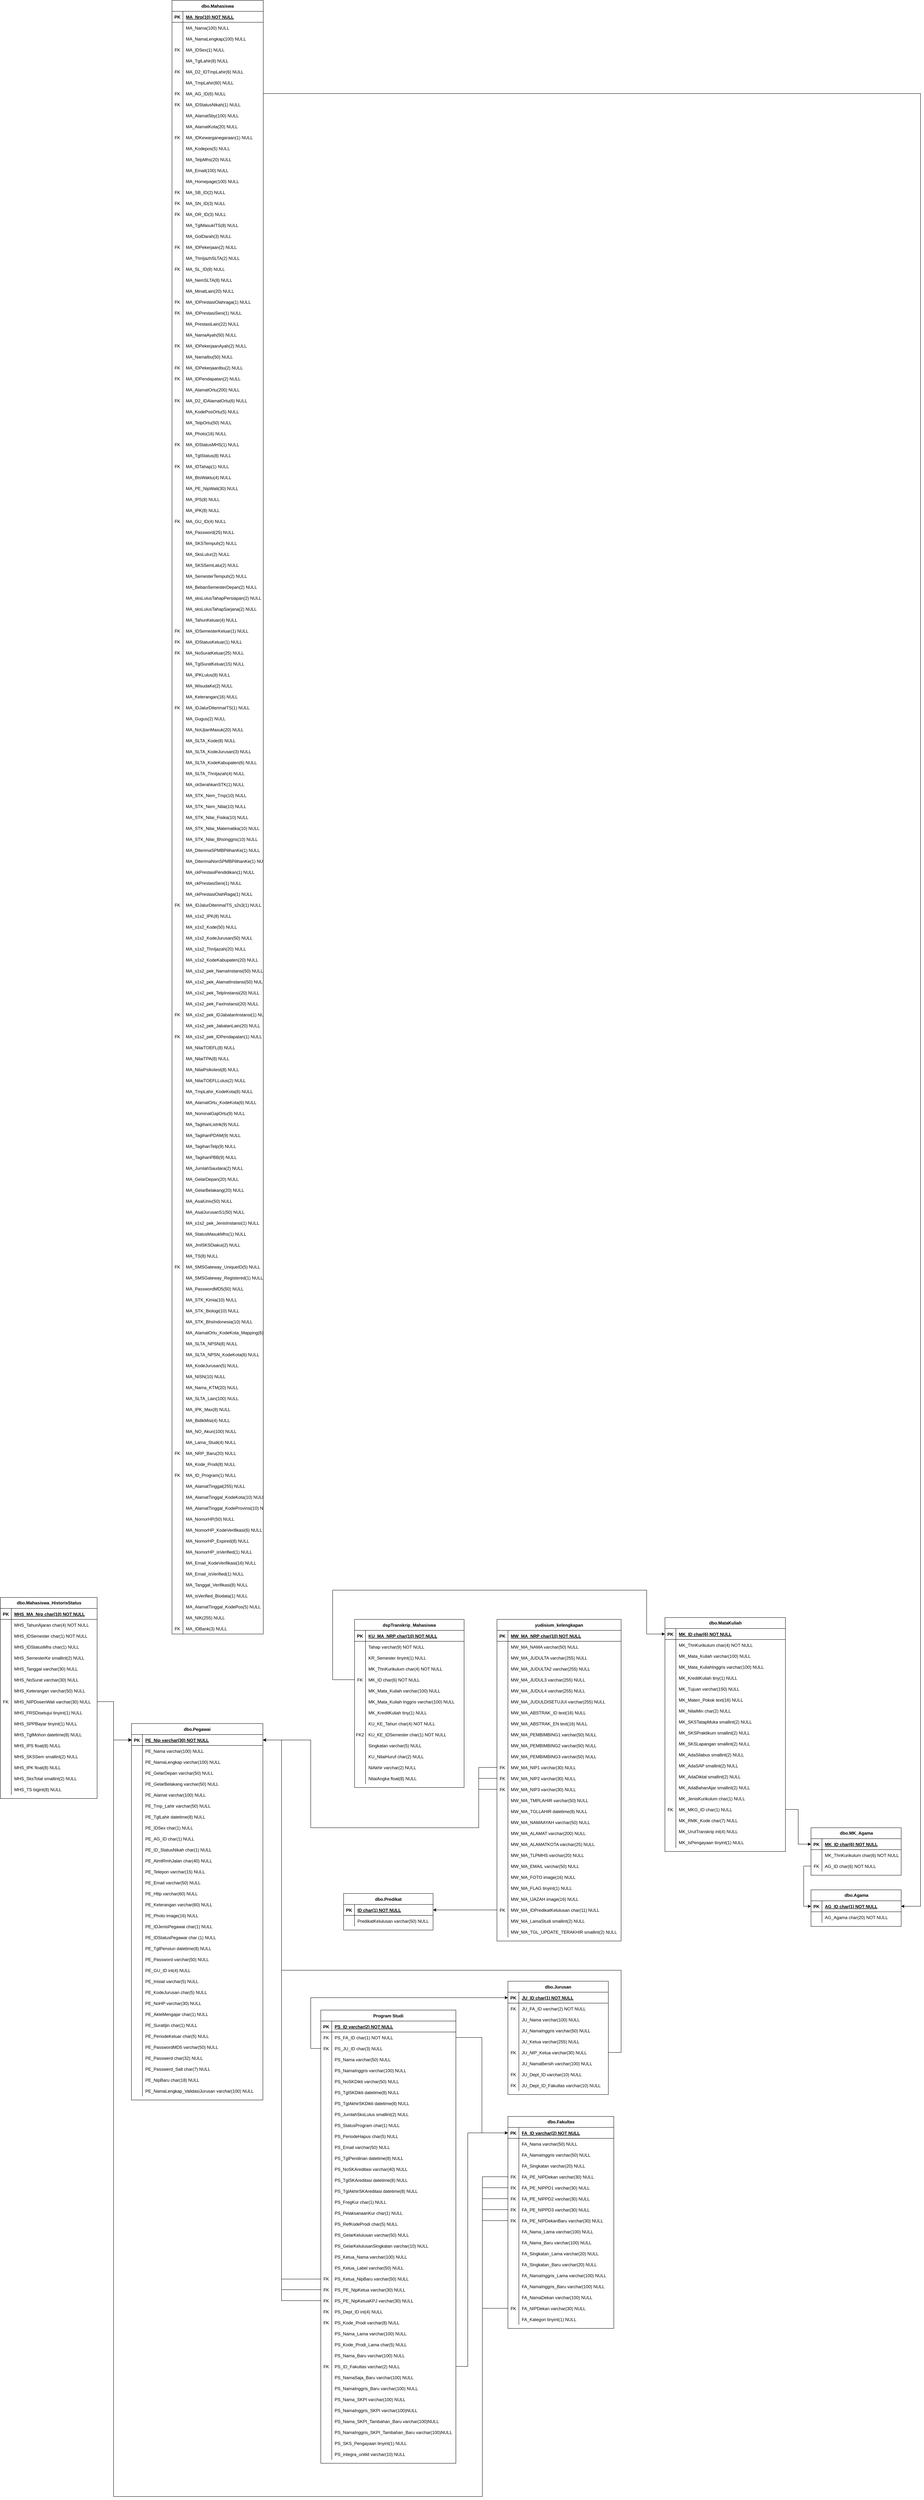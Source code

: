 <mxfile version="13.6.2" type="github" pages="3">
  <diagram id="EBp0xJAK23uzrolwN422" name="Physical Data Model">
    <mxGraphModel dx="4913" dy="6511" grid="1" gridSize="10" guides="1" tooltips="1" connect="1" arrows="1" fold="1" page="1" pageScale="1" pageWidth="850" pageHeight="1100" math="0" shadow="0">
      <root>
        <mxCell id="0" />
        <mxCell id="1" parent="0" />
        <mxCell id="vCwvubci1BZq_lpkWBgF-1" value="dspTranskrip_Mahasiswa" style="shape=table;startSize=30;container=1;collapsible=1;childLayout=tableLayout;fixedRows=1;rowLines=0;fontStyle=1;align=center;resizeLast=1;" vertex="1" treatAsSingle="0" parent="1">
          <mxGeometry x="120" y="130" width="300" height="460" as="geometry" />
        </mxCell>
        <mxCell id="vCwvubci1BZq_lpkWBgF-2" value="" style="shape=partialRectangle;collapsible=0;dropTarget=0;pointerEvents=0;fillColor=none;points=[[0,0.5],[1,0.5]];portConstraint=eastwest;top=0;left=0;right=0;bottom=1;" vertex="1" treatAsSingle="0" parent="vCwvubci1BZq_lpkWBgF-1">
          <mxGeometry y="30" width="300" height="30" as="geometry" />
        </mxCell>
        <mxCell id="vCwvubci1BZq_lpkWBgF-3" value="PK" style="shape=partialRectangle;overflow=hidden;connectable=0;fillColor=none;top=0;left=0;bottom=0;right=0;fontStyle=1;" vertex="1" parent="vCwvubci1BZq_lpkWBgF-2">
          <mxGeometry width="30" height="30" as="geometry" />
        </mxCell>
        <mxCell id="vCwvubci1BZq_lpkWBgF-4" value="KU_MA_NRP char(10) NOT NULL " style="shape=partialRectangle;overflow=hidden;connectable=0;fillColor=none;top=0;left=0;bottom=0;right=0;align=left;spacingLeft=6;fontStyle=5;" vertex="1" parent="vCwvubci1BZq_lpkWBgF-2">
          <mxGeometry x="30" width="270" height="30" as="geometry" />
        </mxCell>
        <mxCell id="vCwvubci1BZq_lpkWBgF-5" value="" style="shape=partialRectangle;collapsible=0;dropTarget=0;pointerEvents=0;fillColor=none;points=[[0,0.5],[1,0.5]];portConstraint=eastwest;top=0;left=0;right=0;bottom=0;" vertex="1" treatAsSingle="0" parent="vCwvubci1BZq_lpkWBgF-1">
          <mxGeometry y="60" width="300" height="30" as="geometry" />
        </mxCell>
        <mxCell id="vCwvubci1BZq_lpkWBgF-6" value="" style="shape=partialRectangle;overflow=hidden;connectable=0;fillColor=none;top=0;left=0;bottom=0;right=0;" vertex="1" parent="vCwvubci1BZq_lpkWBgF-5">
          <mxGeometry width="30" height="30" as="geometry" />
        </mxCell>
        <mxCell id="vCwvubci1BZq_lpkWBgF-7" value="Tahap varchar(9) NOT NULL" style="shape=partialRectangle;overflow=hidden;connectable=0;fillColor=none;top=0;left=0;bottom=0;right=0;align=left;spacingLeft=6;" vertex="1" parent="vCwvubci1BZq_lpkWBgF-5">
          <mxGeometry x="30" width="270" height="30" as="geometry" />
        </mxCell>
        <mxCell id="vCwvubci1BZq_lpkWBgF-8" value="" style="shape=partialRectangle;collapsible=0;dropTarget=0;pointerEvents=0;fillColor=none;top=0;left=0;bottom=0;right=0;points=[[0,0.5],[1,0.5]];portConstraint=eastwest;" vertex="1" treatAsSingle="0" parent="vCwvubci1BZq_lpkWBgF-1">
          <mxGeometry y="90" width="300" height="30" as="geometry" />
        </mxCell>
        <mxCell id="vCwvubci1BZq_lpkWBgF-9" value="" style="shape=partialRectangle;connectable=0;fillColor=none;top=0;left=0;bottom=0;right=0;editable=1;overflow=hidden;" vertex="1" parent="vCwvubci1BZq_lpkWBgF-8">
          <mxGeometry width="30" height="30" as="geometry" />
        </mxCell>
        <mxCell id="vCwvubci1BZq_lpkWBgF-10" value="KR_Semester tinyint(1) NULL" style="shape=partialRectangle;connectable=0;fillColor=none;top=0;left=0;bottom=0;right=0;align=left;spacingLeft=6;overflow=hidden;" vertex="1" parent="vCwvubci1BZq_lpkWBgF-8">
          <mxGeometry x="30" width="270" height="30" as="geometry" />
        </mxCell>
        <mxCell id="vCwvubci1BZq_lpkWBgF-11" value="" style="shape=partialRectangle;collapsible=0;dropTarget=0;pointerEvents=0;fillColor=none;top=0;left=0;bottom=0;right=0;points=[[0,0.5],[1,0.5]];portConstraint=eastwest;" vertex="1" treatAsSingle="0" parent="vCwvubci1BZq_lpkWBgF-1">
          <mxGeometry y="120" width="300" height="30" as="geometry" />
        </mxCell>
        <mxCell id="vCwvubci1BZq_lpkWBgF-12" value="" style="shape=partialRectangle;connectable=0;fillColor=none;top=0;left=0;bottom=0;right=0;editable=1;overflow=hidden;" vertex="1" parent="vCwvubci1BZq_lpkWBgF-11">
          <mxGeometry width="30" height="30" as="geometry" />
        </mxCell>
        <mxCell id="vCwvubci1BZq_lpkWBgF-13" value="MK_ThnKurikulum char(4) NOT NULL" style="shape=partialRectangle;connectable=0;fillColor=none;top=0;left=0;bottom=0;right=0;align=left;spacingLeft=6;overflow=hidden;" vertex="1" parent="vCwvubci1BZq_lpkWBgF-11">
          <mxGeometry x="30" width="270" height="30" as="geometry" />
        </mxCell>
        <mxCell id="vCwvubci1BZq_lpkWBgF-14" value="" style="shape=partialRectangle;collapsible=0;dropTarget=0;pointerEvents=0;fillColor=none;top=0;left=0;bottom=0;right=0;points=[[0,0.5],[1,0.5]];portConstraint=eastwest;" vertex="1" treatAsSingle="0" parent="vCwvubci1BZq_lpkWBgF-1">
          <mxGeometry y="150" width="300" height="30" as="geometry" />
        </mxCell>
        <mxCell id="vCwvubci1BZq_lpkWBgF-15" value="FK" style="shape=partialRectangle;connectable=0;fillColor=none;top=0;left=0;bottom=0;right=0;fontStyle=0;overflow=hidden;" vertex="1" parent="vCwvubci1BZq_lpkWBgF-14">
          <mxGeometry width="30" height="30" as="geometry" />
        </mxCell>
        <mxCell id="vCwvubci1BZq_lpkWBgF-16" value="MK_ID char(6) NOT NULL" style="shape=partialRectangle;connectable=0;fillColor=none;top=0;left=0;bottom=0;right=0;align=left;spacingLeft=6;fontStyle=0;overflow=hidden;" vertex="1" parent="vCwvubci1BZq_lpkWBgF-14">
          <mxGeometry x="30" width="270" height="30" as="geometry" />
        </mxCell>
        <mxCell id="vCwvubci1BZq_lpkWBgF-17" value="" style="shape=partialRectangle;collapsible=0;dropTarget=0;pointerEvents=0;fillColor=none;top=0;left=0;bottom=0;right=0;points=[[0,0.5],[1,0.5]];portConstraint=eastwest;" vertex="1" treatAsSingle="0" parent="vCwvubci1BZq_lpkWBgF-1">
          <mxGeometry y="180" width="300" height="30" as="geometry" />
        </mxCell>
        <mxCell id="vCwvubci1BZq_lpkWBgF-18" value="" style="shape=partialRectangle;connectable=0;fillColor=none;top=0;left=0;bottom=0;right=0;editable=1;overflow=hidden;" vertex="1" parent="vCwvubci1BZq_lpkWBgF-17">
          <mxGeometry width="30" height="30" as="geometry" />
        </mxCell>
        <mxCell id="vCwvubci1BZq_lpkWBgF-19" value="MK_Mata_Kuliah varchar(100) NULL" style="shape=partialRectangle;connectable=0;fillColor=none;top=0;left=0;bottom=0;right=0;align=left;spacingLeft=6;overflow=hidden;" vertex="1" parent="vCwvubci1BZq_lpkWBgF-17">
          <mxGeometry x="30" width="270" height="30" as="geometry" />
        </mxCell>
        <mxCell id="vCwvubci1BZq_lpkWBgF-20" value="" style="shape=partialRectangle;collapsible=0;dropTarget=0;pointerEvents=0;fillColor=none;top=0;left=0;bottom=0;right=0;points=[[0,0.5],[1,0.5]];portConstraint=eastwest;" vertex="1" treatAsSingle="0" parent="vCwvubci1BZq_lpkWBgF-1">
          <mxGeometry y="210" width="300" height="30" as="geometry" />
        </mxCell>
        <mxCell id="vCwvubci1BZq_lpkWBgF-21" value="" style="shape=partialRectangle;connectable=0;fillColor=none;top=0;left=0;bottom=0;right=0;editable=1;overflow=hidden;" vertex="1" parent="vCwvubci1BZq_lpkWBgF-20">
          <mxGeometry width="30" height="30" as="geometry" />
        </mxCell>
        <mxCell id="vCwvubci1BZq_lpkWBgF-22" value="MK_Mata_Kuliah Inggris varchar(100) NULL" style="shape=partialRectangle;connectable=0;fillColor=none;top=0;left=0;bottom=0;right=0;align=left;spacingLeft=6;overflow=hidden;" vertex="1" parent="vCwvubci1BZq_lpkWBgF-20">
          <mxGeometry x="30" width="270" height="30" as="geometry" />
        </mxCell>
        <mxCell id="vCwvubci1BZq_lpkWBgF-23" value="" style="shape=partialRectangle;collapsible=0;dropTarget=0;pointerEvents=0;fillColor=none;top=0;left=0;bottom=0;right=0;points=[[0,0.5],[1,0.5]];portConstraint=eastwest;" vertex="1" treatAsSingle="0" parent="vCwvubci1BZq_lpkWBgF-1">
          <mxGeometry y="240" width="300" height="30" as="geometry" />
        </mxCell>
        <mxCell id="vCwvubci1BZq_lpkWBgF-24" value="" style="shape=partialRectangle;connectable=0;fillColor=none;top=0;left=0;bottom=0;right=0;editable=1;overflow=hidden;" vertex="1" parent="vCwvubci1BZq_lpkWBgF-23">
          <mxGeometry width="30" height="30" as="geometry" />
        </mxCell>
        <mxCell id="vCwvubci1BZq_lpkWBgF-25" value="MK_KreditKuliah tiny(1) NULL" style="shape=partialRectangle;connectable=0;fillColor=none;top=0;left=0;bottom=0;right=0;align=left;spacingLeft=6;overflow=hidden;" vertex="1" parent="vCwvubci1BZq_lpkWBgF-23">
          <mxGeometry x="30" width="270" height="30" as="geometry" />
        </mxCell>
        <mxCell id="vCwvubci1BZq_lpkWBgF-26" value="" style="shape=partialRectangle;collapsible=0;dropTarget=0;pointerEvents=0;fillColor=none;top=0;left=0;bottom=0;right=0;points=[[0,0.5],[1,0.5]];portConstraint=eastwest;" vertex="1" treatAsSingle="0" parent="vCwvubci1BZq_lpkWBgF-1">
          <mxGeometry y="270" width="300" height="30" as="geometry" />
        </mxCell>
        <mxCell id="vCwvubci1BZq_lpkWBgF-27" value="" style="shape=partialRectangle;connectable=0;fillColor=none;top=0;left=0;bottom=0;right=0;editable=1;overflow=hidden;" vertex="1" parent="vCwvubci1BZq_lpkWBgF-26">
          <mxGeometry width="30" height="30" as="geometry" />
        </mxCell>
        <mxCell id="vCwvubci1BZq_lpkWBgF-28" value="KU_KE_Tahun char(4) NOT NULL" style="shape=partialRectangle;connectable=0;fillColor=none;top=0;left=0;bottom=0;right=0;align=left;spacingLeft=6;overflow=hidden;" vertex="1" parent="vCwvubci1BZq_lpkWBgF-26">
          <mxGeometry x="30" width="270" height="30" as="geometry" />
        </mxCell>
        <mxCell id="vCwvubci1BZq_lpkWBgF-29" value="" style="shape=partialRectangle;collapsible=0;dropTarget=0;pointerEvents=0;fillColor=none;top=0;left=0;bottom=0;right=0;points=[[0,0.5],[1,0.5]];portConstraint=eastwest;" vertex="1" treatAsSingle="0" parent="vCwvubci1BZq_lpkWBgF-1">
          <mxGeometry y="300" width="300" height="30" as="geometry" />
        </mxCell>
        <mxCell id="vCwvubci1BZq_lpkWBgF-30" value="FK2" style="shape=partialRectangle;connectable=0;fillColor=none;top=0;left=0;bottom=0;right=0;fontStyle=0;overflow=hidden;" vertex="1" parent="vCwvubci1BZq_lpkWBgF-29">
          <mxGeometry width="30" height="30" as="geometry" />
        </mxCell>
        <mxCell id="vCwvubci1BZq_lpkWBgF-31" value="KU_KE_IDSemester char(1) NOT NULL" style="shape=partialRectangle;connectable=0;fillColor=none;top=0;left=0;bottom=0;right=0;align=left;spacingLeft=6;fontStyle=0;overflow=hidden;" vertex="1" parent="vCwvubci1BZq_lpkWBgF-29">
          <mxGeometry x="30" width="270" height="30" as="geometry" />
        </mxCell>
        <mxCell id="vCwvubci1BZq_lpkWBgF-32" value="" style="shape=partialRectangle;collapsible=0;dropTarget=0;pointerEvents=0;fillColor=none;top=0;left=0;bottom=0;right=0;points=[[0,0.5],[1,0.5]];portConstraint=eastwest;" vertex="1" treatAsSingle="0" parent="vCwvubci1BZq_lpkWBgF-1">
          <mxGeometry y="330" width="300" height="30" as="geometry" />
        </mxCell>
        <mxCell id="vCwvubci1BZq_lpkWBgF-33" value="" style="shape=partialRectangle;connectable=0;fillColor=none;top=0;left=0;bottom=0;right=0;editable=1;overflow=hidden;" vertex="1" parent="vCwvubci1BZq_lpkWBgF-32">
          <mxGeometry width="30" height="30" as="geometry" />
        </mxCell>
        <mxCell id="vCwvubci1BZq_lpkWBgF-34" value="Singkatan varchar(5) NULL" style="shape=partialRectangle;connectable=0;fillColor=none;top=0;left=0;bottom=0;right=0;align=left;spacingLeft=6;overflow=hidden;" vertex="1" parent="vCwvubci1BZq_lpkWBgF-32">
          <mxGeometry x="30" width="270" height="30" as="geometry" />
        </mxCell>
        <mxCell id="vCwvubci1BZq_lpkWBgF-35" value="" style="shape=partialRectangle;collapsible=0;dropTarget=0;pointerEvents=0;fillColor=none;top=0;left=0;bottom=0;right=0;points=[[0,0.5],[1,0.5]];portConstraint=eastwest;" vertex="1" treatAsSingle="0" parent="vCwvubci1BZq_lpkWBgF-1">
          <mxGeometry y="360" width="300" height="30" as="geometry" />
        </mxCell>
        <mxCell id="vCwvubci1BZq_lpkWBgF-36" value="" style="shape=partialRectangle;connectable=0;fillColor=none;top=0;left=0;bottom=0;right=0;editable=1;overflow=hidden;" vertex="1" parent="vCwvubci1BZq_lpkWBgF-35">
          <mxGeometry width="30" height="30" as="geometry" />
        </mxCell>
        <mxCell id="vCwvubci1BZq_lpkWBgF-37" value="KU_NilaiHuruf char(2) NULL" style="shape=partialRectangle;connectable=0;fillColor=none;top=0;left=0;bottom=0;right=0;align=left;spacingLeft=6;overflow=hidden;" vertex="1" parent="vCwvubci1BZq_lpkWBgF-35">
          <mxGeometry x="30" width="270" height="30" as="geometry" />
        </mxCell>
        <mxCell id="vCwvubci1BZq_lpkWBgF-38" value="" style="shape=partialRectangle;collapsible=0;dropTarget=0;pointerEvents=0;fillColor=none;top=0;left=0;bottom=0;right=0;points=[[0,0.5],[1,0.5]];portConstraint=eastwest;" vertex="1" treatAsSingle="0" parent="vCwvubci1BZq_lpkWBgF-1">
          <mxGeometry y="390" width="300" height="30" as="geometry" />
        </mxCell>
        <mxCell id="vCwvubci1BZq_lpkWBgF-39" value="" style="shape=partialRectangle;connectable=0;fillColor=none;top=0;left=0;bottom=0;right=0;editable=1;overflow=hidden;" vertex="1" parent="vCwvubci1BZq_lpkWBgF-38">
          <mxGeometry width="30" height="30" as="geometry" />
        </mxCell>
        <mxCell id="vCwvubci1BZq_lpkWBgF-40" value="NiAkhir varchar(2) NULL " style="shape=partialRectangle;connectable=0;fillColor=none;top=0;left=0;bottom=0;right=0;align=left;spacingLeft=6;overflow=hidden;" vertex="1" parent="vCwvubci1BZq_lpkWBgF-38">
          <mxGeometry x="30" width="270" height="30" as="geometry" />
        </mxCell>
        <mxCell id="vCwvubci1BZq_lpkWBgF-41" value="" style="shape=partialRectangle;collapsible=0;dropTarget=0;pointerEvents=0;fillColor=none;top=0;left=0;bottom=0;right=0;points=[[0,0.5],[1,0.5]];portConstraint=eastwest;" vertex="1" treatAsSingle="0" parent="vCwvubci1BZq_lpkWBgF-1">
          <mxGeometry y="420" width="300" height="30" as="geometry" />
        </mxCell>
        <mxCell id="vCwvubci1BZq_lpkWBgF-42" value="" style="shape=partialRectangle;connectable=0;fillColor=none;top=0;left=0;bottom=0;right=0;editable=1;overflow=hidden;" vertex="1" parent="vCwvubci1BZq_lpkWBgF-41">
          <mxGeometry width="30" height="30" as="geometry" />
        </mxCell>
        <mxCell id="vCwvubci1BZq_lpkWBgF-43" value="NilaiAngka float(8) NULL" style="shape=partialRectangle;connectable=0;fillColor=none;top=0;left=0;bottom=0;right=0;align=left;spacingLeft=6;overflow=hidden;" vertex="1" parent="vCwvubci1BZq_lpkWBgF-41">
          <mxGeometry x="30" width="270" height="30" as="geometry" />
        </mxCell>
        <mxCell id="vCwvubci1BZq_lpkWBgF-44" value="yudisium_kelengkapan" style="shape=table;startSize=30;container=1;collapsible=1;childLayout=tableLayout;fixedRows=1;rowLines=0;fontStyle=1;align=center;resizeLast=1;" vertex="1" treatAsSingle="0" parent="1">
          <mxGeometry x="510" y="130" width="340" height="880" as="geometry" />
        </mxCell>
        <mxCell id="vCwvubci1BZq_lpkWBgF-45" value="" style="shape=partialRectangle;collapsible=0;dropTarget=0;pointerEvents=0;fillColor=none;points=[[0,0.5],[1,0.5]];portConstraint=eastwest;top=0;left=0;right=0;bottom=1;" vertex="1" treatAsSingle="0" parent="vCwvubci1BZq_lpkWBgF-44">
          <mxGeometry y="30" width="340" height="30" as="geometry" />
        </mxCell>
        <mxCell id="vCwvubci1BZq_lpkWBgF-46" value="PK" style="shape=partialRectangle;overflow=hidden;connectable=0;fillColor=none;top=0;left=0;bottom=0;right=0;fontStyle=1;" vertex="1" parent="vCwvubci1BZq_lpkWBgF-45">
          <mxGeometry width="30" height="30" as="geometry" />
        </mxCell>
        <mxCell id="vCwvubci1BZq_lpkWBgF-47" value="MW_MA_NRP char(10) NOT NULL" style="shape=partialRectangle;overflow=hidden;connectable=0;fillColor=none;top=0;left=0;bottom=0;right=0;align=left;spacingLeft=6;fontStyle=5;" vertex="1" parent="vCwvubci1BZq_lpkWBgF-45">
          <mxGeometry x="30" width="310" height="30" as="geometry" />
        </mxCell>
        <mxCell id="vCwvubci1BZq_lpkWBgF-48" value="" style="shape=partialRectangle;collapsible=0;dropTarget=0;pointerEvents=0;fillColor=none;points=[[0,0.5],[1,0.5]];portConstraint=eastwest;top=0;left=0;right=0;bottom=0;" vertex="1" treatAsSingle="0" parent="vCwvubci1BZq_lpkWBgF-44">
          <mxGeometry y="60" width="340" height="30" as="geometry" />
        </mxCell>
        <mxCell id="vCwvubci1BZq_lpkWBgF-49" value="" style="shape=partialRectangle;overflow=hidden;connectable=0;fillColor=none;top=0;left=0;bottom=0;right=0;" vertex="1" parent="vCwvubci1BZq_lpkWBgF-48">
          <mxGeometry width="30" height="30" as="geometry" />
        </mxCell>
        <mxCell id="vCwvubci1BZq_lpkWBgF-50" value="MW_MA_NAMA varchar(50) NULL" style="shape=partialRectangle;overflow=hidden;connectable=0;fillColor=none;top=0;left=0;bottom=0;right=0;align=left;spacingLeft=6;" vertex="1" parent="vCwvubci1BZq_lpkWBgF-48">
          <mxGeometry x="30" width="310" height="30" as="geometry" />
        </mxCell>
        <mxCell id="vCwvubci1BZq_lpkWBgF-51" value="" style="shape=partialRectangle;collapsible=0;dropTarget=0;pointerEvents=0;fillColor=none;points=[[0,0.5],[1,0.5]];portConstraint=eastwest;top=0;left=0;right=0;bottom=0;" vertex="1" treatAsSingle="0" parent="vCwvubci1BZq_lpkWBgF-44">
          <mxGeometry y="90" width="340" height="30" as="geometry" />
        </mxCell>
        <mxCell id="vCwvubci1BZq_lpkWBgF-52" value="" style="shape=partialRectangle;overflow=hidden;connectable=0;fillColor=none;top=0;left=0;bottom=0;right=0;" vertex="1" parent="vCwvubci1BZq_lpkWBgF-51">
          <mxGeometry width="30" height="30" as="geometry" />
        </mxCell>
        <mxCell id="vCwvubci1BZq_lpkWBgF-53" value="MW_MA_JUDULTA varchar(255) NULL" style="shape=partialRectangle;overflow=hidden;connectable=0;fillColor=none;top=0;left=0;bottom=0;right=0;align=left;spacingLeft=6;" vertex="1" parent="vCwvubci1BZq_lpkWBgF-51">
          <mxGeometry x="30" width="310" height="30" as="geometry" />
        </mxCell>
        <mxCell id="vCwvubci1BZq_lpkWBgF-54" value="" style="shape=partialRectangle;collapsible=0;dropTarget=0;pointerEvents=0;fillColor=none;points=[[0,0.5],[1,0.5]];portConstraint=eastwest;top=0;left=0;right=0;bottom=0;" vertex="1" treatAsSingle="0" parent="vCwvubci1BZq_lpkWBgF-44">
          <mxGeometry y="120" width="340" height="30" as="geometry" />
        </mxCell>
        <mxCell id="vCwvubci1BZq_lpkWBgF-55" value="" style="shape=partialRectangle;overflow=hidden;connectable=0;fillColor=none;top=0;left=0;bottom=0;right=0;" vertex="1" parent="vCwvubci1BZq_lpkWBgF-54">
          <mxGeometry width="30" height="30" as="geometry" />
        </mxCell>
        <mxCell id="vCwvubci1BZq_lpkWBgF-56" value="MW_MA_JUDULTA2 varchar(255) NULL" style="shape=partialRectangle;overflow=hidden;connectable=0;fillColor=none;top=0;left=0;bottom=0;right=0;align=left;spacingLeft=6;" vertex="1" parent="vCwvubci1BZq_lpkWBgF-54">
          <mxGeometry x="30" width="310" height="30" as="geometry" />
        </mxCell>
        <mxCell id="vCwvubci1BZq_lpkWBgF-57" value="" style="shape=partialRectangle;collapsible=0;dropTarget=0;pointerEvents=0;fillColor=none;points=[[0,0.5],[1,0.5]];portConstraint=eastwest;top=0;left=0;right=0;bottom=0;" vertex="1" treatAsSingle="0" parent="vCwvubci1BZq_lpkWBgF-44">
          <mxGeometry y="150" width="340" height="30" as="geometry" />
        </mxCell>
        <mxCell id="vCwvubci1BZq_lpkWBgF-58" value="" style="shape=partialRectangle;overflow=hidden;connectable=0;fillColor=none;top=0;left=0;bottom=0;right=0;" vertex="1" parent="vCwvubci1BZq_lpkWBgF-57">
          <mxGeometry width="30" height="30" as="geometry" />
        </mxCell>
        <mxCell id="vCwvubci1BZq_lpkWBgF-59" value="MW_MA_JUDUL3 varchar(255) NULL" style="shape=partialRectangle;overflow=hidden;connectable=0;fillColor=none;top=0;left=0;bottom=0;right=0;align=left;spacingLeft=6;" vertex="1" parent="vCwvubci1BZq_lpkWBgF-57">
          <mxGeometry x="30" width="310" height="30" as="geometry" />
        </mxCell>
        <mxCell id="vCwvubci1BZq_lpkWBgF-60" value="" style="shape=partialRectangle;collapsible=0;dropTarget=0;pointerEvents=0;fillColor=none;points=[[0,0.5],[1,0.5]];portConstraint=eastwest;top=0;left=0;right=0;bottom=0;" vertex="1" treatAsSingle="0" parent="vCwvubci1BZq_lpkWBgF-44">
          <mxGeometry y="180" width="340" height="30" as="geometry" />
        </mxCell>
        <mxCell id="vCwvubci1BZq_lpkWBgF-61" value="" style="shape=partialRectangle;overflow=hidden;connectable=0;fillColor=none;top=0;left=0;bottom=0;right=0;" vertex="1" parent="vCwvubci1BZq_lpkWBgF-60">
          <mxGeometry width="30" height="30" as="geometry" />
        </mxCell>
        <mxCell id="vCwvubci1BZq_lpkWBgF-62" value="MW_MA_JUDUL4 varchar(255) NULL" style="shape=partialRectangle;overflow=hidden;connectable=0;fillColor=none;top=0;left=0;bottom=0;right=0;align=left;spacingLeft=6;" vertex="1" parent="vCwvubci1BZq_lpkWBgF-60">
          <mxGeometry x="30" width="310" height="30" as="geometry" />
        </mxCell>
        <mxCell id="vCwvubci1BZq_lpkWBgF-63" value="" style="shape=partialRectangle;collapsible=0;dropTarget=0;pointerEvents=0;fillColor=none;points=[[0,0.5],[1,0.5]];portConstraint=eastwest;top=0;left=0;right=0;bottom=0;" vertex="1" treatAsSingle="0" parent="vCwvubci1BZq_lpkWBgF-44">
          <mxGeometry y="210" width="340" height="30" as="geometry" />
        </mxCell>
        <mxCell id="vCwvubci1BZq_lpkWBgF-64" value="" style="shape=partialRectangle;overflow=hidden;connectable=0;fillColor=none;top=0;left=0;bottom=0;right=0;" vertex="1" parent="vCwvubci1BZq_lpkWBgF-63">
          <mxGeometry width="30" height="30" as="geometry" />
        </mxCell>
        <mxCell id="vCwvubci1BZq_lpkWBgF-65" value="MW_MA_JUDULDISETUJUI varchar(255) NULL" style="shape=partialRectangle;overflow=hidden;connectable=0;fillColor=none;top=0;left=0;bottom=0;right=0;align=left;spacingLeft=6;" vertex="1" parent="vCwvubci1BZq_lpkWBgF-63">
          <mxGeometry x="30" width="310" height="30" as="geometry" />
        </mxCell>
        <mxCell id="vCwvubci1BZq_lpkWBgF-66" value="" style="shape=partialRectangle;collapsible=0;dropTarget=0;pointerEvents=0;fillColor=none;points=[[0,0.5],[1,0.5]];portConstraint=eastwest;top=0;left=0;right=0;bottom=0;" vertex="1" treatAsSingle="0" parent="vCwvubci1BZq_lpkWBgF-44">
          <mxGeometry y="240" width="340" height="30" as="geometry" />
        </mxCell>
        <mxCell id="vCwvubci1BZq_lpkWBgF-67" value="" style="shape=partialRectangle;overflow=hidden;connectable=0;fillColor=none;top=0;left=0;bottom=0;right=0;" vertex="1" parent="vCwvubci1BZq_lpkWBgF-66">
          <mxGeometry width="30" height="30" as="geometry" />
        </mxCell>
        <mxCell id="vCwvubci1BZq_lpkWBgF-68" value="MW_MA_ABSTRAK_ID text(16) NULL" style="shape=partialRectangle;overflow=hidden;connectable=0;fillColor=none;top=0;left=0;bottom=0;right=0;align=left;spacingLeft=6;" vertex="1" parent="vCwvubci1BZq_lpkWBgF-66">
          <mxGeometry x="30" width="310" height="30" as="geometry" />
        </mxCell>
        <mxCell id="vCwvubci1BZq_lpkWBgF-69" value="" style="shape=partialRectangle;collapsible=0;dropTarget=0;pointerEvents=0;fillColor=none;points=[[0,0.5],[1,0.5]];portConstraint=eastwest;top=0;left=0;right=0;bottom=0;" vertex="1" treatAsSingle="0" parent="vCwvubci1BZq_lpkWBgF-44">
          <mxGeometry y="270" width="340" height="30" as="geometry" />
        </mxCell>
        <mxCell id="vCwvubci1BZq_lpkWBgF-70" value="" style="shape=partialRectangle;overflow=hidden;connectable=0;fillColor=none;top=0;left=0;bottom=0;right=0;" vertex="1" parent="vCwvubci1BZq_lpkWBgF-69">
          <mxGeometry width="30" height="30" as="geometry" />
        </mxCell>
        <mxCell id="vCwvubci1BZq_lpkWBgF-71" value="MW_MA_ABSTRAK_EN text(16) NULL" style="shape=partialRectangle;overflow=hidden;connectable=0;fillColor=none;top=0;left=0;bottom=0;right=0;align=left;spacingLeft=6;" vertex="1" parent="vCwvubci1BZq_lpkWBgF-69">
          <mxGeometry x="30" width="310" height="30" as="geometry" />
        </mxCell>
        <mxCell id="vCwvubci1BZq_lpkWBgF-72" value="" style="shape=partialRectangle;collapsible=0;dropTarget=0;pointerEvents=0;fillColor=none;points=[[0,0.5],[1,0.5]];portConstraint=eastwest;top=0;left=0;right=0;bottom=0;" vertex="1" treatAsSingle="0" parent="vCwvubci1BZq_lpkWBgF-44">
          <mxGeometry y="300" width="340" height="30" as="geometry" />
        </mxCell>
        <mxCell id="vCwvubci1BZq_lpkWBgF-73" value="" style="shape=partialRectangle;overflow=hidden;connectable=0;fillColor=none;top=0;left=0;bottom=0;right=0;" vertex="1" parent="vCwvubci1BZq_lpkWBgF-72">
          <mxGeometry width="30" height="30" as="geometry" />
        </mxCell>
        <mxCell id="vCwvubci1BZq_lpkWBgF-74" value="MW_MA_PEMBIMBING1 varchar(50) NULL" style="shape=partialRectangle;overflow=hidden;connectable=0;fillColor=none;top=0;left=0;bottom=0;right=0;align=left;spacingLeft=6;" vertex="1" parent="vCwvubci1BZq_lpkWBgF-72">
          <mxGeometry x="30" width="310" height="30" as="geometry" />
        </mxCell>
        <mxCell id="vCwvubci1BZq_lpkWBgF-75" value="" style="shape=partialRectangle;collapsible=0;dropTarget=0;pointerEvents=0;fillColor=none;points=[[0,0.5],[1,0.5]];portConstraint=eastwest;top=0;left=0;right=0;bottom=0;" vertex="1" treatAsSingle="0" parent="vCwvubci1BZq_lpkWBgF-44">
          <mxGeometry y="330" width="340" height="30" as="geometry" />
        </mxCell>
        <mxCell id="vCwvubci1BZq_lpkWBgF-76" value="" style="shape=partialRectangle;overflow=hidden;connectable=0;fillColor=none;top=0;left=0;bottom=0;right=0;" vertex="1" parent="vCwvubci1BZq_lpkWBgF-75">
          <mxGeometry width="30" height="30" as="geometry" />
        </mxCell>
        <mxCell id="vCwvubci1BZq_lpkWBgF-77" value="MW_MA_PEMBIMBING2 varchar(50) NULL" style="shape=partialRectangle;overflow=hidden;connectable=0;fillColor=none;top=0;left=0;bottom=0;right=0;align=left;spacingLeft=6;" vertex="1" parent="vCwvubci1BZq_lpkWBgF-75">
          <mxGeometry x="30" width="310" height="30" as="geometry" />
        </mxCell>
        <mxCell id="vCwvubci1BZq_lpkWBgF-78" value="" style="shape=partialRectangle;collapsible=0;dropTarget=0;pointerEvents=0;fillColor=none;points=[[0,0.5],[1,0.5]];portConstraint=eastwest;top=0;left=0;right=0;bottom=0;" vertex="1" treatAsSingle="0" parent="vCwvubci1BZq_lpkWBgF-44">
          <mxGeometry y="360" width="340" height="30" as="geometry" />
        </mxCell>
        <mxCell id="vCwvubci1BZq_lpkWBgF-79" value="" style="shape=partialRectangle;overflow=hidden;connectable=0;fillColor=none;top=0;left=0;bottom=0;right=0;" vertex="1" parent="vCwvubci1BZq_lpkWBgF-78">
          <mxGeometry width="30" height="30" as="geometry" />
        </mxCell>
        <mxCell id="vCwvubci1BZq_lpkWBgF-80" value="MW_MA_PEMBIMBING3 varchar(50) NULL" style="shape=partialRectangle;overflow=hidden;connectable=0;fillColor=none;top=0;left=0;bottom=0;right=0;align=left;spacingLeft=6;" vertex="1" parent="vCwvubci1BZq_lpkWBgF-78">
          <mxGeometry x="30" width="310" height="30" as="geometry" />
        </mxCell>
        <mxCell id="vCwvubci1BZq_lpkWBgF-81" value="" style="shape=partialRectangle;collapsible=0;dropTarget=0;pointerEvents=0;fillColor=none;points=[[0,0.5],[1,0.5]];portConstraint=eastwest;top=0;left=0;right=0;bottom=0;" vertex="1" treatAsSingle="0" parent="vCwvubci1BZq_lpkWBgF-44">
          <mxGeometry y="390" width="340" height="30" as="geometry" />
        </mxCell>
        <mxCell id="vCwvubci1BZq_lpkWBgF-82" value="FK" style="shape=partialRectangle;overflow=hidden;connectable=0;fillColor=none;top=0;left=0;bottom=0;right=0;" vertex="1" parent="vCwvubci1BZq_lpkWBgF-81">
          <mxGeometry width="30" height="30" as="geometry" />
        </mxCell>
        <mxCell id="vCwvubci1BZq_lpkWBgF-83" value="MW_MA_NIP1 varchar(30) NULL" style="shape=partialRectangle;overflow=hidden;connectable=0;fillColor=none;top=0;left=0;bottom=0;right=0;align=left;spacingLeft=6;" vertex="1" parent="vCwvubci1BZq_lpkWBgF-81">
          <mxGeometry x="30" width="310" height="30" as="geometry" />
        </mxCell>
        <mxCell id="vCwvubci1BZq_lpkWBgF-84" value="" style="shape=partialRectangle;collapsible=0;dropTarget=0;pointerEvents=0;fillColor=none;points=[[0,0.5],[1,0.5]];portConstraint=eastwest;top=0;left=0;right=0;bottom=0;" vertex="1" treatAsSingle="0" parent="vCwvubci1BZq_lpkWBgF-44">
          <mxGeometry y="420" width="340" height="30" as="geometry" />
        </mxCell>
        <mxCell id="vCwvubci1BZq_lpkWBgF-85" value="FK" style="shape=partialRectangle;overflow=hidden;connectable=0;fillColor=none;top=0;left=0;bottom=0;right=0;" vertex="1" parent="vCwvubci1BZq_lpkWBgF-84">
          <mxGeometry width="30" height="30" as="geometry" />
        </mxCell>
        <mxCell id="vCwvubci1BZq_lpkWBgF-86" value="MW_MA_NIP2 varchar(30) NULL" style="shape=partialRectangle;overflow=hidden;connectable=0;fillColor=none;top=0;left=0;bottom=0;right=0;align=left;spacingLeft=6;" vertex="1" parent="vCwvubci1BZq_lpkWBgF-84">
          <mxGeometry x="30" width="310" height="30" as="geometry" />
        </mxCell>
        <mxCell id="vCwvubci1BZq_lpkWBgF-87" value="" style="shape=partialRectangle;collapsible=0;dropTarget=0;pointerEvents=0;fillColor=none;points=[[0,0.5],[1,0.5]];portConstraint=eastwest;top=0;left=0;right=0;bottom=0;" vertex="1" treatAsSingle="0" parent="vCwvubci1BZq_lpkWBgF-44">
          <mxGeometry y="450" width="340" height="30" as="geometry" />
        </mxCell>
        <mxCell id="vCwvubci1BZq_lpkWBgF-88" value="FK" style="shape=partialRectangle;overflow=hidden;connectable=0;fillColor=none;top=0;left=0;bottom=0;right=0;" vertex="1" parent="vCwvubci1BZq_lpkWBgF-87">
          <mxGeometry width="30" height="30" as="geometry" />
        </mxCell>
        <mxCell id="vCwvubci1BZq_lpkWBgF-89" value="MW_MA_NIP3 varchar(30) NULL" style="shape=partialRectangle;overflow=hidden;connectable=0;fillColor=none;top=0;left=0;bottom=0;right=0;align=left;spacingLeft=6;" vertex="1" parent="vCwvubci1BZq_lpkWBgF-87">
          <mxGeometry x="30" width="310" height="30" as="geometry" />
        </mxCell>
        <mxCell id="vCwvubci1BZq_lpkWBgF-90" value="" style="shape=partialRectangle;collapsible=0;dropTarget=0;pointerEvents=0;fillColor=none;points=[[0,0.5],[1,0.5]];portConstraint=eastwest;top=0;left=0;right=0;bottom=0;" vertex="1" treatAsSingle="0" parent="vCwvubci1BZq_lpkWBgF-44">
          <mxGeometry y="480" width="340" height="30" as="geometry" />
        </mxCell>
        <mxCell id="vCwvubci1BZq_lpkWBgF-91" value="" style="shape=partialRectangle;overflow=hidden;connectable=0;fillColor=none;top=0;left=0;bottom=0;right=0;" vertex="1" parent="vCwvubci1BZq_lpkWBgF-90">
          <mxGeometry width="30" height="30" as="geometry" />
        </mxCell>
        <mxCell id="vCwvubci1BZq_lpkWBgF-92" value="MW_MA_TMPLAHIR varchar(50) NULL" style="shape=partialRectangle;overflow=hidden;connectable=0;fillColor=none;top=0;left=0;bottom=0;right=0;align=left;spacingLeft=6;" vertex="1" parent="vCwvubci1BZq_lpkWBgF-90">
          <mxGeometry x="30" width="310" height="30" as="geometry" />
        </mxCell>
        <mxCell id="vCwvubci1BZq_lpkWBgF-93" value="" style="shape=partialRectangle;collapsible=0;dropTarget=0;pointerEvents=0;fillColor=none;points=[[0,0.5],[1,0.5]];portConstraint=eastwest;top=0;left=0;right=0;bottom=0;" vertex="1" treatAsSingle="0" parent="vCwvubci1BZq_lpkWBgF-44">
          <mxGeometry y="510" width="340" height="30" as="geometry" />
        </mxCell>
        <mxCell id="vCwvubci1BZq_lpkWBgF-94" value="" style="shape=partialRectangle;overflow=hidden;connectable=0;fillColor=none;top=0;left=0;bottom=0;right=0;" vertex="1" parent="vCwvubci1BZq_lpkWBgF-93">
          <mxGeometry width="30" height="30" as="geometry" />
        </mxCell>
        <mxCell id="vCwvubci1BZq_lpkWBgF-95" value="MW_MA_TGLLAHIR datetime(8) NULL" style="shape=partialRectangle;overflow=hidden;connectable=0;fillColor=none;top=0;left=0;bottom=0;right=0;align=left;spacingLeft=6;" vertex="1" parent="vCwvubci1BZq_lpkWBgF-93">
          <mxGeometry x="30" width="310" height="30" as="geometry" />
        </mxCell>
        <mxCell id="vCwvubci1BZq_lpkWBgF-96" value="" style="shape=partialRectangle;collapsible=0;dropTarget=0;pointerEvents=0;fillColor=none;points=[[0,0.5],[1,0.5]];portConstraint=eastwest;top=0;left=0;right=0;bottom=0;" vertex="1" treatAsSingle="0" parent="vCwvubci1BZq_lpkWBgF-44">
          <mxGeometry y="540" width="340" height="30" as="geometry" />
        </mxCell>
        <mxCell id="vCwvubci1BZq_lpkWBgF-97" value="" style="shape=partialRectangle;overflow=hidden;connectable=0;fillColor=none;top=0;left=0;bottom=0;right=0;" vertex="1" parent="vCwvubci1BZq_lpkWBgF-96">
          <mxGeometry width="30" height="30" as="geometry" />
        </mxCell>
        <mxCell id="vCwvubci1BZq_lpkWBgF-98" value="MW_MA_NAMAAYAH varchar(50) NULL" style="shape=partialRectangle;overflow=hidden;connectable=0;fillColor=none;top=0;left=0;bottom=0;right=0;align=left;spacingLeft=6;" vertex="1" parent="vCwvubci1BZq_lpkWBgF-96">
          <mxGeometry x="30" width="310" height="30" as="geometry" />
        </mxCell>
        <mxCell id="vCwvubci1BZq_lpkWBgF-99" value="" style="shape=partialRectangle;collapsible=0;dropTarget=0;pointerEvents=0;fillColor=none;points=[[0,0.5],[1,0.5]];portConstraint=eastwest;top=0;left=0;right=0;bottom=0;" vertex="1" treatAsSingle="0" parent="vCwvubci1BZq_lpkWBgF-44">
          <mxGeometry y="570" width="340" height="30" as="geometry" />
        </mxCell>
        <mxCell id="vCwvubci1BZq_lpkWBgF-100" value="" style="shape=partialRectangle;overflow=hidden;connectable=0;fillColor=none;top=0;left=0;bottom=0;right=0;" vertex="1" parent="vCwvubci1BZq_lpkWBgF-99">
          <mxGeometry width="30" height="30" as="geometry" />
        </mxCell>
        <mxCell id="vCwvubci1BZq_lpkWBgF-101" value="MW_MA_ALAMAT varchar(200) NULL" style="shape=partialRectangle;overflow=hidden;connectable=0;fillColor=none;top=0;left=0;bottom=0;right=0;align=left;spacingLeft=6;" vertex="1" parent="vCwvubci1BZq_lpkWBgF-99">
          <mxGeometry x="30" width="310" height="30" as="geometry" />
        </mxCell>
        <mxCell id="vCwvubci1BZq_lpkWBgF-102" value="" style="shape=partialRectangle;collapsible=0;dropTarget=0;pointerEvents=0;fillColor=none;points=[[0,0.5],[1,0.5]];portConstraint=eastwest;top=0;left=0;right=0;bottom=0;" vertex="1" treatAsSingle="0" parent="vCwvubci1BZq_lpkWBgF-44">
          <mxGeometry y="600" width="340" height="30" as="geometry" />
        </mxCell>
        <mxCell id="vCwvubci1BZq_lpkWBgF-103" value="" style="shape=partialRectangle;overflow=hidden;connectable=0;fillColor=none;top=0;left=0;bottom=0;right=0;" vertex="1" parent="vCwvubci1BZq_lpkWBgF-102">
          <mxGeometry width="30" height="30" as="geometry" />
        </mxCell>
        <mxCell id="vCwvubci1BZq_lpkWBgF-104" value="MW_MA_ALAMATKOTA varchar(25) NULL" style="shape=partialRectangle;overflow=hidden;connectable=0;fillColor=none;top=0;left=0;bottom=0;right=0;align=left;spacingLeft=6;" vertex="1" parent="vCwvubci1BZq_lpkWBgF-102">
          <mxGeometry x="30" width="310" height="30" as="geometry" />
        </mxCell>
        <mxCell id="vCwvubci1BZq_lpkWBgF-105" value="" style="shape=partialRectangle;collapsible=0;dropTarget=0;pointerEvents=0;fillColor=none;points=[[0,0.5],[1,0.5]];portConstraint=eastwest;top=0;left=0;right=0;bottom=0;" vertex="1" treatAsSingle="0" parent="vCwvubci1BZq_lpkWBgF-44">
          <mxGeometry y="630" width="340" height="30" as="geometry" />
        </mxCell>
        <mxCell id="vCwvubci1BZq_lpkWBgF-106" value="" style="shape=partialRectangle;overflow=hidden;connectable=0;fillColor=none;top=0;left=0;bottom=0;right=0;" vertex="1" parent="vCwvubci1BZq_lpkWBgF-105">
          <mxGeometry width="30" height="30" as="geometry" />
        </mxCell>
        <mxCell id="vCwvubci1BZq_lpkWBgF-107" value="MW_MA_TLPMHS varchar(20) NULL" style="shape=partialRectangle;overflow=hidden;connectable=0;fillColor=none;top=0;left=0;bottom=0;right=0;align=left;spacingLeft=6;" vertex="1" parent="vCwvubci1BZq_lpkWBgF-105">
          <mxGeometry x="30" width="310" height="30" as="geometry" />
        </mxCell>
        <mxCell id="vCwvubci1BZq_lpkWBgF-108" value="" style="shape=partialRectangle;collapsible=0;dropTarget=0;pointerEvents=0;fillColor=none;points=[[0,0.5],[1,0.5]];portConstraint=eastwest;top=0;left=0;right=0;bottom=0;" vertex="1" treatAsSingle="0" parent="vCwvubci1BZq_lpkWBgF-44">
          <mxGeometry y="660" width="340" height="30" as="geometry" />
        </mxCell>
        <mxCell id="vCwvubci1BZq_lpkWBgF-109" value="" style="shape=partialRectangle;overflow=hidden;connectable=0;fillColor=none;top=0;left=0;bottom=0;right=0;" vertex="1" parent="vCwvubci1BZq_lpkWBgF-108">
          <mxGeometry width="30" height="30" as="geometry" />
        </mxCell>
        <mxCell id="vCwvubci1BZq_lpkWBgF-110" value="MW_MA_EMAIL varchar(50) NULL" style="shape=partialRectangle;overflow=hidden;connectable=0;fillColor=none;top=0;left=0;bottom=0;right=0;align=left;spacingLeft=6;" vertex="1" parent="vCwvubci1BZq_lpkWBgF-108">
          <mxGeometry x="30" width="310" height="30" as="geometry" />
        </mxCell>
        <mxCell id="vCwvubci1BZq_lpkWBgF-111" value="" style="shape=partialRectangle;collapsible=0;dropTarget=0;pointerEvents=0;fillColor=none;points=[[0,0.5],[1,0.5]];portConstraint=eastwest;top=0;left=0;right=0;bottom=0;" vertex="1" treatAsSingle="0" parent="vCwvubci1BZq_lpkWBgF-44">
          <mxGeometry y="690" width="340" height="30" as="geometry" />
        </mxCell>
        <mxCell id="vCwvubci1BZq_lpkWBgF-112" value="" style="shape=partialRectangle;overflow=hidden;connectable=0;fillColor=none;top=0;left=0;bottom=0;right=0;" vertex="1" parent="vCwvubci1BZq_lpkWBgF-111">
          <mxGeometry width="30" height="30" as="geometry" />
        </mxCell>
        <mxCell id="vCwvubci1BZq_lpkWBgF-113" value="MW_MA_FOTO image(16) NULL" style="shape=partialRectangle;overflow=hidden;connectable=0;fillColor=none;top=0;left=0;bottom=0;right=0;align=left;spacingLeft=6;" vertex="1" parent="vCwvubci1BZq_lpkWBgF-111">
          <mxGeometry x="30" width="310" height="30" as="geometry" />
        </mxCell>
        <mxCell id="vCwvubci1BZq_lpkWBgF-114" value="" style="shape=partialRectangle;collapsible=0;dropTarget=0;pointerEvents=0;fillColor=none;points=[[0,0.5],[1,0.5]];portConstraint=eastwest;top=0;left=0;right=0;bottom=0;" vertex="1" treatAsSingle="0" parent="vCwvubci1BZq_lpkWBgF-44">
          <mxGeometry y="720" width="340" height="30" as="geometry" />
        </mxCell>
        <mxCell id="vCwvubci1BZq_lpkWBgF-115" value="" style="shape=partialRectangle;overflow=hidden;connectable=0;fillColor=none;top=0;left=0;bottom=0;right=0;" vertex="1" parent="vCwvubci1BZq_lpkWBgF-114">
          <mxGeometry width="30" height="30" as="geometry" />
        </mxCell>
        <mxCell id="vCwvubci1BZq_lpkWBgF-116" value="MW_MA_FLAG tinyint(1) NULL" style="shape=partialRectangle;overflow=hidden;connectable=0;fillColor=none;top=0;left=0;bottom=0;right=0;align=left;spacingLeft=6;" vertex="1" parent="vCwvubci1BZq_lpkWBgF-114">
          <mxGeometry x="30" width="310" height="30" as="geometry" />
        </mxCell>
        <mxCell id="vCwvubci1BZq_lpkWBgF-117" value="" style="shape=partialRectangle;collapsible=0;dropTarget=0;pointerEvents=0;fillColor=none;points=[[0,0.5],[1,0.5]];portConstraint=eastwest;top=0;left=0;right=0;bottom=0;" vertex="1" treatAsSingle="0" parent="vCwvubci1BZq_lpkWBgF-44">
          <mxGeometry y="750" width="340" height="30" as="geometry" />
        </mxCell>
        <mxCell id="vCwvubci1BZq_lpkWBgF-118" value="" style="shape=partialRectangle;overflow=hidden;connectable=0;fillColor=none;top=0;left=0;bottom=0;right=0;" vertex="1" parent="vCwvubci1BZq_lpkWBgF-117">
          <mxGeometry width="30" height="30" as="geometry" />
        </mxCell>
        <mxCell id="vCwvubci1BZq_lpkWBgF-119" value="MW_MA_IJAZAH image(16) NULL" style="shape=partialRectangle;overflow=hidden;connectable=0;fillColor=none;top=0;left=0;bottom=0;right=0;align=left;spacingLeft=6;" vertex="1" parent="vCwvubci1BZq_lpkWBgF-117">
          <mxGeometry x="30" width="310" height="30" as="geometry" />
        </mxCell>
        <mxCell id="vCwvubci1BZq_lpkWBgF-120" value="" style="shape=partialRectangle;collapsible=0;dropTarget=0;pointerEvents=0;fillColor=none;points=[[0,0.5],[1,0.5]];portConstraint=eastwest;top=0;left=0;right=0;bottom=0;" vertex="1" treatAsSingle="0" parent="vCwvubci1BZq_lpkWBgF-44">
          <mxGeometry y="780" width="340" height="30" as="geometry" />
        </mxCell>
        <mxCell id="vCwvubci1BZq_lpkWBgF-121" value="FK" style="shape=partialRectangle;overflow=hidden;connectable=0;fillColor=none;top=0;left=0;bottom=0;right=0;" vertex="1" parent="vCwvubci1BZq_lpkWBgF-120">
          <mxGeometry width="30" height="30" as="geometry" />
        </mxCell>
        <mxCell id="vCwvubci1BZq_lpkWBgF-122" value="MW_MA_IDPredikatKelulusan char(11) NULL" style="shape=partialRectangle;overflow=hidden;connectable=0;fillColor=none;top=0;left=0;bottom=0;right=0;align=left;spacingLeft=6;" vertex="1" parent="vCwvubci1BZq_lpkWBgF-120">
          <mxGeometry x="30" width="310" height="30" as="geometry" />
        </mxCell>
        <mxCell id="vCwvubci1BZq_lpkWBgF-123" value="" style="shape=partialRectangle;collapsible=0;dropTarget=0;pointerEvents=0;fillColor=none;points=[[0,0.5],[1,0.5]];portConstraint=eastwest;top=0;left=0;right=0;bottom=0;" vertex="1" treatAsSingle="0" parent="vCwvubci1BZq_lpkWBgF-44">
          <mxGeometry y="810" width="340" height="30" as="geometry" />
        </mxCell>
        <mxCell id="vCwvubci1BZq_lpkWBgF-124" value="" style="shape=partialRectangle;overflow=hidden;connectable=0;fillColor=none;top=0;left=0;bottom=0;right=0;" vertex="1" parent="vCwvubci1BZq_lpkWBgF-123">
          <mxGeometry width="30" height="30" as="geometry" />
        </mxCell>
        <mxCell id="vCwvubci1BZq_lpkWBgF-125" value="MW_MA_LamaStudi smallint(2) NULL" style="shape=partialRectangle;overflow=hidden;connectable=0;fillColor=none;top=0;left=0;bottom=0;right=0;align=left;spacingLeft=6;" vertex="1" parent="vCwvubci1BZq_lpkWBgF-123">
          <mxGeometry x="30" width="310" height="30" as="geometry" />
        </mxCell>
        <mxCell id="vCwvubci1BZq_lpkWBgF-126" value="" style="shape=partialRectangle;collapsible=0;dropTarget=0;pointerEvents=0;fillColor=none;points=[[0,0.5],[1,0.5]];portConstraint=eastwest;top=0;left=0;right=0;bottom=0;" vertex="1" treatAsSingle="0" parent="vCwvubci1BZq_lpkWBgF-44">
          <mxGeometry y="840" width="340" height="30" as="geometry" />
        </mxCell>
        <mxCell id="vCwvubci1BZq_lpkWBgF-127" value="" style="shape=partialRectangle;overflow=hidden;connectable=0;fillColor=none;top=0;left=0;bottom=0;right=0;" vertex="1" parent="vCwvubci1BZq_lpkWBgF-126">
          <mxGeometry width="30" height="30" as="geometry" />
        </mxCell>
        <mxCell id="vCwvubci1BZq_lpkWBgF-128" value="MW_MA_TGL_UPDATE_TERAKHIR smallint(2) NULL" style="shape=partialRectangle;overflow=hidden;connectable=0;fillColor=none;top=0;left=0;bottom=0;right=0;align=left;spacingLeft=6;" vertex="1" parent="vCwvubci1BZq_lpkWBgF-126">
          <mxGeometry x="30" width="310" height="30" as="geometry" />
        </mxCell>
        <mxCell id="vCwvubci1BZq_lpkWBgF-129" value="dbo.Mahasiswa" style="shape=table;startSize=30;container=1;collapsible=1;childLayout=tableLayout;fixedRows=1;rowLines=0;fontStyle=1;align=center;resizeLast=1;" vertex="1" treatAsSingle="0" parent="1">
          <mxGeometry x="-380" y="-4300" width="250" height="4470" as="geometry" />
        </mxCell>
        <mxCell id="vCwvubci1BZq_lpkWBgF-130" value="" style="shape=partialRectangle;collapsible=0;dropTarget=0;pointerEvents=0;fillColor=none;points=[[0,0.5],[1,0.5]];portConstraint=eastwest;top=0;left=0;right=0;bottom=1;" vertex="1" treatAsSingle="0" parent="vCwvubci1BZq_lpkWBgF-129">
          <mxGeometry y="30" width="250" height="30" as="geometry" />
        </mxCell>
        <mxCell id="vCwvubci1BZq_lpkWBgF-131" value="PK" style="shape=partialRectangle;overflow=hidden;connectable=0;fillColor=none;top=0;left=0;bottom=0;right=0;fontStyle=1;" vertex="1" parent="vCwvubci1BZq_lpkWBgF-130">
          <mxGeometry width="30" height="30" as="geometry" />
        </mxCell>
        <mxCell id="vCwvubci1BZq_lpkWBgF-132" value="MA_Nrp(10) NOT NULL" style="shape=partialRectangle;overflow=hidden;connectable=0;fillColor=none;top=0;left=0;bottom=0;right=0;align=left;spacingLeft=6;fontStyle=5;" vertex="1" parent="vCwvubci1BZq_lpkWBgF-130">
          <mxGeometry x="30" width="220" height="30" as="geometry" />
        </mxCell>
        <mxCell id="vCwvubci1BZq_lpkWBgF-133" value="" style="shape=partialRectangle;collapsible=0;dropTarget=0;pointerEvents=0;fillColor=none;points=[[0,0.5],[1,0.5]];portConstraint=eastwest;top=0;left=0;right=0;bottom=0;" vertex="1" treatAsSingle="0" parent="vCwvubci1BZq_lpkWBgF-129">
          <mxGeometry y="60" width="250" height="30" as="geometry" />
        </mxCell>
        <mxCell id="vCwvubci1BZq_lpkWBgF-134" value="" style="shape=partialRectangle;overflow=hidden;connectable=0;fillColor=none;top=0;left=0;bottom=0;right=0;" vertex="1" parent="vCwvubci1BZq_lpkWBgF-133">
          <mxGeometry width="30" height="30" as="geometry" />
        </mxCell>
        <mxCell id="vCwvubci1BZq_lpkWBgF-135" value="MA_Nama(100) NULL" style="shape=partialRectangle;overflow=hidden;connectable=0;fillColor=none;top=0;left=0;bottom=0;right=0;align=left;spacingLeft=6;" vertex="1" parent="vCwvubci1BZq_lpkWBgF-133">
          <mxGeometry x="30" width="220" height="30" as="geometry" />
        </mxCell>
        <mxCell id="vCwvubci1BZq_lpkWBgF-136" value="" style="shape=partialRectangle;collapsible=0;dropTarget=0;pointerEvents=0;fillColor=none;top=0;left=0;bottom=0;right=0;points=[[0,0.5],[1,0.5]];portConstraint=eastwest;" vertex="1" treatAsSingle="0" parent="vCwvubci1BZq_lpkWBgF-129">
          <mxGeometry y="90" width="250" height="30" as="geometry" />
        </mxCell>
        <mxCell id="vCwvubci1BZq_lpkWBgF-137" value="" style="shape=partialRectangle;connectable=0;fillColor=none;top=0;left=0;bottom=0;right=0;editable=1;overflow=hidden;" vertex="1" parent="vCwvubci1BZq_lpkWBgF-136">
          <mxGeometry width="30" height="30" as="geometry" />
        </mxCell>
        <mxCell id="vCwvubci1BZq_lpkWBgF-138" value="MA_NamaLengkap(100) NULL" style="shape=partialRectangle;connectable=0;fillColor=none;top=0;left=0;bottom=0;right=0;align=left;spacingLeft=6;overflow=hidden;" vertex="1" parent="vCwvubci1BZq_lpkWBgF-136">
          <mxGeometry x="30" width="220" height="30" as="geometry" />
        </mxCell>
        <mxCell id="vCwvubci1BZq_lpkWBgF-139" value="" style="shape=partialRectangle;collapsible=0;dropTarget=0;pointerEvents=0;fillColor=none;top=0;left=0;bottom=0;right=0;points=[[0,0.5],[1,0.5]];portConstraint=eastwest;" vertex="1" treatAsSingle="0" parent="vCwvubci1BZq_lpkWBgF-129">
          <mxGeometry y="120" width="250" height="30" as="geometry" />
        </mxCell>
        <mxCell id="vCwvubci1BZq_lpkWBgF-140" value="FK" style="shape=partialRectangle;connectable=0;fillColor=none;top=0;left=0;bottom=0;right=0;editable=1;overflow=hidden;" vertex="1" parent="vCwvubci1BZq_lpkWBgF-139">
          <mxGeometry width="30" height="30" as="geometry" />
        </mxCell>
        <mxCell id="vCwvubci1BZq_lpkWBgF-141" value="MA_IDSex(1) NULL" style="shape=partialRectangle;connectable=0;fillColor=none;top=0;left=0;bottom=0;right=0;align=left;spacingLeft=6;overflow=hidden;" vertex="1" parent="vCwvubci1BZq_lpkWBgF-139">
          <mxGeometry x="30" width="220" height="30" as="geometry" />
        </mxCell>
        <mxCell id="vCwvubci1BZq_lpkWBgF-142" value="" style="shape=partialRectangle;collapsible=0;dropTarget=0;pointerEvents=0;fillColor=none;top=0;left=0;bottom=0;right=0;points=[[0,0.5],[1,0.5]];portConstraint=eastwest;" vertex="1" treatAsSingle="0" parent="vCwvubci1BZq_lpkWBgF-129">
          <mxGeometry y="150" width="250" height="30" as="geometry" />
        </mxCell>
        <mxCell id="vCwvubci1BZq_lpkWBgF-143" value="" style="shape=partialRectangle;connectable=0;fillColor=none;top=0;left=0;bottom=0;right=0;editable=1;overflow=hidden;" vertex="1" parent="vCwvubci1BZq_lpkWBgF-142">
          <mxGeometry width="30" height="30" as="geometry" />
        </mxCell>
        <mxCell id="vCwvubci1BZq_lpkWBgF-144" value="MA_TglLahir(8) NULL" style="shape=partialRectangle;connectable=0;fillColor=none;top=0;left=0;bottom=0;right=0;align=left;spacingLeft=6;overflow=hidden;" vertex="1" parent="vCwvubci1BZq_lpkWBgF-142">
          <mxGeometry x="30" width="220" height="30" as="geometry" />
        </mxCell>
        <mxCell id="vCwvubci1BZq_lpkWBgF-145" value="" style="shape=partialRectangle;collapsible=0;dropTarget=0;pointerEvents=0;fillColor=none;top=0;left=0;bottom=0;right=0;points=[[0,0.5],[1,0.5]];portConstraint=eastwest;" vertex="1" treatAsSingle="0" parent="vCwvubci1BZq_lpkWBgF-129">
          <mxGeometry y="180" width="250" height="30" as="geometry" />
        </mxCell>
        <mxCell id="vCwvubci1BZq_lpkWBgF-146" value="FK" style="shape=partialRectangle;connectable=0;fillColor=none;top=0;left=0;bottom=0;right=0;editable=1;overflow=hidden;" vertex="1" parent="vCwvubci1BZq_lpkWBgF-145">
          <mxGeometry width="30" height="30" as="geometry" />
        </mxCell>
        <mxCell id="vCwvubci1BZq_lpkWBgF-147" value="MA_D2_IDTmpLahir(6) NULL" style="shape=partialRectangle;connectable=0;fillColor=none;top=0;left=0;bottom=0;right=0;align=left;spacingLeft=6;overflow=hidden;" vertex="1" parent="vCwvubci1BZq_lpkWBgF-145">
          <mxGeometry x="30" width="220" height="30" as="geometry" />
        </mxCell>
        <mxCell id="vCwvubci1BZq_lpkWBgF-148" value="" style="shape=partialRectangle;collapsible=0;dropTarget=0;pointerEvents=0;fillColor=none;top=0;left=0;bottom=0;right=0;points=[[0,0.5],[1,0.5]];portConstraint=eastwest;" vertex="1" treatAsSingle="0" parent="vCwvubci1BZq_lpkWBgF-129">
          <mxGeometry y="210" width="250" height="30" as="geometry" />
        </mxCell>
        <mxCell id="vCwvubci1BZq_lpkWBgF-149" value="" style="shape=partialRectangle;connectable=0;fillColor=none;top=0;left=0;bottom=0;right=0;editable=1;overflow=hidden;" vertex="1" parent="vCwvubci1BZq_lpkWBgF-148">
          <mxGeometry width="30" height="30" as="geometry" />
        </mxCell>
        <mxCell id="vCwvubci1BZq_lpkWBgF-150" value="MA_TmpLahir(60) NULL" style="shape=partialRectangle;connectable=0;fillColor=none;top=0;left=0;bottom=0;right=0;align=left;spacingLeft=6;overflow=hidden;" vertex="1" parent="vCwvubci1BZq_lpkWBgF-148">
          <mxGeometry x="30" width="220" height="30" as="geometry" />
        </mxCell>
        <mxCell id="vCwvubci1BZq_lpkWBgF-151" value="" style="shape=partialRectangle;collapsible=0;dropTarget=0;pointerEvents=0;fillColor=none;top=0;left=0;bottom=0;right=0;points=[[0,0.5],[1,0.5]];portConstraint=eastwest;" vertex="1" treatAsSingle="0" parent="vCwvubci1BZq_lpkWBgF-129">
          <mxGeometry y="240" width="250" height="30" as="geometry" />
        </mxCell>
        <mxCell id="vCwvubci1BZq_lpkWBgF-152" value="FK" style="shape=partialRectangle;connectable=0;fillColor=none;top=0;left=0;bottom=0;right=0;editable=1;overflow=hidden;" vertex="1" parent="vCwvubci1BZq_lpkWBgF-151">
          <mxGeometry width="30" height="30" as="geometry" />
        </mxCell>
        <mxCell id="vCwvubci1BZq_lpkWBgF-153" value="MA_AG_ID(6) NULL" style="shape=partialRectangle;connectable=0;fillColor=none;top=0;left=0;bottom=0;right=0;align=left;spacingLeft=6;overflow=hidden;" vertex="1" parent="vCwvubci1BZq_lpkWBgF-151">
          <mxGeometry x="30" width="220" height="30" as="geometry" />
        </mxCell>
        <mxCell id="vCwvubci1BZq_lpkWBgF-154" value="" style="shape=partialRectangle;collapsible=0;dropTarget=0;pointerEvents=0;fillColor=none;top=0;left=0;bottom=0;right=0;points=[[0,0.5],[1,0.5]];portConstraint=eastwest;" vertex="1" treatAsSingle="0" parent="vCwvubci1BZq_lpkWBgF-129">
          <mxGeometry y="270" width="250" height="30" as="geometry" />
        </mxCell>
        <mxCell id="vCwvubci1BZq_lpkWBgF-155" value="FK" style="shape=partialRectangle;connectable=0;fillColor=none;top=0;left=0;bottom=0;right=0;editable=1;overflow=hidden;" vertex="1" parent="vCwvubci1BZq_lpkWBgF-154">
          <mxGeometry width="30" height="30" as="geometry" />
        </mxCell>
        <mxCell id="vCwvubci1BZq_lpkWBgF-156" value="MA_IDStatusNikah(1) NULL" style="shape=partialRectangle;connectable=0;fillColor=none;top=0;left=0;bottom=0;right=0;align=left;spacingLeft=6;overflow=hidden;" vertex="1" parent="vCwvubci1BZq_lpkWBgF-154">
          <mxGeometry x="30" width="220" height="30" as="geometry" />
        </mxCell>
        <mxCell id="vCwvubci1BZq_lpkWBgF-157" value="" style="shape=partialRectangle;collapsible=0;dropTarget=0;pointerEvents=0;fillColor=none;top=0;left=0;bottom=0;right=0;points=[[0,0.5],[1,0.5]];portConstraint=eastwest;" vertex="1" treatAsSingle="0" parent="vCwvubci1BZq_lpkWBgF-129">
          <mxGeometry y="300" width="250" height="30" as="geometry" />
        </mxCell>
        <mxCell id="vCwvubci1BZq_lpkWBgF-158" value="" style="shape=partialRectangle;connectable=0;fillColor=none;top=0;left=0;bottom=0;right=0;editable=1;overflow=hidden;" vertex="1" parent="vCwvubci1BZq_lpkWBgF-157">
          <mxGeometry width="30" height="30" as="geometry" />
        </mxCell>
        <mxCell id="vCwvubci1BZq_lpkWBgF-159" value="MA_AlamatSby(100) NULL" style="shape=partialRectangle;connectable=0;fillColor=none;top=0;left=0;bottom=0;right=0;align=left;spacingLeft=6;overflow=hidden;" vertex="1" parent="vCwvubci1BZq_lpkWBgF-157">
          <mxGeometry x="30" width="220" height="30" as="geometry" />
        </mxCell>
        <mxCell id="vCwvubci1BZq_lpkWBgF-160" value="" style="shape=partialRectangle;collapsible=0;dropTarget=0;pointerEvents=0;fillColor=none;top=0;left=0;bottom=0;right=0;points=[[0,0.5],[1,0.5]];portConstraint=eastwest;" vertex="1" treatAsSingle="0" parent="vCwvubci1BZq_lpkWBgF-129">
          <mxGeometry y="330" width="250" height="30" as="geometry" />
        </mxCell>
        <mxCell id="vCwvubci1BZq_lpkWBgF-161" value="" style="shape=partialRectangle;connectable=0;fillColor=none;top=0;left=0;bottom=0;right=0;editable=1;overflow=hidden;" vertex="1" parent="vCwvubci1BZq_lpkWBgF-160">
          <mxGeometry width="30" height="30" as="geometry" />
        </mxCell>
        <mxCell id="vCwvubci1BZq_lpkWBgF-162" value="MA_AlamatKota(20) NULL" style="shape=partialRectangle;connectable=0;fillColor=none;top=0;left=0;bottom=0;right=0;align=left;spacingLeft=6;overflow=hidden;" vertex="1" parent="vCwvubci1BZq_lpkWBgF-160">
          <mxGeometry x="30" width="220" height="30" as="geometry" />
        </mxCell>
        <mxCell id="vCwvubci1BZq_lpkWBgF-163" value="" style="shape=partialRectangle;collapsible=0;dropTarget=0;pointerEvents=0;fillColor=none;top=0;left=0;bottom=0;right=0;points=[[0,0.5],[1,0.5]];portConstraint=eastwest;" vertex="1" treatAsSingle="0" parent="vCwvubci1BZq_lpkWBgF-129">
          <mxGeometry y="360" width="250" height="30" as="geometry" />
        </mxCell>
        <mxCell id="vCwvubci1BZq_lpkWBgF-164" value="FK" style="shape=partialRectangle;connectable=0;fillColor=none;top=0;left=0;bottom=0;right=0;editable=1;overflow=hidden;" vertex="1" parent="vCwvubci1BZq_lpkWBgF-163">
          <mxGeometry width="30" height="30" as="geometry" />
        </mxCell>
        <mxCell id="vCwvubci1BZq_lpkWBgF-165" value="MA_IDKewarganegaraan(1) NULL" style="shape=partialRectangle;connectable=0;fillColor=none;top=0;left=0;bottom=0;right=0;align=left;spacingLeft=6;overflow=hidden;" vertex="1" parent="vCwvubci1BZq_lpkWBgF-163">
          <mxGeometry x="30" width="220" height="30" as="geometry" />
        </mxCell>
        <mxCell id="vCwvubci1BZq_lpkWBgF-166" value="" style="shape=partialRectangle;collapsible=0;dropTarget=0;pointerEvents=0;fillColor=none;top=0;left=0;bottom=0;right=0;points=[[0,0.5],[1,0.5]];portConstraint=eastwest;" vertex="1" treatAsSingle="0" parent="vCwvubci1BZq_lpkWBgF-129">
          <mxGeometry y="390" width="250" height="30" as="geometry" />
        </mxCell>
        <mxCell id="vCwvubci1BZq_lpkWBgF-167" value="" style="shape=partialRectangle;connectable=0;fillColor=none;top=0;left=0;bottom=0;right=0;editable=1;overflow=hidden;" vertex="1" parent="vCwvubci1BZq_lpkWBgF-166">
          <mxGeometry width="30" height="30" as="geometry" />
        </mxCell>
        <mxCell id="vCwvubci1BZq_lpkWBgF-168" value="MA_Kodepos(5) NULL" style="shape=partialRectangle;connectable=0;fillColor=none;top=0;left=0;bottom=0;right=0;align=left;spacingLeft=6;overflow=hidden;" vertex="1" parent="vCwvubci1BZq_lpkWBgF-166">
          <mxGeometry x="30" width="220" height="30" as="geometry" />
        </mxCell>
        <mxCell id="vCwvubci1BZq_lpkWBgF-169" value="" style="shape=partialRectangle;collapsible=0;dropTarget=0;pointerEvents=0;fillColor=none;top=0;left=0;bottom=0;right=0;points=[[0,0.5],[1,0.5]];portConstraint=eastwest;" vertex="1" treatAsSingle="0" parent="vCwvubci1BZq_lpkWBgF-129">
          <mxGeometry y="420" width="250" height="30" as="geometry" />
        </mxCell>
        <mxCell id="vCwvubci1BZq_lpkWBgF-170" value="" style="shape=partialRectangle;connectable=0;fillColor=none;top=0;left=0;bottom=0;right=0;editable=1;overflow=hidden;" vertex="1" parent="vCwvubci1BZq_lpkWBgF-169">
          <mxGeometry width="30" height="30" as="geometry" />
        </mxCell>
        <mxCell id="vCwvubci1BZq_lpkWBgF-171" value="MA_TelpMhs(20) NULL" style="shape=partialRectangle;connectable=0;fillColor=none;top=0;left=0;bottom=0;right=0;align=left;spacingLeft=6;overflow=hidden;" vertex="1" parent="vCwvubci1BZq_lpkWBgF-169">
          <mxGeometry x="30" width="220" height="30" as="geometry" />
        </mxCell>
        <mxCell id="vCwvubci1BZq_lpkWBgF-172" value="" style="shape=partialRectangle;collapsible=0;dropTarget=0;pointerEvents=0;fillColor=none;top=0;left=0;bottom=0;right=0;points=[[0,0.5],[1,0.5]];portConstraint=eastwest;" vertex="1" treatAsSingle="0" parent="vCwvubci1BZq_lpkWBgF-129">
          <mxGeometry y="450" width="250" height="30" as="geometry" />
        </mxCell>
        <mxCell id="vCwvubci1BZq_lpkWBgF-173" value="" style="shape=partialRectangle;connectable=0;fillColor=none;top=0;left=0;bottom=0;right=0;editable=1;overflow=hidden;" vertex="1" parent="vCwvubci1BZq_lpkWBgF-172">
          <mxGeometry width="30" height="30" as="geometry" />
        </mxCell>
        <mxCell id="vCwvubci1BZq_lpkWBgF-174" value="MA_Email(100) NULL" style="shape=partialRectangle;connectable=0;fillColor=none;top=0;left=0;bottom=0;right=0;align=left;spacingLeft=6;overflow=hidden;" vertex="1" parent="vCwvubci1BZq_lpkWBgF-172">
          <mxGeometry x="30" width="220" height="30" as="geometry" />
        </mxCell>
        <mxCell id="vCwvubci1BZq_lpkWBgF-175" value="" style="shape=partialRectangle;collapsible=0;dropTarget=0;pointerEvents=0;fillColor=none;top=0;left=0;bottom=0;right=0;points=[[0,0.5],[1,0.5]];portConstraint=eastwest;" vertex="1" treatAsSingle="0" parent="vCwvubci1BZq_lpkWBgF-129">
          <mxGeometry y="480" width="250" height="30" as="geometry" />
        </mxCell>
        <mxCell id="vCwvubci1BZq_lpkWBgF-176" value="" style="shape=partialRectangle;connectable=0;fillColor=none;top=0;left=0;bottom=0;right=0;editable=1;overflow=hidden;" vertex="1" parent="vCwvubci1BZq_lpkWBgF-175">
          <mxGeometry width="30" height="30" as="geometry" />
        </mxCell>
        <mxCell id="vCwvubci1BZq_lpkWBgF-177" value="MA_Homepage(100) NULL" style="shape=partialRectangle;connectable=0;fillColor=none;top=0;left=0;bottom=0;right=0;align=left;spacingLeft=6;overflow=hidden;" vertex="1" parent="vCwvubci1BZq_lpkWBgF-175">
          <mxGeometry x="30" width="220" height="30" as="geometry" />
        </mxCell>
        <mxCell id="vCwvubci1BZq_lpkWBgF-178" value="" style="shape=partialRectangle;collapsible=0;dropTarget=0;pointerEvents=0;fillColor=none;top=0;left=0;bottom=0;right=0;points=[[0,0.5],[1,0.5]];portConstraint=eastwest;" vertex="1" treatAsSingle="0" parent="vCwvubci1BZq_lpkWBgF-129">
          <mxGeometry y="510" width="250" height="30" as="geometry" />
        </mxCell>
        <mxCell id="vCwvubci1BZq_lpkWBgF-179" value="FK" style="shape=partialRectangle;connectable=0;fillColor=none;top=0;left=0;bottom=0;right=0;editable=1;overflow=hidden;" vertex="1" parent="vCwvubci1BZq_lpkWBgF-178">
          <mxGeometry width="30" height="30" as="geometry" />
        </mxCell>
        <mxCell id="vCwvubci1BZq_lpkWBgF-180" value="MA_SB_ID(2) NULL" style="shape=partialRectangle;connectable=0;fillColor=none;top=0;left=0;bottom=0;right=0;align=left;spacingLeft=6;overflow=hidden;" vertex="1" parent="vCwvubci1BZq_lpkWBgF-178">
          <mxGeometry x="30" width="220" height="30" as="geometry" />
        </mxCell>
        <mxCell id="vCwvubci1BZq_lpkWBgF-181" value="" style="shape=partialRectangle;collapsible=0;dropTarget=0;pointerEvents=0;fillColor=none;top=0;left=0;bottom=0;right=0;points=[[0,0.5],[1,0.5]];portConstraint=eastwest;" vertex="1" treatAsSingle="0" parent="vCwvubci1BZq_lpkWBgF-129">
          <mxGeometry y="540" width="250" height="30" as="geometry" />
        </mxCell>
        <mxCell id="vCwvubci1BZq_lpkWBgF-182" value="FK" style="shape=partialRectangle;connectable=0;fillColor=none;top=0;left=0;bottom=0;right=0;editable=1;overflow=hidden;" vertex="1" parent="vCwvubci1BZq_lpkWBgF-181">
          <mxGeometry width="30" height="30" as="geometry" />
        </mxCell>
        <mxCell id="vCwvubci1BZq_lpkWBgF-183" value="MA_SN_ID(3) NULL" style="shape=partialRectangle;connectable=0;fillColor=none;top=0;left=0;bottom=0;right=0;align=left;spacingLeft=6;overflow=hidden;" vertex="1" parent="vCwvubci1BZq_lpkWBgF-181">
          <mxGeometry x="30" width="220" height="30" as="geometry" />
        </mxCell>
        <mxCell id="vCwvubci1BZq_lpkWBgF-184" value="" style="shape=partialRectangle;collapsible=0;dropTarget=0;pointerEvents=0;fillColor=none;top=0;left=0;bottom=0;right=0;points=[[0,0.5],[1,0.5]];portConstraint=eastwest;" vertex="1" treatAsSingle="0" parent="vCwvubci1BZq_lpkWBgF-129">
          <mxGeometry y="570" width="250" height="30" as="geometry" />
        </mxCell>
        <mxCell id="vCwvubci1BZq_lpkWBgF-185" value="FK" style="shape=partialRectangle;connectable=0;fillColor=none;top=0;left=0;bottom=0;right=0;editable=1;overflow=hidden;" vertex="1" parent="vCwvubci1BZq_lpkWBgF-184">
          <mxGeometry width="30" height="30" as="geometry" />
        </mxCell>
        <mxCell id="vCwvubci1BZq_lpkWBgF-186" value="MA_OR_ID(3) NULL" style="shape=partialRectangle;connectable=0;fillColor=none;top=0;left=0;bottom=0;right=0;align=left;spacingLeft=6;overflow=hidden;" vertex="1" parent="vCwvubci1BZq_lpkWBgF-184">
          <mxGeometry x="30" width="220" height="30" as="geometry" />
        </mxCell>
        <mxCell id="vCwvubci1BZq_lpkWBgF-187" value="" style="shape=partialRectangle;collapsible=0;dropTarget=0;pointerEvents=0;fillColor=none;top=0;left=0;bottom=0;right=0;points=[[0,0.5],[1,0.5]];portConstraint=eastwest;" vertex="1" treatAsSingle="0" parent="vCwvubci1BZq_lpkWBgF-129">
          <mxGeometry y="600" width="250" height="30" as="geometry" />
        </mxCell>
        <mxCell id="vCwvubci1BZq_lpkWBgF-188" value="" style="shape=partialRectangle;connectable=0;fillColor=none;top=0;left=0;bottom=0;right=0;editable=1;overflow=hidden;" vertex="1" parent="vCwvubci1BZq_lpkWBgF-187">
          <mxGeometry width="30" height="30" as="geometry" />
        </mxCell>
        <mxCell id="vCwvubci1BZq_lpkWBgF-189" value="MA_TglMasukITS(8) NULL" style="shape=partialRectangle;connectable=0;fillColor=none;top=0;left=0;bottom=0;right=0;align=left;spacingLeft=6;overflow=hidden;" vertex="1" parent="vCwvubci1BZq_lpkWBgF-187">
          <mxGeometry x="30" width="220" height="30" as="geometry" />
        </mxCell>
        <mxCell id="vCwvubci1BZq_lpkWBgF-190" value="" style="shape=partialRectangle;collapsible=0;dropTarget=0;pointerEvents=0;fillColor=none;top=0;left=0;bottom=0;right=0;points=[[0,0.5],[1,0.5]];portConstraint=eastwest;" vertex="1" treatAsSingle="0" parent="vCwvubci1BZq_lpkWBgF-129">
          <mxGeometry y="630" width="250" height="30" as="geometry" />
        </mxCell>
        <mxCell id="vCwvubci1BZq_lpkWBgF-191" value="" style="shape=partialRectangle;connectable=0;fillColor=none;top=0;left=0;bottom=0;right=0;editable=1;overflow=hidden;" vertex="1" parent="vCwvubci1BZq_lpkWBgF-190">
          <mxGeometry width="30" height="30" as="geometry" />
        </mxCell>
        <mxCell id="vCwvubci1BZq_lpkWBgF-192" value="MA_GolDarah(3) NULL" style="shape=partialRectangle;connectable=0;fillColor=none;top=0;left=0;bottom=0;right=0;align=left;spacingLeft=6;overflow=hidden;" vertex="1" parent="vCwvubci1BZq_lpkWBgF-190">
          <mxGeometry x="30" width="220" height="30" as="geometry" />
        </mxCell>
        <mxCell id="vCwvubci1BZq_lpkWBgF-193" value="" style="shape=partialRectangle;collapsible=0;dropTarget=0;pointerEvents=0;fillColor=none;top=0;left=0;bottom=0;right=0;points=[[0,0.5],[1,0.5]];portConstraint=eastwest;" vertex="1" treatAsSingle="0" parent="vCwvubci1BZq_lpkWBgF-129">
          <mxGeometry y="660" width="250" height="30" as="geometry" />
        </mxCell>
        <mxCell id="vCwvubci1BZq_lpkWBgF-194" value="FK" style="shape=partialRectangle;connectable=0;fillColor=none;top=0;left=0;bottom=0;right=0;editable=1;overflow=hidden;" vertex="1" parent="vCwvubci1BZq_lpkWBgF-193">
          <mxGeometry width="30" height="30" as="geometry" />
        </mxCell>
        <mxCell id="vCwvubci1BZq_lpkWBgF-195" value="MA_IDPekerjaan(2) NULL" style="shape=partialRectangle;connectable=0;fillColor=none;top=0;left=0;bottom=0;right=0;align=left;spacingLeft=6;overflow=hidden;" vertex="1" parent="vCwvubci1BZq_lpkWBgF-193">
          <mxGeometry x="30" width="220" height="30" as="geometry" />
        </mxCell>
        <mxCell id="vCwvubci1BZq_lpkWBgF-196" value="" style="shape=partialRectangle;collapsible=0;dropTarget=0;pointerEvents=0;fillColor=none;top=0;left=0;bottom=0;right=0;points=[[0,0.5],[1,0.5]];portConstraint=eastwest;" vertex="1" treatAsSingle="0" parent="vCwvubci1BZq_lpkWBgF-129">
          <mxGeometry y="690" width="250" height="30" as="geometry" />
        </mxCell>
        <mxCell id="vCwvubci1BZq_lpkWBgF-197" value="" style="shape=partialRectangle;connectable=0;fillColor=none;top=0;left=0;bottom=0;right=0;editable=1;overflow=hidden;" vertex="1" parent="vCwvubci1BZq_lpkWBgF-196">
          <mxGeometry width="30" height="30" as="geometry" />
        </mxCell>
        <mxCell id="vCwvubci1BZq_lpkWBgF-198" value="MA_ThnIjazhSLTA(2) NULL" style="shape=partialRectangle;connectable=0;fillColor=none;top=0;left=0;bottom=0;right=0;align=left;spacingLeft=6;overflow=hidden;" vertex="1" parent="vCwvubci1BZq_lpkWBgF-196">
          <mxGeometry x="30" width="220" height="30" as="geometry" />
        </mxCell>
        <mxCell id="vCwvubci1BZq_lpkWBgF-199" value="" style="shape=partialRectangle;collapsible=0;dropTarget=0;pointerEvents=0;fillColor=none;top=0;left=0;bottom=0;right=0;points=[[0,0.5],[1,0.5]];portConstraint=eastwest;" vertex="1" treatAsSingle="0" parent="vCwvubci1BZq_lpkWBgF-129">
          <mxGeometry y="720" width="250" height="30" as="geometry" />
        </mxCell>
        <mxCell id="vCwvubci1BZq_lpkWBgF-200" value="FK" style="shape=partialRectangle;connectable=0;fillColor=none;top=0;left=0;bottom=0;right=0;editable=1;overflow=hidden;" vertex="1" parent="vCwvubci1BZq_lpkWBgF-199">
          <mxGeometry width="30" height="30" as="geometry" />
        </mxCell>
        <mxCell id="vCwvubci1BZq_lpkWBgF-201" value="MA_SL_ID(8) NULL" style="shape=partialRectangle;connectable=0;fillColor=none;top=0;left=0;bottom=0;right=0;align=left;spacingLeft=6;overflow=hidden;" vertex="1" parent="vCwvubci1BZq_lpkWBgF-199">
          <mxGeometry x="30" width="220" height="30" as="geometry" />
        </mxCell>
        <mxCell id="vCwvubci1BZq_lpkWBgF-202" value="" style="shape=partialRectangle;collapsible=0;dropTarget=0;pointerEvents=0;fillColor=none;top=0;left=0;bottom=0;right=0;points=[[0,0.5],[1,0.5]];portConstraint=eastwest;" vertex="1" treatAsSingle="0" parent="vCwvubci1BZq_lpkWBgF-129">
          <mxGeometry y="750" width="250" height="30" as="geometry" />
        </mxCell>
        <mxCell id="vCwvubci1BZq_lpkWBgF-203" value="" style="shape=partialRectangle;connectable=0;fillColor=none;top=0;left=0;bottom=0;right=0;editable=1;overflow=hidden;" vertex="1" parent="vCwvubci1BZq_lpkWBgF-202">
          <mxGeometry width="30" height="30" as="geometry" />
        </mxCell>
        <mxCell id="vCwvubci1BZq_lpkWBgF-204" value="MA_NemSLTA(8) NULL" style="shape=partialRectangle;connectable=0;fillColor=none;top=0;left=0;bottom=0;right=0;align=left;spacingLeft=6;overflow=hidden;" vertex="1" parent="vCwvubci1BZq_lpkWBgF-202">
          <mxGeometry x="30" width="220" height="30" as="geometry" />
        </mxCell>
        <mxCell id="vCwvubci1BZq_lpkWBgF-205" value="" style="shape=partialRectangle;collapsible=0;dropTarget=0;pointerEvents=0;fillColor=none;top=0;left=0;bottom=0;right=0;points=[[0,0.5],[1,0.5]];portConstraint=eastwest;" vertex="1" treatAsSingle="0" parent="vCwvubci1BZq_lpkWBgF-129">
          <mxGeometry y="780" width="250" height="30" as="geometry" />
        </mxCell>
        <mxCell id="vCwvubci1BZq_lpkWBgF-206" value="" style="shape=partialRectangle;connectable=0;fillColor=none;top=0;left=0;bottom=0;right=0;editable=1;overflow=hidden;" vertex="1" parent="vCwvubci1BZq_lpkWBgF-205">
          <mxGeometry width="30" height="30" as="geometry" />
        </mxCell>
        <mxCell id="vCwvubci1BZq_lpkWBgF-207" value="MA_MinatLain(20) NULL" style="shape=partialRectangle;connectable=0;fillColor=none;top=0;left=0;bottom=0;right=0;align=left;spacingLeft=6;overflow=hidden;" vertex="1" parent="vCwvubci1BZq_lpkWBgF-205">
          <mxGeometry x="30" width="220" height="30" as="geometry" />
        </mxCell>
        <mxCell id="vCwvubci1BZq_lpkWBgF-208" value="" style="shape=partialRectangle;collapsible=0;dropTarget=0;pointerEvents=0;fillColor=none;top=0;left=0;bottom=0;right=0;points=[[0,0.5],[1,0.5]];portConstraint=eastwest;" vertex="1" treatAsSingle="0" parent="vCwvubci1BZq_lpkWBgF-129">
          <mxGeometry y="810" width="250" height="30" as="geometry" />
        </mxCell>
        <mxCell id="vCwvubci1BZq_lpkWBgF-209" value="FK" style="shape=partialRectangle;connectable=0;fillColor=none;top=0;left=0;bottom=0;right=0;editable=1;overflow=hidden;" vertex="1" parent="vCwvubci1BZq_lpkWBgF-208">
          <mxGeometry width="30" height="30" as="geometry" />
        </mxCell>
        <mxCell id="vCwvubci1BZq_lpkWBgF-210" value="MA_IDPrestasiOlahraga(1) NULL" style="shape=partialRectangle;connectable=0;fillColor=none;top=0;left=0;bottom=0;right=0;align=left;spacingLeft=6;overflow=hidden;" vertex="1" parent="vCwvubci1BZq_lpkWBgF-208">
          <mxGeometry x="30" width="220" height="30" as="geometry" />
        </mxCell>
        <mxCell id="vCwvubci1BZq_lpkWBgF-211" value="" style="shape=partialRectangle;collapsible=0;dropTarget=0;pointerEvents=0;fillColor=none;top=0;left=0;bottom=0;right=0;points=[[0,0.5],[1,0.5]];portConstraint=eastwest;" vertex="1" treatAsSingle="0" parent="vCwvubci1BZq_lpkWBgF-129">
          <mxGeometry y="840" width="250" height="30" as="geometry" />
        </mxCell>
        <mxCell id="vCwvubci1BZq_lpkWBgF-212" value="FK" style="shape=partialRectangle;connectable=0;fillColor=none;top=0;left=0;bottom=0;right=0;editable=1;overflow=hidden;" vertex="1" parent="vCwvubci1BZq_lpkWBgF-211">
          <mxGeometry width="30" height="30" as="geometry" />
        </mxCell>
        <mxCell id="vCwvubci1BZq_lpkWBgF-213" value="MA_IDPrestasiSeni(1) NULL" style="shape=partialRectangle;connectable=0;fillColor=none;top=0;left=0;bottom=0;right=0;align=left;spacingLeft=6;overflow=hidden;" vertex="1" parent="vCwvubci1BZq_lpkWBgF-211">
          <mxGeometry x="30" width="220" height="30" as="geometry" />
        </mxCell>
        <mxCell id="vCwvubci1BZq_lpkWBgF-214" value="" style="shape=partialRectangle;collapsible=0;dropTarget=0;pointerEvents=0;fillColor=none;top=0;left=0;bottom=0;right=0;points=[[0,0.5],[1,0.5]];portConstraint=eastwest;" vertex="1" treatAsSingle="0" parent="vCwvubci1BZq_lpkWBgF-129">
          <mxGeometry y="870" width="250" height="30" as="geometry" />
        </mxCell>
        <mxCell id="vCwvubci1BZq_lpkWBgF-215" value="" style="shape=partialRectangle;connectable=0;fillColor=none;top=0;left=0;bottom=0;right=0;editable=1;overflow=hidden;" vertex="1" parent="vCwvubci1BZq_lpkWBgF-214">
          <mxGeometry width="30" height="30" as="geometry" />
        </mxCell>
        <mxCell id="vCwvubci1BZq_lpkWBgF-216" value="MA_PrestasiLain(22) NULL" style="shape=partialRectangle;connectable=0;fillColor=none;top=0;left=0;bottom=0;right=0;align=left;spacingLeft=6;overflow=hidden;" vertex="1" parent="vCwvubci1BZq_lpkWBgF-214">
          <mxGeometry x="30" width="220" height="30" as="geometry" />
        </mxCell>
        <mxCell id="vCwvubci1BZq_lpkWBgF-217" value="" style="shape=partialRectangle;collapsible=0;dropTarget=0;pointerEvents=0;fillColor=none;top=0;left=0;bottom=0;right=0;points=[[0,0.5],[1,0.5]];portConstraint=eastwest;" vertex="1" treatAsSingle="0" parent="vCwvubci1BZq_lpkWBgF-129">
          <mxGeometry y="900" width="250" height="30" as="geometry" />
        </mxCell>
        <mxCell id="vCwvubci1BZq_lpkWBgF-218" value="" style="shape=partialRectangle;connectable=0;fillColor=none;top=0;left=0;bottom=0;right=0;editable=1;overflow=hidden;" vertex="1" parent="vCwvubci1BZq_lpkWBgF-217">
          <mxGeometry width="30" height="30" as="geometry" />
        </mxCell>
        <mxCell id="vCwvubci1BZq_lpkWBgF-219" value="MA_NamaAyah(50) NULL" style="shape=partialRectangle;connectable=0;fillColor=none;top=0;left=0;bottom=0;right=0;align=left;spacingLeft=6;overflow=hidden;" vertex="1" parent="vCwvubci1BZq_lpkWBgF-217">
          <mxGeometry x="30" width="220" height="30" as="geometry" />
        </mxCell>
        <mxCell id="vCwvubci1BZq_lpkWBgF-220" value="" style="shape=partialRectangle;collapsible=0;dropTarget=0;pointerEvents=0;fillColor=none;top=0;left=0;bottom=0;right=0;points=[[0,0.5],[1,0.5]];portConstraint=eastwest;" vertex="1" treatAsSingle="0" parent="vCwvubci1BZq_lpkWBgF-129">
          <mxGeometry y="930" width="250" height="30" as="geometry" />
        </mxCell>
        <mxCell id="vCwvubci1BZq_lpkWBgF-221" value="FK" style="shape=partialRectangle;connectable=0;fillColor=none;top=0;left=0;bottom=0;right=0;editable=1;overflow=hidden;" vertex="1" parent="vCwvubci1BZq_lpkWBgF-220">
          <mxGeometry width="30" height="30" as="geometry" />
        </mxCell>
        <mxCell id="vCwvubci1BZq_lpkWBgF-222" value="MA_IDPekerjaanAyah(2) NULL" style="shape=partialRectangle;connectable=0;fillColor=none;top=0;left=0;bottom=0;right=0;align=left;spacingLeft=6;overflow=hidden;" vertex="1" parent="vCwvubci1BZq_lpkWBgF-220">
          <mxGeometry x="30" width="220" height="30" as="geometry" />
        </mxCell>
        <mxCell id="vCwvubci1BZq_lpkWBgF-223" value="" style="shape=partialRectangle;collapsible=0;dropTarget=0;pointerEvents=0;fillColor=none;top=0;left=0;bottom=0;right=0;points=[[0,0.5],[1,0.5]];portConstraint=eastwest;" vertex="1" treatAsSingle="0" parent="vCwvubci1BZq_lpkWBgF-129">
          <mxGeometry y="960" width="250" height="30" as="geometry" />
        </mxCell>
        <mxCell id="vCwvubci1BZq_lpkWBgF-224" value="" style="shape=partialRectangle;connectable=0;fillColor=none;top=0;left=0;bottom=0;right=0;editable=1;overflow=hidden;" vertex="1" parent="vCwvubci1BZq_lpkWBgF-223">
          <mxGeometry width="30" height="30" as="geometry" />
        </mxCell>
        <mxCell id="vCwvubci1BZq_lpkWBgF-225" value="MA_NamaIbu(50) NULL" style="shape=partialRectangle;connectable=0;fillColor=none;top=0;left=0;bottom=0;right=0;align=left;spacingLeft=6;overflow=hidden;" vertex="1" parent="vCwvubci1BZq_lpkWBgF-223">
          <mxGeometry x="30" width="220" height="30" as="geometry" />
        </mxCell>
        <mxCell id="vCwvubci1BZq_lpkWBgF-226" value="" style="shape=partialRectangle;collapsible=0;dropTarget=0;pointerEvents=0;fillColor=none;top=0;left=0;bottom=0;right=0;points=[[0,0.5],[1,0.5]];portConstraint=eastwest;" vertex="1" treatAsSingle="0" parent="vCwvubci1BZq_lpkWBgF-129">
          <mxGeometry y="990" width="250" height="30" as="geometry" />
        </mxCell>
        <mxCell id="vCwvubci1BZq_lpkWBgF-227" value="FK" style="shape=partialRectangle;connectable=0;fillColor=none;top=0;left=0;bottom=0;right=0;editable=1;overflow=hidden;" vertex="1" parent="vCwvubci1BZq_lpkWBgF-226">
          <mxGeometry width="30" height="30" as="geometry" />
        </mxCell>
        <mxCell id="vCwvubci1BZq_lpkWBgF-228" value="MA_IDPekerjaanIbu(2) NULL" style="shape=partialRectangle;connectable=0;fillColor=none;top=0;left=0;bottom=0;right=0;align=left;spacingLeft=6;overflow=hidden;" vertex="1" parent="vCwvubci1BZq_lpkWBgF-226">
          <mxGeometry x="30" width="220" height="30" as="geometry" />
        </mxCell>
        <mxCell id="vCwvubci1BZq_lpkWBgF-229" value="" style="shape=partialRectangle;collapsible=0;dropTarget=0;pointerEvents=0;fillColor=none;top=0;left=0;bottom=0;right=0;points=[[0,0.5],[1,0.5]];portConstraint=eastwest;" vertex="1" treatAsSingle="0" parent="vCwvubci1BZq_lpkWBgF-129">
          <mxGeometry y="1020" width="250" height="30" as="geometry" />
        </mxCell>
        <mxCell id="vCwvubci1BZq_lpkWBgF-230" value="FK" style="shape=partialRectangle;connectable=0;fillColor=none;top=0;left=0;bottom=0;right=0;editable=1;overflow=hidden;" vertex="1" parent="vCwvubci1BZq_lpkWBgF-229">
          <mxGeometry width="30" height="30" as="geometry" />
        </mxCell>
        <mxCell id="vCwvubci1BZq_lpkWBgF-231" value="MA_IDPendapatan(2) NULL" style="shape=partialRectangle;connectable=0;fillColor=none;top=0;left=0;bottom=0;right=0;align=left;spacingLeft=6;overflow=hidden;" vertex="1" parent="vCwvubci1BZq_lpkWBgF-229">
          <mxGeometry x="30" width="220" height="30" as="geometry" />
        </mxCell>
        <mxCell id="vCwvubci1BZq_lpkWBgF-232" value="" style="shape=partialRectangle;collapsible=0;dropTarget=0;pointerEvents=0;fillColor=none;top=0;left=0;bottom=0;right=0;points=[[0,0.5],[1,0.5]];portConstraint=eastwest;" vertex="1" treatAsSingle="0" parent="vCwvubci1BZq_lpkWBgF-129">
          <mxGeometry y="1050" width="250" height="30" as="geometry" />
        </mxCell>
        <mxCell id="vCwvubci1BZq_lpkWBgF-233" value="" style="shape=partialRectangle;connectable=0;fillColor=none;top=0;left=0;bottom=0;right=0;editable=1;overflow=hidden;" vertex="1" parent="vCwvubci1BZq_lpkWBgF-232">
          <mxGeometry width="30" height="30" as="geometry" />
        </mxCell>
        <mxCell id="vCwvubci1BZq_lpkWBgF-234" value="MA_AlamatOrtu(200) NULL" style="shape=partialRectangle;connectable=0;fillColor=none;top=0;left=0;bottom=0;right=0;align=left;spacingLeft=6;overflow=hidden;" vertex="1" parent="vCwvubci1BZq_lpkWBgF-232">
          <mxGeometry x="30" width="220" height="30" as="geometry" />
        </mxCell>
        <mxCell id="vCwvubci1BZq_lpkWBgF-235" value="" style="shape=partialRectangle;collapsible=0;dropTarget=0;pointerEvents=0;fillColor=none;top=0;left=0;bottom=0;right=0;points=[[0,0.5],[1,0.5]];portConstraint=eastwest;" vertex="1" treatAsSingle="0" parent="vCwvubci1BZq_lpkWBgF-129">
          <mxGeometry y="1080" width="250" height="30" as="geometry" />
        </mxCell>
        <mxCell id="vCwvubci1BZq_lpkWBgF-236" value="FK" style="shape=partialRectangle;connectable=0;fillColor=none;top=0;left=0;bottom=0;right=0;editable=1;overflow=hidden;" vertex="1" parent="vCwvubci1BZq_lpkWBgF-235">
          <mxGeometry width="30" height="30" as="geometry" />
        </mxCell>
        <mxCell id="vCwvubci1BZq_lpkWBgF-237" value="MA_D2_IDAlamatOrtu(6) NULL" style="shape=partialRectangle;connectable=0;fillColor=none;top=0;left=0;bottom=0;right=0;align=left;spacingLeft=6;overflow=hidden;" vertex="1" parent="vCwvubci1BZq_lpkWBgF-235">
          <mxGeometry x="30" width="220" height="30" as="geometry" />
        </mxCell>
        <mxCell id="vCwvubci1BZq_lpkWBgF-238" value="" style="shape=partialRectangle;collapsible=0;dropTarget=0;pointerEvents=0;fillColor=none;top=0;left=0;bottom=0;right=0;points=[[0,0.5],[1,0.5]];portConstraint=eastwest;" vertex="1" treatAsSingle="0" parent="vCwvubci1BZq_lpkWBgF-129">
          <mxGeometry y="1110" width="250" height="30" as="geometry" />
        </mxCell>
        <mxCell id="vCwvubci1BZq_lpkWBgF-239" value="" style="shape=partialRectangle;connectable=0;fillColor=none;top=0;left=0;bottom=0;right=0;editable=1;overflow=hidden;" vertex="1" parent="vCwvubci1BZq_lpkWBgF-238">
          <mxGeometry width="30" height="30" as="geometry" />
        </mxCell>
        <mxCell id="vCwvubci1BZq_lpkWBgF-240" value="MA_KodePosOrtu(5) NULL" style="shape=partialRectangle;connectable=0;fillColor=none;top=0;left=0;bottom=0;right=0;align=left;spacingLeft=6;overflow=hidden;" vertex="1" parent="vCwvubci1BZq_lpkWBgF-238">
          <mxGeometry x="30" width="220" height="30" as="geometry" />
        </mxCell>
        <mxCell id="vCwvubci1BZq_lpkWBgF-241" value="" style="shape=partialRectangle;collapsible=0;dropTarget=0;pointerEvents=0;fillColor=none;top=0;left=0;bottom=0;right=0;points=[[0,0.5],[1,0.5]];portConstraint=eastwest;" vertex="1" treatAsSingle="0" parent="vCwvubci1BZq_lpkWBgF-129">
          <mxGeometry y="1140" width="250" height="30" as="geometry" />
        </mxCell>
        <mxCell id="vCwvubci1BZq_lpkWBgF-242" value="" style="shape=partialRectangle;connectable=0;fillColor=none;top=0;left=0;bottom=0;right=0;editable=1;overflow=hidden;" vertex="1" parent="vCwvubci1BZq_lpkWBgF-241">
          <mxGeometry width="30" height="30" as="geometry" />
        </mxCell>
        <mxCell id="vCwvubci1BZq_lpkWBgF-243" value="MA_TelpOrtu(50) NULL" style="shape=partialRectangle;connectable=0;fillColor=none;top=0;left=0;bottom=0;right=0;align=left;spacingLeft=6;overflow=hidden;" vertex="1" parent="vCwvubci1BZq_lpkWBgF-241">
          <mxGeometry x="30" width="220" height="30" as="geometry" />
        </mxCell>
        <mxCell id="vCwvubci1BZq_lpkWBgF-244" value="" style="shape=partialRectangle;collapsible=0;dropTarget=0;pointerEvents=0;fillColor=none;top=0;left=0;bottom=0;right=0;points=[[0,0.5],[1,0.5]];portConstraint=eastwest;" vertex="1" treatAsSingle="0" parent="vCwvubci1BZq_lpkWBgF-129">
          <mxGeometry y="1170" width="250" height="30" as="geometry" />
        </mxCell>
        <mxCell id="vCwvubci1BZq_lpkWBgF-245" value="" style="shape=partialRectangle;connectable=0;fillColor=none;top=0;left=0;bottom=0;right=0;editable=1;overflow=hidden;" vertex="1" parent="vCwvubci1BZq_lpkWBgF-244">
          <mxGeometry width="30" height="30" as="geometry" />
        </mxCell>
        <mxCell id="vCwvubci1BZq_lpkWBgF-246" value="MA_Photo(16) NULL" style="shape=partialRectangle;connectable=0;fillColor=none;top=0;left=0;bottom=0;right=0;align=left;spacingLeft=6;overflow=hidden;" vertex="1" parent="vCwvubci1BZq_lpkWBgF-244">
          <mxGeometry x="30" width="220" height="30" as="geometry" />
        </mxCell>
        <mxCell id="vCwvubci1BZq_lpkWBgF-247" value="" style="shape=partialRectangle;collapsible=0;dropTarget=0;pointerEvents=0;fillColor=none;top=0;left=0;bottom=0;right=0;points=[[0,0.5],[1,0.5]];portConstraint=eastwest;" vertex="1" treatAsSingle="0" parent="vCwvubci1BZq_lpkWBgF-129">
          <mxGeometry y="1200" width="250" height="30" as="geometry" />
        </mxCell>
        <mxCell id="vCwvubci1BZq_lpkWBgF-248" value="FK" style="shape=partialRectangle;connectable=0;fillColor=none;top=0;left=0;bottom=0;right=0;editable=1;overflow=hidden;" vertex="1" parent="vCwvubci1BZq_lpkWBgF-247">
          <mxGeometry width="30" height="30" as="geometry" />
        </mxCell>
        <mxCell id="vCwvubci1BZq_lpkWBgF-249" value="MA_IDStatusMHS(1) NULL" style="shape=partialRectangle;connectable=0;fillColor=none;top=0;left=0;bottom=0;right=0;align=left;spacingLeft=6;overflow=hidden;" vertex="1" parent="vCwvubci1BZq_lpkWBgF-247">
          <mxGeometry x="30" width="220" height="30" as="geometry" />
        </mxCell>
        <mxCell id="vCwvubci1BZq_lpkWBgF-250" value="" style="shape=partialRectangle;collapsible=0;dropTarget=0;pointerEvents=0;fillColor=none;top=0;left=0;bottom=0;right=0;points=[[0,0.5],[1,0.5]];portConstraint=eastwest;" vertex="1" treatAsSingle="0" parent="vCwvubci1BZq_lpkWBgF-129">
          <mxGeometry y="1230" width="250" height="30" as="geometry" />
        </mxCell>
        <mxCell id="vCwvubci1BZq_lpkWBgF-251" value="" style="shape=partialRectangle;connectable=0;fillColor=none;top=0;left=0;bottom=0;right=0;editable=1;overflow=hidden;" vertex="1" parent="vCwvubci1BZq_lpkWBgF-250">
          <mxGeometry width="30" height="30" as="geometry" />
        </mxCell>
        <mxCell id="vCwvubci1BZq_lpkWBgF-252" value="MA_TglStatus(8) NULL" style="shape=partialRectangle;connectable=0;fillColor=none;top=0;left=0;bottom=0;right=0;align=left;spacingLeft=6;overflow=hidden;" vertex="1" parent="vCwvubci1BZq_lpkWBgF-250">
          <mxGeometry x="30" width="220" height="30" as="geometry" />
        </mxCell>
        <mxCell id="vCwvubci1BZq_lpkWBgF-253" value="" style="shape=partialRectangle;collapsible=0;dropTarget=0;pointerEvents=0;fillColor=none;top=0;left=0;bottom=0;right=0;points=[[0,0.5],[1,0.5]];portConstraint=eastwest;" vertex="1" treatAsSingle="0" parent="vCwvubci1BZq_lpkWBgF-129">
          <mxGeometry y="1260" width="250" height="30" as="geometry" />
        </mxCell>
        <mxCell id="vCwvubci1BZq_lpkWBgF-254" value="FK" style="shape=partialRectangle;connectable=0;fillColor=none;top=0;left=0;bottom=0;right=0;editable=1;overflow=hidden;" vertex="1" parent="vCwvubci1BZq_lpkWBgF-253">
          <mxGeometry width="30" height="30" as="geometry" />
        </mxCell>
        <mxCell id="vCwvubci1BZq_lpkWBgF-255" value="MA_IDTahap(1) NULL" style="shape=partialRectangle;connectable=0;fillColor=none;top=0;left=0;bottom=0;right=0;align=left;spacingLeft=6;overflow=hidden;" vertex="1" parent="vCwvubci1BZq_lpkWBgF-253">
          <mxGeometry x="30" width="220" height="30" as="geometry" />
        </mxCell>
        <mxCell id="vCwvubci1BZq_lpkWBgF-256" value="" style="shape=partialRectangle;collapsible=0;dropTarget=0;pointerEvents=0;fillColor=none;top=0;left=0;bottom=0;right=0;points=[[0,0.5],[1,0.5]];portConstraint=eastwest;" vertex="1" treatAsSingle="0" parent="vCwvubci1BZq_lpkWBgF-129">
          <mxGeometry y="1290" width="250" height="30" as="geometry" />
        </mxCell>
        <mxCell id="vCwvubci1BZq_lpkWBgF-257" value="" style="shape=partialRectangle;connectable=0;fillColor=none;top=0;left=0;bottom=0;right=0;editable=1;overflow=hidden;" vertex="1" parent="vCwvubci1BZq_lpkWBgF-256">
          <mxGeometry width="30" height="30" as="geometry" />
        </mxCell>
        <mxCell id="vCwvubci1BZq_lpkWBgF-258" value="MA_BtsWaktu(4) NULL" style="shape=partialRectangle;connectable=0;fillColor=none;top=0;left=0;bottom=0;right=0;align=left;spacingLeft=6;overflow=hidden;" vertex="1" parent="vCwvubci1BZq_lpkWBgF-256">
          <mxGeometry x="30" width="220" height="30" as="geometry" />
        </mxCell>
        <mxCell id="vCwvubci1BZq_lpkWBgF-259" value="" style="shape=partialRectangle;collapsible=0;dropTarget=0;pointerEvents=0;fillColor=none;top=0;left=0;bottom=0;right=0;points=[[0,0.5],[1,0.5]];portConstraint=eastwest;" vertex="1" treatAsSingle="0" parent="vCwvubci1BZq_lpkWBgF-129">
          <mxGeometry y="1320" width="250" height="30" as="geometry" />
        </mxCell>
        <mxCell id="vCwvubci1BZq_lpkWBgF-260" value="" style="shape=partialRectangle;connectable=0;fillColor=none;top=0;left=0;bottom=0;right=0;editable=1;overflow=hidden;" vertex="1" parent="vCwvubci1BZq_lpkWBgF-259">
          <mxGeometry width="30" height="30" as="geometry" />
        </mxCell>
        <mxCell id="vCwvubci1BZq_lpkWBgF-261" value="MA_PE_NipWali(30) NULL" style="shape=partialRectangle;connectable=0;fillColor=none;top=0;left=0;bottom=0;right=0;align=left;spacingLeft=6;overflow=hidden;" vertex="1" parent="vCwvubci1BZq_lpkWBgF-259">
          <mxGeometry x="30" width="220" height="30" as="geometry" />
        </mxCell>
        <mxCell id="vCwvubci1BZq_lpkWBgF-262" value="" style="shape=partialRectangle;collapsible=0;dropTarget=0;pointerEvents=0;fillColor=none;top=0;left=0;bottom=0;right=0;points=[[0,0.5],[1,0.5]];portConstraint=eastwest;" vertex="1" treatAsSingle="0" parent="vCwvubci1BZq_lpkWBgF-129">
          <mxGeometry y="1350" width="250" height="30" as="geometry" />
        </mxCell>
        <mxCell id="vCwvubci1BZq_lpkWBgF-263" value="" style="shape=partialRectangle;connectable=0;fillColor=none;top=0;left=0;bottom=0;right=0;editable=1;overflow=hidden;" vertex="1" parent="vCwvubci1BZq_lpkWBgF-262">
          <mxGeometry width="30" height="30" as="geometry" />
        </mxCell>
        <mxCell id="vCwvubci1BZq_lpkWBgF-264" value="MA_IPS(8) NULL" style="shape=partialRectangle;connectable=0;fillColor=none;top=0;left=0;bottom=0;right=0;align=left;spacingLeft=6;overflow=hidden;" vertex="1" parent="vCwvubci1BZq_lpkWBgF-262">
          <mxGeometry x="30" width="220" height="30" as="geometry" />
        </mxCell>
        <mxCell id="vCwvubci1BZq_lpkWBgF-265" value="" style="shape=partialRectangle;collapsible=0;dropTarget=0;pointerEvents=0;fillColor=none;top=0;left=0;bottom=0;right=0;points=[[0,0.5],[1,0.5]];portConstraint=eastwest;" vertex="1" treatAsSingle="0" parent="vCwvubci1BZq_lpkWBgF-129">
          <mxGeometry y="1380" width="250" height="30" as="geometry" />
        </mxCell>
        <mxCell id="vCwvubci1BZq_lpkWBgF-266" value="" style="shape=partialRectangle;connectable=0;fillColor=none;top=0;left=0;bottom=0;right=0;editable=1;overflow=hidden;" vertex="1" parent="vCwvubci1BZq_lpkWBgF-265">
          <mxGeometry width="30" height="30" as="geometry" />
        </mxCell>
        <mxCell id="vCwvubci1BZq_lpkWBgF-267" value="MA_IPK(8) NULL" style="shape=partialRectangle;connectable=0;fillColor=none;top=0;left=0;bottom=0;right=0;align=left;spacingLeft=6;overflow=hidden;" vertex="1" parent="vCwvubci1BZq_lpkWBgF-265">
          <mxGeometry x="30" width="220" height="30" as="geometry" />
        </mxCell>
        <mxCell id="vCwvubci1BZq_lpkWBgF-268" value="" style="shape=partialRectangle;collapsible=0;dropTarget=0;pointerEvents=0;fillColor=none;top=0;left=0;bottom=0;right=0;points=[[0,0.5],[1,0.5]];portConstraint=eastwest;" vertex="1" treatAsSingle="0" parent="vCwvubci1BZq_lpkWBgF-129">
          <mxGeometry y="1410" width="250" height="30" as="geometry" />
        </mxCell>
        <mxCell id="vCwvubci1BZq_lpkWBgF-269" value="FK" style="shape=partialRectangle;connectable=0;fillColor=none;top=0;left=0;bottom=0;right=0;editable=1;overflow=hidden;" vertex="1" parent="vCwvubci1BZq_lpkWBgF-268">
          <mxGeometry width="30" height="30" as="geometry" />
        </mxCell>
        <mxCell id="vCwvubci1BZq_lpkWBgF-270" value="MA_GU_ID(4) NULL" style="shape=partialRectangle;connectable=0;fillColor=none;top=0;left=0;bottom=0;right=0;align=left;spacingLeft=6;overflow=hidden;" vertex="1" parent="vCwvubci1BZq_lpkWBgF-268">
          <mxGeometry x="30" width="220" height="30" as="geometry" />
        </mxCell>
        <mxCell id="vCwvubci1BZq_lpkWBgF-271" value="" style="shape=partialRectangle;collapsible=0;dropTarget=0;pointerEvents=0;fillColor=none;top=0;left=0;bottom=0;right=0;points=[[0,0.5],[1,0.5]];portConstraint=eastwest;" vertex="1" treatAsSingle="0" parent="vCwvubci1BZq_lpkWBgF-129">
          <mxGeometry y="1440" width="250" height="30" as="geometry" />
        </mxCell>
        <mxCell id="vCwvubci1BZq_lpkWBgF-272" value="" style="shape=partialRectangle;connectable=0;fillColor=none;top=0;left=0;bottom=0;right=0;editable=1;overflow=hidden;" vertex="1" parent="vCwvubci1BZq_lpkWBgF-271">
          <mxGeometry width="30" height="30" as="geometry" />
        </mxCell>
        <mxCell id="vCwvubci1BZq_lpkWBgF-273" value="MA_Password(25) NULL" style="shape=partialRectangle;connectable=0;fillColor=none;top=0;left=0;bottom=0;right=0;align=left;spacingLeft=6;overflow=hidden;" vertex="1" parent="vCwvubci1BZq_lpkWBgF-271">
          <mxGeometry x="30" width="220" height="30" as="geometry" />
        </mxCell>
        <mxCell id="vCwvubci1BZq_lpkWBgF-274" value="" style="shape=partialRectangle;collapsible=0;dropTarget=0;pointerEvents=0;fillColor=none;top=0;left=0;bottom=0;right=0;points=[[0,0.5],[1,0.5]];portConstraint=eastwest;" vertex="1" treatAsSingle="0" parent="vCwvubci1BZq_lpkWBgF-129">
          <mxGeometry y="1470" width="250" height="30" as="geometry" />
        </mxCell>
        <mxCell id="vCwvubci1BZq_lpkWBgF-275" value="" style="shape=partialRectangle;connectable=0;fillColor=none;top=0;left=0;bottom=0;right=0;editable=1;overflow=hidden;" vertex="1" parent="vCwvubci1BZq_lpkWBgF-274">
          <mxGeometry width="30" height="30" as="geometry" />
        </mxCell>
        <mxCell id="vCwvubci1BZq_lpkWBgF-276" value="MA_SKSTempuh(2) NULL" style="shape=partialRectangle;connectable=0;fillColor=none;top=0;left=0;bottom=0;right=0;align=left;spacingLeft=6;overflow=hidden;" vertex="1" parent="vCwvubci1BZq_lpkWBgF-274">
          <mxGeometry x="30" width="220" height="30" as="geometry" />
        </mxCell>
        <mxCell id="vCwvubci1BZq_lpkWBgF-277" value="" style="shape=partialRectangle;collapsible=0;dropTarget=0;pointerEvents=0;fillColor=none;top=0;left=0;bottom=0;right=0;points=[[0,0.5],[1,0.5]];portConstraint=eastwest;" vertex="1" treatAsSingle="0" parent="vCwvubci1BZq_lpkWBgF-129">
          <mxGeometry y="1500" width="250" height="30" as="geometry" />
        </mxCell>
        <mxCell id="vCwvubci1BZq_lpkWBgF-278" value="" style="shape=partialRectangle;connectable=0;fillColor=none;top=0;left=0;bottom=0;right=0;editable=1;overflow=hidden;" vertex="1" parent="vCwvubci1BZq_lpkWBgF-277">
          <mxGeometry width="30" height="30" as="geometry" />
        </mxCell>
        <mxCell id="vCwvubci1BZq_lpkWBgF-279" value="MA_SksLulur(2) NULL" style="shape=partialRectangle;connectable=0;fillColor=none;top=0;left=0;bottom=0;right=0;align=left;spacingLeft=6;overflow=hidden;" vertex="1" parent="vCwvubci1BZq_lpkWBgF-277">
          <mxGeometry x="30" width="220" height="30" as="geometry" />
        </mxCell>
        <mxCell id="vCwvubci1BZq_lpkWBgF-280" value="" style="shape=partialRectangle;collapsible=0;dropTarget=0;pointerEvents=0;fillColor=none;top=0;left=0;bottom=0;right=0;points=[[0,0.5],[1,0.5]];portConstraint=eastwest;" vertex="1" treatAsSingle="0" parent="vCwvubci1BZq_lpkWBgF-129">
          <mxGeometry y="1530" width="250" height="30" as="geometry" />
        </mxCell>
        <mxCell id="vCwvubci1BZq_lpkWBgF-281" value="" style="shape=partialRectangle;connectable=0;fillColor=none;top=0;left=0;bottom=0;right=0;editable=1;overflow=hidden;" vertex="1" parent="vCwvubci1BZq_lpkWBgF-280">
          <mxGeometry width="30" height="30" as="geometry" />
        </mxCell>
        <mxCell id="vCwvubci1BZq_lpkWBgF-282" value="MA_SKSSemLalu(2) NULL" style="shape=partialRectangle;connectable=0;fillColor=none;top=0;left=0;bottom=0;right=0;align=left;spacingLeft=6;overflow=hidden;" vertex="1" parent="vCwvubci1BZq_lpkWBgF-280">
          <mxGeometry x="30" width="220" height="30" as="geometry" />
        </mxCell>
        <mxCell id="vCwvubci1BZq_lpkWBgF-283" value="" style="shape=partialRectangle;collapsible=0;dropTarget=0;pointerEvents=0;fillColor=none;top=0;left=0;bottom=0;right=0;points=[[0,0.5],[1,0.5]];portConstraint=eastwest;" vertex="1" treatAsSingle="0" parent="vCwvubci1BZq_lpkWBgF-129">
          <mxGeometry y="1560" width="250" height="30" as="geometry" />
        </mxCell>
        <mxCell id="vCwvubci1BZq_lpkWBgF-284" value="" style="shape=partialRectangle;connectable=0;fillColor=none;top=0;left=0;bottom=0;right=0;editable=1;overflow=hidden;" vertex="1" parent="vCwvubci1BZq_lpkWBgF-283">
          <mxGeometry width="30" height="30" as="geometry" />
        </mxCell>
        <mxCell id="vCwvubci1BZq_lpkWBgF-285" value="MA_SemesterTempuh(2) NULL" style="shape=partialRectangle;connectable=0;fillColor=none;top=0;left=0;bottom=0;right=0;align=left;spacingLeft=6;overflow=hidden;" vertex="1" parent="vCwvubci1BZq_lpkWBgF-283">
          <mxGeometry x="30" width="220" height="30" as="geometry" />
        </mxCell>
        <mxCell id="vCwvubci1BZq_lpkWBgF-286" value="" style="shape=partialRectangle;collapsible=0;dropTarget=0;pointerEvents=0;fillColor=none;top=0;left=0;bottom=0;right=0;points=[[0,0.5],[1,0.5]];portConstraint=eastwest;" vertex="1" treatAsSingle="0" parent="vCwvubci1BZq_lpkWBgF-129">
          <mxGeometry y="1590" width="250" height="30" as="geometry" />
        </mxCell>
        <mxCell id="vCwvubci1BZq_lpkWBgF-287" value="" style="shape=partialRectangle;connectable=0;fillColor=none;top=0;left=0;bottom=0;right=0;editable=1;overflow=hidden;" vertex="1" parent="vCwvubci1BZq_lpkWBgF-286">
          <mxGeometry width="30" height="30" as="geometry" />
        </mxCell>
        <mxCell id="vCwvubci1BZq_lpkWBgF-288" value="MA_BebanSemesterDepan(2) NULL" style="shape=partialRectangle;connectable=0;fillColor=none;top=0;left=0;bottom=0;right=0;align=left;spacingLeft=6;overflow=hidden;" vertex="1" parent="vCwvubci1BZq_lpkWBgF-286">
          <mxGeometry x="30" width="220" height="30" as="geometry" />
        </mxCell>
        <mxCell id="vCwvubci1BZq_lpkWBgF-289" value="" style="shape=partialRectangle;collapsible=0;dropTarget=0;pointerEvents=0;fillColor=none;top=0;left=0;bottom=0;right=0;points=[[0,0.5],[1,0.5]];portConstraint=eastwest;" vertex="1" treatAsSingle="0" parent="vCwvubci1BZq_lpkWBgF-129">
          <mxGeometry y="1620" width="250" height="30" as="geometry" />
        </mxCell>
        <mxCell id="vCwvubci1BZq_lpkWBgF-290" value="" style="shape=partialRectangle;connectable=0;fillColor=none;top=0;left=0;bottom=0;right=0;editable=1;overflow=hidden;" vertex="1" parent="vCwvubci1BZq_lpkWBgF-289">
          <mxGeometry width="30" height="30" as="geometry" />
        </mxCell>
        <mxCell id="vCwvubci1BZq_lpkWBgF-291" value="MA_sksLulusTahapPersiapan(2) NULL" style="shape=partialRectangle;connectable=0;fillColor=none;top=0;left=0;bottom=0;right=0;align=left;spacingLeft=6;overflow=hidden;" vertex="1" parent="vCwvubci1BZq_lpkWBgF-289">
          <mxGeometry x="30" width="220" height="30" as="geometry" />
        </mxCell>
        <mxCell id="vCwvubci1BZq_lpkWBgF-292" value="" style="shape=partialRectangle;collapsible=0;dropTarget=0;pointerEvents=0;fillColor=none;top=0;left=0;bottom=0;right=0;points=[[0,0.5],[1,0.5]];portConstraint=eastwest;" vertex="1" treatAsSingle="0" parent="vCwvubci1BZq_lpkWBgF-129">
          <mxGeometry y="1650" width="250" height="30" as="geometry" />
        </mxCell>
        <mxCell id="vCwvubci1BZq_lpkWBgF-293" value="" style="shape=partialRectangle;connectable=0;fillColor=none;top=0;left=0;bottom=0;right=0;editable=1;overflow=hidden;" vertex="1" parent="vCwvubci1BZq_lpkWBgF-292">
          <mxGeometry width="30" height="30" as="geometry" />
        </mxCell>
        <mxCell id="vCwvubci1BZq_lpkWBgF-294" value="MA_sksLulusTahapSarjana(2) NULL" style="shape=partialRectangle;connectable=0;fillColor=none;top=0;left=0;bottom=0;right=0;align=left;spacingLeft=6;overflow=hidden;" vertex="1" parent="vCwvubci1BZq_lpkWBgF-292">
          <mxGeometry x="30" width="220" height="30" as="geometry" />
        </mxCell>
        <mxCell id="vCwvubci1BZq_lpkWBgF-295" value="" style="shape=partialRectangle;collapsible=0;dropTarget=0;pointerEvents=0;fillColor=none;top=0;left=0;bottom=0;right=0;points=[[0,0.5],[1,0.5]];portConstraint=eastwest;" vertex="1" treatAsSingle="0" parent="vCwvubci1BZq_lpkWBgF-129">
          <mxGeometry y="1680" width="250" height="30" as="geometry" />
        </mxCell>
        <mxCell id="vCwvubci1BZq_lpkWBgF-296" value="" style="shape=partialRectangle;connectable=0;fillColor=none;top=0;left=0;bottom=0;right=0;editable=1;overflow=hidden;" vertex="1" parent="vCwvubci1BZq_lpkWBgF-295">
          <mxGeometry width="30" height="30" as="geometry" />
        </mxCell>
        <mxCell id="vCwvubci1BZq_lpkWBgF-297" value="MA_TahunKeluar(4) NULL" style="shape=partialRectangle;connectable=0;fillColor=none;top=0;left=0;bottom=0;right=0;align=left;spacingLeft=6;overflow=hidden;" vertex="1" parent="vCwvubci1BZq_lpkWBgF-295">
          <mxGeometry x="30" width="220" height="30" as="geometry" />
        </mxCell>
        <mxCell id="vCwvubci1BZq_lpkWBgF-298" value="" style="shape=partialRectangle;collapsible=0;dropTarget=0;pointerEvents=0;fillColor=none;top=0;left=0;bottom=0;right=0;points=[[0,0.5],[1,0.5]];portConstraint=eastwest;" vertex="1" treatAsSingle="0" parent="vCwvubci1BZq_lpkWBgF-129">
          <mxGeometry y="1710" width="250" height="30" as="geometry" />
        </mxCell>
        <mxCell id="vCwvubci1BZq_lpkWBgF-299" value="FK" style="shape=partialRectangle;connectable=0;fillColor=none;top=0;left=0;bottom=0;right=0;editable=1;overflow=hidden;" vertex="1" parent="vCwvubci1BZq_lpkWBgF-298">
          <mxGeometry width="30" height="30" as="geometry" />
        </mxCell>
        <mxCell id="vCwvubci1BZq_lpkWBgF-300" value="MA_IDSemesterKeluar(1) NULL" style="shape=partialRectangle;connectable=0;fillColor=none;top=0;left=0;bottom=0;right=0;align=left;spacingLeft=6;overflow=hidden;" vertex="1" parent="vCwvubci1BZq_lpkWBgF-298">
          <mxGeometry x="30" width="220" height="30" as="geometry" />
        </mxCell>
        <mxCell id="vCwvubci1BZq_lpkWBgF-301" value="" style="shape=partialRectangle;collapsible=0;dropTarget=0;pointerEvents=0;fillColor=none;top=0;left=0;bottom=0;right=0;points=[[0,0.5],[1,0.5]];portConstraint=eastwest;" vertex="1" treatAsSingle="0" parent="vCwvubci1BZq_lpkWBgF-129">
          <mxGeometry y="1740" width="250" height="30" as="geometry" />
        </mxCell>
        <mxCell id="vCwvubci1BZq_lpkWBgF-302" value="FK" style="shape=partialRectangle;connectable=0;fillColor=none;top=0;left=0;bottom=0;right=0;editable=1;overflow=hidden;" vertex="1" parent="vCwvubci1BZq_lpkWBgF-301">
          <mxGeometry width="30" height="30" as="geometry" />
        </mxCell>
        <mxCell id="vCwvubci1BZq_lpkWBgF-303" value="MA_IDStatusKeluar(1) NULL" style="shape=partialRectangle;connectable=0;fillColor=none;top=0;left=0;bottom=0;right=0;align=left;spacingLeft=6;overflow=hidden;" vertex="1" parent="vCwvubci1BZq_lpkWBgF-301">
          <mxGeometry x="30" width="220" height="30" as="geometry" />
        </mxCell>
        <mxCell id="vCwvubci1BZq_lpkWBgF-304" value="" style="shape=partialRectangle;collapsible=0;dropTarget=0;pointerEvents=0;fillColor=none;top=0;left=0;bottom=0;right=0;points=[[0,0.5],[1,0.5]];portConstraint=eastwest;" vertex="1" treatAsSingle="0" parent="vCwvubci1BZq_lpkWBgF-129">
          <mxGeometry y="1770" width="250" height="30" as="geometry" />
        </mxCell>
        <mxCell id="vCwvubci1BZq_lpkWBgF-305" value="FK" style="shape=partialRectangle;connectable=0;fillColor=none;top=0;left=0;bottom=0;right=0;editable=1;overflow=hidden;" vertex="1" parent="vCwvubci1BZq_lpkWBgF-304">
          <mxGeometry width="30" height="30" as="geometry" />
        </mxCell>
        <mxCell id="vCwvubci1BZq_lpkWBgF-306" value="MA_NoSuratKeluar(25) NULL" style="shape=partialRectangle;connectable=0;fillColor=none;top=0;left=0;bottom=0;right=0;align=left;spacingLeft=6;overflow=hidden;" vertex="1" parent="vCwvubci1BZq_lpkWBgF-304">
          <mxGeometry x="30" width="220" height="30" as="geometry" />
        </mxCell>
        <mxCell id="vCwvubci1BZq_lpkWBgF-307" value="" style="shape=partialRectangle;collapsible=0;dropTarget=0;pointerEvents=0;fillColor=none;top=0;left=0;bottom=0;right=0;points=[[0,0.5],[1,0.5]];portConstraint=eastwest;" vertex="1" treatAsSingle="0" parent="vCwvubci1BZq_lpkWBgF-129">
          <mxGeometry y="1800" width="250" height="30" as="geometry" />
        </mxCell>
        <mxCell id="vCwvubci1BZq_lpkWBgF-308" value="" style="shape=partialRectangle;connectable=0;fillColor=none;top=0;left=0;bottom=0;right=0;editable=1;overflow=hidden;" vertex="1" parent="vCwvubci1BZq_lpkWBgF-307">
          <mxGeometry width="30" height="30" as="geometry" />
        </mxCell>
        <mxCell id="vCwvubci1BZq_lpkWBgF-309" value="MA_TglSuratKeluar(15) NULL" style="shape=partialRectangle;connectable=0;fillColor=none;top=0;left=0;bottom=0;right=0;align=left;spacingLeft=6;overflow=hidden;" vertex="1" parent="vCwvubci1BZq_lpkWBgF-307">
          <mxGeometry x="30" width="220" height="30" as="geometry" />
        </mxCell>
        <mxCell id="vCwvubci1BZq_lpkWBgF-310" value="" style="shape=partialRectangle;collapsible=0;dropTarget=0;pointerEvents=0;fillColor=none;top=0;left=0;bottom=0;right=0;points=[[0,0.5],[1,0.5]];portConstraint=eastwest;" vertex="1" treatAsSingle="0" parent="vCwvubci1BZq_lpkWBgF-129">
          <mxGeometry y="1830" width="250" height="30" as="geometry" />
        </mxCell>
        <mxCell id="vCwvubci1BZq_lpkWBgF-311" value="" style="shape=partialRectangle;connectable=0;fillColor=none;top=0;left=0;bottom=0;right=0;editable=1;overflow=hidden;" vertex="1" parent="vCwvubci1BZq_lpkWBgF-310">
          <mxGeometry width="30" height="30" as="geometry" />
        </mxCell>
        <mxCell id="vCwvubci1BZq_lpkWBgF-312" value="MA_IPKLulus(8) NULL" style="shape=partialRectangle;connectable=0;fillColor=none;top=0;left=0;bottom=0;right=0;align=left;spacingLeft=6;overflow=hidden;" vertex="1" parent="vCwvubci1BZq_lpkWBgF-310">
          <mxGeometry x="30" width="220" height="30" as="geometry" />
        </mxCell>
        <mxCell id="vCwvubci1BZq_lpkWBgF-313" value="" style="shape=partialRectangle;collapsible=0;dropTarget=0;pointerEvents=0;fillColor=none;top=0;left=0;bottom=0;right=0;points=[[0,0.5],[1,0.5]];portConstraint=eastwest;" vertex="1" treatAsSingle="0" parent="vCwvubci1BZq_lpkWBgF-129">
          <mxGeometry y="1860" width="250" height="30" as="geometry" />
        </mxCell>
        <mxCell id="vCwvubci1BZq_lpkWBgF-314" value="" style="shape=partialRectangle;connectable=0;fillColor=none;top=0;left=0;bottom=0;right=0;editable=1;overflow=hidden;" vertex="1" parent="vCwvubci1BZq_lpkWBgF-313">
          <mxGeometry width="30" height="30" as="geometry" />
        </mxCell>
        <mxCell id="vCwvubci1BZq_lpkWBgF-315" value="MA_WisudaKe(2) NULL" style="shape=partialRectangle;connectable=0;fillColor=none;top=0;left=0;bottom=0;right=0;align=left;spacingLeft=6;overflow=hidden;" vertex="1" parent="vCwvubci1BZq_lpkWBgF-313">
          <mxGeometry x="30" width="220" height="30" as="geometry" />
        </mxCell>
        <mxCell id="vCwvubci1BZq_lpkWBgF-316" value="" style="shape=partialRectangle;collapsible=0;dropTarget=0;pointerEvents=0;fillColor=none;top=0;left=0;bottom=0;right=0;points=[[0,0.5],[1,0.5]];portConstraint=eastwest;" vertex="1" treatAsSingle="0" parent="vCwvubci1BZq_lpkWBgF-129">
          <mxGeometry y="1890" width="250" height="30" as="geometry" />
        </mxCell>
        <mxCell id="vCwvubci1BZq_lpkWBgF-317" value="" style="shape=partialRectangle;connectable=0;fillColor=none;top=0;left=0;bottom=0;right=0;editable=1;overflow=hidden;" vertex="1" parent="vCwvubci1BZq_lpkWBgF-316">
          <mxGeometry width="30" height="30" as="geometry" />
        </mxCell>
        <mxCell id="vCwvubci1BZq_lpkWBgF-318" value="MA_Keterangan(16) NULL" style="shape=partialRectangle;connectable=0;fillColor=none;top=0;left=0;bottom=0;right=0;align=left;spacingLeft=6;overflow=hidden;" vertex="1" parent="vCwvubci1BZq_lpkWBgF-316">
          <mxGeometry x="30" width="220" height="30" as="geometry" />
        </mxCell>
        <mxCell id="vCwvubci1BZq_lpkWBgF-319" value="" style="shape=partialRectangle;collapsible=0;dropTarget=0;pointerEvents=0;fillColor=none;top=0;left=0;bottom=0;right=0;points=[[0,0.5],[1,0.5]];portConstraint=eastwest;" vertex="1" treatAsSingle="0" parent="vCwvubci1BZq_lpkWBgF-129">
          <mxGeometry y="1920" width="250" height="30" as="geometry" />
        </mxCell>
        <mxCell id="vCwvubci1BZq_lpkWBgF-320" value="FK" style="shape=partialRectangle;connectable=0;fillColor=none;top=0;left=0;bottom=0;right=0;editable=1;overflow=hidden;" vertex="1" parent="vCwvubci1BZq_lpkWBgF-319">
          <mxGeometry width="30" height="30" as="geometry" />
        </mxCell>
        <mxCell id="vCwvubci1BZq_lpkWBgF-321" value="MA_IDJalurDiterimaITS(1) NULL" style="shape=partialRectangle;connectable=0;fillColor=none;top=0;left=0;bottom=0;right=0;align=left;spacingLeft=6;overflow=hidden;" vertex="1" parent="vCwvubci1BZq_lpkWBgF-319">
          <mxGeometry x="30" width="220" height="30" as="geometry" />
        </mxCell>
        <mxCell id="vCwvubci1BZq_lpkWBgF-322" value="" style="shape=partialRectangle;collapsible=0;dropTarget=0;pointerEvents=0;fillColor=none;top=0;left=0;bottom=0;right=0;points=[[0,0.5],[1,0.5]];portConstraint=eastwest;" vertex="1" treatAsSingle="0" parent="vCwvubci1BZq_lpkWBgF-129">
          <mxGeometry y="1950" width="250" height="30" as="geometry" />
        </mxCell>
        <mxCell id="vCwvubci1BZq_lpkWBgF-323" value="" style="shape=partialRectangle;connectable=0;fillColor=none;top=0;left=0;bottom=0;right=0;editable=1;overflow=hidden;" vertex="1" parent="vCwvubci1BZq_lpkWBgF-322">
          <mxGeometry width="30" height="30" as="geometry" />
        </mxCell>
        <mxCell id="vCwvubci1BZq_lpkWBgF-324" value="MA_Gugus(2) NULL" style="shape=partialRectangle;connectable=0;fillColor=none;top=0;left=0;bottom=0;right=0;align=left;spacingLeft=6;overflow=hidden;" vertex="1" parent="vCwvubci1BZq_lpkWBgF-322">
          <mxGeometry x="30" width="220" height="30" as="geometry" />
        </mxCell>
        <mxCell id="vCwvubci1BZq_lpkWBgF-325" value="" style="shape=partialRectangle;collapsible=0;dropTarget=0;pointerEvents=0;fillColor=none;top=0;left=0;bottom=0;right=0;points=[[0,0.5],[1,0.5]];portConstraint=eastwest;" vertex="1" treatAsSingle="0" parent="vCwvubci1BZq_lpkWBgF-129">
          <mxGeometry y="1980" width="250" height="30" as="geometry" />
        </mxCell>
        <mxCell id="vCwvubci1BZq_lpkWBgF-326" value="" style="shape=partialRectangle;connectable=0;fillColor=none;top=0;left=0;bottom=0;right=0;editable=1;overflow=hidden;" vertex="1" parent="vCwvubci1BZq_lpkWBgF-325">
          <mxGeometry width="30" height="30" as="geometry" />
        </mxCell>
        <mxCell id="vCwvubci1BZq_lpkWBgF-327" value="MA_NoUjianMasuk(20) NULL" style="shape=partialRectangle;connectable=0;fillColor=none;top=0;left=0;bottom=0;right=0;align=left;spacingLeft=6;overflow=hidden;" vertex="1" parent="vCwvubci1BZq_lpkWBgF-325">
          <mxGeometry x="30" width="220" height="30" as="geometry" />
        </mxCell>
        <mxCell id="vCwvubci1BZq_lpkWBgF-328" value="" style="shape=partialRectangle;collapsible=0;dropTarget=0;pointerEvents=0;fillColor=none;top=0;left=0;bottom=0;right=0;points=[[0,0.5],[1,0.5]];portConstraint=eastwest;" vertex="1" treatAsSingle="0" parent="vCwvubci1BZq_lpkWBgF-129">
          <mxGeometry y="2010" width="250" height="30" as="geometry" />
        </mxCell>
        <mxCell id="vCwvubci1BZq_lpkWBgF-329" value="" style="shape=partialRectangle;connectable=0;fillColor=none;top=0;left=0;bottom=0;right=0;editable=1;overflow=hidden;" vertex="1" parent="vCwvubci1BZq_lpkWBgF-328">
          <mxGeometry width="30" height="30" as="geometry" />
        </mxCell>
        <mxCell id="vCwvubci1BZq_lpkWBgF-330" value="MA_SLTA_Kode(8) NULL" style="shape=partialRectangle;connectable=0;fillColor=none;top=0;left=0;bottom=0;right=0;align=left;spacingLeft=6;overflow=hidden;" vertex="1" parent="vCwvubci1BZq_lpkWBgF-328">
          <mxGeometry x="30" width="220" height="30" as="geometry" />
        </mxCell>
        <mxCell id="vCwvubci1BZq_lpkWBgF-331" value="" style="shape=partialRectangle;collapsible=0;dropTarget=0;pointerEvents=0;fillColor=none;top=0;left=0;bottom=0;right=0;points=[[0,0.5],[1,0.5]];portConstraint=eastwest;" vertex="1" treatAsSingle="0" parent="vCwvubci1BZq_lpkWBgF-129">
          <mxGeometry y="2040" width="250" height="30" as="geometry" />
        </mxCell>
        <mxCell id="vCwvubci1BZq_lpkWBgF-332" value="" style="shape=partialRectangle;connectable=0;fillColor=none;top=0;left=0;bottom=0;right=0;editable=1;overflow=hidden;" vertex="1" parent="vCwvubci1BZq_lpkWBgF-331">
          <mxGeometry width="30" height="30" as="geometry" />
        </mxCell>
        <mxCell id="vCwvubci1BZq_lpkWBgF-333" value="MA_SLTA_KodeJurusan(3) NULL" style="shape=partialRectangle;connectable=0;fillColor=none;top=0;left=0;bottom=0;right=0;align=left;spacingLeft=6;overflow=hidden;" vertex="1" parent="vCwvubci1BZq_lpkWBgF-331">
          <mxGeometry x="30" width="220" height="30" as="geometry" />
        </mxCell>
        <mxCell id="vCwvubci1BZq_lpkWBgF-334" value="" style="shape=partialRectangle;collapsible=0;dropTarget=0;pointerEvents=0;fillColor=none;top=0;left=0;bottom=0;right=0;points=[[0,0.5],[1,0.5]];portConstraint=eastwest;" vertex="1" treatAsSingle="0" parent="vCwvubci1BZq_lpkWBgF-129">
          <mxGeometry y="2070" width="250" height="30" as="geometry" />
        </mxCell>
        <mxCell id="vCwvubci1BZq_lpkWBgF-335" value="" style="shape=partialRectangle;connectable=0;fillColor=none;top=0;left=0;bottom=0;right=0;editable=1;overflow=hidden;" vertex="1" parent="vCwvubci1BZq_lpkWBgF-334">
          <mxGeometry width="30" height="30" as="geometry" />
        </mxCell>
        <mxCell id="vCwvubci1BZq_lpkWBgF-336" value="MA_SLTA_KodeKabupaten(6) NULL" style="shape=partialRectangle;connectable=0;fillColor=none;top=0;left=0;bottom=0;right=0;align=left;spacingLeft=6;overflow=hidden;" vertex="1" parent="vCwvubci1BZq_lpkWBgF-334">
          <mxGeometry x="30" width="220" height="30" as="geometry" />
        </mxCell>
        <mxCell id="vCwvubci1BZq_lpkWBgF-337" value="" style="shape=partialRectangle;collapsible=0;dropTarget=0;pointerEvents=0;fillColor=none;top=0;left=0;bottom=0;right=0;points=[[0,0.5],[1,0.5]];portConstraint=eastwest;" vertex="1" treatAsSingle="0" parent="vCwvubci1BZq_lpkWBgF-129">
          <mxGeometry y="2100" width="250" height="30" as="geometry" />
        </mxCell>
        <mxCell id="vCwvubci1BZq_lpkWBgF-338" value="" style="shape=partialRectangle;connectable=0;fillColor=none;top=0;left=0;bottom=0;right=0;editable=1;overflow=hidden;" vertex="1" parent="vCwvubci1BZq_lpkWBgF-337">
          <mxGeometry width="30" height="30" as="geometry" />
        </mxCell>
        <mxCell id="vCwvubci1BZq_lpkWBgF-339" value="MA_SLTA_ThnIjazah(4) NULL" style="shape=partialRectangle;connectable=0;fillColor=none;top=0;left=0;bottom=0;right=0;align=left;spacingLeft=6;overflow=hidden;" vertex="1" parent="vCwvubci1BZq_lpkWBgF-337">
          <mxGeometry x="30" width="220" height="30" as="geometry" />
        </mxCell>
        <mxCell id="vCwvubci1BZq_lpkWBgF-340" value="" style="shape=partialRectangle;collapsible=0;dropTarget=0;pointerEvents=0;fillColor=none;top=0;left=0;bottom=0;right=0;points=[[0,0.5],[1,0.5]];portConstraint=eastwest;" vertex="1" treatAsSingle="0" parent="vCwvubci1BZq_lpkWBgF-129">
          <mxGeometry y="2130" width="250" height="30" as="geometry" />
        </mxCell>
        <mxCell id="vCwvubci1BZq_lpkWBgF-341" value="" style="shape=partialRectangle;connectable=0;fillColor=none;top=0;left=0;bottom=0;right=0;editable=1;overflow=hidden;" vertex="1" parent="vCwvubci1BZq_lpkWBgF-340">
          <mxGeometry width="30" height="30" as="geometry" />
        </mxCell>
        <mxCell id="vCwvubci1BZq_lpkWBgF-342" value="MA_ckSerahkanSTK(1) NULL" style="shape=partialRectangle;connectable=0;fillColor=none;top=0;left=0;bottom=0;right=0;align=left;spacingLeft=6;overflow=hidden;" vertex="1" parent="vCwvubci1BZq_lpkWBgF-340">
          <mxGeometry x="30" width="220" height="30" as="geometry" />
        </mxCell>
        <mxCell id="vCwvubci1BZq_lpkWBgF-343" value="" style="shape=partialRectangle;collapsible=0;dropTarget=0;pointerEvents=0;fillColor=none;top=0;left=0;bottom=0;right=0;points=[[0,0.5],[1,0.5]];portConstraint=eastwest;" vertex="1" treatAsSingle="0" parent="vCwvubci1BZq_lpkWBgF-129">
          <mxGeometry y="2160" width="250" height="30" as="geometry" />
        </mxCell>
        <mxCell id="vCwvubci1BZq_lpkWBgF-344" value="" style="shape=partialRectangle;connectable=0;fillColor=none;top=0;left=0;bottom=0;right=0;editable=1;overflow=hidden;" vertex="1" parent="vCwvubci1BZq_lpkWBgF-343">
          <mxGeometry width="30" height="30" as="geometry" />
        </mxCell>
        <mxCell id="vCwvubci1BZq_lpkWBgF-345" value="MA_STK_Nem_Tmp(10) NULL" style="shape=partialRectangle;connectable=0;fillColor=none;top=0;left=0;bottom=0;right=0;align=left;spacingLeft=6;overflow=hidden;" vertex="1" parent="vCwvubci1BZq_lpkWBgF-343">
          <mxGeometry x="30" width="220" height="30" as="geometry" />
        </mxCell>
        <mxCell id="vCwvubci1BZq_lpkWBgF-346" value="" style="shape=partialRectangle;collapsible=0;dropTarget=0;pointerEvents=0;fillColor=none;top=0;left=0;bottom=0;right=0;points=[[0,0.5],[1,0.5]];portConstraint=eastwest;" vertex="1" treatAsSingle="0" parent="vCwvubci1BZq_lpkWBgF-129">
          <mxGeometry y="2190" width="250" height="30" as="geometry" />
        </mxCell>
        <mxCell id="vCwvubci1BZq_lpkWBgF-347" value="" style="shape=partialRectangle;connectable=0;fillColor=none;top=0;left=0;bottom=0;right=0;editable=1;overflow=hidden;" vertex="1" parent="vCwvubci1BZq_lpkWBgF-346">
          <mxGeometry width="30" height="30" as="geometry" />
        </mxCell>
        <mxCell id="vCwvubci1BZq_lpkWBgF-348" value="MA_STK_Nem_Nilai(10) NULL" style="shape=partialRectangle;connectable=0;fillColor=none;top=0;left=0;bottom=0;right=0;align=left;spacingLeft=6;overflow=hidden;" vertex="1" parent="vCwvubci1BZq_lpkWBgF-346">
          <mxGeometry x="30" width="220" height="30" as="geometry" />
        </mxCell>
        <mxCell id="vCwvubci1BZq_lpkWBgF-349" value="" style="shape=partialRectangle;collapsible=0;dropTarget=0;pointerEvents=0;fillColor=none;top=0;left=0;bottom=0;right=0;points=[[0,0.5],[1,0.5]];portConstraint=eastwest;" vertex="1" treatAsSingle="0" parent="vCwvubci1BZq_lpkWBgF-129">
          <mxGeometry y="2220" width="250" height="30" as="geometry" />
        </mxCell>
        <mxCell id="vCwvubci1BZq_lpkWBgF-350" value="" style="shape=partialRectangle;connectable=0;fillColor=none;top=0;left=0;bottom=0;right=0;editable=1;overflow=hidden;" vertex="1" parent="vCwvubci1BZq_lpkWBgF-349">
          <mxGeometry width="30" height="30" as="geometry" />
        </mxCell>
        <mxCell id="vCwvubci1BZq_lpkWBgF-351" value="MA_STK_Nilai_Fisika(10) NULL" style="shape=partialRectangle;connectable=0;fillColor=none;top=0;left=0;bottom=0;right=0;align=left;spacingLeft=6;overflow=hidden;" vertex="1" parent="vCwvubci1BZq_lpkWBgF-349">
          <mxGeometry x="30" width="220" height="30" as="geometry" />
        </mxCell>
        <mxCell id="vCwvubci1BZq_lpkWBgF-352" value="" style="shape=partialRectangle;collapsible=0;dropTarget=0;pointerEvents=0;fillColor=none;top=0;left=0;bottom=0;right=0;points=[[0,0.5],[1,0.5]];portConstraint=eastwest;" vertex="1" treatAsSingle="0" parent="vCwvubci1BZq_lpkWBgF-129">
          <mxGeometry y="2250" width="250" height="30" as="geometry" />
        </mxCell>
        <mxCell id="vCwvubci1BZq_lpkWBgF-353" value="" style="shape=partialRectangle;connectable=0;fillColor=none;top=0;left=0;bottom=0;right=0;editable=1;overflow=hidden;" vertex="1" parent="vCwvubci1BZq_lpkWBgF-352">
          <mxGeometry width="30" height="30" as="geometry" />
        </mxCell>
        <mxCell id="vCwvubci1BZq_lpkWBgF-354" value="MA_STK_Nilai_Matematika(10) NULL" style="shape=partialRectangle;connectable=0;fillColor=none;top=0;left=0;bottom=0;right=0;align=left;spacingLeft=6;overflow=hidden;" vertex="1" parent="vCwvubci1BZq_lpkWBgF-352">
          <mxGeometry x="30" width="220" height="30" as="geometry" />
        </mxCell>
        <mxCell id="vCwvubci1BZq_lpkWBgF-355" value="" style="shape=partialRectangle;collapsible=0;dropTarget=0;pointerEvents=0;fillColor=none;top=0;left=0;bottom=0;right=0;points=[[0,0.5],[1,0.5]];portConstraint=eastwest;" vertex="1" treatAsSingle="0" parent="vCwvubci1BZq_lpkWBgF-129">
          <mxGeometry y="2280" width="250" height="30" as="geometry" />
        </mxCell>
        <mxCell id="vCwvubci1BZq_lpkWBgF-356" value="" style="shape=partialRectangle;connectable=0;fillColor=none;top=0;left=0;bottom=0;right=0;editable=1;overflow=hidden;" vertex="1" parent="vCwvubci1BZq_lpkWBgF-355">
          <mxGeometry width="30" height="30" as="geometry" />
        </mxCell>
        <mxCell id="vCwvubci1BZq_lpkWBgF-357" value="MA_STK_Nilai_BhsInggris(10) NULL" style="shape=partialRectangle;connectable=0;fillColor=none;top=0;left=0;bottom=0;right=0;align=left;spacingLeft=6;overflow=hidden;" vertex="1" parent="vCwvubci1BZq_lpkWBgF-355">
          <mxGeometry x="30" width="220" height="30" as="geometry" />
        </mxCell>
        <mxCell id="vCwvubci1BZq_lpkWBgF-358" value="" style="shape=partialRectangle;collapsible=0;dropTarget=0;pointerEvents=0;fillColor=none;top=0;left=0;bottom=0;right=0;points=[[0,0.5],[1,0.5]];portConstraint=eastwest;" vertex="1" treatAsSingle="0" parent="vCwvubci1BZq_lpkWBgF-129">
          <mxGeometry y="2310" width="250" height="30" as="geometry" />
        </mxCell>
        <mxCell id="vCwvubci1BZq_lpkWBgF-359" value="" style="shape=partialRectangle;connectable=0;fillColor=none;top=0;left=0;bottom=0;right=0;editable=1;overflow=hidden;" vertex="1" parent="vCwvubci1BZq_lpkWBgF-358">
          <mxGeometry width="30" height="30" as="geometry" />
        </mxCell>
        <mxCell id="vCwvubci1BZq_lpkWBgF-360" value="MA_DiterimaSPMBPilihanKe(1) NULL" style="shape=partialRectangle;connectable=0;fillColor=none;top=0;left=0;bottom=0;right=0;align=left;spacingLeft=6;overflow=hidden;" vertex="1" parent="vCwvubci1BZq_lpkWBgF-358">
          <mxGeometry x="30" width="220" height="30" as="geometry" />
        </mxCell>
        <mxCell id="vCwvubci1BZq_lpkWBgF-361" value="" style="shape=partialRectangle;collapsible=0;dropTarget=0;pointerEvents=0;fillColor=none;top=0;left=0;bottom=0;right=0;points=[[0,0.5],[1,0.5]];portConstraint=eastwest;" vertex="1" treatAsSingle="0" parent="vCwvubci1BZq_lpkWBgF-129">
          <mxGeometry y="2340" width="250" height="30" as="geometry" />
        </mxCell>
        <mxCell id="vCwvubci1BZq_lpkWBgF-362" value="" style="shape=partialRectangle;connectable=0;fillColor=none;top=0;left=0;bottom=0;right=0;editable=1;overflow=hidden;" vertex="1" parent="vCwvubci1BZq_lpkWBgF-361">
          <mxGeometry width="30" height="30" as="geometry" />
        </mxCell>
        <mxCell id="vCwvubci1BZq_lpkWBgF-363" value="MA_DiterimaNonSPMBPilihanKe(1) NULL" style="shape=partialRectangle;connectable=0;fillColor=none;top=0;left=0;bottom=0;right=0;align=left;spacingLeft=6;overflow=hidden;" vertex="1" parent="vCwvubci1BZq_lpkWBgF-361">
          <mxGeometry x="30" width="220" height="30" as="geometry" />
        </mxCell>
        <mxCell id="vCwvubci1BZq_lpkWBgF-364" value="" style="shape=partialRectangle;collapsible=0;dropTarget=0;pointerEvents=0;fillColor=none;top=0;left=0;bottom=0;right=0;points=[[0,0.5],[1,0.5]];portConstraint=eastwest;" vertex="1" treatAsSingle="0" parent="vCwvubci1BZq_lpkWBgF-129">
          <mxGeometry y="2370" width="250" height="30" as="geometry" />
        </mxCell>
        <mxCell id="vCwvubci1BZq_lpkWBgF-365" value="" style="shape=partialRectangle;connectable=0;fillColor=none;top=0;left=0;bottom=0;right=0;editable=1;overflow=hidden;" vertex="1" parent="vCwvubci1BZq_lpkWBgF-364">
          <mxGeometry width="30" height="30" as="geometry" />
        </mxCell>
        <mxCell id="vCwvubci1BZq_lpkWBgF-366" value="MA_ckPrestasiPendidikan(1) NULL" style="shape=partialRectangle;connectable=0;fillColor=none;top=0;left=0;bottom=0;right=0;align=left;spacingLeft=6;overflow=hidden;" vertex="1" parent="vCwvubci1BZq_lpkWBgF-364">
          <mxGeometry x="30" width="220" height="30" as="geometry" />
        </mxCell>
        <mxCell id="vCwvubci1BZq_lpkWBgF-367" value="" style="shape=partialRectangle;collapsible=0;dropTarget=0;pointerEvents=0;fillColor=none;top=0;left=0;bottom=0;right=0;points=[[0,0.5],[1,0.5]];portConstraint=eastwest;" vertex="1" treatAsSingle="0" parent="vCwvubci1BZq_lpkWBgF-129">
          <mxGeometry y="2400" width="250" height="30" as="geometry" />
        </mxCell>
        <mxCell id="vCwvubci1BZq_lpkWBgF-368" value="" style="shape=partialRectangle;connectable=0;fillColor=none;top=0;left=0;bottom=0;right=0;editable=1;overflow=hidden;" vertex="1" parent="vCwvubci1BZq_lpkWBgF-367">
          <mxGeometry width="30" height="30" as="geometry" />
        </mxCell>
        <mxCell id="vCwvubci1BZq_lpkWBgF-369" value="MA_ckPrestasiSeni(1) NULL" style="shape=partialRectangle;connectable=0;fillColor=none;top=0;left=0;bottom=0;right=0;align=left;spacingLeft=6;overflow=hidden;" vertex="1" parent="vCwvubci1BZq_lpkWBgF-367">
          <mxGeometry x="30" width="220" height="30" as="geometry" />
        </mxCell>
        <mxCell id="vCwvubci1BZq_lpkWBgF-370" value="" style="shape=partialRectangle;collapsible=0;dropTarget=0;pointerEvents=0;fillColor=none;top=0;left=0;bottom=0;right=0;points=[[0,0.5],[1,0.5]];portConstraint=eastwest;" vertex="1" treatAsSingle="0" parent="vCwvubci1BZq_lpkWBgF-129">
          <mxGeometry y="2430" width="250" height="30" as="geometry" />
        </mxCell>
        <mxCell id="vCwvubci1BZq_lpkWBgF-371" value="" style="shape=partialRectangle;connectable=0;fillColor=none;top=0;left=0;bottom=0;right=0;editable=1;overflow=hidden;" vertex="1" parent="vCwvubci1BZq_lpkWBgF-370">
          <mxGeometry width="30" height="30" as="geometry" />
        </mxCell>
        <mxCell id="vCwvubci1BZq_lpkWBgF-372" value="MA_ckPrestasiOlahRaga(1) NULL" style="shape=partialRectangle;connectable=0;fillColor=none;top=0;left=0;bottom=0;right=0;align=left;spacingLeft=6;overflow=hidden;" vertex="1" parent="vCwvubci1BZq_lpkWBgF-370">
          <mxGeometry x="30" width="220" height="30" as="geometry" />
        </mxCell>
        <mxCell id="vCwvubci1BZq_lpkWBgF-373" value="" style="shape=partialRectangle;collapsible=0;dropTarget=0;pointerEvents=0;fillColor=none;top=0;left=0;bottom=0;right=0;points=[[0,0.5],[1,0.5]];portConstraint=eastwest;" vertex="1" treatAsSingle="0" parent="vCwvubci1BZq_lpkWBgF-129">
          <mxGeometry y="2460" width="250" height="30" as="geometry" />
        </mxCell>
        <mxCell id="vCwvubci1BZq_lpkWBgF-374" value="FK" style="shape=partialRectangle;connectable=0;fillColor=none;top=0;left=0;bottom=0;right=0;editable=1;overflow=hidden;" vertex="1" parent="vCwvubci1BZq_lpkWBgF-373">
          <mxGeometry width="30" height="30" as="geometry" />
        </mxCell>
        <mxCell id="vCwvubci1BZq_lpkWBgF-375" value="MA_IDJalurDiterimaITS_s2s3(1) NULL" style="shape=partialRectangle;connectable=0;fillColor=none;top=0;left=0;bottom=0;right=0;align=left;spacingLeft=6;overflow=hidden;" vertex="1" parent="vCwvubci1BZq_lpkWBgF-373">
          <mxGeometry x="30" width="220" height="30" as="geometry" />
        </mxCell>
        <mxCell id="vCwvubci1BZq_lpkWBgF-376" value="" style="shape=partialRectangle;collapsible=0;dropTarget=0;pointerEvents=0;fillColor=none;top=0;left=0;bottom=0;right=0;points=[[0,0.5],[1,0.5]];portConstraint=eastwest;" vertex="1" treatAsSingle="0" parent="vCwvubci1BZq_lpkWBgF-129">
          <mxGeometry y="2490" width="250" height="30" as="geometry" />
        </mxCell>
        <mxCell id="vCwvubci1BZq_lpkWBgF-377" value="" style="shape=partialRectangle;connectable=0;fillColor=none;top=0;left=0;bottom=0;right=0;editable=1;overflow=hidden;" vertex="1" parent="vCwvubci1BZq_lpkWBgF-376">
          <mxGeometry width="30" height="30" as="geometry" />
        </mxCell>
        <mxCell id="vCwvubci1BZq_lpkWBgF-378" value="MA_s1s2_IPK(8) NULL" style="shape=partialRectangle;connectable=0;fillColor=none;top=0;left=0;bottom=0;right=0;align=left;spacingLeft=6;overflow=hidden;" vertex="1" parent="vCwvubci1BZq_lpkWBgF-376">
          <mxGeometry x="30" width="220" height="30" as="geometry" />
        </mxCell>
        <mxCell id="vCwvubci1BZq_lpkWBgF-379" value="" style="shape=partialRectangle;collapsible=0;dropTarget=0;pointerEvents=0;fillColor=none;top=0;left=0;bottom=0;right=0;points=[[0,0.5],[1,0.5]];portConstraint=eastwest;" vertex="1" treatAsSingle="0" parent="vCwvubci1BZq_lpkWBgF-129">
          <mxGeometry y="2520" width="250" height="30" as="geometry" />
        </mxCell>
        <mxCell id="vCwvubci1BZq_lpkWBgF-380" value="" style="shape=partialRectangle;connectable=0;fillColor=none;top=0;left=0;bottom=0;right=0;editable=1;overflow=hidden;" vertex="1" parent="vCwvubci1BZq_lpkWBgF-379">
          <mxGeometry width="30" height="30" as="geometry" />
        </mxCell>
        <mxCell id="vCwvubci1BZq_lpkWBgF-381" value="MA_s1s2_Kode(50) NULL" style="shape=partialRectangle;connectable=0;fillColor=none;top=0;left=0;bottom=0;right=0;align=left;spacingLeft=6;overflow=hidden;" vertex="1" parent="vCwvubci1BZq_lpkWBgF-379">
          <mxGeometry x="30" width="220" height="30" as="geometry" />
        </mxCell>
        <mxCell id="vCwvubci1BZq_lpkWBgF-382" value="" style="shape=partialRectangle;collapsible=0;dropTarget=0;pointerEvents=0;fillColor=none;top=0;left=0;bottom=0;right=0;points=[[0,0.5],[1,0.5]];portConstraint=eastwest;" vertex="1" treatAsSingle="0" parent="vCwvubci1BZq_lpkWBgF-129">
          <mxGeometry y="2550" width="250" height="30" as="geometry" />
        </mxCell>
        <mxCell id="vCwvubci1BZq_lpkWBgF-383" value="" style="shape=partialRectangle;connectable=0;fillColor=none;top=0;left=0;bottom=0;right=0;editable=1;overflow=hidden;" vertex="1" parent="vCwvubci1BZq_lpkWBgF-382">
          <mxGeometry width="30" height="30" as="geometry" />
        </mxCell>
        <mxCell id="vCwvubci1BZq_lpkWBgF-384" value="MA_s1s2_KodeJurusan(50) NULL" style="shape=partialRectangle;connectable=0;fillColor=none;top=0;left=0;bottom=0;right=0;align=left;spacingLeft=6;overflow=hidden;" vertex="1" parent="vCwvubci1BZq_lpkWBgF-382">
          <mxGeometry x="30" width="220" height="30" as="geometry" />
        </mxCell>
        <mxCell id="vCwvubci1BZq_lpkWBgF-385" value="" style="shape=partialRectangle;collapsible=0;dropTarget=0;pointerEvents=0;fillColor=none;top=0;left=0;bottom=0;right=0;points=[[0,0.5],[1,0.5]];portConstraint=eastwest;" vertex="1" treatAsSingle="0" parent="vCwvubci1BZq_lpkWBgF-129">
          <mxGeometry y="2580" width="250" height="30" as="geometry" />
        </mxCell>
        <mxCell id="vCwvubci1BZq_lpkWBgF-386" value="" style="shape=partialRectangle;connectable=0;fillColor=none;top=0;left=0;bottom=0;right=0;editable=1;overflow=hidden;" vertex="1" parent="vCwvubci1BZq_lpkWBgF-385">
          <mxGeometry width="30" height="30" as="geometry" />
        </mxCell>
        <mxCell id="vCwvubci1BZq_lpkWBgF-387" value="MA_s1s2_ThnIjazah(20) NULL" style="shape=partialRectangle;connectable=0;fillColor=none;top=0;left=0;bottom=0;right=0;align=left;spacingLeft=6;overflow=hidden;" vertex="1" parent="vCwvubci1BZq_lpkWBgF-385">
          <mxGeometry x="30" width="220" height="30" as="geometry" />
        </mxCell>
        <mxCell id="vCwvubci1BZq_lpkWBgF-388" value="" style="shape=partialRectangle;collapsible=0;dropTarget=0;pointerEvents=0;fillColor=none;top=0;left=0;bottom=0;right=0;points=[[0,0.5],[1,0.5]];portConstraint=eastwest;" vertex="1" treatAsSingle="0" parent="vCwvubci1BZq_lpkWBgF-129">
          <mxGeometry y="2610" width="250" height="30" as="geometry" />
        </mxCell>
        <mxCell id="vCwvubci1BZq_lpkWBgF-389" value="" style="shape=partialRectangle;connectable=0;fillColor=none;top=0;left=0;bottom=0;right=0;editable=1;overflow=hidden;" vertex="1" parent="vCwvubci1BZq_lpkWBgF-388">
          <mxGeometry width="30" height="30" as="geometry" />
        </mxCell>
        <mxCell id="vCwvubci1BZq_lpkWBgF-390" value="MA_s1s2_KodeKabupaten(20) NULL" style="shape=partialRectangle;connectable=0;fillColor=none;top=0;left=0;bottom=0;right=0;align=left;spacingLeft=6;overflow=hidden;" vertex="1" parent="vCwvubci1BZq_lpkWBgF-388">
          <mxGeometry x="30" width="220" height="30" as="geometry" />
        </mxCell>
        <mxCell id="vCwvubci1BZq_lpkWBgF-391" value="" style="shape=partialRectangle;collapsible=0;dropTarget=0;pointerEvents=0;fillColor=none;top=0;left=0;bottom=0;right=0;points=[[0,0.5],[1,0.5]];portConstraint=eastwest;" vertex="1" treatAsSingle="0" parent="vCwvubci1BZq_lpkWBgF-129">
          <mxGeometry y="2640" width="250" height="30" as="geometry" />
        </mxCell>
        <mxCell id="vCwvubci1BZq_lpkWBgF-392" value="" style="shape=partialRectangle;connectable=0;fillColor=none;top=0;left=0;bottom=0;right=0;editable=1;overflow=hidden;" vertex="1" parent="vCwvubci1BZq_lpkWBgF-391">
          <mxGeometry width="30" height="30" as="geometry" />
        </mxCell>
        <mxCell id="vCwvubci1BZq_lpkWBgF-393" value="MA_s1s2_pek_NamaInstansi(50) NULL" style="shape=partialRectangle;connectable=0;fillColor=none;top=0;left=0;bottom=0;right=0;align=left;spacingLeft=6;overflow=hidden;" vertex="1" parent="vCwvubci1BZq_lpkWBgF-391">
          <mxGeometry x="30" width="220" height="30" as="geometry" />
        </mxCell>
        <mxCell id="vCwvubci1BZq_lpkWBgF-394" value="" style="shape=partialRectangle;collapsible=0;dropTarget=0;pointerEvents=0;fillColor=none;top=0;left=0;bottom=0;right=0;points=[[0,0.5],[1,0.5]];portConstraint=eastwest;" vertex="1" treatAsSingle="0" parent="vCwvubci1BZq_lpkWBgF-129">
          <mxGeometry y="2670" width="250" height="30" as="geometry" />
        </mxCell>
        <mxCell id="vCwvubci1BZq_lpkWBgF-395" value="" style="shape=partialRectangle;connectable=0;fillColor=none;top=0;left=0;bottom=0;right=0;editable=1;overflow=hidden;" vertex="1" parent="vCwvubci1BZq_lpkWBgF-394">
          <mxGeometry width="30" height="30" as="geometry" />
        </mxCell>
        <mxCell id="vCwvubci1BZq_lpkWBgF-396" value="MA_s1s2_pek_AlamatInstansi(50) NULL" style="shape=partialRectangle;connectable=0;fillColor=none;top=0;left=0;bottom=0;right=0;align=left;spacingLeft=6;overflow=hidden;" vertex="1" parent="vCwvubci1BZq_lpkWBgF-394">
          <mxGeometry x="30" width="220" height="30" as="geometry" />
        </mxCell>
        <mxCell id="vCwvubci1BZq_lpkWBgF-397" value="" style="shape=partialRectangle;collapsible=0;dropTarget=0;pointerEvents=0;fillColor=none;top=0;left=0;bottom=0;right=0;points=[[0,0.5],[1,0.5]];portConstraint=eastwest;" vertex="1" treatAsSingle="0" parent="vCwvubci1BZq_lpkWBgF-129">
          <mxGeometry y="2700" width="250" height="30" as="geometry" />
        </mxCell>
        <mxCell id="vCwvubci1BZq_lpkWBgF-398" value="" style="shape=partialRectangle;connectable=0;fillColor=none;top=0;left=0;bottom=0;right=0;editable=1;overflow=hidden;" vertex="1" parent="vCwvubci1BZq_lpkWBgF-397">
          <mxGeometry width="30" height="30" as="geometry" />
        </mxCell>
        <mxCell id="vCwvubci1BZq_lpkWBgF-399" value="MA_s1s2_pek_TelpInstansi(20) NULL" style="shape=partialRectangle;connectable=0;fillColor=none;top=0;left=0;bottom=0;right=0;align=left;spacingLeft=6;overflow=hidden;" vertex="1" parent="vCwvubci1BZq_lpkWBgF-397">
          <mxGeometry x="30" width="220" height="30" as="geometry" />
        </mxCell>
        <mxCell id="vCwvubci1BZq_lpkWBgF-400" value="" style="shape=partialRectangle;collapsible=0;dropTarget=0;pointerEvents=0;fillColor=none;top=0;left=0;bottom=0;right=0;points=[[0,0.5],[1,0.5]];portConstraint=eastwest;" vertex="1" treatAsSingle="0" parent="vCwvubci1BZq_lpkWBgF-129">
          <mxGeometry y="2730" width="250" height="30" as="geometry" />
        </mxCell>
        <mxCell id="vCwvubci1BZq_lpkWBgF-401" value="" style="shape=partialRectangle;connectable=0;fillColor=none;top=0;left=0;bottom=0;right=0;editable=1;overflow=hidden;" vertex="1" parent="vCwvubci1BZq_lpkWBgF-400">
          <mxGeometry width="30" height="30" as="geometry" />
        </mxCell>
        <mxCell id="vCwvubci1BZq_lpkWBgF-402" value="MA_s1s2_pek_FaxInstansi(20) NULL" style="shape=partialRectangle;connectable=0;fillColor=none;top=0;left=0;bottom=0;right=0;align=left;spacingLeft=6;overflow=hidden;" vertex="1" parent="vCwvubci1BZq_lpkWBgF-400">
          <mxGeometry x="30" width="220" height="30" as="geometry" />
        </mxCell>
        <mxCell id="vCwvubci1BZq_lpkWBgF-403" value="" style="shape=partialRectangle;collapsible=0;dropTarget=0;pointerEvents=0;fillColor=none;top=0;left=0;bottom=0;right=0;points=[[0,0.5],[1,0.5]];portConstraint=eastwest;" vertex="1" treatAsSingle="0" parent="vCwvubci1BZq_lpkWBgF-129">
          <mxGeometry y="2760" width="250" height="30" as="geometry" />
        </mxCell>
        <mxCell id="vCwvubci1BZq_lpkWBgF-404" value="FK" style="shape=partialRectangle;connectable=0;fillColor=none;top=0;left=0;bottom=0;right=0;editable=1;overflow=hidden;" vertex="1" parent="vCwvubci1BZq_lpkWBgF-403">
          <mxGeometry width="30" height="30" as="geometry" />
        </mxCell>
        <mxCell id="vCwvubci1BZq_lpkWBgF-405" value="MA_s1s2_pek_IDJabatanInstansi(1) NULL" style="shape=partialRectangle;connectable=0;fillColor=none;top=0;left=0;bottom=0;right=0;align=left;spacingLeft=6;overflow=hidden;" vertex="1" parent="vCwvubci1BZq_lpkWBgF-403">
          <mxGeometry x="30" width="220" height="30" as="geometry" />
        </mxCell>
        <mxCell id="vCwvubci1BZq_lpkWBgF-406" value="" style="shape=partialRectangle;collapsible=0;dropTarget=0;pointerEvents=0;fillColor=none;top=0;left=0;bottom=0;right=0;points=[[0,0.5],[1,0.5]];portConstraint=eastwest;" vertex="1" treatAsSingle="0" parent="vCwvubci1BZq_lpkWBgF-129">
          <mxGeometry y="2790" width="250" height="30" as="geometry" />
        </mxCell>
        <mxCell id="vCwvubci1BZq_lpkWBgF-407" value="" style="shape=partialRectangle;connectable=0;fillColor=none;top=0;left=0;bottom=0;right=0;editable=1;overflow=hidden;" vertex="1" parent="vCwvubci1BZq_lpkWBgF-406">
          <mxGeometry width="30" height="30" as="geometry" />
        </mxCell>
        <mxCell id="vCwvubci1BZq_lpkWBgF-408" value="MA_s1s2_pek_JabatanLain(20) NULL" style="shape=partialRectangle;connectable=0;fillColor=none;top=0;left=0;bottom=0;right=0;align=left;spacingLeft=6;overflow=hidden;" vertex="1" parent="vCwvubci1BZq_lpkWBgF-406">
          <mxGeometry x="30" width="220" height="30" as="geometry" />
        </mxCell>
        <mxCell id="vCwvubci1BZq_lpkWBgF-409" value="" style="shape=partialRectangle;collapsible=0;dropTarget=0;pointerEvents=0;fillColor=none;top=0;left=0;bottom=0;right=0;points=[[0,0.5],[1,0.5]];portConstraint=eastwest;" vertex="1" treatAsSingle="0" parent="vCwvubci1BZq_lpkWBgF-129">
          <mxGeometry y="2820" width="250" height="30" as="geometry" />
        </mxCell>
        <mxCell id="vCwvubci1BZq_lpkWBgF-410" value="FK" style="shape=partialRectangle;connectable=0;fillColor=none;top=0;left=0;bottom=0;right=0;editable=1;overflow=hidden;" vertex="1" parent="vCwvubci1BZq_lpkWBgF-409">
          <mxGeometry width="30" height="30" as="geometry" />
        </mxCell>
        <mxCell id="vCwvubci1BZq_lpkWBgF-411" value="MA_s1s2_pek_IDPendapatan(1) NULL" style="shape=partialRectangle;connectable=0;fillColor=none;top=0;left=0;bottom=0;right=0;align=left;spacingLeft=6;overflow=hidden;" vertex="1" parent="vCwvubci1BZq_lpkWBgF-409">
          <mxGeometry x="30" width="220" height="30" as="geometry" />
        </mxCell>
        <mxCell id="vCwvubci1BZq_lpkWBgF-412" value="" style="shape=partialRectangle;collapsible=0;dropTarget=0;pointerEvents=0;fillColor=none;top=0;left=0;bottom=0;right=0;points=[[0,0.5],[1,0.5]];portConstraint=eastwest;" vertex="1" treatAsSingle="0" parent="vCwvubci1BZq_lpkWBgF-129">
          <mxGeometry y="2850" width="250" height="30" as="geometry" />
        </mxCell>
        <mxCell id="vCwvubci1BZq_lpkWBgF-413" value="" style="shape=partialRectangle;connectable=0;fillColor=none;top=0;left=0;bottom=0;right=0;editable=1;overflow=hidden;" vertex="1" parent="vCwvubci1BZq_lpkWBgF-412">
          <mxGeometry width="30" height="30" as="geometry" />
        </mxCell>
        <mxCell id="vCwvubci1BZq_lpkWBgF-414" value="MA_NilaiTOEFL(8) NULL" style="shape=partialRectangle;connectable=0;fillColor=none;top=0;left=0;bottom=0;right=0;align=left;spacingLeft=6;overflow=hidden;" vertex="1" parent="vCwvubci1BZq_lpkWBgF-412">
          <mxGeometry x="30" width="220" height="30" as="geometry" />
        </mxCell>
        <mxCell id="vCwvubci1BZq_lpkWBgF-415" value="" style="shape=partialRectangle;collapsible=0;dropTarget=0;pointerEvents=0;fillColor=none;top=0;left=0;bottom=0;right=0;points=[[0,0.5],[1,0.5]];portConstraint=eastwest;" vertex="1" treatAsSingle="0" parent="vCwvubci1BZq_lpkWBgF-129">
          <mxGeometry y="2880" width="250" height="30" as="geometry" />
        </mxCell>
        <mxCell id="vCwvubci1BZq_lpkWBgF-416" value="" style="shape=partialRectangle;connectable=0;fillColor=none;top=0;left=0;bottom=0;right=0;editable=1;overflow=hidden;" vertex="1" parent="vCwvubci1BZq_lpkWBgF-415">
          <mxGeometry width="30" height="30" as="geometry" />
        </mxCell>
        <mxCell id="vCwvubci1BZq_lpkWBgF-417" value="MA_NilaiTPA(8) NULL" style="shape=partialRectangle;connectable=0;fillColor=none;top=0;left=0;bottom=0;right=0;align=left;spacingLeft=6;overflow=hidden;" vertex="1" parent="vCwvubci1BZq_lpkWBgF-415">
          <mxGeometry x="30" width="220" height="30" as="geometry" />
        </mxCell>
        <mxCell id="vCwvubci1BZq_lpkWBgF-418" value="" style="shape=partialRectangle;collapsible=0;dropTarget=0;pointerEvents=0;fillColor=none;top=0;left=0;bottom=0;right=0;points=[[0,0.5],[1,0.5]];portConstraint=eastwest;" vertex="1" treatAsSingle="0" parent="vCwvubci1BZq_lpkWBgF-129">
          <mxGeometry y="2910" width="250" height="30" as="geometry" />
        </mxCell>
        <mxCell id="vCwvubci1BZq_lpkWBgF-419" value="" style="shape=partialRectangle;connectable=0;fillColor=none;top=0;left=0;bottom=0;right=0;editable=1;overflow=hidden;" vertex="1" parent="vCwvubci1BZq_lpkWBgF-418">
          <mxGeometry width="30" height="30" as="geometry" />
        </mxCell>
        <mxCell id="vCwvubci1BZq_lpkWBgF-420" value="MA_NilaiPsikotest(8) NULL" style="shape=partialRectangle;connectable=0;fillColor=none;top=0;left=0;bottom=0;right=0;align=left;spacingLeft=6;overflow=hidden;" vertex="1" parent="vCwvubci1BZq_lpkWBgF-418">
          <mxGeometry x="30" width="220" height="30" as="geometry" />
        </mxCell>
        <mxCell id="vCwvubci1BZq_lpkWBgF-421" value="" style="shape=partialRectangle;collapsible=0;dropTarget=0;pointerEvents=0;fillColor=none;top=0;left=0;bottom=0;right=0;points=[[0,0.5],[1,0.5]];portConstraint=eastwest;" vertex="1" treatAsSingle="0" parent="vCwvubci1BZq_lpkWBgF-129">
          <mxGeometry y="2940" width="250" height="30" as="geometry" />
        </mxCell>
        <mxCell id="vCwvubci1BZq_lpkWBgF-422" value="" style="shape=partialRectangle;connectable=0;fillColor=none;top=0;left=0;bottom=0;right=0;editable=1;overflow=hidden;" vertex="1" parent="vCwvubci1BZq_lpkWBgF-421">
          <mxGeometry width="30" height="30" as="geometry" />
        </mxCell>
        <mxCell id="vCwvubci1BZq_lpkWBgF-423" value="MA_NilaiTOEFLLulus(2) NULL" style="shape=partialRectangle;connectable=0;fillColor=none;top=0;left=0;bottom=0;right=0;align=left;spacingLeft=6;overflow=hidden;" vertex="1" parent="vCwvubci1BZq_lpkWBgF-421">
          <mxGeometry x="30" width="220" height="30" as="geometry" />
        </mxCell>
        <mxCell id="vCwvubci1BZq_lpkWBgF-424" value="" style="shape=partialRectangle;collapsible=0;dropTarget=0;pointerEvents=0;fillColor=none;top=0;left=0;bottom=0;right=0;points=[[0,0.5],[1,0.5]];portConstraint=eastwest;" vertex="1" treatAsSingle="0" parent="vCwvubci1BZq_lpkWBgF-129">
          <mxGeometry y="2970" width="250" height="30" as="geometry" />
        </mxCell>
        <mxCell id="vCwvubci1BZq_lpkWBgF-425" value="" style="shape=partialRectangle;connectable=0;fillColor=none;top=0;left=0;bottom=0;right=0;editable=1;overflow=hidden;" vertex="1" parent="vCwvubci1BZq_lpkWBgF-424">
          <mxGeometry width="30" height="30" as="geometry" />
        </mxCell>
        <mxCell id="vCwvubci1BZq_lpkWBgF-426" value="MA_TmpLahir_KodeKota(6) NULL" style="shape=partialRectangle;connectable=0;fillColor=none;top=0;left=0;bottom=0;right=0;align=left;spacingLeft=6;overflow=hidden;" vertex="1" parent="vCwvubci1BZq_lpkWBgF-424">
          <mxGeometry x="30" width="220" height="30" as="geometry" />
        </mxCell>
        <mxCell id="vCwvubci1BZq_lpkWBgF-427" value="" style="shape=partialRectangle;collapsible=0;dropTarget=0;pointerEvents=0;fillColor=none;top=0;left=0;bottom=0;right=0;points=[[0,0.5],[1,0.5]];portConstraint=eastwest;" vertex="1" treatAsSingle="0" parent="vCwvubci1BZq_lpkWBgF-129">
          <mxGeometry y="3000" width="250" height="30" as="geometry" />
        </mxCell>
        <mxCell id="vCwvubci1BZq_lpkWBgF-428" value="" style="shape=partialRectangle;connectable=0;fillColor=none;top=0;left=0;bottom=0;right=0;editable=1;overflow=hidden;" vertex="1" parent="vCwvubci1BZq_lpkWBgF-427">
          <mxGeometry width="30" height="30" as="geometry" />
        </mxCell>
        <mxCell id="vCwvubci1BZq_lpkWBgF-429" value="MA_AlamatOrtu_KodeKota(6) NULL" style="shape=partialRectangle;connectable=0;fillColor=none;top=0;left=0;bottom=0;right=0;align=left;spacingLeft=6;overflow=hidden;" vertex="1" parent="vCwvubci1BZq_lpkWBgF-427">
          <mxGeometry x="30" width="220" height="30" as="geometry" />
        </mxCell>
        <mxCell id="vCwvubci1BZq_lpkWBgF-430" value="" style="shape=partialRectangle;collapsible=0;dropTarget=0;pointerEvents=0;fillColor=none;top=0;left=0;bottom=0;right=0;points=[[0,0.5],[1,0.5]];portConstraint=eastwest;" vertex="1" treatAsSingle="0" parent="vCwvubci1BZq_lpkWBgF-129">
          <mxGeometry y="3030" width="250" height="30" as="geometry" />
        </mxCell>
        <mxCell id="vCwvubci1BZq_lpkWBgF-431" value="" style="shape=partialRectangle;connectable=0;fillColor=none;top=0;left=0;bottom=0;right=0;editable=1;overflow=hidden;" vertex="1" parent="vCwvubci1BZq_lpkWBgF-430">
          <mxGeometry width="30" height="30" as="geometry" />
        </mxCell>
        <mxCell id="vCwvubci1BZq_lpkWBgF-432" value="MA_NominalGajiOrtu(9) NULL" style="shape=partialRectangle;connectable=0;fillColor=none;top=0;left=0;bottom=0;right=0;align=left;spacingLeft=6;overflow=hidden;" vertex="1" parent="vCwvubci1BZq_lpkWBgF-430">
          <mxGeometry x="30" width="220" height="30" as="geometry" />
        </mxCell>
        <mxCell id="vCwvubci1BZq_lpkWBgF-433" value="" style="shape=partialRectangle;collapsible=0;dropTarget=0;pointerEvents=0;fillColor=none;top=0;left=0;bottom=0;right=0;points=[[0,0.5],[1,0.5]];portConstraint=eastwest;" vertex="1" treatAsSingle="0" parent="vCwvubci1BZq_lpkWBgF-129">
          <mxGeometry y="3060" width="250" height="30" as="geometry" />
        </mxCell>
        <mxCell id="vCwvubci1BZq_lpkWBgF-434" value="" style="shape=partialRectangle;connectable=0;fillColor=none;top=0;left=0;bottom=0;right=0;editable=1;overflow=hidden;" vertex="1" parent="vCwvubci1BZq_lpkWBgF-433">
          <mxGeometry width="30" height="30" as="geometry" />
        </mxCell>
        <mxCell id="vCwvubci1BZq_lpkWBgF-435" value="MA_TagihanListrik(9) NULL" style="shape=partialRectangle;connectable=0;fillColor=none;top=0;left=0;bottom=0;right=0;align=left;spacingLeft=6;overflow=hidden;" vertex="1" parent="vCwvubci1BZq_lpkWBgF-433">
          <mxGeometry x="30" width="220" height="30" as="geometry" />
        </mxCell>
        <mxCell id="vCwvubci1BZq_lpkWBgF-436" value="" style="shape=partialRectangle;collapsible=0;dropTarget=0;pointerEvents=0;fillColor=none;top=0;left=0;bottom=0;right=0;points=[[0,0.5],[1,0.5]];portConstraint=eastwest;" vertex="1" treatAsSingle="0" parent="vCwvubci1BZq_lpkWBgF-129">
          <mxGeometry y="3090" width="250" height="30" as="geometry" />
        </mxCell>
        <mxCell id="vCwvubci1BZq_lpkWBgF-437" value="" style="shape=partialRectangle;connectable=0;fillColor=none;top=0;left=0;bottom=0;right=0;editable=1;overflow=hidden;" vertex="1" parent="vCwvubci1BZq_lpkWBgF-436">
          <mxGeometry width="30" height="30" as="geometry" />
        </mxCell>
        <mxCell id="vCwvubci1BZq_lpkWBgF-438" value="MA_TagihanPDAM(9) NULL" style="shape=partialRectangle;connectable=0;fillColor=none;top=0;left=0;bottom=0;right=0;align=left;spacingLeft=6;overflow=hidden;" vertex="1" parent="vCwvubci1BZq_lpkWBgF-436">
          <mxGeometry x="30" width="220" height="30" as="geometry" />
        </mxCell>
        <mxCell id="vCwvubci1BZq_lpkWBgF-439" value="" style="shape=partialRectangle;collapsible=0;dropTarget=0;pointerEvents=0;fillColor=none;top=0;left=0;bottom=0;right=0;points=[[0,0.5],[1,0.5]];portConstraint=eastwest;" vertex="1" treatAsSingle="0" parent="vCwvubci1BZq_lpkWBgF-129">
          <mxGeometry y="3120" width="250" height="30" as="geometry" />
        </mxCell>
        <mxCell id="vCwvubci1BZq_lpkWBgF-440" value="" style="shape=partialRectangle;connectable=0;fillColor=none;top=0;left=0;bottom=0;right=0;editable=1;overflow=hidden;" vertex="1" parent="vCwvubci1BZq_lpkWBgF-439">
          <mxGeometry width="30" height="30" as="geometry" />
        </mxCell>
        <mxCell id="vCwvubci1BZq_lpkWBgF-441" value="MA_TagihanTelp(9) NULL" style="shape=partialRectangle;connectable=0;fillColor=none;top=0;left=0;bottom=0;right=0;align=left;spacingLeft=6;overflow=hidden;" vertex="1" parent="vCwvubci1BZq_lpkWBgF-439">
          <mxGeometry x="30" width="220" height="30" as="geometry" />
        </mxCell>
        <mxCell id="vCwvubci1BZq_lpkWBgF-442" value="" style="shape=partialRectangle;collapsible=0;dropTarget=0;pointerEvents=0;fillColor=none;top=0;left=0;bottom=0;right=0;points=[[0,0.5],[1,0.5]];portConstraint=eastwest;" vertex="1" treatAsSingle="0" parent="vCwvubci1BZq_lpkWBgF-129">
          <mxGeometry y="3150" width="250" height="30" as="geometry" />
        </mxCell>
        <mxCell id="vCwvubci1BZq_lpkWBgF-443" value="" style="shape=partialRectangle;connectable=0;fillColor=none;top=0;left=0;bottom=0;right=0;editable=1;overflow=hidden;" vertex="1" parent="vCwvubci1BZq_lpkWBgF-442">
          <mxGeometry width="30" height="30" as="geometry" />
        </mxCell>
        <mxCell id="vCwvubci1BZq_lpkWBgF-444" value="MA_TagihanPBB(9) NULL" style="shape=partialRectangle;connectable=0;fillColor=none;top=0;left=0;bottom=0;right=0;align=left;spacingLeft=6;overflow=hidden;" vertex="1" parent="vCwvubci1BZq_lpkWBgF-442">
          <mxGeometry x="30" width="220" height="30" as="geometry" />
        </mxCell>
        <mxCell id="vCwvubci1BZq_lpkWBgF-445" value="" style="shape=partialRectangle;collapsible=0;dropTarget=0;pointerEvents=0;fillColor=none;top=0;left=0;bottom=0;right=0;points=[[0,0.5],[1,0.5]];portConstraint=eastwest;" vertex="1" treatAsSingle="0" parent="vCwvubci1BZq_lpkWBgF-129">
          <mxGeometry y="3180" width="250" height="30" as="geometry" />
        </mxCell>
        <mxCell id="vCwvubci1BZq_lpkWBgF-446" value="" style="shape=partialRectangle;connectable=0;fillColor=none;top=0;left=0;bottom=0;right=0;editable=1;overflow=hidden;" vertex="1" parent="vCwvubci1BZq_lpkWBgF-445">
          <mxGeometry width="30" height="30" as="geometry" />
        </mxCell>
        <mxCell id="vCwvubci1BZq_lpkWBgF-447" value="MA_JumlahSaudara(2) NULL" style="shape=partialRectangle;connectable=0;fillColor=none;top=0;left=0;bottom=0;right=0;align=left;spacingLeft=6;overflow=hidden;" vertex="1" parent="vCwvubci1BZq_lpkWBgF-445">
          <mxGeometry x="30" width="220" height="30" as="geometry" />
        </mxCell>
        <mxCell id="vCwvubci1BZq_lpkWBgF-448" value="" style="shape=partialRectangle;collapsible=0;dropTarget=0;pointerEvents=0;fillColor=none;top=0;left=0;bottom=0;right=0;points=[[0,0.5],[1,0.5]];portConstraint=eastwest;" vertex="1" treatAsSingle="0" parent="vCwvubci1BZq_lpkWBgF-129">
          <mxGeometry y="3210" width="250" height="30" as="geometry" />
        </mxCell>
        <mxCell id="vCwvubci1BZq_lpkWBgF-449" value="" style="shape=partialRectangle;connectable=0;fillColor=none;top=0;left=0;bottom=0;right=0;editable=1;overflow=hidden;" vertex="1" parent="vCwvubci1BZq_lpkWBgF-448">
          <mxGeometry width="30" height="30" as="geometry" />
        </mxCell>
        <mxCell id="vCwvubci1BZq_lpkWBgF-450" value="MA_GelarDepan(20) NULL" style="shape=partialRectangle;connectable=0;fillColor=none;top=0;left=0;bottom=0;right=0;align=left;spacingLeft=6;overflow=hidden;" vertex="1" parent="vCwvubci1BZq_lpkWBgF-448">
          <mxGeometry x="30" width="220" height="30" as="geometry" />
        </mxCell>
        <mxCell id="vCwvubci1BZq_lpkWBgF-451" value="" style="shape=partialRectangle;collapsible=0;dropTarget=0;pointerEvents=0;fillColor=none;top=0;left=0;bottom=0;right=0;points=[[0,0.5],[1,0.5]];portConstraint=eastwest;" vertex="1" treatAsSingle="0" parent="vCwvubci1BZq_lpkWBgF-129">
          <mxGeometry y="3240" width="250" height="30" as="geometry" />
        </mxCell>
        <mxCell id="vCwvubci1BZq_lpkWBgF-452" value="" style="shape=partialRectangle;connectable=0;fillColor=none;top=0;left=0;bottom=0;right=0;editable=1;overflow=hidden;" vertex="1" parent="vCwvubci1BZq_lpkWBgF-451">
          <mxGeometry width="30" height="30" as="geometry" />
        </mxCell>
        <mxCell id="vCwvubci1BZq_lpkWBgF-453" value="MA_GelarBelakang(20) NULL" style="shape=partialRectangle;connectable=0;fillColor=none;top=0;left=0;bottom=0;right=0;align=left;spacingLeft=6;overflow=hidden;" vertex="1" parent="vCwvubci1BZq_lpkWBgF-451">
          <mxGeometry x="30" width="220" height="30" as="geometry" />
        </mxCell>
        <mxCell id="vCwvubci1BZq_lpkWBgF-454" value="" style="shape=partialRectangle;collapsible=0;dropTarget=0;pointerEvents=0;fillColor=none;top=0;left=0;bottom=0;right=0;points=[[0,0.5],[1,0.5]];portConstraint=eastwest;" vertex="1" treatAsSingle="0" parent="vCwvubci1BZq_lpkWBgF-129">
          <mxGeometry y="3270" width="250" height="30" as="geometry" />
        </mxCell>
        <mxCell id="vCwvubci1BZq_lpkWBgF-455" value="" style="shape=partialRectangle;connectable=0;fillColor=none;top=0;left=0;bottom=0;right=0;editable=1;overflow=hidden;" vertex="1" parent="vCwvubci1BZq_lpkWBgF-454">
          <mxGeometry width="30" height="30" as="geometry" />
        </mxCell>
        <mxCell id="vCwvubci1BZq_lpkWBgF-456" value="MA_AsalUniv(50) NULL" style="shape=partialRectangle;connectable=0;fillColor=none;top=0;left=0;bottom=0;right=0;align=left;spacingLeft=6;overflow=hidden;" vertex="1" parent="vCwvubci1BZq_lpkWBgF-454">
          <mxGeometry x="30" width="220" height="30" as="geometry" />
        </mxCell>
        <mxCell id="vCwvubci1BZq_lpkWBgF-457" value="" style="shape=partialRectangle;collapsible=0;dropTarget=0;pointerEvents=0;fillColor=none;top=0;left=0;bottom=0;right=0;points=[[0,0.5],[1,0.5]];portConstraint=eastwest;" vertex="1" treatAsSingle="0" parent="vCwvubci1BZq_lpkWBgF-129">
          <mxGeometry y="3300" width="250" height="30" as="geometry" />
        </mxCell>
        <mxCell id="vCwvubci1BZq_lpkWBgF-458" value="" style="shape=partialRectangle;connectable=0;fillColor=none;top=0;left=0;bottom=0;right=0;editable=1;overflow=hidden;" vertex="1" parent="vCwvubci1BZq_lpkWBgF-457">
          <mxGeometry width="30" height="30" as="geometry" />
        </mxCell>
        <mxCell id="vCwvubci1BZq_lpkWBgF-459" value="MA_AsalJurusanS1(50) NULL" style="shape=partialRectangle;connectable=0;fillColor=none;top=0;left=0;bottom=0;right=0;align=left;spacingLeft=6;overflow=hidden;" vertex="1" parent="vCwvubci1BZq_lpkWBgF-457">
          <mxGeometry x="30" width="220" height="30" as="geometry" />
        </mxCell>
        <mxCell id="vCwvubci1BZq_lpkWBgF-460" value="" style="shape=partialRectangle;collapsible=0;dropTarget=0;pointerEvents=0;fillColor=none;top=0;left=0;bottom=0;right=0;points=[[0,0.5],[1,0.5]];portConstraint=eastwest;" vertex="1" treatAsSingle="0" parent="vCwvubci1BZq_lpkWBgF-129">
          <mxGeometry y="3330" width="250" height="30" as="geometry" />
        </mxCell>
        <mxCell id="vCwvubci1BZq_lpkWBgF-461" value="" style="shape=partialRectangle;connectable=0;fillColor=none;top=0;left=0;bottom=0;right=0;editable=1;overflow=hidden;" vertex="1" parent="vCwvubci1BZq_lpkWBgF-460">
          <mxGeometry width="30" height="30" as="geometry" />
        </mxCell>
        <mxCell id="vCwvubci1BZq_lpkWBgF-462" value="MA_s1s2_pek_JenisInstansi(1) NULL" style="shape=partialRectangle;connectable=0;fillColor=none;top=0;left=0;bottom=0;right=0;align=left;spacingLeft=6;overflow=hidden;" vertex="1" parent="vCwvubci1BZq_lpkWBgF-460">
          <mxGeometry x="30" width="220" height="30" as="geometry" />
        </mxCell>
        <mxCell id="vCwvubci1BZq_lpkWBgF-463" value="" style="shape=partialRectangle;collapsible=0;dropTarget=0;pointerEvents=0;fillColor=none;top=0;left=0;bottom=0;right=0;points=[[0,0.5],[1,0.5]];portConstraint=eastwest;" vertex="1" treatAsSingle="0" parent="vCwvubci1BZq_lpkWBgF-129">
          <mxGeometry y="3360" width="250" height="30" as="geometry" />
        </mxCell>
        <mxCell id="vCwvubci1BZq_lpkWBgF-464" value="" style="shape=partialRectangle;connectable=0;fillColor=none;top=0;left=0;bottom=0;right=0;editable=1;overflow=hidden;" vertex="1" parent="vCwvubci1BZq_lpkWBgF-463">
          <mxGeometry width="30" height="30" as="geometry" />
        </mxCell>
        <mxCell id="vCwvubci1BZq_lpkWBgF-465" value="MA_StatusMasukMhs(1) NULL" style="shape=partialRectangle;connectable=0;fillColor=none;top=0;left=0;bottom=0;right=0;align=left;spacingLeft=6;overflow=hidden;" vertex="1" parent="vCwvubci1BZq_lpkWBgF-463">
          <mxGeometry x="30" width="220" height="30" as="geometry" />
        </mxCell>
        <mxCell id="vCwvubci1BZq_lpkWBgF-466" value="" style="shape=partialRectangle;collapsible=0;dropTarget=0;pointerEvents=0;fillColor=none;top=0;left=0;bottom=0;right=0;points=[[0,0.5],[1,0.5]];portConstraint=eastwest;" vertex="1" treatAsSingle="0" parent="vCwvubci1BZq_lpkWBgF-129">
          <mxGeometry y="3390" width="250" height="30" as="geometry" />
        </mxCell>
        <mxCell id="vCwvubci1BZq_lpkWBgF-467" value="" style="shape=partialRectangle;connectable=0;fillColor=none;top=0;left=0;bottom=0;right=0;editable=1;overflow=hidden;" vertex="1" parent="vCwvubci1BZq_lpkWBgF-466">
          <mxGeometry width="30" height="30" as="geometry" />
        </mxCell>
        <mxCell id="vCwvubci1BZq_lpkWBgF-468" value="MA_JmlSKSDiakui(2) NULL" style="shape=partialRectangle;connectable=0;fillColor=none;top=0;left=0;bottom=0;right=0;align=left;spacingLeft=6;overflow=hidden;" vertex="1" parent="vCwvubci1BZq_lpkWBgF-466">
          <mxGeometry x="30" width="220" height="30" as="geometry" />
        </mxCell>
        <mxCell id="vCwvubci1BZq_lpkWBgF-469" value="" style="shape=partialRectangle;collapsible=0;dropTarget=0;pointerEvents=0;fillColor=none;top=0;left=0;bottom=0;right=0;points=[[0,0.5],[1,0.5]];portConstraint=eastwest;" vertex="1" treatAsSingle="0" parent="vCwvubci1BZq_lpkWBgF-129">
          <mxGeometry y="3420" width="250" height="30" as="geometry" />
        </mxCell>
        <mxCell id="vCwvubci1BZq_lpkWBgF-470" value="" style="shape=partialRectangle;connectable=0;fillColor=none;top=0;left=0;bottom=0;right=0;editable=1;overflow=hidden;" vertex="1" parent="vCwvubci1BZq_lpkWBgF-469">
          <mxGeometry width="30" height="30" as="geometry" />
        </mxCell>
        <mxCell id="vCwvubci1BZq_lpkWBgF-471" value="MA_TS(8) NULL" style="shape=partialRectangle;connectable=0;fillColor=none;top=0;left=0;bottom=0;right=0;align=left;spacingLeft=6;overflow=hidden;" vertex="1" parent="vCwvubci1BZq_lpkWBgF-469">
          <mxGeometry x="30" width="220" height="30" as="geometry" />
        </mxCell>
        <mxCell id="vCwvubci1BZq_lpkWBgF-472" value="" style="shape=partialRectangle;collapsible=0;dropTarget=0;pointerEvents=0;fillColor=none;top=0;left=0;bottom=0;right=0;points=[[0,0.5],[1,0.5]];portConstraint=eastwest;" vertex="1" treatAsSingle="0" parent="vCwvubci1BZq_lpkWBgF-129">
          <mxGeometry y="3450" width="250" height="30" as="geometry" />
        </mxCell>
        <mxCell id="vCwvubci1BZq_lpkWBgF-473" value="FK" style="shape=partialRectangle;connectable=0;fillColor=none;top=0;left=0;bottom=0;right=0;editable=1;overflow=hidden;" vertex="1" parent="vCwvubci1BZq_lpkWBgF-472">
          <mxGeometry width="30" height="30" as="geometry" />
        </mxCell>
        <mxCell id="vCwvubci1BZq_lpkWBgF-474" value="MA_SMSGateway_UniqueID(5) NULL" style="shape=partialRectangle;connectable=0;fillColor=none;top=0;left=0;bottom=0;right=0;align=left;spacingLeft=6;overflow=hidden;" vertex="1" parent="vCwvubci1BZq_lpkWBgF-472">
          <mxGeometry x="30" width="220" height="30" as="geometry" />
        </mxCell>
        <mxCell id="vCwvubci1BZq_lpkWBgF-475" value="" style="shape=partialRectangle;collapsible=0;dropTarget=0;pointerEvents=0;fillColor=none;top=0;left=0;bottom=0;right=0;points=[[0,0.5],[1,0.5]];portConstraint=eastwest;" vertex="1" treatAsSingle="0" parent="vCwvubci1BZq_lpkWBgF-129">
          <mxGeometry y="3480" width="250" height="30" as="geometry" />
        </mxCell>
        <mxCell id="vCwvubci1BZq_lpkWBgF-476" value="" style="shape=partialRectangle;connectable=0;fillColor=none;top=0;left=0;bottom=0;right=0;editable=1;overflow=hidden;" vertex="1" parent="vCwvubci1BZq_lpkWBgF-475">
          <mxGeometry width="30" height="30" as="geometry" />
        </mxCell>
        <mxCell id="vCwvubci1BZq_lpkWBgF-477" value="MA_SMSGateway_Registered(1) NULL" style="shape=partialRectangle;connectable=0;fillColor=none;top=0;left=0;bottom=0;right=0;align=left;spacingLeft=6;overflow=hidden;" vertex="1" parent="vCwvubci1BZq_lpkWBgF-475">
          <mxGeometry x="30" width="220" height="30" as="geometry" />
        </mxCell>
        <mxCell id="vCwvubci1BZq_lpkWBgF-478" value="" style="shape=partialRectangle;collapsible=0;dropTarget=0;pointerEvents=0;fillColor=none;top=0;left=0;bottom=0;right=0;points=[[0,0.5],[1,0.5]];portConstraint=eastwest;" vertex="1" treatAsSingle="0" parent="vCwvubci1BZq_lpkWBgF-129">
          <mxGeometry y="3510" width="250" height="30" as="geometry" />
        </mxCell>
        <mxCell id="vCwvubci1BZq_lpkWBgF-479" value="" style="shape=partialRectangle;connectable=0;fillColor=none;top=0;left=0;bottom=0;right=0;editable=1;overflow=hidden;" vertex="1" parent="vCwvubci1BZq_lpkWBgF-478">
          <mxGeometry width="30" height="30" as="geometry" />
        </mxCell>
        <mxCell id="vCwvubci1BZq_lpkWBgF-480" value="MA_PasswordMD5(50) NULL" style="shape=partialRectangle;connectable=0;fillColor=none;top=0;left=0;bottom=0;right=0;align=left;spacingLeft=6;overflow=hidden;" vertex="1" parent="vCwvubci1BZq_lpkWBgF-478">
          <mxGeometry x="30" width="220" height="30" as="geometry" />
        </mxCell>
        <mxCell id="vCwvubci1BZq_lpkWBgF-481" value="" style="shape=partialRectangle;collapsible=0;dropTarget=0;pointerEvents=0;fillColor=none;top=0;left=0;bottom=0;right=0;points=[[0,0.5],[1,0.5]];portConstraint=eastwest;" vertex="1" treatAsSingle="0" parent="vCwvubci1BZq_lpkWBgF-129">
          <mxGeometry y="3540" width="250" height="30" as="geometry" />
        </mxCell>
        <mxCell id="vCwvubci1BZq_lpkWBgF-482" value="" style="shape=partialRectangle;connectable=0;fillColor=none;top=0;left=0;bottom=0;right=0;editable=1;overflow=hidden;" vertex="1" parent="vCwvubci1BZq_lpkWBgF-481">
          <mxGeometry width="30" height="30" as="geometry" />
        </mxCell>
        <mxCell id="vCwvubci1BZq_lpkWBgF-483" value="MA_STK_Kimia(10) NULL" style="shape=partialRectangle;connectable=0;fillColor=none;top=0;left=0;bottom=0;right=0;align=left;spacingLeft=6;overflow=hidden;" vertex="1" parent="vCwvubci1BZq_lpkWBgF-481">
          <mxGeometry x="30" width="220" height="30" as="geometry" />
        </mxCell>
        <mxCell id="vCwvubci1BZq_lpkWBgF-484" value="" style="shape=partialRectangle;collapsible=0;dropTarget=0;pointerEvents=0;fillColor=none;top=0;left=0;bottom=0;right=0;points=[[0,0.5],[1,0.5]];portConstraint=eastwest;" vertex="1" treatAsSingle="0" parent="vCwvubci1BZq_lpkWBgF-129">
          <mxGeometry y="3570" width="250" height="30" as="geometry" />
        </mxCell>
        <mxCell id="vCwvubci1BZq_lpkWBgF-485" value="" style="shape=partialRectangle;connectable=0;fillColor=none;top=0;left=0;bottom=0;right=0;editable=1;overflow=hidden;" vertex="1" parent="vCwvubci1BZq_lpkWBgF-484">
          <mxGeometry width="30" height="30" as="geometry" />
        </mxCell>
        <mxCell id="vCwvubci1BZq_lpkWBgF-486" value="MA_STK_Biologi(10) NULL" style="shape=partialRectangle;connectable=0;fillColor=none;top=0;left=0;bottom=0;right=0;align=left;spacingLeft=6;overflow=hidden;" vertex="1" parent="vCwvubci1BZq_lpkWBgF-484">
          <mxGeometry x="30" width="220" height="30" as="geometry" />
        </mxCell>
        <mxCell id="vCwvubci1BZq_lpkWBgF-487" value="" style="shape=partialRectangle;collapsible=0;dropTarget=0;pointerEvents=0;fillColor=none;top=0;left=0;bottom=0;right=0;points=[[0,0.5],[1,0.5]];portConstraint=eastwest;" vertex="1" treatAsSingle="0" parent="vCwvubci1BZq_lpkWBgF-129">
          <mxGeometry y="3600" width="250" height="30" as="geometry" />
        </mxCell>
        <mxCell id="vCwvubci1BZq_lpkWBgF-488" value="" style="shape=partialRectangle;connectable=0;fillColor=none;top=0;left=0;bottom=0;right=0;editable=1;overflow=hidden;" vertex="1" parent="vCwvubci1BZq_lpkWBgF-487">
          <mxGeometry width="30" height="30" as="geometry" />
        </mxCell>
        <mxCell id="vCwvubci1BZq_lpkWBgF-489" value="MA_STK_BhsIndonesia(10) NULL" style="shape=partialRectangle;connectable=0;fillColor=none;top=0;left=0;bottom=0;right=0;align=left;spacingLeft=6;overflow=hidden;" vertex="1" parent="vCwvubci1BZq_lpkWBgF-487">
          <mxGeometry x="30" width="220" height="30" as="geometry" />
        </mxCell>
        <mxCell id="vCwvubci1BZq_lpkWBgF-490" value="" style="shape=partialRectangle;collapsible=0;dropTarget=0;pointerEvents=0;fillColor=none;top=0;left=0;bottom=0;right=0;points=[[0,0.5],[1,0.5]];portConstraint=eastwest;" vertex="1" treatAsSingle="0" parent="vCwvubci1BZq_lpkWBgF-129">
          <mxGeometry y="3630" width="250" height="30" as="geometry" />
        </mxCell>
        <mxCell id="vCwvubci1BZq_lpkWBgF-491" value="" style="shape=partialRectangle;connectable=0;fillColor=none;top=0;left=0;bottom=0;right=0;editable=1;overflow=hidden;" vertex="1" parent="vCwvubci1BZq_lpkWBgF-490">
          <mxGeometry width="30" height="30" as="geometry" />
        </mxCell>
        <mxCell id="vCwvubci1BZq_lpkWBgF-492" value="MA_AlamatOrtu_KodeKota_Mapping(6) NULL" style="shape=partialRectangle;connectable=0;fillColor=none;top=0;left=0;bottom=0;right=0;align=left;spacingLeft=6;overflow=hidden;" vertex="1" parent="vCwvubci1BZq_lpkWBgF-490">
          <mxGeometry x="30" width="220" height="30" as="geometry" />
        </mxCell>
        <mxCell id="vCwvubci1BZq_lpkWBgF-493" value="" style="shape=partialRectangle;collapsible=0;dropTarget=0;pointerEvents=0;fillColor=none;top=0;left=0;bottom=0;right=0;points=[[0,0.5],[1,0.5]];portConstraint=eastwest;" vertex="1" treatAsSingle="0" parent="vCwvubci1BZq_lpkWBgF-129">
          <mxGeometry y="3660" width="250" height="30" as="geometry" />
        </mxCell>
        <mxCell id="vCwvubci1BZq_lpkWBgF-494" value="" style="shape=partialRectangle;connectable=0;fillColor=none;top=0;left=0;bottom=0;right=0;editable=1;overflow=hidden;" vertex="1" parent="vCwvubci1BZq_lpkWBgF-493">
          <mxGeometry width="30" height="30" as="geometry" />
        </mxCell>
        <mxCell id="vCwvubci1BZq_lpkWBgF-495" value="MA_SLTA_NPSN(8) NULL" style="shape=partialRectangle;connectable=0;fillColor=none;top=0;left=0;bottom=0;right=0;align=left;spacingLeft=6;overflow=hidden;" vertex="1" parent="vCwvubci1BZq_lpkWBgF-493">
          <mxGeometry x="30" width="220" height="30" as="geometry" />
        </mxCell>
        <mxCell id="vCwvubci1BZq_lpkWBgF-496" value="" style="shape=partialRectangle;collapsible=0;dropTarget=0;pointerEvents=0;fillColor=none;top=0;left=0;bottom=0;right=0;points=[[0,0.5],[1,0.5]];portConstraint=eastwest;" vertex="1" treatAsSingle="0" parent="vCwvubci1BZq_lpkWBgF-129">
          <mxGeometry y="3690" width="250" height="30" as="geometry" />
        </mxCell>
        <mxCell id="vCwvubci1BZq_lpkWBgF-497" value="" style="shape=partialRectangle;connectable=0;fillColor=none;top=0;left=0;bottom=0;right=0;editable=1;overflow=hidden;" vertex="1" parent="vCwvubci1BZq_lpkWBgF-496">
          <mxGeometry width="30" height="30" as="geometry" />
        </mxCell>
        <mxCell id="vCwvubci1BZq_lpkWBgF-498" value="MA_SLTA_NPSN_KodeKota(6) NULL" style="shape=partialRectangle;connectable=0;fillColor=none;top=0;left=0;bottom=0;right=0;align=left;spacingLeft=6;overflow=hidden;" vertex="1" parent="vCwvubci1BZq_lpkWBgF-496">
          <mxGeometry x="30" width="220" height="30" as="geometry" />
        </mxCell>
        <mxCell id="vCwvubci1BZq_lpkWBgF-499" value="" style="shape=partialRectangle;collapsible=0;dropTarget=0;pointerEvents=0;fillColor=none;top=0;left=0;bottom=0;right=0;points=[[0,0.5],[1,0.5]];portConstraint=eastwest;" vertex="1" treatAsSingle="0" parent="vCwvubci1BZq_lpkWBgF-129">
          <mxGeometry y="3720" width="250" height="30" as="geometry" />
        </mxCell>
        <mxCell id="vCwvubci1BZq_lpkWBgF-500" value="" style="shape=partialRectangle;connectable=0;fillColor=none;top=0;left=0;bottom=0;right=0;editable=1;overflow=hidden;" vertex="1" parent="vCwvubci1BZq_lpkWBgF-499">
          <mxGeometry width="30" height="30" as="geometry" />
        </mxCell>
        <mxCell id="vCwvubci1BZq_lpkWBgF-501" value="MA_KodeJurusan(5) NULL" style="shape=partialRectangle;connectable=0;fillColor=none;top=0;left=0;bottom=0;right=0;align=left;spacingLeft=6;overflow=hidden;" vertex="1" parent="vCwvubci1BZq_lpkWBgF-499">
          <mxGeometry x="30" width="220" height="30" as="geometry" />
        </mxCell>
        <mxCell id="vCwvubci1BZq_lpkWBgF-502" value="" style="shape=partialRectangle;collapsible=0;dropTarget=0;pointerEvents=0;fillColor=none;top=0;left=0;bottom=0;right=0;points=[[0,0.5],[1,0.5]];portConstraint=eastwest;" vertex="1" treatAsSingle="0" parent="vCwvubci1BZq_lpkWBgF-129">
          <mxGeometry y="3750" width="250" height="30" as="geometry" />
        </mxCell>
        <mxCell id="vCwvubci1BZq_lpkWBgF-503" value="" style="shape=partialRectangle;connectable=0;fillColor=none;top=0;left=0;bottom=0;right=0;editable=1;overflow=hidden;" vertex="1" parent="vCwvubci1BZq_lpkWBgF-502">
          <mxGeometry width="30" height="30" as="geometry" />
        </mxCell>
        <mxCell id="vCwvubci1BZq_lpkWBgF-504" value="MA_NISN(10) NULL" style="shape=partialRectangle;connectable=0;fillColor=none;top=0;left=0;bottom=0;right=0;align=left;spacingLeft=6;overflow=hidden;" vertex="1" parent="vCwvubci1BZq_lpkWBgF-502">
          <mxGeometry x="30" width="220" height="30" as="geometry" />
        </mxCell>
        <mxCell id="vCwvubci1BZq_lpkWBgF-505" value="" style="shape=partialRectangle;collapsible=0;dropTarget=0;pointerEvents=0;fillColor=none;top=0;left=0;bottom=0;right=0;points=[[0,0.5],[1,0.5]];portConstraint=eastwest;" vertex="1" treatAsSingle="0" parent="vCwvubci1BZq_lpkWBgF-129">
          <mxGeometry y="3780" width="250" height="30" as="geometry" />
        </mxCell>
        <mxCell id="vCwvubci1BZq_lpkWBgF-506" value="" style="shape=partialRectangle;connectable=0;fillColor=none;top=0;left=0;bottom=0;right=0;editable=1;overflow=hidden;" vertex="1" parent="vCwvubci1BZq_lpkWBgF-505">
          <mxGeometry width="30" height="30" as="geometry" />
        </mxCell>
        <mxCell id="vCwvubci1BZq_lpkWBgF-507" value="MA_Nama_KTM(20) NULL" style="shape=partialRectangle;connectable=0;fillColor=none;top=0;left=0;bottom=0;right=0;align=left;spacingLeft=6;overflow=hidden;" vertex="1" parent="vCwvubci1BZq_lpkWBgF-505">
          <mxGeometry x="30" width="220" height="30" as="geometry" />
        </mxCell>
        <mxCell id="vCwvubci1BZq_lpkWBgF-508" value="" style="shape=partialRectangle;collapsible=0;dropTarget=0;pointerEvents=0;fillColor=none;top=0;left=0;bottom=0;right=0;points=[[0,0.5],[1,0.5]];portConstraint=eastwest;" vertex="1" treatAsSingle="0" parent="vCwvubci1BZq_lpkWBgF-129">
          <mxGeometry y="3810" width="250" height="30" as="geometry" />
        </mxCell>
        <mxCell id="vCwvubci1BZq_lpkWBgF-509" value="" style="shape=partialRectangle;connectable=0;fillColor=none;top=0;left=0;bottom=0;right=0;editable=1;overflow=hidden;" vertex="1" parent="vCwvubci1BZq_lpkWBgF-508">
          <mxGeometry width="30" height="30" as="geometry" />
        </mxCell>
        <mxCell id="vCwvubci1BZq_lpkWBgF-510" value="MA_SLTA_Lain(100) NULL" style="shape=partialRectangle;connectable=0;fillColor=none;top=0;left=0;bottom=0;right=0;align=left;spacingLeft=6;overflow=hidden;" vertex="1" parent="vCwvubci1BZq_lpkWBgF-508">
          <mxGeometry x="30" width="220" height="30" as="geometry" />
        </mxCell>
        <mxCell id="vCwvubci1BZq_lpkWBgF-511" value="" style="shape=partialRectangle;collapsible=0;dropTarget=0;pointerEvents=0;fillColor=none;top=0;left=0;bottom=0;right=0;points=[[0,0.5],[1,0.5]];portConstraint=eastwest;" vertex="1" treatAsSingle="0" parent="vCwvubci1BZq_lpkWBgF-129">
          <mxGeometry y="3840" width="250" height="30" as="geometry" />
        </mxCell>
        <mxCell id="vCwvubci1BZq_lpkWBgF-512" value="" style="shape=partialRectangle;connectable=0;fillColor=none;top=0;left=0;bottom=0;right=0;editable=1;overflow=hidden;" vertex="1" parent="vCwvubci1BZq_lpkWBgF-511">
          <mxGeometry width="30" height="30" as="geometry" />
        </mxCell>
        <mxCell id="vCwvubci1BZq_lpkWBgF-513" value="MA_IPK_Max(8) NULL" style="shape=partialRectangle;connectable=0;fillColor=none;top=0;left=0;bottom=0;right=0;align=left;spacingLeft=6;overflow=hidden;" vertex="1" parent="vCwvubci1BZq_lpkWBgF-511">
          <mxGeometry x="30" width="220" height="30" as="geometry" />
        </mxCell>
        <mxCell id="vCwvubci1BZq_lpkWBgF-514" value="" style="shape=partialRectangle;collapsible=0;dropTarget=0;pointerEvents=0;fillColor=none;top=0;left=0;bottom=0;right=0;points=[[0,0.5],[1,0.5]];portConstraint=eastwest;" vertex="1" treatAsSingle="0" parent="vCwvubci1BZq_lpkWBgF-129">
          <mxGeometry y="3870" width="250" height="30" as="geometry" />
        </mxCell>
        <mxCell id="vCwvubci1BZq_lpkWBgF-515" value="" style="shape=partialRectangle;connectable=0;fillColor=none;top=0;left=0;bottom=0;right=0;editable=1;overflow=hidden;" vertex="1" parent="vCwvubci1BZq_lpkWBgF-514">
          <mxGeometry width="30" height="30" as="geometry" />
        </mxCell>
        <mxCell id="vCwvubci1BZq_lpkWBgF-516" value="MA_BidikMisi(4) NULL" style="shape=partialRectangle;connectable=0;fillColor=none;top=0;left=0;bottom=0;right=0;align=left;spacingLeft=6;overflow=hidden;" vertex="1" parent="vCwvubci1BZq_lpkWBgF-514">
          <mxGeometry x="30" width="220" height="30" as="geometry" />
        </mxCell>
        <mxCell id="vCwvubci1BZq_lpkWBgF-517" value="" style="shape=partialRectangle;collapsible=0;dropTarget=0;pointerEvents=0;fillColor=none;top=0;left=0;bottom=0;right=0;points=[[0,0.5],[1,0.5]];portConstraint=eastwest;" vertex="1" treatAsSingle="0" parent="vCwvubci1BZq_lpkWBgF-129">
          <mxGeometry y="3900" width="250" height="30" as="geometry" />
        </mxCell>
        <mxCell id="vCwvubci1BZq_lpkWBgF-518" value="" style="shape=partialRectangle;connectable=0;fillColor=none;top=0;left=0;bottom=0;right=0;editable=1;overflow=hidden;" vertex="1" parent="vCwvubci1BZq_lpkWBgF-517">
          <mxGeometry width="30" height="30" as="geometry" />
        </mxCell>
        <mxCell id="vCwvubci1BZq_lpkWBgF-519" value="MA_NO_Akun(100) NULL" style="shape=partialRectangle;connectable=0;fillColor=none;top=0;left=0;bottom=0;right=0;align=left;spacingLeft=6;overflow=hidden;" vertex="1" parent="vCwvubci1BZq_lpkWBgF-517">
          <mxGeometry x="30" width="220" height="30" as="geometry" />
        </mxCell>
        <mxCell id="vCwvubci1BZq_lpkWBgF-520" value="" style="shape=partialRectangle;collapsible=0;dropTarget=0;pointerEvents=0;fillColor=none;top=0;left=0;bottom=0;right=0;points=[[0,0.5],[1,0.5]];portConstraint=eastwest;" vertex="1" treatAsSingle="0" parent="vCwvubci1BZq_lpkWBgF-129">
          <mxGeometry y="3930" width="250" height="30" as="geometry" />
        </mxCell>
        <mxCell id="vCwvubci1BZq_lpkWBgF-521" value="" style="shape=partialRectangle;connectable=0;fillColor=none;top=0;left=0;bottom=0;right=0;editable=1;overflow=hidden;" vertex="1" parent="vCwvubci1BZq_lpkWBgF-520">
          <mxGeometry width="30" height="30" as="geometry" />
        </mxCell>
        <mxCell id="vCwvubci1BZq_lpkWBgF-522" value="MA_Lama_Studi(4) NULL" style="shape=partialRectangle;connectable=0;fillColor=none;top=0;left=0;bottom=0;right=0;align=left;spacingLeft=6;overflow=hidden;" vertex="1" parent="vCwvubci1BZq_lpkWBgF-520">
          <mxGeometry x="30" width="220" height="30" as="geometry" />
        </mxCell>
        <mxCell id="vCwvubci1BZq_lpkWBgF-523" value="" style="shape=partialRectangle;collapsible=0;dropTarget=0;pointerEvents=0;fillColor=none;top=0;left=0;bottom=0;right=0;points=[[0,0.5],[1,0.5]];portConstraint=eastwest;" vertex="1" treatAsSingle="0" parent="vCwvubci1BZq_lpkWBgF-129">
          <mxGeometry y="3960" width="250" height="30" as="geometry" />
        </mxCell>
        <mxCell id="vCwvubci1BZq_lpkWBgF-524" value="FK" style="shape=partialRectangle;connectable=0;fillColor=none;top=0;left=0;bottom=0;right=0;editable=1;overflow=hidden;" vertex="1" parent="vCwvubci1BZq_lpkWBgF-523">
          <mxGeometry width="30" height="30" as="geometry" />
        </mxCell>
        <mxCell id="vCwvubci1BZq_lpkWBgF-525" value="MA_NRP_Baru(20) NULL" style="shape=partialRectangle;connectable=0;fillColor=none;top=0;left=0;bottom=0;right=0;align=left;spacingLeft=6;overflow=hidden;" vertex="1" parent="vCwvubci1BZq_lpkWBgF-523">
          <mxGeometry x="30" width="220" height="30" as="geometry" />
        </mxCell>
        <mxCell id="vCwvubci1BZq_lpkWBgF-526" value="" style="shape=partialRectangle;collapsible=0;dropTarget=0;pointerEvents=0;fillColor=none;top=0;left=0;bottom=0;right=0;points=[[0,0.5],[1,0.5]];portConstraint=eastwest;" vertex="1" treatAsSingle="0" parent="vCwvubci1BZq_lpkWBgF-129">
          <mxGeometry y="3990" width="250" height="30" as="geometry" />
        </mxCell>
        <mxCell id="vCwvubci1BZq_lpkWBgF-527" value="" style="shape=partialRectangle;connectable=0;fillColor=none;top=0;left=0;bottom=0;right=0;editable=1;overflow=hidden;" vertex="1" parent="vCwvubci1BZq_lpkWBgF-526">
          <mxGeometry width="30" height="30" as="geometry" />
        </mxCell>
        <mxCell id="vCwvubci1BZq_lpkWBgF-528" value="MA_Kode_Prodi(8) NULL" style="shape=partialRectangle;connectable=0;fillColor=none;top=0;left=0;bottom=0;right=0;align=left;spacingLeft=6;overflow=hidden;" vertex="1" parent="vCwvubci1BZq_lpkWBgF-526">
          <mxGeometry x="30" width="220" height="30" as="geometry" />
        </mxCell>
        <mxCell id="vCwvubci1BZq_lpkWBgF-529" value="" style="shape=partialRectangle;collapsible=0;dropTarget=0;pointerEvents=0;fillColor=none;top=0;left=0;bottom=0;right=0;points=[[0,0.5],[1,0.5]];portConstraint=eastwest;" vertex="1" treatAsSingle="0" parent="vCwvubci1BZq_lpkWBgF-129">
          <mxGeometry y="4020" width="250" height="30" as="geometry" />
        </mxCell>
        <mxCell id="vCwvubci1BZq_lpkWBgF-530" value="FK" style="shape=partialRectangle;connectable=0;fillColor=none;top=0;left=0;bottom=0;right=0;editable=1;overflow=hidden;" vertex="1" parent="vCwvubci1BZq_lpkWBgF-529">
          <mxGeometry width="30" height="30" as="geometry" />
        </mxCell>
        <mxCell id="vCwvubci1BZq_lpkWBgF-531" value="MA_ID_Program(1) NULL" style="shape=partialRectangle;connectable=0;fillColor=none;top=0;left=0;bottom=0;right=0;align=left;spacingLeft=6;overflow=hidden;" vertex="1" parent="vCwvubci1BZq_lpkWBgF-529">
          <mxGeometry x="30" width="220" height="30" as="geometry" />
        </mxCell>
        <mxCell id="vCwvubci1BZq_lpkWBgF-532" value="" style="shape=partialRectangle;collapsible=0;dropTarget=0;pointerEvents=0;fillColor=none;top=0;left=0;bottom=0;right=0;points=[[0,0.5],[1,0.5]];portConstraint=eastwest;" vertex="1" treatAsSingle="0" parent="vCwvubci1BZq_lpkWBgF-129">
          <mxGeometry y="4050" width="250" height="30" as="geometry" />
        </mxCell>
        <mxCell id="vCwvubci1BZq_lpkWBgF-533" value="" style="shape=partialRectangle;connectable=0;fillColor=none;top=0;left=0;bottom=0;right=0;editable=1;overflow=hidden;" vertex="1" parent="vCwvubci1BZq_lpkWBgF-532">
          <mxGeometry width="30" height="30" as="geometry" />
        </mxCell>
        <mxCell id="vCwvubci1BZq_lpkWBgF-534" value="MA_AlamatTinggal(255) NULL" style="shape=partialRectangle;connectable=0;fillColor=none;top=0;left=0;bottom=0;right=0;align=left;spacingLeft=6;overflow=hidden;" vertex="1" parent="vCwvubci1BZq_lpkWBgF-532">
          <mxGeometry x="30" width="220" height="30" as="geometry" />
        </mxCell>
        <mxCell id="vCwvubci1BZq_lpkWBgF-535" value="" style="shape=partialRectangle;collapsible=0;dropTarget=0;pointerEvents=0;fillColor=none;top=0;left=0;bottom=0;right=0;points=[[0,0.5],[1,0.5]];portConstraint=eastwest;" vertex="1" treatAsSingle="0" parent="vCwvubci1BZq_lpkWBgF-129">
          <mxGeometry y="4080" width="250" height="30" as="geometry" />
        </mxCell>
        <mxCell id="vCwvubci1BZq_lpkWBgF-536" value="" style="shape=partialRectangle;connectable=0;fillColor=none;top=0;left=0;bottom=0;right=0;editable=1;overflow=hidden;" vertex="1" parent="vCwvubci1BZq_lpkWBgF-535">
          <mxGeometry width="30" height="30" as="geometry" />
        </mxCell>
        <mxCell id="vCwvubci1BZq_lpkWBgF-537" value="MA_AlamatTinggal_KodeKota(10) NULL" style="shape=partialRectangle;connectable=0;fillColor=none;top=0;left=0;bottom=0;right=0;align=left;spacingLeft=6;overflow=hidden;" vertex="1" parent="vCwvubci1BZq_lpkWBgF-535">
          <mxGeometry x="30" width="220" height="30" as="geometry" />
        </mxCell>
        <mxCell id="vCwvubci1BZq_lpkWBgF-538" value="" style="shape=partialRectangle;collapsible=0;dropTarget=0;pointerEvents=0;fillColor=none;top=0;left=0;bottom=0;right=0;points=[[0,0.5],[1,0.5]];portConstraint=eastwest;" vertex="1" treatAsSingle="0" parent="vCwvubci1BZq_lpkWBgF-129">
          <mxGeometry y="4110" width="250" height="30" as="geometry" />
        </mxCell>
        <mxCell id="vCwvubci1BZq_lpkWBgF-539" value="" style="shape=partialRectangle;connectable=0;fillColor=none;top=0;left=0;bottom=0;right=0;editable=1;overflow=hidden;" vertex="1" parent="vCwvubci1BZq_lpkWBgF-538">
          <mxGeometry width="30" height="30" as="geometry" />
        </mxCell>
        <mxCell id="vCwvubci1BZq_lpkWBgF-540" value="MA_AlamatTinggal_KodeProvinsi(10) NULL" style="shape=partialRectangle;connectable=0;fillColor=none;top=0;left=0;bottom=0;right=0;align=left;spacingLeft=6;overflow=hidden;" vertex="1" parent="vCwvubci1BZq_lpkWBgF-538">
          <mxGeometry x="30" width="220" height="30" as="geometry" />
        </mxCell>
        <mxCell id="vCwvubci1BZq_lpkWBgF-541" value="" style="shape=partialRectangle;collapsible=0;dropTarget=0;pointerEvents=0;fillColor=none;top=0;left=0;bottom=0;right=0;points=[[0,0.5],[1,0.5]];portConstraint=eastwest;" vertex="1" treatAsSingle="0" parent="vCwvubci1BZq_lpkWBgF-129">
          <mxGeometry y="4140" width="250" height="30" as="geometry" />
        </mxCell>
        <mxCell id="vCwvubci1BZq_lpkWBgF-542" value="" style="shape=partialRectangle;connectable=0;fillColor=none;top=0;left=0;bottom=0;right=0;editable=1;overflow=hidden;" vertex="1" parent="vCwvubci1BZq_lpkWBgF-541">
          <mxGeometry width="30" height="30" as="geometry" />
        </mxCell>
        <mxCell id="vCwvubci1BZq_lpkWBgF-543" value="MA_NomorHP(50) NULL" style="shape=partialRectangle;connectable=0;fillColor=none;top=0;left=0;bottom=0;right=0;align=left;spacingLeft=6;overflow=hidden;" vertex="1" parent="vCwvubci1BZq_lpkWBgF-541">
          <mxGeometry x="30" width="220" height="30" as="geometry" />
        </mxCell>
        <mxCell id="vCwvubci1BZq_lpkWBgF-544" value="" style="shape=partialRectangle;collapsible=0;dropTarget=0;pointerEvents=0;fillColor=none;top=0;left=0;bottom=0;right=0;points=[[0,0.5],[1,0.5]];portConstraint=eastwest;" vertex="1" treatAsSingle="0" parent="vCwvubci1BZq_lpkWBgF-129">
          <mxGeometry y="4170" width="250" height="30" as="geometry" />
        </mxCell>
        <mxCell id="vCwvubci1BZq_lpkWBgF-545" value="" style="shape=partialRectangle;connectable=0;fillColor=none;top=0;left=0;bottom=0;right=0;editable=1;overflow=hidden;" vertex="1" parent="vCwvubci1BZq_lpkWBgF-544">
          <mxGeometry width="30" height="30" as="geometry" />
        </mxCell>
        <mxCell id="vCwvubci1BZq_lpkWBgF-546" value="MA_NomorHP_KodeVerifikasi(6) NULL" style="shape=partialRectangle;connectable=0;fillColor=none;top=0;left=0;bottom=0;right=0;align=left;spacingLeft=6;overflow=hidden;" vertex="1" parent="vCwvubci1BZq_lpkWBgF-544">
          <mxGeometry x="30" width="220" height="30" as="geometry" />
        </mxCell>
        <mxCell id="vCwvubci1BZq_lpkWBgF-547" value="" style="shape=partialRectangle;collapsible=0;dropTarget=0;pointerEvents=0;fillColor=none;top=0;left=0;bottom=0;right=0;points=[[0,0.5],[1,0.5]];portConstraint=eastwest;" vertex="1" treatAsSingle="0" parent="vCwvubci1BZq_lpkWBgF-129">
          <mxGeometry y="4200" width="250" height="30" as="geometry" />
        </mxCell>
        <mxCell id="vCwvubci1BZq_lpkWBgF-548" value="" style="shape=partialRectangle;connectable=0;fillColor=none;top=0;left=0;bottom=0;right=0;editable=1;overflow=hidden;" vertex="1" parent="vCwvubci1BZq_lpkWBgF-547">
          <mxGeometry width="30" height="30" as="geometry" />
        </mxCell>
        <mxCell id="vCwvubci1BZq_lpkWBgF-549" value="MA_NomorHP_Expired(8) NULL" style="shape=partialRectangle;connectable=0;fillColor=none;top=0;left=0;bottom=0;right=0;align=left;spacingLeft=6;overflow=hidden;" vertex="1" parent="vCwvubci1BZq_lpkWBgF-547">
          <mxGeometry x="30" width="220" height="30" as="geometry" />
        </mxCell>
        <mxCell id="vCwvubci1BZq_lpkWBgF-550" value="" style="shape=partialRectangle;collapsible=0;dropTarget=0;pointerEvents=0;fillColor=none;top=0;left=0;bottom=0;right=0;points=[[0,0.5],[1,0.5]];portConstraint=eastwest;" vertex="1" treatAsSingle="0" parent="vCwvubci1BZq_lpkWBgF-129">
          <mxGeometry y="4230" width="250" height="30" as="geometry" />
        </mxCell>
        <mxCell id="vCwvubci1BZq_lpkWBgF-551" value="" style="shape=partialRectangle;connectable=0;fillColor=none;top=0;left=0;bottom=0;right=0;editable=1;overflow=hidden;" vertex="1" parent="vCwvubci1BZq_lpkWBgF-550">
          <mxGeometry width="30" height="30" as="geometry" />
        </mxCell>
        <mxCell id="vCwvubci1BZq_lpkWBgF-552" value="MA_NomorHP_isVerified(1) NULL" style="shape=partialRectangle;connectable=0;fillColor=none;top=0;left=0;bottom=0;right=0;align=left;spacingLeft=6;overflow=hidden;" vertex="1" parent="vCwvubci1BZq_lpkWBgF-550">
          <mxGeometry x="30" width="220" height="30" as="geometry" />
        </mxCell>
        <mxCell id="vCwvubci1BZq_lpkWBgF-553" value="" style="shape=partialRectangle;collapsible=0;dropTarget=0;pointerEvents=0;fillColor=none;top=0;left=0;bottom=0;right=0;points=[[0,0.5],[1,0.5]];portConstraint=eastwest;" vertex="1" treatAsSingle="0" parent="vCwvubci1BZq_lpkWBgF-129">
          <mxGeometry y="4260" width="250" height="30" as="geometry" />
        </mxCell>
        <mxCell id="vCwvubci1BZq_lpkWBgF-554" value="" style="shape=partialRectangle;connectable=0;fillColor=none;top=0;left=0;bottom=0;right=0;editable=1;overflow=hidden;" vertex="1" parent="vCwvubci1BZq_lpkWBgF-553">
          <mxGeometry width="30" height="30" as="geometry" />
        </mxCell>
        <mxCell id="vCwvubci1BZq_lpkWBgF-555" value="MA_Email_KodeVerifikasi(16) NULL" style="shape=partialRectangle;connectable=0;fillColor=none;top=0;left=0;bottom=0;right=0;align=left;spacingLeft=6;overflow=hidden;" vertex="1" parent="vCwvubci1BZq_lpkWBgF-553">
          <mxGeometry x="30" width="220" height="30" as="geometry" />
        </mxCell>
        <mxCell id="vCwvubci1BZq_lpkWBgF-556" value="" style="shape=partialRectangle;collapsible=0;dropTarget=0;pointerEvents=0;fillColor=none;top=0;left=0;bottom=0;right=0;points=[[0,0.5],[1,0.5]];portConstraint=eastwest;" vertex="1" treatAsSingle="0" parent="vCwvubci1BZq_lpkWBgF-129">
          <mxGeometry y="4290" width="250" height="30" as="geometry" />
        </mxCell>
        <mxCell id="vCwvubci1BZq_lpkWBgF-557" value="" style="shape=partialRectangle;connectable=0;fillColor=none;top=0;left=0;bottom=0;right=0;editable=1;overflow=hidden;" vertex="1" parent="vCwvubci1BZq_lpkWBgF-556">
          <mxGeometry width="30" height="30" as="geometry" />
        </mxCell>
        <mxCell id="vCwvubci1BZq_lpkWBgF-558" value="MA_Email_isVerified(1) NULL" style="shape=partialRectangle;connectable=0;fillColor=none;top=0;left=0;bottom=0;right=0;align=left;spacingLeft=6;overflow=hidden;" vertex="1" parent="vCwvubci1BZq_lpkWBgF-556">
          <mxGeometry x="30" width="220" height="30" as="geometry" />
        </mxCell>
        <mxCell id="vCwvubci1BZq_lpkWBgF-559" value="" style="shape=partialRectangle;collapsible=0;dropTarget=0;pointerEvents=0;fillColor=none;top=0;left=0;bottom=0;right=0;points=[[0,0.5],[1,0.5]];portConstraint=eastwest;" vertex="1" treatAsSingle="0" parent="vCwvubci1BZq_lpkWBgF-129">
          <mxGeometry y="4320" width="250" height="30" as="geometry" />
        </mxCell>
        <mxCell id="vCwvubci1BZq_lpkWBgF-560" value="" style="shape=partialRectangle;connectable=0;fillColor=none;top=0;left=0;bottom=0;right=0;editable=1;overflow=hidden;" vertex="1" parent="vCwvubci1BZq_lpkWBgF-559">
          <mxGeometry width="30" height="30" as="geometry" />
        </mxCell>
        <mxCell id="vCwvubci1BZq_lpkWBgF-561" value="MA_Tanggal_Verifikasi(8) NULL" style="shape=partialRectangle;connectable=0;fillColor=none;top=0;left=0;bottom=0;right=0;align=left;spacingLeft=6;overflow=hidden;" vertex="1" parent="vCwvubci1BZq_lpkWBgF-559">
          <mxGeometry x="30" width="220" height="30" as="geometry" />
        </mxCell>
        <mxCell id="vCwvubci1BZq_lpkWBgF-562" value="" style="shape=partialRectangle;collapsible=0;dropTarget=0;pointerEvents=0;fillColor=none;top=0;left=0;bottom=0;right=0;points=[[0,0.5],[1,0.5]];portConstraint=eastwest;" vertex="1" treatAsSingle="0" parent="vCwvubci1BZq_lpkWBgF-129">
          <mxGeometry y="4350" width="250" height="30" as="geometry" />
        </mxCell>
        <mxCell id="vCwvubci1BZq_lpkWBgF-563" value="" style="shape=partialRectangle;connectable=0;fillColor=none;top=0;left=0;bottom=0;right=0;editable=1;overflow=hidden;" vertex="1" parent="vCwvubci1BZq_lpkWBgF-562">
          <mxGeometry width="30" height="30" as="geometry" />
        </mxCell>
        <mxCell id="vCwvubci1BZq_lpkWBgF-564" value="MA_isVerified_Biodata(1) NULL" style="shape=partialRectangle;connectable=0;fillColor=none;top=0;left=0;bottom=0;right=0;align=left;spacingLeft=6;overflow=hidden;" vertex="1" parent="vCwvubci1BZq_lpkWBgF-562">
          <mxGeometry x="30" width="220" height="30" as="geometry" />
        </mxCell>
        <mxCell id="vCwvubci1BZq_lpkWBgF-565" value="" style="shape=partialRectangle;collapsible=0;dropTarget=0;pointerEvents=0;fillColor=none;top=0;left=0;bottom=0;right=0;points=[[0,0.5],[1,0.5]];portConstraint=eastwest;" vertex="1" treatAsSingle="0" parent="vCwvubci1BZq_lpkWBgF-129">
          <mxGeometry y="4380" width="250" height="30" as="geometry" />
        </mxCell>
        <mxCell id="vCwvubci1BZq_lpkWBgF-566" value="" style="shape=partialRectangle;connectable=0;fillColor=none;top=0;left=0;bottom=0;right=0;editable=1;overflow=hidden;" vertex="1" parent="vCwvubci1BZq_lpkWBgF-565">
          <mxGeometry width="30" height="30" as="geometry" />
        </mxCell>
        <mxCell id="vCwvubci1BZq_lpkWBgF-567" value="MA_AlamatTinggal_KodePos(5) NULL" style="shape=partialRectangle;connectable=0;fillColor=none;top=0;left=0;bottom=0;right=0;align=left;spacingLeft=6;overflow=hidden;" vertex="1" parent="vCwvubci1BZq_lpkWBgF-565">
          <mxGeometry x="30" width="220" height="30" as="geometry" />
        </mxCell>
        <mxCell id="vCwvubci1BZq_lpkWBgF-568" value="" style="shape=partialRectangle;collapsible=0;dropTarget=0;pointerEvents=0;fillColor=none;top=0;left=0;bottom=0;right=0;points=[[0,0.5],[1,0.5]];portConstraint=eastwest;" vertex="1" treatAsSingle="0" parent="vCwvubci1BZq_lpkWBgF-129">
          <mxGeometry y="4410" width="250" height="30" as="geometry" />
        </mxCell>
        <mxCell id="vCwvubci1BZq_lpkWBgF-569" value="" style="shape=partialRectangle;connectable=0;fillColor=none;top=0;left=0;bottom=0;right=0;editable=1;overflow=hidden;" vertex="1" parent="vCwvubci1BZq_lpkWBgF-568">
          <mxGeometry width="30" height="30" as="geometry" />
        </mxCell>
        <mxCell id="vCwvubci1BZq_lpkWBgF-570" value="MA_NIK(255) NULL" style="shape=partialRectangle;connectable=0;fillColor=none;top=0;left=0;bottom=0;right=0;align=left;spacingLeft=6;overflow=hidden;" vertex="1" parent="vCwvubci1BZq_lpkWBgF-568">
          <mxGeometry x="30" width="220" height="30" as="geometry" />
        </mxCell>
        <mxCell id="vCwvubci1BZq_lpkWBgF-571" value="" style="shape=partialRectangle;collapsible=0;dropTarget=0;pointerEvents=0;fillColor=none;top=0;left=0;bottom=0;right=0;points=[[0,0.5],[1,0.5]];portConstraint=eastwest;" vertex="1" treatAsSingle="0" parent="vCwvubci1BZq_lpkWBgF-129">
          <mxGeometry y="4440" width="250" height="30" as="geometry" />
        </mxCell>
        <mxCell id="vCwvubci1BZq_lpkWBgF-572" value="FK" style="shape=partialRectangle;connectable=0;fillColor=none;top=0;left=0;bottom=0;right=0;editable=1;overflow=hidden;" vertex="1" parent="vCwvubci1BZq_lpkWBgF-571">
          <mxGeometry width="30" height="30" as="geometry" />
        </mxCell>
        <mxCell id="vCwvubci1BZq_lpkWBgF-573" value="MA_IDBank(3) NULL" style="shape=partialRectangle;connectable=0;fillColor=none;top=0;left=0;bottom=0;right=0;align=left;spacingLeft=6;overflow=hidden;" vertex="1" parent="vCwvubci1BZq_lpkWBgF-571">
          <mxGeometry x="30" width="220" height="30" as="geometry" />
        </mxCell>
        <mxCell id="vCwvubci1BZq_lpkWBgF-574" value="dbo.Jurusan" style="shape=table;startSize=30;container=1;collapsible=1;childLayout=tableLayout;fixedRows=1;rowLines=0;fontStyle=1;align=center;resizeLast=1;" vertex="1" treatAsSingle="0" parent="1">
          <mxGeometry x="540" y="1120" width="275" height="310" as="geometry" />
        </mxCell>
        <mxCell id="vCwvubci1BZq_lpkWBgF-575" value="" style="shape=partialRectangle;collapsible=0;dropTarget=0;pointerEvents=0;fillColor=none;top=0;left=0;bottom=1;right=0;points=[[0,0.5],[1,0.5]];portConstraint=eastwest;" vertex="1" treatAsSingle="0" parent="vCwvubci1BZq_lpkWBgF-574">
          <mxGeometry y="30" width="275" height="30" as="geometry" />
        </mxCell>
        <mxCell id="vCwvubci1BZq_lpkWBgF-576" value="PK" style="shape=partialRectangle;connectable=0;fillColor=none;top=0;left=0;bottom=0;right=0;fontStyle=1;overflow=hidden;" vertex="1" parent="vCwvubci1BZq_lpkWBgF-575">
          <mxGeometry width="30" height="30" as="geometry" />
        </mxCell>
        <mxCell id="vCwvubci1BZq_lpkWBgF-577" value="JU_ID char(1) NOT NULL" style="shape=partialRectangle;connectable=0;fillColor=none;top=0;left=0;bottom=0;right=0;align=left;spacingLeft=6;fontStyle=5;overflow=hidden;" vertex="1" parent="vCwvubci1BZq_lpkWBgF-575">
          <mxGeometry x="30" width="245" height="30" as="geometry" />
        </mxCell>
        <mxCell id="vCwvubci1BZq_lpkWBgF-578" value="" style="shape=partialRectangle;collapsible=0;dropTarget=0;pointerEvents=0;fillColor=none;top=0;left=0;bottom=0;right=0;points=[[0,0.5],[1,0.5]];portConstraint=eastwest;" vertex="1" treatAsSingle="0" parent="vCwvubci1BZq_lpkWBgF-574">
          <mxGeometry y="60" width="275" height="30" as="geometry" />
        </mxCell>
        <mxCell id="vCwvubci1BZq_lpkWBgF-579" value="FK" style="shape=partialRectangle;connectable=0;fillColor=none;top=0;left=0;bottom=0;right=0;editable=1;overflow=hidden;" vertex="1" parent="vCwvubci1BZq_lpkWBgF-578">
          <mxGeometry width="30" height="30" as="geometry" />
        </mxCell>
        <mxCell id="vCwvubci1BZq_lpkWBgF-580" value="JU_FA_ID varchar(2) NOT NULL" style="shape=partialRectangle;connectable=0;fillColor=none;top=0;left=0;bottom=0;right=0;align=left;spacingLeft=6;overflow=hidden;" vertex="1" parent="vCwvubci1BZq_lpkWBgF-578">
          <mxGeometry x="30" width="245" height="30" as="geometry" />
        </mxCell>
        <mxCell id="vCwvubci1BZq_lpkWBgF-581" value="" style="shape=partialRectangle;collapsible=0;dropTarget=0;pointerEvents=0;fillColor=none;top=0;left=0;bottom=0;right=0;points=[[0,0.5],[1,0.5]];portConstraint=eastwest;" vertex="1" treatAsSingle="0" parent="vCwvubci1BZq_lpkWBgF-574">
          <mxGeometry y="90" width="275" height="30" as="geometry" />
        </mxCell>
        <mxCell id="vCwvubci1BZq_lpkWBgF-582" value="" style="shape=partialRectangle;connectable=0;fillColor=none;top=0;left=0;bottom=0;right=0;editable=1;overflow=hidden;" vertex="1" parent="vCwvubci1BZq_lpkWBgF-581">
          <mxGeometry width="30" height="30" as="geometry" />
        </mxCell>
        <mxCell id="vCwvubci1BZq_lpkWBgF-583" value="JU_Nama varchar(100) NULL" style="shape=partialRectangle;connectable=0;fillColor=none;top=0;left=0;bottom=0;right=0;align=left;spacingLeft=6;overflow=hidden;" vertex="1" parent="vCwvubci1BZq_lpkWBgF-581">
          <mxGeometry x="30" width="245" height="30" as="geometry" />
        </mxCell>
        <mxCell id="vCwvubci1BZq_lpkWBgF-584" value="" style="shape=partialRectangle;collapsible=0;dropTarget=0;pointerEvents=0;fillColor=none;top=0;left=0;bottom=0;right=0;points=[[0,0.5],[1,0.5]];portConstraint=eastwest;" vertex="1" treatAsSingle="0" parent="vCwvubci1BZq_lpkWBgF-574">
          <mxGeometry y="120" width="275" height="30" as="geometry" />
        </mxCell>
        <mxCell id="vCwvubci1BZq_lpkWBgF-585" value="" style="shape=partialRectangle;connectable=0;fillColor=none;top=0;left=0;bottom=0;right=0;editable=1;overflow=hidden;" vertex="1" parent="vCwvubci1BZq_lpkWBgF-584">
          <mxGeometry width="30" height="30" as="geometry" />
        </mxCell>
        <mxCell id="vCwvubci1BZq_lpkWBgF-586" value="JU_NamaInggris varchar(50) NULL" style="shape=partialRectangle;connectable=0;fillColor=none;top=0;left=0;bottom=0;right=0;align=left;spacingLeft=6;overflow=hidden;" vertex="1" parent="vCwvubci1BZq_lpkWBgF-584">
          <mxGeometry x="30" width="245" height="30" as="geometry" />
        </mxCell>
        <mxCell id="vCwvubci1BZq_lpkWBgF-587" value="" style="shape=partialRectangle;collapsible=0;dropTarget=0;pointerEvents=0;fillColor=none;top=0;left=0;bottom=0;right=0;points=[[0,0.5],[1,0.5]];portConstraint=eastwest;" vertex="1" treatAsSingle="0" parent="vCwvubci1BZq_lpkWBgF-574">
          <mxGeometry y="150" width="275" height="30" as="geometry" />
        </mxCell>
        <mxCell id="vCwvubci1BZq_lpkWBgF-588" value="" style="shape=partialRectangle;connectable=0;fillColor=none;top=0;left=0;bottom=0;right=0;editable=1;overflow=hidden;" vertex="1" parent="vCwvubci1BZq_lpkWBgF-587">
          <mxGeometry width="30" height="30" as="geometry" />
        </mxCell>
        <mxCell id="vCwvubci1BZq_lpkWBgF-589" value="JU_Ketua varchar(255) NULL" style="shape=partialRectangle;connectable=0;fillColor=none;top=0;left=0;bottom=0;right=0;align=left;spacingLeft=6;overflow=hidden;" vertex="1" parent="vCwvubci1BZq_lpkWBgF-587">
          <mxGeometry x="30" width="245" height="30" as="geometry" />
        </mxCell>
        <mxCell id="vCwvubci1BZq_lpkWBgF-590" value="" style="shape=partialRectangle;collapsible=0;dropTarget=0;pointerEvents=0;fillColor=none;top=0;left=0;bottom=0;right=0;points=[[0,0.5],[1,0.5]];portConstraint=eastwest;" vertex="1" treatAsSingle="0" parent="vCwvubci1BZq_lpkWBgF-574">
          <mxGeometry y="180" width="275" height="30" as="geometry" />
        </mxCell>
        <mxCell id="vCwvubci1BZq_lpkWBgF-591" value="FK" style="shape=partialRectangle;connectable=0;fillColor=none;top=0;left=0;bottom=0;right=0;editable=1;overflow=hidden;" vertex="1" parent="vCwvubci1BZq_lpkWBgF-590">
          <mxGeometry width="30" height="30" as="geometry" />
        </mxCell>
        <mxCell id="vCwvubci1BZq_lpkWBgF-592" value="JU_NIP_Ketua varchar(30) NULL" style="shape=partialRectangle;connectable=0;fillColor=none;top=0;left=0;bottom=0;right=0;align=left;spacingLeft=6;overflow=hidden;" vertex="1" parent="vCwvubci1BZq_lpkWBgF-590">
          <mxGeometry x="30" width="245" height="30" as="geometry" />
        </mxCell>
        <mxCell id="vCwvubci1BZq_lpkWBgF-593" value="" style="shape=partialRectangle;collapsible=0;dropTarget=0;pointerEvents=0;fillColor=none;top=0;left=0;bottom=0;right=0;points=[[0,0.5],[1,0.5]];portConstraint=eastwest;" vertex="1" treatAsSingle="0" parent="vCwvubci1BZq_lpkWBgF-574">
          <mxGeometry y="210" width="275" height="30" as="geometry" />
        </mxCell>
        <mxCell id="vCwvubci1BZq_lpkWBgF-594" value="" style="shape=partialRectangle;connectable=0;fillColor=none;top=0;left=0;bottom=0;right=0;editable=1;overflow=hidden;" vertex="1" parent="vCwvubci1BZq_lpkWBgF-593">
          <mxGeometry width="30" height="30" as="geometry" />
        </mxCell>
        <mxCell id="vCwvubci1BZq_lpkWBgF-595" value="JU_NamaBersih varchar(100) NULL" style="shape=partialRectangle;connectable=0;fillColor=none;top=0;left=0;bottom=0;right=0;align=left;spacingLeft=6;overflow=hidden;" vertex="1" parent="vCwvubci1BZq_lpkWBgF-593">
          <mxGeometry x="30" width="245" height="30" as="geometry" />
        </mxCell>
        <mxCell id="vCwvubci1BZq_lpkWBgF-596" value="" style="shape=partialRectangle;collapsible=0;dropTarget=0;pointerEvents=0;fillColor=none;top=0;left=0;bottom=0;right=0;points=[[0,0.5],[1,0.5]];portConstraint=eastwest;" vertex="1" treatAsSingle="0" parent="vCwvubci1BZq_lpkWBgF-574">
          <mxGeometry y="240" width="275" height="30" as="geometry" />
        </mxCell>
        <mxCell id="vCwvubci1BZq_lpkWBgF-597" value="FK" style="shape=partialRectangle;connectable=0;fillColor=none;top=0;left=0;bottom=0;right=0;editable=1;overflow=hidden;" vertex="1" parent="vCwvubci1BZq_lpkWBgF-596">
          <mxGeometry width="30" height="30" as="geometry" />
        </mxCell>
        <mxCell id="vCwvubci1BZq_lpkWBgF-598" value="JU_Dept_ID varchar(10) NULL" style="shape=partialRectangle;connectable=0;fillColor=none;top=0;left=0;bottom=0;right=0;align=left;spacingLeft=6;overflow=hidden;" vertex="1" parent="vCwvubci1BZq_lpkWBgF-596">
          <mxGeometry x="30" width="245" height="30" as="geometry" />
        </mxCell>
        <mxCell id="vCwvubci1BZq_lpkWBgF-599" value="" style="shape=partialRectangle;collapsible=0;dropTarget=0;pointerEvents=0;fillColor=none;top=0;left=0;bottom=0;right=0;points=[[0,0.5],[1,0.5]];portConstraint=eastwest;" vertex="1" treatAsSingle="0" parent="vCwvubci1BZq_lpkWBgF-574">
          <mxGeometry y="270" width="275" height="30" as="geometry" />
        </mxCell>
        <mxCell id="vCwvubci1BZq_lpkWBgF-600" value="FK" style="shape=partialRectangle;connectable=0;fillColor=none;top=0;left=0;bottom=0;right=0;editable=1;overflow=hidden;" vertex="1" parent="vCwvubci1BZq_lpkWBgF-599">
          <mxGeometry width="30" height="30" as="geometry" />
        </mxCell>
        <mxCell id="vCwvubci1BZq_lpkWBgF-601" value="JU_Dept_ID_Fakultas varchar(10) NULL" style="shape=partialRectangle;connectable=0;fillColor=none;top=0;left=0;bottom=0;right=0;align=left;spacingLeft=6;overflow=hidden;" vertex="1" parent="vCwvubci1BZq_lpkWBgF-599">
          <mxGeometry x="30" width="245" height="30" as="geometry" />
        </mxCell>
        <mxCell id="vCwvubci1BZq_lpkWBgF-602" value="dbo.MK_Agama" style="shape=table;startSize=30;container=1;collapsible=1;childLayout=tableLayout;fixedRows=1;rowLines=0;fontStyle=1;align=center;resizeLast=1;html=1;" vertex="1" treatAsSingle="0" parent="1">
          <mxGeometry x="1370" y="700" width="247" height="130" as="geometry" />
        </mxCell>
        <mxCell id="vCwvubci1BZq_lpkWBgF-603" value="" style="shape=partialRectangle;collapsible=0;dropTarget=0;pointerEvents=0;fillColor=none;top=0;left=0;bottom=1;right=0;points=[[0,0.5],[1,0.5]];portConstraint=eastwest;" vertex="1" treatAsSingle="0" parent="vCwvubci1BZq_lpkWBgF-602">
          <mxGeometry y="30" width="247" height="30" as="geometry" />
        </mxCell>
        <mxCell id="vCwvubci1BZq_lpkWBgF-604" value="PK" style="shape=partialRectangle;connectable=0;fillColor=none;top=0;left=0;bottom=0;right=0;fontStyle=1;overflow=hidden;" vertex="1" parent="vCwvubci1BZq_lpkWBgF-603">
          <mxGeometry width="30" height="30" as="geometry" />
        </mxCell>
        <mxCell id="vCwvubci1BZq_lpkWBgF-605" value="MK_ID char(6) NOT NULL" style="shape=partialRectangle;connectable=0;fillColor=none;top=0;left=0;bottom=0;right=0;align=left;spacingLeft=6;fontStyle=5;overflow=hidden;" vertex="1" parent="vCwvubci1BZq_lpkWBgF-603">
          <mxGeometry x="30" width="217" height="30" as="geometry" />
        </mxCell>
        <mxCell id="vCwvubci1BZq_lpkWBgF-606" value="" style="shape=partialRectangle;collapsible=0;dropTarget=0;pointerEvents=0;fillColor=none;top=0;left=0;bottom=0;right=0;points=[[0,0.5],[1,0.5]];portConstraint=eastwest;" vertex="1" treatAsSingle="0" parent="vCwvubci1BZq_lpkWBgF-602">
          <mxGeometry y="60" width="247" height="30" as="geometry" />
        </mxCell>
        <mxCell id="vCwvubci1BZq_lpkWBgF-607" value="" style="shape=partialRectangle;connectable=0;fillColor=none;top=0;left=0;bottom=0;right=0;editable=1;overflow=hidden;" vertex="1" parent="vCwvubci1BZq_lpkWBgF-606">
          <mxGeometry width="30" height="30" as="geometry" />
        </mxCell>
        <mxCell id="vCwvubci1BZq_lpkWBgF-608" value="MK_ThnKurikulum char(6) NOT NULL" style="shape=partialRectangle;connectable=0;fillColor=none;top=0;left=0;bottom=0;right=0;align=left;spacingLeft=6;overflow=hidden;" vertex="1" parent="vCwvubci1BZq_lpkWBgF-606">
          <mxGeometry x="30" width="217" height="30" as="geometry" />
        </mxCell>
        <mxCell id="vCwvubci1BZq_lpkWBgF-609" value="" style="shape=partialRectangle;collapsible=0;dropTarget=0;pointerEvents=0;fillColor=none;top=0;left=0;bottom=0;right=0;points=[[0,0.5],[1,0.5]];portConstraint=eastwest;" vertex="1" treatAsSingle="0" parent="vCwvubci1BZq_lpkWBgF-602">
          <mxGeometry y="90" width="247" height="30" as="geometry" />
        </mxCell>
        <mxCell id="vCwvubci1BZq_lpkWBgF-610" value="FK" style="shape=partialRectangle;connectable=0;fillColor=none;top=0;left=0;bottom=0;right=0;editable=1;overflow=hidden;" vertex="1" parent="vCwvubci1BZq_lpkWBgF-609">
          <mxGeometry width="30" height="30" as="geometry" />
        </mxCell>
        <mxCell id="vCwvubci1BZq_lpkWBgF-611" value="AG_ID char(6) NOT NULL" style="shape=partialRectangle;connectable=0;fillColor=none;top=0;left=0;bottom=0;right=0;align=left;spacingLeft=6;overflow=hidden;" vertex="1" parent="vCwvubci1BZq_lpkWBgF-609">
          <mxGeometry x="30" width="217" height="30" as="geometry" />
        </mxCell>
        <mxCell id="vCwvubci1BZq_lpkWBgF-612" value="dbo.Agama" style="shape=table;startSize=30;container=1;collapsible=1;childLayout=tableLayout;fixedRows=1;rowLines=0;fontStyle=1;align=center;resizeLast=1;html=1;" vertex="1" treatAsSingle="0" parent="1">
          <mxGeometry x="1370" y="870" width="247" height="100" as="geometry" />
        </mxCell>
        <mxCell id="vCwvubci1BZq_lpkWBgF-613" value="" style="shape=partialRectangle;collapsible=0;dropTarget=0;pointerEvents=0;fillColor=none;top=0;left=0;bottom=1;right=0;points=[[0,0.5],[1,0.5]];portConstraint=eastwest;" vertex="1" treatAsSingle="0" parent="vCwvubci1BZq_lpkWBgF-612">
          <mxGeometry y="30" width="247" height="30" as="geometry" />
        </mxCell>
        <mxCell id="vCwvubci1BZq_lpkWBgF-614" value="PK" style="shape=partialRectangle;connectable=0;fillColor=none;top=0;left=0;bottom=0;right=0;fontStyle=1;overflow=hidden;" vertex="1" parent="vCwvubci1BZq_lpkWBgF-613">
          <mxGeometry width="30" height="30" as="geometry" />
        </mxCell>
        <mxCell id="vCwvubci1BZq_lpkWBgF-615" value="AG_ID char(1) NOT NULL" style="shape=partialRectangle;connectable=0;fillColor=none;top=0;left=0;bottom=0;right=0;align=left;spacingLeft=6;fontStyle=5;overflow=hidden;" vertex="1" parent="vCwvubci1BZq_lpkWBgF-613">
          <mxGeometry x="30" width="217" height="30" as="geometry" />
        </mxCell>
        <mxCell id="vCwvubci1BZq_lpkWBgF-616" value="" style="shape=partialRectangle;collapsible=0;dropTarget=0;pointerEvents=0;fillColor=none;top=0;left=0;bottom=0;right=0;points=[[0,0.5],[1,0.5]];portConstraint=eastwest;" vertex="1" treatAsSingle="0" parent="vCwvubci1BZq_lpkWBgF-612">
          <mxGeometry y="60" width="247" height="30" as="geometry" />
        </mxCell>
        <mxCell id="vCwvubci1BZq_lpkWBgF-617" value="" style="shape=partialRectangle;connectable=0;fillColor=none;top=0;left=0;bottom=0;right=0;editable=1;overflow=hidden;" vertex="1" parent="vCwvubci1BZq_lpkWBgF-616">
          <mxGeometry width="30" height="30" as="geometry" />
        </mxCell>
        <mxCell id="vCwvubci1BZq_lpkWBgF-618" value="AG_Agama char(20) NOT NULL" style="shape=partialRectangle;connectable=0;fillColor=none;top=0;left=0;bottom=0;right=0;align=left;spacingLeft=6;overflow=hidden;" vertex="1" parent="vCwvubci1BZq_lpkWBgF-616">
          <mxGeometry x="30" width="217" height="30" as="geometry" />
        </mxCell>
        <mxCell id="vCwvubci1BZq_lpkWBgF-619" value="Program Studi" style="shape=table;startSize=30;container=1;collapsible=1;childLayout=tableLayout;fixedRows=1;rowLines=0;fontStyle=1;align=center;resizeLast=1;" vertex="1" treatAsSingle="0" parent="1">
          <mxGeometry x="27.5" y="1199" width="370" height="1240" as="geometry" />
        </mxCell>
        <mxCell id="vCwvubci1BZq_lpkWBgF-620" value="" style="shape=partialRectangle;collapsible=0;dropTarget=0;pointerEvents=0;fillColor=none;top=0;left=0;bottom=1;right=0;points=[[0,0.5],[1,0.5]];portConstraint=eastwest;" vertex="1" treatAsSingle="0" parent="vCwvubci1BZq_lpkWBgF-619">
          <mxGeometry y="30" width="370" height="30" as="geometry" />
        </mxCell>
        <mxCell id="vCwvubci1BZq_lpkWBgF-621" value="PK" style="shape=partialRectangle;connectable=0;fillColor=none;top=0;left=0;bottom=0;right=0;fontStyle=1;overflow=hidden;" vertex="1" parent="vCwvubci1BZq_lpkWBgF-620">
          <mxGeometry width="30" height="30" as="geometry" />
        </mxCell>
        <mxCell id="vCwvubci1BZq_lpkWBgF-622" value="PS_ID varchar(2) NOT NULL" style="shape=partialRectangle;connectable=0;fillColor=none;top=0;left=0;bottom=0;right=0;align=left;spacingLeft=6;fontStyle=5;overflow=hidden;" vertex="1" parent="vCwvubci1BZq_lpkWBgF-620">
          <mxGeometry x="30" width="340" height="30" as="geometry" />
        </mxCell>
        <mxCell id="vCwvubci1BZq_lpkWBgF-623" value="" style="shape=partialRectangle;collapsible=0;dropTarget=0;pointerEvents=0;fillColor=none;top=0;left=0;bottom=0;right=0;points=[[0,0.5],[1,0.5]];portConstraint=eastwest;" vertex="1" treatAsSingle="0" parent="vCwvubci1BZq_lpkWBgF-619">
          <mxGeometry y="60" width="370" height="30" as="geometry" />
        </mxCell>
        <mxCell id="vCwvubci1BZq_lpkWBgF-624" value="FK" style="shape=partialRectangle;connectable=0;fillColor=none;top=0;left=0;bottom=0;right=0;editable=1;overflow=hidden;" vertex="1" parent="vCwvubci1BZq_lpkWBgF-623">
          <mxGeometry width="30" height="30" as="geometry" />
        </mxCell>
        <mxCell id="vCwvubci1BZq_lpkWBgF-625" value="PS_FA_ID char(1) NOT NULL" style="shape=partialRectangle;connectable=0;fillColor=none;top=0;left=0;bottom=0;right=0;align=left;spacingLeft=6;overflow=hidden;" vertex="1" parent="vCwvubci1BZq_lpkWBgF-623">
          <mxGeometry x="30" width="340" height="30" as="geometry" />
        </mxCell>
        <mxCell id="vCwvubci1BZq_lpkWBgF-626" value="" style="shape=partialRectangle;collapsible=0;dropTarget=0;pointerEvents=0;fillColor=none;top=0;left=0;bottom=0;right=0;points=[[0,0.5],[1,0.5]];portConstraint=eastwest;" vertex="1" treatAsSingle="0" parent="vCwvubci1BZq_lpkWBgF-619">
          <mxGeometry y="90" width="370" height="30" as="geometry" />
        </mxCell>
        <mxCell id="vCwvubci1BZq_lpkWBgF-627" value="FK" style="shape=partialRectangle;connectable=0;fillColor=none;top=0;left=0;bottom=0;right=0;editable=1;overflow=hidden;" vertex="1" parent="vCwvubci1BZq_lpkWBgF-626">
          <mxGeometry width="30" height="30" as="geometry" />
        </mxCell>
        <mxCell id="vCwvubci1BZq_lpkWBgF-628" value="PS_JU_ID char(3) NULL" style="shape=partialRectangle;connectable=0;fillColor=none;top=0;left=0;bottom=0;right=0;align=left;spacingLeft=6;overflow=hidden;" vertex="1" parent="vCwvubci1BZq_lpkWBgF-626">
          <mxGeometry x="30" width="340" height="30" as="geometry" />
        </mxCell>
        <mxCell id="vCwvubci1BZq_lpkWBgF-629" value="" style="shape=partialRectangle;collapsible=0;dropTarget=0;pointerEvents=0;fillColor=none;top=0;left=0;bottom=0;right=0;points=[[0,0.5],[1,0.5]];portConstraint=eastwest;" vertex="1" treatAsSingle="0" parent="vCwvubci1BZq_lpkWBgF-619">
          <mxGeometry y="120" width="370" height="30" as="geometry" />
        </mxCell>
        <mxCell id="vCwvubci1BZq_lpkWBgF-630" value="" style="shape=partialRectangle;connectable=0;fillColor=none;top=0;left=0;bottom=0;right=0;editable=1;overflow=hidden;" vertex="1" parent="vCwvubci1BZq_lpkWBgF-629">
          <mxGeometry width="30" height="30" as="geometry" />
        </mxCell>
        <mxCell id="vCwvubci1BZq_lpkWBgF-631" value="PS_Nama varchar(50) NULL" style="shape=partialRectangle;connectable=0;fillColor=none;top=0;left=0;bottom=0;right=0;align=left;spacingLeft=6;overflow=hidden;" vertex="1" parent="vCwvubci1BZq_lpkWBgF-629">
          <mxGeometry x="30" width="340" height="30" as="geometry" />
        </mxCell>
        <mxCell id="vCwvubci1BZq_lpkWBgF-632" value="" style="shape=partialRectangle;collapsible=0;dropTarget=0;pointerEvents=0;fillColor=none;top=0;left=0;bottom=0;right=0;points=[[0,0.5],[1,0.5]];portConstraint=eastwest;" vertex="1" treatAsSingle="0" parent="vCwvubci1BZq_lpkWBgF-619">
          <mxGeometry y="150" width="370" height="30" as="geometry" />
        </mxCell>
        <mxCell id="vCwvubci1BZq_lpkWBgF-633" value="" style="shape=partialRectangle;connectable=0;fillColor=none;top=0;left=0;bottom=0;right=0;editable=1;overflow=hidden;" vertex="1" parent="vCwvubci1BZq_lpkWBgF-632">
          <mxGeometry width="30" height="30" as="geometry" />
        </mxCell>
        <mxCell id="vCwvubci1BZq_lpkWBgF-634" value="PS_NamaInggris varchar(100) NULL" style="shape=partialRectangle;connectable=0;fillColor=none;top=0;left=0;bottom=0;right=0;align=left;spacingLeft=6;overflow=hidden;" vertex="1" parent="vCwvubci1BZq_lpkWBgF-632">
          <mxGeometry x="30" width="340" height="30" as="geometry" />
        </mxCell>
        <mxCell id="vCwvubci1BZq_lpkWBgF-635" value="" style="shape=partialRectangle;collapsible=0;dropTarget=0;pointerEvents=0;fillColor=none;top=0;left=0;bottom=0;right=0;points=[[0,0.5],[1,0.5]];portConstraint=eastwest;" vertex="1" treatAsSingle="0" parent="vCwvubci1BZq_lpkWBgF-619">
          <mxGeometry y="180" width="370" height="30" as="geometry" />
        </mxCell>
        <mxCell id="vCwvubci1BZq_lpkWBgF-636" value="" style="shape=partialRectangle;connectable=0;fillColor=none;top=0;left=0;bottom=0;right=0;editable=1;overflow=hidden;" vertex="1" parent="vCwvubci1BZq_lpkWBgF-635">
          <mxGeometry width="30" height="30" as="geometry" />
        </mxCell>
        <mxCell id="vCwvubci1BZq_lpkWBgF-637" value="PS_NoSKDikti varchar(50) NULL" style="shape=partialRectangle;connectable=0;fillColor=none;top=0;left=0;bottom=0;right=0;align=left;spacingLeft=6;overflow=hidden;" vertex="1" parent="vCwvubci1BZq_lpkWBgF-635">
          <mxGeometry x="30" width="340" height="30" as="geometry" />
        </mxCell>
        <mxCell id="vCwvubci1BZq_lpkWBgF-638" value="" style="shape=partialRectangle;collapsible=0;dropTarget=0;pointerEvents=0;fillColor=none;top=0;left=0;bottom=0;right=0;points=[[0,0.5],[1,0.5]];portConstraint=eastwest;" vertex="1" treatAsSingle="0" parent="vCwvubci1BZq_lpkWBgF-619">
          <mxGeometry y="210" width="370" height="30" as="geometry" />
        </mxCell>
        <mxCell id="vCwvubci1BZq_lpkWBgF-639" value="" style="shape=partialRectangle;connectable=0;fillColor=none;top=0;left=0;bottom=0;right=0;editable=1;overflow=hidden;" vertex="1" parent="vCwvubci1BZq_lpkWBgF-638">
          <mxGeometry width="30" height="30" as="geometry" />
        </mxCell>
        <mxCell id="vCwvubci1BZq_lpkWBgF-640" value="PS_TglSKDikti datetime(8) NULL" style="shape=partialRectangle;connectable=0;fillColor=none;top=0;left=0;bottom=0;right=0;align=left;spacingLeft=6;overflow=hidden;" vertex="1" parent="vCwvubci1BZq_lpkWBgF-638">
          <mxGeometry x="30" width="340" height="30" as="geometry" />
        </mxCell>
        <mxCell id="vCwvubci1BZq_lpkWBgF-641" value="" style="shape=partialRectangle;collapsible=0;dropTarget=0;pointerEvents=0;fillColor=none;top=0;left=0;bottom=0;right=0;points=[[0,0.5],[1,0.5]];portConstraint=eastwest;" vertex="1" treatAsSingle="0" parent="vCwvubci1BZq_lpkWBgF-619">
          <mxGeometry y="240" width="370" height="30" as="geometry" />
        </mxCell>
        <mxCell id="vCwvubci1BZq_lpkWBgF-642" value="" style="shape=partialRectangle;connectable=0;fillColor=none;top=0;left=0;bottom=0;right=0;editable=1;overflow=hidden;" vertex="1" parent="vCwvubci1BZq_lpkWBgF-641">
          <mxGeometry width="30" height="30" as="geometry" />
        </mxCell>
        <mxCell id="vCwvubci1BZq_lpkWBgF-643" value="PS_TglAkhirSKDikti datetime(8) NULL" style="shape=partialRectangle;connectable=0;fillColor=none;top=0;left=0;bottom=0;right=0;align=left;spacingLeft=6;overflow=hidden;" vertex="1" parent="vCwvubci1BZq_lpkWBgF-641">
          <mxGeometry x="30" width="340" height="30" as="geometry" />
        </mxCell>
        <mxCell id="vCwvubci1BZq_lpkWBgF-644" value="" style="shape=partialRectangle;collapsible=0;dropTarget=0;pointerEvents=0;fillColor=none;top=0;left=0;bottom=0;right=0;points=[[0,0.5],[1,0.5]];portConstraint=eastwest;" vertex="1" treatAsSingle="0" parent="vCwvubci1BZq_lpkWBgF-619">
          <mxGeometry y="270" width="370" height="30" as="geometry" />
        </mxCell>
        <mxCell id="vCwvubci1BZq_lpkWBgF-645" value="" style="shape=partialRectangle;connectable=0;fillColor=none;top=0;left=0;bottom=0;right=0;editable=1;overflow=hidden;" vertex="1" parent="vCwvubci1BZq_lpkWBgF-644">
          <mxGeometry width="30" height="30" as="geometry" />
        </mxCell>
        <mxCell id="vCwvubci1BZq_lpkWBgF-646" value="PS_JumlahSksLulus smallint(2) NULL" style="shape=partialRectangle;connectable=0;fillColor=none;top=0;left=0;bottom=0;right=0;align=left;spacingLeft=6;overflow=hidden;" vertex="1" parent="vCwvubci1BZq_lpkWBgF-644">
          <mxGeometry x="30" width="340" height="30" as="geometry" />
        </mxCell>
        <mxCell id="vCwvubci1BZq_lpkWBgF-647" value="" style="shape=partialRectangle;collapsible=0;dropTarget=0;pointerEvents=0;fillColor=none;top=0;left=0;bottom=0;right=0;points=[[0,0.5],[1,0.5]];portConstraint=eastwest;" vertex="1" treatAsSingle="0" parent="vCwvubci1BZq_lpkWBgF-619">
          <mxGeometry y="300" width="370" height="30" as="geometry" />
        </mxCell>
        <mxCell id="vCwvubci1BZq_lpkWBgF-648" value="" style="shape=partialRectangle;connectable=0;fillColor=none;top=0;left=0;bottom=0;right=0;editable=1;overflow=hidden;" vertex="1" parent="vCwvubci1BZq_lpkWBgF-647">
          <mxGeometry width="30" height="30" as="geometry" />
        </mxCell>
        <mxCell id="vCwvubci1BZq_lpkWBgF-649" value="PS_StatusProgram char(1) NULL" style="shape=partialRectangle;connectable=0;fillColor=none;top=0;left=0;bottom=0;right=0;align=left;spacingLeft=6;overflow=hidden;" vertex="1" parent="vCwvubci1BZq_lpkWBgF-647">
          <mxGeometry x="30" width="340" height="30" as="geometry" />
        </mxCell>
        <mxCell id="vCwvubci1BZq_lpkWBgF-650" value="" style="shape=partialRectangle;collapsible=0;dropTarget=0;pointerEvents=0;fillColor=none;top=0;left=0;bottom=0;right=0;points=[[0,0.5],[1,0.5]];portConstraint=eastwest;" vertex="1" treatAsSingle="0" parent="vCwvubci1BZq_lpkWBgF-619">
          <mxGeometry y="330" width="370" height="30" as="geometry" />
        </mxCell>
        <mxCell id="vCwvubci1BZq_lpkWBgF-651" value="" style="shape=partialRectangle;connectable=0;fillColor=none;top=0;left=0;bottom=0;right=0;editable=1;overflow=hidden;" vertex="1" parent="vCwvubci1BZq_lpkWBgF-650">
          <mxGeometry width="30" height="30" as="geometry" />
        </mxCell>
        <mxCell id="vCwvubci1BZq_lpkWBgF-652" value="PS_PeriodeHapus char(5) NULL" style="shape=partialRectangle;connectable=0;fillColor=none;top=0;left=0;bottom=0;right=0;align=left;spacingLeft=6;overflow=hidden;" vertex="1" parent="vCwvubci1BZq_lpkWBgF-650">
          <mxGeometry x="30" width="340" height="30" as="geometry" />
        </mxCell>
        <mxCell id="vCwvubci1BZq_lpkWBgF-653" value="" style="shape=partialRectangle;collapsible=0;dropTarget=0;pointerEvents=0;fillColor=none;top=0;left=0;bottom=0;right=0;points=[[0,0.5],[1,0.5]];portConstraint=eastwest;" vertex="1" treatAsSingle="0" parent="vCwvubci1BZq_lpkWBgF-619">
          <mxGeometry y="360" width="370" height="30" as="geometry" />
        </mxCell>
        <mxCell id="vCwvubci1BZq_lpkWBgF-654" value="" style="shape=partialRectangle;connectable=0;fillColor=none;top=0;left=0;bottom=0;right=0;editable=1;overflow=hidden;" vertex="1" parent="vCwvubci1BZq_lpkWBgF-653">
          <mxGeometry width="30" height="30" as="geometry" />
        </mxCell>
        <mxCell id="vCwvubci1BZq_lpkWBgF-655" value="PS_Email varchar(50) NULL" style="shape=partialRectangle;connectable=0;fillColor=none;top=0;left=0;bottom=0;right=0;align=left;spacingLeft=6;overflow=hidden;" vertex="1" parent="vCwvubci1BZq_lpkWBgF-653">
          <mxGeometry x="30" width="340" height="30" as="geometry" />
        </mxCell>
        <mxCell id="vCwvubci1BZq_lpkWBgF-656" value="" style="shape=partialRectangle;collapsible=0;dropTarget=0;pointerEvents=0;fillColor=none;top=0;left=0;bottom=0;right=0;points=[[0,0.5],[1,0.5]];portConstraint=eastwest;" vertex="1" treatAsSingle="0" parent="vCwvubci1BZq_lpkWBgF-619">
          <mxGeometry y="390" width="370" height="30" as="geometry" />
        </mxCell>
        <mxCell id="vCwvubci1BZq_lpkWBgF-657" value="" style="shape=partialRectangle;connectable=0;fillColor=none;top=0;left=0;bottom=0;right=0;editable=1;overflow=hidden;" vertex="1" parent="vCwvubci1BZq_lpkWBgF-656">
          <mxGeometry width="30" height="30" as="geometry" />
        </mxCell>
        <mxCell id="vCwvubci1BZq_lpkWBgF-658" value="PS_TglPendirian datetime(8) NULL" style="shape=partialRectangle;connectable=0;fillColor=none;top=0;left=0;bottom=0;right=0;align=left;spacingLeft=6;overflow=hidden;" vertex="1" parent="vCwvubci1BZq_lpkWBgF-656">
          <mxGeometry x="30" width="340" height="30" as="geometry" />
        </mxCell>
        <mxCell id="vCwvubci1BZq_lpkWBgF-659" value="" style="shape=partialRectangle;collapsible=0;dropTarget=0;pointerEvents=0;fillColor=none;top=0;left=0;bottom=0;right=0;points=[[0,0.5],[1,0.5]];portConstraint=eastwest;" vertex="1" treatAsSingle="0" parent="vCwvubci1BZq_lpkWBgF-619">
          <mxGeometry y="420" width="370" height="30" as="geometry" />
        </mxCell>
        <mxCell id="vCwvubci1BZq_lpkWBgF-660" value="" style="shape=partialRectangle;connectable=0;fillColor=none;top=0;left=0;bottom=0;right=0;editable=1;overflow=hidden;" vertex="1" parent="vCwvubci1BZq_lpkWBgF-659">
          <mxGeometry width="30" height="30" as="geometry" />
        </mxCell>
        <mxCell id="vCwvubci1BZq_lpkWBgF-661" value="PS_NoSKAreditasi varchar(40) NULL" style="shape=partialRectangle;connectable=0;fillColor=none;top=0;left=0;bottom=0;right=0;align=left;spacingLeft=6;overflow=hidden;" vertex="1" parent="vCwvubci1BZq_lpkWBgF-659">
          <mxGeometry x="30" width="340" height="30" as="geometry" />
        </mxCell>
        <mxCell id="vCwvubci1BZq_lpkWBgF-662" value="" style="shape=partialRectangle;collapsible=0;dropTarget=0;pointerEvents=0;fillColor=none;top=0;left=0;bottom=0;right=0;points=[[0,0.5],[1,0.5]];portConstraint=eastwest;" vertex="1" treatAsSingle="0" parent="vCwvubci1BZq_lpkWBgF-619">
          <mxGeometry y="450" width="370" height="30" as="geometry" />
        </mxCell>
        <mxCell id="vCwvubci1BZq_lpkWBgF-663" value="" style="shape=partialRectangle;connectable=0;fillColor=none;top=0;left=0;bottom=0;right=0;editable=1;overflow=hidden;" vertex="1" parent="vCwvubci1BZq_lpkWBgF-662">
          <mxGeometry width="30" height="30" as="geometry" />
        </mxCell>
        <mxCell id="vCwvubci1BZq_lpkWBgF-664" value="PS_TglSKAreditasi datetime(8) NULL" style="shape=partialRectangle;connectable=0;fillColor=none;top=0;left=0;bottom=0;right=0;align=left;spacingLeft=6;overflow=hidden;" vertex="1" parent="vCwvubci1BZq_lpkWBgF-662">
          <mxGeometry x="30" width="340" height="30" as="geometry" />
        </mxCell>
        <mxCell id="vCwvubci1BZq_lpkWBgF-665" value="" style="shape=partialRectangle;collapsible=0;dropTarget=0;pointerEvents=0;fillColor=none;top=0;left=0;bottom=0;right=0;points=[[0,0.5],[1,0.5]];portConstraint=eastwest;" vertex="1" treatAsSingle="0" parent="vCwvubci1BZq_lpkWBgF-619">
          <mxGeometry y="480" width="370" height="30" as="geometry" />
        </mxCell>
        <mxCell id="vCwvubci1BZq_lpkWBgF-666" value="" style="shape=partialRectangle;connectable=0;fillColor=none;top=0;left=0;bottom=0;right=0;editable=1;overflow=hidden;" vertex="1" parent="vCwvubci1BZq_lpkWBgF-665">
          <mxGeometry width="30" height="30" as="geometry" />
        </mxCell>
        <mxCell id="vCwvubci1BZq_lpkWBgF-667" value="PS_TglAkhirSKAreditasi datetime(8) NULL" style="shape=partialRectangle;connectable=0;fillColor=none;top=0;left=0;bottom=0;right=0;align=left;spacingLeft=6;overflow=hidden;" vertex="1" parent="vCwvubci1BZq_lpkWBgF-665">
          <mxGeometry x="30" width="340" height="30" as="geometry" />
        </mxCell>
        <mxCell id="vCwvubci1BZq_lpkWBgF-668" value="" style="shape=partialRectangle;collapsible=0;dropTarget=0;pointerEvents=0;fillColor=none;top=0;left=0;bottom=0;right=0;points=[[0,0.5],[1,0.5]];portConstraint=eastwest;" vertex="1" treatAsSingle="0" parent="vCwvubci1BZq_lpkWBgF-619">
          <mxGeometry y="510" width="370" height="30" as="geometry" />
        </mxCell>
        <mxCell id="vCwvubci1BZq_lpkWBgF-669" value="" style="shape=partialRectangle;connectable=0;fillColor=none;top=0;left=0;bottom=0;right=0;editable=1;overflow=hidden;" vertex="1" parent="vCwvubci1BZq_lpkWBgF-668">
          <mxGeometry width="30" height="30" as="geometry" />
        </mxCell>
        <mxCell id="vCwvubci1BZq_lpkWBgF-670" value="PS_FregKur char(1) NULL" style="shape=partialRectangle;connectable=0;fillColor=none;top=0;left=0;bottom=0;right=0;align=left;spacingLeft=6;overflow=hidden;" vertex="1" parent="vCwvubci1BZq_lpkWBgF-668">
          <mxGeometry x="30" width="340" height="30" as="geometry" />
        </mxCell>
        <mxCell id="vCwvubci1BZq_lpkWBgF-671" value="" style="shape=partialRectangle;collapsible=0;dropTarget=0;pointerEvents=0;fillColor=none;top=0;left=0;bottom=0;right=0;points=[[0,0.5],[1,0.5]];portConstraint=eastwest;" vertex="1" treatAsSingle="0" parent="vCwvubci1BZq_lpkWBgF-619">
          <mxGeometry y="540" width="370" height="30" as="geometry" />
        </mxCell>
        <mxCell id="vCwvubci1BZq_lpkWBgF-672" value="" style="shape=partialRectangle;connectable=0;fillColor=none;top=0;left=0;bottom=0;right=0;editable=1;overflow=hidden;" vertex="1" parent="vCwvubci1BZq_lpkWBgF-671">
          <mxGeometry width="30" height="30" as="geometry" />
        </mxCell>
        <mxCell id="vCwvubci1BZq_lpkWBgF-673" value="PS_PelaksanaanKur char(1) NULL" style="shape=partialRectangle;connectable=0;fillColor=none;top=0;left=0;bottom=0;right=0;align=left;spacingLeft=6;overflow=hidden;" vertex="1" parent="vCwvubci1BZq_lpkWBgF-671">
          <mxGeometry x="30" width="340" height="30" as="geometry" />
        </mxCell>
        <mxCell id="vCwvubci1BZq_lpkWBgF-674" value="" style="shape=partialRectangle;collapsible=0;dropTarget=0;pointerEvents=0;fillColor=none;top=0;left=0;bottom=0;right=0;points=[[0,0.5],[1,0.5]];portConstraint=eastwest;" vertex="1" treatAsSingle="0" parent="vCwvubci1BZq_lpkWBgF-619">
          <mxGeometry y="570" width="370" height="30" as="geometry" />
        </mxCell>
        <mxCell id="vCwvubci1BZq_lpkWBgF-675" value="" style="shape=partialRectangle;connectable=0;fillColor=none;top=0;left=0;bottom=0;right=0;editable=1;overflow=hidden;" vertex="1" parent="vCwvubci1BZq_lpkWBgF-674">
          <mxGeometry width="30" height="30" as="geometry" />
        </mxCell>
        <mxCell id="vCwvubci1BZq_lpkWBgF-676" value="PS_RefKodeProdi char(5) NULL" style="shape=partialRectangle;connectable=0;fillColor=none;top=0;left=0;bottom=0;right=0;align=left;spacingLeft=6;overflow=hidden;" vertex="1" parent="vCwvubci1BZq_lpkWBgF-674">
          <mxGeometry x="30" width="340" height="30" as="geometry" />
        </mxCell>
        <mxCell id="vCwvubci1BZq_lpkWBgF-677" value="" style="shape=partialRectangle;collapsible=0;dropTarget=0;pointerEvents=0;fillColor=none;top=0;left=0;bottom=0;right=0;points=[[0,0.5],[1,0.5]];portConstraint=eastwest;" vertex="1" treatAsSingle="0" parent="vCwvubci1BZq_lpkWBgF-619">
          <mxGeometry y="600" width="370" height="30" as="geometry" />
        </mxCell>
        <mxCell id="vCwvubci1BZq_lpkWBgF-678" value="" style="shape=partialRectangle;connectable=0;fillColor=none;top=0;left=0;bottom=0;right=0;editable=1;overflow=hidden;" vertex="1" parent="vCwvubci1BZq_lpkWBgF-677">
          <mxGeometry width="30" height="30" as="geometry" />
        </mxCell>
        <mxCell id="vCwvubci1BZq_lpkWBgF-679" value="PS_GelarKelulusan varchar(50) NULL" style="shape=partialRectangle;connectable=0;fillColor=none;top=0;left=0;bottom=0;right=0;align=left;spacingLeft=6;overflow=hidden;" vertex="1" parent="vCwvubci1BZq_lpkWBgF-677">
          <mxGeometry x="30" width="340" height="30" as="geometry" />
        </mxCell>
        <mxCell id="vCwvubci1BZq_lpkWBgF-680" value="" style="shape=partialRectangle;collapsible=0;dropTarget=0;pointerEvents=0;fillColor=none;top=0;left=0;bottom=0;right=0;points=[[0,0.5],[1,0.5]];portConstraint=eastwest;" vertex="1" treatAsSingle="0" parent="vCwvubci1BZq_lpkWBgF-619">
          <mxGeometry y="630" width="370" height="30" as="geometry" />
        </mxCell>
        <mxCell id="vCwvubci1BZq_lpkWBgF-681" value="" style="shape=partialRectangle;connectable=0;fillColor=none;top=0;left=0;bottom=0;right=0;editable=1;overflow=hidden;" vertex="1" parent="vCwvubci1BZq_lpkWBgF-680">
          <mxGeometry width="30" height="30" as="geometry" />
        </mxCell>
        <mxCell id="vCwvubci1BZq_lpkWBgF-682" value="PS_GelarKelulusanSingkatan varchar(10) NULL" style="shape=partialRectangle;connectable=0;fillColor=none;top=0;left=0;bottom=0;right=0;align=left;spacingLeft=6;overflow=hidden;" vertex="1" parent="vCwvubci1BZq_lpkWBgF-680">
          <mxGeometry x="30" width="340" height="30" as="geometry" />
        </mxCell>
        <mxCell id="vCwvubci1BZq_lpkWBgF-683" value="" style="shape=partialRectangle;collapsible=0;dropTarget=0;pointerEvents=0;fillColor=none;top=0;left=0;bottom=0;right=0;points=[[0,0.5],[1,0.5]];portConstraint=eastwest;" vertex="1" treatAsSingle="0" parent="vCwvubci1BZq_lpkWBgF-619">
          <mxGeometry y="660" width="370" height="30" as="geometry" />
        </mxCell>
        <mxCell id="vCwvubci1BZq_lpkWBgF-684" value="" style="shape=partialRectangle;connectable=0;fillColor=none;top=0;left=0;bottom=0;right=0;editable=1;overflow=hidden;" vertex="1" parent="vCwvubci1BZq_lpkWBgF-683">
          <mxGeometry width="30" height="30" as="geometry" />
        </mxCell>
        <mxCell id="vCwvubci1BZq_lpkWBgF-685" value="PS_Ketua_Nama varchar(100) NULL" style="shape=partialRectangle;connectable=0;fillColor=none;top=0;left=0;bottom=0;right=0;align=left;spacingLeft=6;overflow=hidden;" vertex="1" parent="vCwvubci1BZq_lpkWBgF-683">
          <mxGeometry x="30" width="340" height="30" as="geometry" />
        </mxCell>
        <mxCell id="vCwvubci1BZq_lpkWBgF-686" value="" style="shape=partialRectangle;collapsible=0;dropTarget=0;pointerEvents=0;fillColor=none;top=0;left=0;bottom=0;right=0;points=[[0,0.5],[1,0.5]];portConstraint=eastwest;" vertex="1" treatAsSingle="0" parent="vCwvubci1BZq_lpkWBgF-619">
          <mxGeometry y="690" width="370" height="30" as="geometry" />
        </mxCell>
        <mxCell id="vCwvubci1BZq_lpkWBgF-687" value="" style="shape=partialRectangle;connectable=0;fillColor=none;top=0;left=0;bottom=0;right=0;editable=1;overflow=hidden;" vertex="1" parent="vCwvubci1BZq_lpkWBgF-686">
          <mxGeometry width="30" height="30" as="geometry" />
        </mxCell>
        <mxCell id="vCwvubci1BZq_lpkWBgF-688" value="PS_Ketua_Label varchar(50) NULL" style="shape=partialRectangle;connectable=0;fillColor=none;top=0;left=0;bottom=0;right=0;align=left;spacingLeft=6;overflow=hidden;" vertex="1" parent="vCwvubci1BZq_lpkWBgF-686">
          <mxGeometry x="30" width="340" height="30" as="geometry" />
        </mxCell>
        <mxCell id="vCwvubci1BZq_lpkWBgF-689" value="" style="shape=partialRectangle;collapsible=0;dropTarget=0;pointerEvents=0;fillColor=none;top=0;left=0;bottom=0;right=0;points=[[0,0.5],[1,0.5]];portConstraint=eastwest;" vertex="1" treatAsSingle="0" parent="vCwvubci1BZq_lpkWBgF-619">
          <mxGeometry y="720" width="370" height="30" as="geometry" />
        </mxCell>
        <mxCell id="vCwvubci1BZq_lpkWBgF-690" value="FK" style="shape=partialRectangle;connectable=0;fillColor=none;top=0;left=0;bottom=0;right=0;editable=1;overflow=hidden;" vertex="1" parent="vCwvubci1BZq_lpkWBgF-689">
          <mxGeometry width="30" height="30" as="geometry" />
        </mxCell>
        <mxCell id="vCwvubci1BZq_lpkWBgF-691" value="PS_Ketua_NipBaru varchar(50) NULL" style="shape=partialRectangle;connectable=0;fillColor=none;top=0;left=0;bottom=0;right=0;align=left;spacingLeft=6;overflow=hidden;" vertex="1" parent="vCwvubci1BZq_lpkWBgF-689">
          <mxGeometry x="30" width="340" height="30" as="geometry" />
        </mxCell>
        <mxCell id="vCwvubci1BZq_lpkWBgF-692" value="" style="shape=partialRectangle;collapsible=0;dropTarget=0;pointerEvents=0;fillColor=none;top=0;left=0;bottom=0;right=0;points=[[0,0.5],[1,0.5]];portConstraint=eastwest;" vertex="1" treatAsSingle="0" parent="vCwvubci1BZq_lpkWBgF-619">
          <mxGeometry y="750" width="370" height="30" as="geometry" />
        </mxCell>
        <mxCell id="vCwvubci1BZq_lpkWBgF-693" value="FK" style="shape=partialRectangle;connectable=0;fillColor=none;top=0;left=0;bottom=0;right=0;editable=1;overflow=hidden;" vertex="1" parent="vCwvubci1BZq_lpkWBgF-692">
          <mxGeometry width="30" height="30" as="geometry" />
        </mxCell>
        <mxCell id="vCwvubci1BZq_lpkWBgF-694" value="PS_PE_NipKetua varchar(30) NULL" style="shape=partialRectangle;connectable=0;fillColor=none;top=0;left=0;bottom=0;right=0;align=left;spacingLeft=6;overflow=hidden;" vertex="1" parent="vCwvubci1BZq_lpkWBgF-692">
          <mxGeometry x="30" width="340" height="30" as="geometry" />
        </mxCell>
        <mxCell id="vCwvubci1BZq_lpkWBgF-695" value="" style="shape=partialRectangle;collapsible=0;dropTarget=0;pointerEvents=0;fillColor=none;top=0;left=0;bottom=0;right=0;points=[[0,0.5],[1,0.5]];portConstraint=eastwest;" vertex="1" treatAsSingle="0" parent="vCwvubci1BZq_lpkWBgF-619">
          <mxGeometry y="780" width="370" height="30" as="geometry" />
        </mxCell>
        <mxCell id="vCwvubci1BZq_lpkWBgF-696" value="FK" style="shape=partialRectangle;connectable=0;fillColor=none;top=0;left=0;bottom=0;right=0;editable=1;overflow=hidden;" vertex="1" parent="vCwvubci1BZq_lpkWBgF-695">
          <mxGeometry width="30" height="30" as="geometry" />
        </mxCell>
        <mxCell id="vCwvubci1BZq_lpkWBgF-697" value="PS_PE_NipKetuaKPJ varchar(30) NULL" style="shape=partialRectangle;connectable=0;fillColor=none;top=0;left=0;bottom=0;right=0;align=left;spacingLeft=6;overflow=hidden;" vertex="1" parent="vCwvubci1BZq_lpkWBgF-695">
          <mxGeometry x="30" width="340" height="30" as="geometry" />
        </mxCell>
        <mxCell id="vCwvubci1BZq_lpkWBgF-698" value="" style="shape=partialRectangle;collapsible=0;dropTarget=0;pointerEvents=0;fillColor=none;top=0;left=0;bottom=0;right=0;points=[[0,0.5],[1,0.5]];portConstraint=eastwest;" vertex="1" treatAsSingle="0" parent="vCwvubci1BZq_lpkWBgF-619">
          <mxGeometry y="810" width="370" height="30" as="geometry" />
        </mxCell>
        <mxCell id="vCwvubci1BZq_lpkWBgF-699" value="FK" style="shape=partialRectangle;connectable=0;fillColor=none;top=0;left=0;bottom=0;right=0;editable=1;overflow=hidden;" vertex="1" parent="vCwvubci1BZq_lpkWBgF-698">
          <mxGeometry width="30" height="30" as="geometry" />
        </mxCell>
        <mxCell id="vCwvubci1BZq_lpkWBgF-700" value="PS_Dept_ID int(4) NULL" style="shape=partialRectangle;connectable=0;fillColor=none;top=0;left=0;bottom=0;right=0;align=left;spacingLeft=6;overflow=hidden;" vertex="1" parent="vCwvubci1BZq_lpkWBgF-698">
          <mxGeometry x="30" width="340" height="30" as="geometry" />
        </mxCell>
        <mxCell id="vCwvubci1BZq_lpkWBgF-701" value="" style="shape=partialRectangle;collapsible=0;dropTarget=0;pointerEvents=0;fillColor=none;top=0;left=0;bottom=0;right=0;points=[[0,0.5],[1,0.5]];portConstraint=eastwest;" vertex="1" treatAsSingle="0" parent="vCwvubci1BZq_lpkWBgF-619">
          <mxGeometry y="840" width="370" height="30" as="geometry" />
        </mxCell>
        <mxCell id="vCwvubci1BZq_lpkWBgF-702" value="FK" style="shape=partialRectangle;connectable=0;fillColor=none;top=0;left=0;bottom=0;right=0;editable=1;overflow=hidden;" vertex="1" parent="vCwvubci1BZq_lpkWBgF-701">
          <mxGeometry width="30" height="30" as="geometry" />
        </mxCell>
        <mxCell id="vCwvubci1BZq_lpkWBgF-703" value="PS_Kode_Prodi varchar(8) NULL" style="shape=partialRectangle;connectable=0;fillColor=none;top=0;left=0;bottom=0;right=0;align=left;spacingLeft=6;overflow=hidden;" vertex="1" parent="vCwvubci1BZq_lpkWBgF-701">
          <mxGeometry x="30" width="340" height="30" as="geometry" />
        </mxCell>
        <mxCell id="vCwvubci1BZq_lpkWBgF-704" value="" style="shape=partialRectangle;collapsible=0;dropTarget=0;pointerEvents=0;fillColor=none;top=0;left=0;bottom=0;right=0;points=[[0,0.5],[1,0.5]];portConstraint=eastwest;" vertex="1" treatAsSingle="0" parent="vCwvubci1BZq_lpkWBgF-619">
          <mxGeometry y="870" width="370" height="30" as="geometry" />
        </mxCell>
        <mxCell id="vCwvubci1BZq_lpkWBgF-705" value="" style="shape=partialRectangle;connectable=0;fillColor=none;top=0;left=0;bottom=0;right=0;editable=1;overflow=hidden;" vertex="1" parent="vCwvubci1BZq_lpkWBgF-704">
          <mxGeometry width="30" height="30" as="geometry" />
        </mxCell>
        <mxCell id="vCwvubci1BZq_lpkWBgF-706" value="PS_Nama_Lama varchar(100) NULL" style="shape=partialRectangle;connectable=0;fillColor=none;top=0;left=0;bottom=0;right=0;align=left;spacingLeft=6;overflow=hidden;" vertex="1" parent="vCwvubci1BZq_lpkWBgF-704">
          <mxGeometry x="30" width="340" height="30" as="geometry" />
        </mxCell>
        <mxCell id="vCwvubci1BZq_lpkWBgF-707" value="" style="shape=partialRectangle;collapsible=0;dropTarget=0;pointerEvents=0;fillColor=none;top=0;left=0;bottom=0;right=0;points=[[0,0.5],[1,0.5]];portConstraint=eastwest;" vertex="1" treatAsSingle="0" parent="vCwvubci1BZq_lpkWBgF-619">
          <mxGeometry y="900" width="370" height="30" as="geometry" />
        </mxCell>
        <mxCell id="vCwvubci1BZq_lpkWBgF-708" value="" style="shape=partialRectangle;connectable=0;fillColor=none;top=0;left=0;bottom=0;right=0;editable=1;overflow=hidden;" vertex="1" parent="vCwvubci1BZq_lpkWBgF-707">
          <mxGeometry width="30" height="30" as="geometry" />
        </mxCell>
        <mxCell id="vCwvubci1BZq_lpkWBgF-709" value="PS_Kode_Prodi_Lama char(5) NULL" style="shape=partialRectangle;connectable=0;fillColor=none;top=0;left=0;bottom=0;right=0;align=left;spacingLeft=6;overflow=hidden;" vertex="1" parent="vCwvubci1BZq_lpkWBgF-707">
          <mxGeometry x="30" width="340" height="30" as="geometry" />
        </mxCell>
        <mxCell id="vCwvubci1BZq_lpkWBgF-710" value="" style="shape=partialRectangle;collapsible=0;dropTarget=0;pointerEvents=0;fillColor=none;top=0;left=0;bottom=0;right=0;points=[[0,0.5],[1,0.5]];portConstraint=eastwest;" vertex="1" treatAsSingle="0" parent="vCwvubci1BZq_lpkWBgF-619">
          <mxGeometry y="930" width="370" height="30" as="geometry" />
        </mxCell>
        <mxCell id="vCwvubci1BZq_lpkWBgF-711" value="" style="shape=partialRectangle;connectable=0;fillColor=none;top=0;left=0;bottom=0;right=0;editable=1;overflow=hidden;" vertex="1" parent="vCwvubci1BZq_lpkWBgF-710">
          <mxGeometry width="30" height="30" as="geometry" />
        </mxCell>
        <mxCell id="vCwvubci1BZq_lpkWBgF-712" value="PS_Nama_Baru varchar(100) NULL" style="shape=partialRectangle;connectable=0;fillColor=none;top=0;left=0;bottom=0;right=0;align=left;spacingLeft=6;overflow=hidden;" vertex="1" parent="vCwvubci1BZq_lpkWBgF-710">
          <mxGeometry x="30" width="340" height="30" as="geometry" />
        </mxCell>
        <mxCell id="vCwvubci1BZq_lpkWBgF-713" value="" style="shape=partialRectangle;collapsible=0;dropTarget=0;pointerEvents=0;fillColor=none;top=0;left=0;bottom=0;right=0;points=[[0,0.5],[1,0.5]];portConstraint=eastwest;" vertex="1" treatAsSingle="0" parent="vCwvubci1BZq_lpkWBgF-619">
          <mxGeometry y="960" width="370" height="30" as="geometry" />
        </mxCell>
        <mxCell id="vCwvubci1BZq_lpkWBgF-714" value="FK" style="shape=partialRectangle;connectable=0;fillColor=none;top=0;left=0;bottom=0;right=0;editable=1;overflow=hidden;" vertex="1" parent="vCwvubci1BZq_lpkWBgF-713">
          <mxGeometry width="30" height="30" as="geometry" />
        </mxCell>
        <mxCell id="vCwvubci1BZq_lpkWBgF-715" value="PS_ID_Fakultas varchar(2) NULL" style="shape=partialRectangle;connectable=0;fillColor=none;top=0;left=0;bottom=0;right=0;align=left;spacingLeft=6;overflow=hidden;" vertex="1" parent="vCwvubci1BZq_lpkWBgF-713">
          <mxGeometry x="30" width="340" height="30" as="geometry" />
        </mxCell>
        <mxCell id="vCwvubci1BZq_lpkWBgF-716" value="" style="shape=partialRectangle;collapsible=0;dropTarget=0;pointerEvents=0;fillColor=none;top=0;left=0;bottom=0;right=0;points=[[0,0.5],[1,0.5]];portConstraint=eastwest;" vertex="1" treatAsSingle="0" parent="vCwvubci1BZq_lpkWBgF-619">
          <mxGeometry y="990" width="370" height="30" as="geometry" />
        </mxCell>
        <mxCell id="vCwvubci1BZq_lpkWBgF-717" value="" style="shape=partialRectangle;connectable=0;fillColor=none;top=0;left=0;bottom=0;right=0;editable=1;overflow=hidden;" vertex="1" parent="vCwvubci1BZq_lpkWBgF-716">
          <mxGeometry width="30" height="30" as="geometry" />
        </mxCell>
        <mxCell id="vCwvubci1BZq_lpkWBgF-718" value="PS_NamaSaja_Baru varchar(100) NULL" style="shape=partialRectangle;connectable=0;fillColor=none;top=0;left=0;bottom=0;right=0;align=left;spacingLeft=6;overflow=hidden;" vertex="1" parent="vCwvubci1BZq_lpkWBgF-716">
          <mxGeometry x="30" width="340" height="30" as="geometry" />
        </mxCell>
        <mxCell id="vCwvubci1BZq_lpkWBgF-719" value="" style="shape=partialRectangle;collapsible=0;dropTarget=0;pointerEvents=0;fillColor=none;top=0;left=0;bottom=0;right=0;points=[[0,0.5],[1,0.5]];portConstraint=eastwest;" vertex="1" treatAsSingle="0" parent="vCwvubci1BZq_lpkWBgF-619">
          <mxGeometry y="1020" width="370" height="30" as="geometry" />
        </mxCell>
        <mxCell id="vCwvubci1BZq_lpkWBgF-720" value="" style="shape=partialRectangle;connectable=0;fillColor=none;top=0;left=0;bottom=0;right=0;editable=1;overflow=hidden;" vertex="1" parent="vCwvubci1BZq_lpkWBgF-719">
          <mxGeometry width="30" height="30" as="geometry" />
        </mxCell>
        <mxCell id="vCwvubci1BZq_lpkWBgF-721" value="PS_NamaInggris_Baru varchar(100) NULL" style="shape=partialRectangle;connectable=0;fillColor=none;top=0;left=0;bottom=0;right=0;align=left;spacingLeft=6;overflow=hidden;" vertex="1" parent="vCwvubci1BZq_lpkWBgF-719">
          <mxGeometry x="30" width="340" height="30" as="geometry" />
        </mxCell>
        <mxCell id="vCwvubci1BZq_lpkWBgF-722" value="" style="shape=partialRectangle;collapsible=0;dropTarget=0;pointerEvents=0;fillColor=none;top=0;left=0;bottom=0;right=0;points=[[0,0.5],[1,0.5]];portConstraint=eastwest;" vertex="1" treatAsSingle="0" parent="vCwvubci1BZq_lpkWBgF-619">
          <mxGeometry y="1050" width="370" height="30" as="geometry" />
        </mxCell>
        <mxCell id="vCwvubci1BZq_lpkWBgF-723" value="" style="shape=partialRectangle;connectable=0;fillColor=none;top=0;left=0;bottom=0;right=0;editable=1;overflow=hidden;" vertex="1" parent="vCwvubci1BZq_lpkWBgF-722">
          <mxGeometry width="30" height="30" as="geometry" />
        </mxCell>
        <mxCell id="vCwvubci1BZq_lpkWBgF-724" value="PS_Nama_SKPI varchar(100) NULL" style="shape=partialRectangle;connectable=0;fillColor=none;top=0;left=0;bottom=0;right=0;align=left;spacingLeft=6;overflow=hidden;" vertex="1" parent="vCwvubci1BZq_lpkWBgF-722">
          <mxGeometry x="30" width="340" height="30" as="geometry" />
        </mxCell>
        <mxCell id="vCwvubci1BZq_lpkWBgF-725" value="" style="shape=partialRectangle;collapsible=0;dropTarget=0;pointerEvents=0;fillColor=none;top=0;left=0;bottom=0;right=0;points=[[0,0.5],[1,0.5]];portConstraint=eastwest;" vertex="1" treatAsSingle="0" parent="vCwvubci1BZq_lpkWBgF-619">
          <mxGeometry y="1080" width="370" height="30" as="geometry" />
        </mxCell>
        <mxCell id="vCwvubci1BZq_lpkWBgF-726" value="" style="shape=partialRectangle;connectable=0;fillColor=none;top=0;left=0;bottom=0;right=0;editable=1;overflow=hidden;" vertex="1" parent="vCwvubci1BZq_lpkWBgF-725">
          <mxGeometry width="30" height="30" as="geometry" />
        </mxCell>
        <mxCell id="vCwvubci1BZq_lpkWBgF-727" value="PS_NamaInggris_SKPI varchar(100)NULL" style="shape=partialRectangle;connectable=0;fillColor=none;top=0;left=0;bottom=0;right=0;align=left;spacingLeft=6;overflow=hidden;" vertex="1" parent="vCwvubci1BZq_lpkWBgF-725">
          <mxGeometry x="30" width="340" height="30" as="geometry" />
        </mxCell>
        <mxCell id="vCwvubci1BZq_lpkWBgF-728" value="" style="shape=partialRectangle;collapsible=0;dropTarget=0;pointerEvents=0;fillColor=none;top=0;left=0;bottom=0;right=0;points=[[0,0.5],[1,0.5]];portConstraint=eastwest;" vertex="1" treatAsSingle="0" parent="vCwvubci1BZq_lpkWBgF-619">
          <mxGeometry y="1110" width="370" height="30" as="geometry" />
        </mxCell>
        <mxCell id="vCwvubci1BZq_lpkWBgF-729" value="" style="shape=partialRectangle;connectable=0;fillColor=none;top=0;left=0;bottom=0;right=0;editable=1;overflow=hidden;" vertex="1" parent="vCwvubci1BZq_lpkWBgF-728">
          <mxGeometry width="30" height="30" as="geometry" />
        </mxCell>
        <mxCell id="vCwvubci1BZq_lpkWBgF-730" value="PS_Nama_SKPI_Tambahan_Baru varchar(100)NULL" style="shape=partialRectangle;connectable=0;fillColor=none;top=0;left=0;bottom=0;right=0;align=left;spacingLeft=6;overflow=hidden;" vertex="1" parent="vCwvubci1BZq_lpkWBgF-728">
          <mxGeometry x="30" width="340" height="30" as="geometry" />
        </mxCell>
        <mxCell id="vCwvubci1BZq_lpkWBgF-731" value="" style="shape=partialRectangle;collapsible=0;dropTarget=0;pointerEvents=0;fillColor=none;top=0;left=0;bottom=0;right=0;points=[[0,0.5],[1,0.5]];portConstraint=eastwest;" vertex="1" treatAsSingle="0" parent="vCwvubci1BZq_lpkWBgF-619">
          <mxGeometry y="1140" width="370" height="30" as="geometry" />
        </mxCell>
        <mxCell id="vCwvubci1BZq_lpkWBgF-732" value="" style="shape=partialRectangle;connectable=0;fillColor=none;top=0;left=0;bottom=0;right=0;editable=1;overflow=hidden;" vertex="1" parent="vCwvubci1BZq_lpkWBgF-731">
          <mxGeometry width="30" height="30" as="geometry" />
        </mxCell>
        <mxCell id="vCwvubci1BZq_lpkWBgF-733" value="PS_NamaInggris_SKPI_Tambahan_Baru varchar(100)NULL" style="shape=partialRectangle;connectable=0;fillColor=none;top=0;left=0;bottom=0;right=0;align=left;spacingLeft=6;overflow=hidden;" vertex="1" parent="vCwvubci1BZq_lpkWBgF-731">
          <mxGeometry x="30" width="340" height="30" as="geometry" />
        </mxCell>
        <mxCell id="vCwvubci1BZq_lpkWBgF-734" value="" style="shape=partialRectangle;collapsible=0;dropTarget=0;pointerEvents=0;fillColor=none;top=0;left=0;bottom=0;right=0;points=[[0,0.5],[1,0.5]];portConstraint=eastwest;" vertex="1" treatAsSingle="0" parent="vCwvubci1BZq_lpkWBgF-619">
          <mxGeometry y="1170" width="370" height="30" as="geometry" />
        </mxCell>
        <mxCell id="vCwvubci1BZq_lpkWBgF-735" value="" style="shape=partialRectangle;connectable=0;fillColor=none;top=0;left=0;bottom=0;right=0;editable=1;overflow=hidden;" vertex="1" parent="vCwvubci1BZq_lpkWBgF-734">
          <mxGeometry width="30" height="30" as="geometry" />
        </mxCell>
        <mxCell id="vCwvubci1BZq_lpkWBgF-736" value="PS_SKS_Pengayaan tinyint(1) NULL" style="shape=partialRectangle;connectable=0;fillColor=none;top=0;left=0;bottom=0;right=0;align=left;spacingLeft=6;overflow=hidden;" vertex="1" parent="vCwvubci1BZq_lpkWBgF-734">
          <mxGeometry x="30" width="340" height="30" as="geometry" />
        </mxCell>
        <mxCell id="vCwvubci1BZq_lpkWBgF-737" value="" style="shape=partialRectangle;collapsible=0;dropTarget=0;pointerEvents=0;fillColor=none;top=0;left=0;bottom=0;right=0;points=[[0,0.5],[1,0.5]];portConstraint=eastwest;" vertex="1" treatAsSingle="0" parent="vCwvubci1BZq_lpkWBgF-619">
          <mxGeometry y="1200" width="370" height="30" as="geometry" />
        </mxCell>
        <mxCell id="vCwvubci1BZq_lpkWBgF-738" value="" style="shape=partialRectangle;connectable=0;fillColor=none;top=0;left=0;bottom=0;right=0;editable=1;overflow=hidden;" vertex="1" parent="vCwvubci1BZq_lpkWBgF-737">
          <mxGeometry width="30" height="30" as="geometry" />
        </mxCell>
        <mxCell id="vCwvubci1BZq_lpkWBgF-739" value="PS_integra_unitid varchar(10) NULL" style="shape=partialRectangle;connectable=0;fillColor=none;top=0;left=0;bottom=0;right=0;align=left;spacingLeft=6;overflow=hidden;" vertex="1" parent="vCwvubci1BZq_lpkWBgF-737">
          <mxGeometry x="30" width="340" height="30" as="geometry" />
        </mxCell>
        <mxCell id="vCwvubci1BZq_lpkWBgF-740" value="dbo.MataKuliah" style="shape=table;startSize=30;container=1;collapsible=1;childLayout=tableLayout;fixedRows=1;rowLines=0;fontStyle=1;align=center;resizeLast=1;html=1;" vertex="1" treatAsSingle="0" parent="1">
          <mxGeometry x="970" y="125" width="330" height="640" as="geometry" />
        </mxCell>
        <mxCell id="vCwvubci1BZq_lpkWBgF-741" value="" style="shape=partialRectangle;collapsible=0;dropTarget=0;pointerEvents=0;fillColor=none;top=0;left=0;bottom=1;right=0;points=[[0,0.5],[1,0.5]];portConstraint=eastwest;" vertex="1" treatAsSingle="0" parent="vCwvubci1BZq_lpkWBgF-740">
          <mxGeometry y="30" width="330" height="30" as="geometry" />
        </mxCell>
        <mxCell id="vCwvubci1BZq_lpkWBgF-742" value="PK" style="shape=partialRectangle;connectable=0;fillColor=none;top=0;left=0;bottom=0;right=0;fontStyle=1;overflow=hidden;" vertex="1" parent="vCwvubci1BZq_lpkWBgF-741">
          <mxGeometry width="30" height="30" as="geometry" />
        </mxCell>
        <mxCell id="vCwvubci1BZq_lpkWBgF-743" value="MK_ID char(6) NOT NULL" style="shape=partialRectangle;connectable=0;fillColor=none;top=0;left=0;bottom=0;right=0;align=left;spacingLeft=6;fontStyle=5;overflow=hidden;" vertex="1" parent="vCwvubci1BZq_lpkWBgF-741">
          <mxGeometry x="30" width="300" height="30" as="geometry" />
        </mxCell>
        <mxCell id="vCwvubci1BZq_lpkWBgF-744" value="" style="shape=partialRectangle;collapsible=0;dropTarget=0;pointerEvents=0;fillColor=none;top=0;left=0;bottom=0;right=0;points=[[0,0.5],[1,0.5]];portConstraint=eastwest;" vertex="1" treatAsSingle="0" parent="vCwvubci1BZq_lpkWBgF-740">
          <mxGeometry y="60" width="330" height="30" as="geometry" />
        </mxCell>
        <mxCell id="vCwvubci1BZq_lpkWBgF-745" value="" style="shape=partialRectangle;connectable=0;fillColor=none;top=0;left=0;bottom=0;right=0;editable=1;overflow=hidden;" vertex="1" parent="vCwvubci1BZq_lpkWBgF-744">
          <mxGeometry width="30" height="30" as="geometry" />
        </mxCell>
        <mxCell id="vCwvubci1BZq_lpkWBgF-746" value="MK_ThnKurikulum char(4) NOT NULL" style="shape=partialRectangle;connectable=0;fillColor=none;top=0;left=0;bottom=0;right=0;align=left;spacingLeft=6;overflow=hidden;" vertex="1" parent="vCwvubci1BZq_lpkWBgF-744">
          <mxGeometry x="30" width="300" height="30" as="geometry" />
        </mxCell>
        <mxCell id="vCwvubci1BZq_lpkWBgF-747" value="" style="shape=partialRectangle;collapsible=0;dropTarget=0;pointerEvents=0;fillColor=none;top=0;left=0;bottom=0;right=0;points=[[0,0.5],[1,0.5]];portConstraint=eastwest;" vertex="1" treatAsSingle="0" parent="vCwvubci1BZq_lpkWBgF-740">
          <mxGeometry y="90" width="330" height="30" as="geometry" />
        </mxCell>
        <mxCell id="vCwvubci1BZq_lpkWBgF-748" value="" style="shape=partialRectangle;connectable=0;fillColor=none;top=0;left=0;bottom=0;right=0;editable=1;overflow=hidden;" vertex="1" parent="vCwvubci1BZq_lpkWBgF-747">
          <mxGeometry width="30" height="30" as="geometry" />
        </mxCell>
        <mxCell id="vCwvubci1BZq_lpkWBgF-749" value="MK_Mata_Kuliah varchar(100) NULL" style="shape=partialRectangle;connectable=0;fillColor=none;top=0;left=0;bottom=0;right=0;align=left;spacingLeft=6;overflow=hidden;" vertex="1" parent="vCwvubci1BZq_lpkWBgF-747">
          <mxGeometry x="30" width="300" height="30" as="geometry" />
        </mxCell>
        <mxCell id="vCwvubci1BZq_lpkWBgF-750" value="" style="shape=partialRectangle;collapsible=0;dropTarget=0;pointerEvents=0;fillColor=none;top=0;left=0;bottom=0;right=0;points=[[0,0.5],[1,0.5]];portConstraint=eastwest;" vertex="1" treatAsSingle="0" parent="vCwvubci1BZq_lpkWBgF-740">
          <mxGeometry y="120" width="330" height="30" as="geometry" />
        </mxCell>
        <mxCell id="vCwvubci1BZq_lpkWBgF-751" value="" style="shape=partialRectangle;connectable=0;fillColor=none;top=0;left=0;bottom=0;right=0;editable=1;overflow=hidden;" vertex="1" parent="vCwvubci1BZq_lpkWBgF-750">
          <mxGeometry width="30" height="30" as="geometry" />
        </mxCell>
        <mxCell id="vCwvubci1BZq_lpkWBgF-752" value="MK_Mata_KuliahInggris varchar(100) NULL" style="shape=partialRectangle;connectable=0;fillColor=none;top=0;left=0;bottom=0;right=0;align=left;spacingLeft=6;overflow=hidden;" vertex="1" parent="vCwvubci1BZq_lpkWBgF-750">
          <mxGeometry x="30" width="300" height="30" as="geometry" />
        </mxCell>
        <mxCell id="vCwvubci1BZq_lpkWBgF-753" value="" style="shape=partialRectangle;collapsible=0;dropTarget=0;pointerEvents=0;fillColor=none;top=0;left=0;bottom=0;right=0;points=[[0,0.5],[1,0.5]];portConstraint=eastwest;" vertex="1" treatAsSingle="0" parent="vCwvubci1BZq_lpkWBgF-740">
          <mxGeometry y="150" width="330" height="30" as="geometry" />
        </mxCell>
        <mxCell id="vCwvubci1BZq_lpkWBgF-754" value="" style="shape=partialRectangle;connectable=0;fillColor=none;top=0;left=0;bottom=0;right=0;editable=1;overflow=hidden;" vertex="1" parent="vCwvubci1BZq_lpkWBgF-753">
          <mxGeometry width="30" height="30" as="geometry" />
        </mxCell>
        <mxCell id="vCwvubci1BZq_lpkWBgF-755" value="MK_KreditKuliah tiny(1) NULL" style="shape=partialRectangle;connectable=0;fillColor=none;top=0;left=0;bottom=0;right=0;align=left;spacingLeft=6;overflow=hidden;" vertex="1" parent="vCwvubci1BZq_lpkWBgF-753">
          <mxGeometry x="30" width="300" height="30" as="geometry" />
        </mxCell>
        <mxCell id="vCwvubci1BZq_lpkWBgF-756" value="" style="shape=partialRectangle;collapsible=0;dropTarget=0;pointerEvents=0;fillColor=none;top=0;left=0;bottom=0;right=0;points=[[0,0.5],[1,0.5]];portConstraint=eastwest;" vertex="1" treatAsSingle="0" parent="vCwvubci1BZq_lpkWBgF-740">
          <mxGeometry y="180" width="330" height="30" as="geometry" />
        </mxCell>
        <mxCell id="vCwvubci1BZq_lpkWBgF-757" value="" style="shape=partialRectangle;connectable=0;fillColor=none;top=0;left=0;bottom=0;right=0;editable=1;overflow=hidden;" vertex="1" parent="vCwvubci1BZq_lpkWBgF-756">
          <mxGeometry width="30" height="30" as="geometry" />
        </mxCell>
        <mxCell id="vCwvubci1BZq_lpkWBgF-758" value="MK_Tujuan varchar(150) NULL" style="shape=partialRectangle;connectable=0;fillColor=none;top=0;left=0;bottom=0;right=0;align=left;spacingLeft=6;overflow=hidden;" vertex="1" parent="vCwvubci1BZq_lpkWBgF-756">
          <mxGeometry x="30" width="300" height="30" as="geometry" />
        </mxCell>
        <mxCell id="vCwvubci1BZq_lpkWBgF-759" value="" style="shape=partialRectangle;collapsible=0;dropTarget=0;pointerEvents=0;fillColor=none;top=0;left=0;bottom=0;right=0;points=[[0,0.5],[1,0.5]];portConstraint=eastwest;" vertex="1" treatAsSingle="0" parent="vCwvubci1BZq_lpkWBgF-740">
          <mxGeometry y="210" width="330" height="30" as="geometry" />
        </mxCell>
        <mxCell id="vCwvubci1BZq_lpkWBgF-760" value="" style="shape=partialRectangle;connectable=0;fillColor=none;top=0;left=0;bottom=0;right=0;editable=1;overflow=hidden;" vertex="1" parent="vCwvubci1BZq_lpkWBgF-759">
          <mxGeometry width="30" height="30" as="geometry" />
        </mxCell>
        <mxCell id="vCwvubci1BZq_lpkWBgF-761" value="MK_Materi_Pokok text(16) NULL" style="shape=partialRectangle;connectable=0;fillColor=none;top=0;left=0;bottom=0;right=0;align=left;spacingLeft=6;overflow=hidden;" vertex="1" parent="vCwvubci1BZq_lpkWBgF-759">
          <mxGeometry x="30" width="300" height="30" as="geometry" />
        </mxCell>
        <mxCell id="vCwvubci1BZq_lpkWBgF-762" value="" style="shape=partialRectangle;collapsible=0;dropTarget=0;pointerEvents=0;fillColor=none;top=0;left=0;bottom=0;right=0;points=[[0,0.5],[1,0.5]];portConstraint=eastwest;" vertex="1" treatAsSingle="0" parent="vCwvubci1BZq_lpkWBgF-740">
          <mxGeometry y="240" width="330" height="30" as="geometry" />
        </mxCell>
        <mxCell id="vCwvubci1BZq_lpkWBgF-763" value="" style="shape=partialRectangle;connectable=0;fillColor=none;top=0;left=0;bottom=0;right=0;editable=1;overflow=hidden;" vertex="1" parent="vCwvubci1BZq_lpkWBgF-762">
          <mxGeometry width="30" height="30" as="geometry" />
        </mxCell>
        <mxCell id="vCwvubci1BZq_lpkWBgF-764" value="MK_NilaiMin char(2) NULL" style="shape=partialRectangle;connectable=0;fillColor=none;top=0;left=0;bottom=0;right=0;align=left;spacingLeft=6;overflow=hidden;" vertex="1" parent="vCwvubci1BZq_lpkWBgF-762">
          <mxGeometry x="30" width="300" height="30" as="geometry" />
        </mxCell>
        <mxCell id="vCwvubci1BZq_lpkWBgF-765" value="" style="shape=partialRectangle;collapsible=0;dropTarget=0;pointerEvents=0;fillColor=none;top=0;left=0;bottom=0;right=0;points=[[0,0.5],[1,0.5]];portConstraint=eastwest;" vertex="1" treatAsSingle="0" parent="vCwvubci1BZq_lpkWBgF-740">
          <mxGeometry y="270" width="330" height="30" as="geometry" />
        </mxCell>
        <mxCell id="vCwvubci1BZq_lpkWBgF-766" value="" style="shape=partialRectangle;connectable=0;fillColor=none;top=0;left=0;bottom=0;right=0;editable=1;overflow=hidden;" vertex="1" parent="vCwvubci1BZq_lpkWBgF-765">
          <mxGeometry width="30" height="30" as="geometry" />
        </mxCell>
        <mxCell id="vCwvubci1BZq_lpkWBgF-767" value="MK_SKSTatapMuka smallint(2) NULL" style="shape=partialRectangle;connectable=0;fillColor=none;top=0;left=0;bottom=0;right=0;align=left;spacingLeft=6;overflow=hidden;" vertex="1" parent="vCwvubci1BZq_lpkWBgF-765">
          <mxGeometry x="30" width="300" height="30" as="geometry" />
        </mxCell>
        <mxCell id="vCwvubci1BZq_lpkWBgF-768" value="" style="shape=partialRectangle;collapsible=0;dropTarget=0;pointerEvents=0;fillColor=none;top=0;left=0;bottom=0;right=0;points=[[0,0.5],[1,0.5]];portConstraint=eastwest;" vertex="1" treatAsSingle="0" parent="vCwvubci1BZq_lpkWBgF-740">
          <mxGeometry y="300" width="330" height="30" as="geometry" />
        </mxCell>
        <mxCell id="vCwvubci1BZq_lpkWBgF-769" value="" style="shape=partialRectangle;connectable=0;fillColor=none;top=0;left=0;bottom=0;right=0;editable=1;overflow=hidden;" vertex="1" parent="vCwvubci1BZq_lpkWBgF-768">
          <mxGeometry width="30" height="30" as="geometry" />
        </mxCell>
        <mxCell id="vCwvubci1BZq_lpkWBgF-770" value="MK_SKSPraktikum smallint(2) NULL" style="shape=partialRectangle;connectable=0;fillColor=none;top=0;left=0;bottom=0;right=0;align=left;spacingLeft=6;overflow=hidden;" vertex="1" parent="vCwvubci1BZq_lpkWBgF-768">
          <mxGeometry x="30" width="300" height="30" as="geometry" />
        </mxCell>
        <mxCell id="vCwvubci1BZq_lpkWBgF-771" value="" style="shape=partialRectangle;collapsible=0;dropTarget=0;pointerEvents=0;fillColor=none;top=0;left=0;bottom=0;right=0;points=[[0,0.5],[1,0.5]];portConstraint=eastwest;" vertex="1" treatAsSingle="0" parent="vCwvubci1BZq_lpkWBgF-740">
          <mxGeometry y="330" width="330" height="30" as="geometry" />
        </mxCell>
        <mxCell id="vCwvubci1BZq_lpkWBgF-772" value="" style="shape=partialRectangle;connectable=0;fillColor=none;top=0;left=0;bottom=0;right=0;editable=1;overflow=hidden;" vertex="1" parent="vCwvubci1BZq_lpkWBgF-771">
          <mxGeometry width="30" height="30" as="geometry" />
        </mxCell>
        <mxCell id="vCwvubci1BZq_lpkWBgF-773" value="MK_SKSLapangan smallint(2) NULL" style="shape=partialRectangle;connectable=0;fillColor=none;top=0;left=0;bottom=0;right=0;align=left;spacingLeft=6;overflow=hidden;" vertex="1" parent="vCwvubci1BZq_lpkWBgF-771">
          <mxGeometry x="30" width="300" height="30" as="geometry" />
        </mxCell>
        <mxCell id="vCwvubci1BZq_lpkWBgF-774" value="" style="shape=partialRectangle;collapsible=0;dropTarget=0;pointerEvents=0;fillColor=none;top=0;left=0;bottom=0;right=0;points=[[0,0.5],[1,0.5]];portConstraint=eastwest;" vertex="1" treatAsSingle="0" parent="vCwvubci1BZq_lpkWBgF-740">
          <mxGeometry y="360" width="330" height="30" as="geometry" />
        </mxCell>
        <mxCell id="vCwvubci1BZq_lpkWBgF-775" value="" style="shape=partialRectangle;connectable=0;fillColor=none;top=0;left=0;bottom=0;right=0;editable=1;overflow=hidden;" vertex="1" parent="vCwvubci1BZq_lpkWBgF-774">
          <mxGeometry width="30" height="30" as="geometry" />
        </mxCell>
        <mxCell id="vCwvubci1BZq_lpkWBgF-776" value="MK_AdaSilabus smallint(2) NULL" style="shape=partialRectangle;connectable=0;fillColor=none;top=0;left=0;bottom=0;right=0;align=left;spacingLeft=6;overflow=hidden;" vertex="1" parent="vCwvubci1BZq_lpkWBgF-774">
          <mxGeometry x="30" width="300" height="30" as="geometry" />
        </mxCell>
        <mxCell id="vCwvubci1BZq_lpkWBgF-777" value="" style="shape=partialRectangle;collapsible=0;dropTarget=0;pointerEvents=0;fillColor=none;top=0;left=0;bottom=0;right=0;points=[[0,0.5],[1,0.5]];portConstraint=eastwest;" vertex="1" treatAsSingle="0" parent="vCwvubci1BZq_lpkWBgF-740">
          <mxGeometry y="390" width="330" height="30" as="geometry" />
        </mxCell>
        <mxCell id="vCwvubci1BZq_lpkWBgF-778" value="" style="shape=partialRectangle;connectable=0;fillColor=none;top=0;left=0;bottom=0;right=0;editable=1;overflow=hidden;" vertex="1" parent="vCwvubci1BZq_lpkWBgF-777">
          <mxGeometry width="30" height="30" as="geometry" />
        </mxCell>
        <mxCell id="vCwvubci1BZq_lpkWBgF-779" value="MK_AdaSAP smallint(2) NULL" style="shape=partialRectangle;connectable=0;fillColor=none;top=0;left=0;bottom=0;right=0;align=left;spacingLeft=6;overflow=hidden;" vertex="1" parent="vCwvubci1BZq_lpkWBgF-777">
          <mxGeometry x="30" width="300" height="30" as="geometry" />
        </mxCell>
        <mxCell id="vCwvubci1BZq_lpkWBgF-780" value="" style="shape=partialRectangle;collapsible=0;dropTarget=0;pointerEvents=0;fillColor=none;top=0;left=0;bottom=0;right=0;points=[[0,0.5],[1,0.5]];portConstraint=eastwest;" vertex="1" treatAsSingle="0" parent="vCwvubci1BZq_lpkWBgF-740">
          <mxGeometry y="420" width="330" height="30" as="geometry" />
        </mxCell>
        <mxCell id="vCwvubci1BZq_lpkWBgF-781" value="" style="shape=partialRectangle;connectable=0;fillColor=none;top=0;left=0;bottom=0;right=0;editable=1;overflow=hidden;" vertex="1" parent="vCwvubci1BZq_lpkWBgF-780">
          <mxGeometry width="30" height="30" as="geometry" />
        </mxCell>
        <mxCell id="vCwvubci1BZq_lpkWBgF-782" value="MK_AdaDiktat smallint(2) NULL" style="shape=partialRectangle;connectable=0;fillColor=none;top=0;left=0;bottom=0;right=0;align=left;spacingLeft=6;overflow=hidden;" vertex="1" parent="vCwvubci1BZq_lpkWBgF-780">
          <mxGeometry x="30" width="300" height="30" as="geometry" />
        </mxCell>
        <mxCell id="vCwvubci1BZq_lpkWBgF-783" value="" style="shape=partialRectangle;collapsible=0;dropTarget=0;pointerEvents=0;fillColor=none;top=0;left=0;bottom=0;right=0;points=[[0,0.5],[1,0.5]];portConstraint=eastwest;" vertex="1" treatAsSingle="0" parent="vCwvubci1BZq_lpkWBgF-740">
          <mxGeometry y="450" width="330" height="30" as="geometry" />
        </mxCell>
        <mxCell id="vCwvubci1BZq_lpkWBgF-784" value="" style="shape=partialRectangle;connectable=0;fillColor=none;top=0;left=0;bottom=0;right=0;editable=1;overflow=hidden;" vertex="1" parent="vCwvubci1BZq_lpkWBgF-783">
          <mxGeometry width="30" height="30" as="geometry" />
        </mxCell>
        <mxCell id="vCwvubci1BZq_lpkWBgF-785" value="MK_AdaBahanAjar smallint(2) NULL" style="shape=partialRectangle;connectable=0;fillColor=none;top=0;left=0;bottom=0;right=0;align=left;spacingLeft=6;overflow=hidden;" vertex="1" parent="vCwvubci1BZq_lpkWBgF-783">
          <mxGeometry x="30" width="300" height="30" as="geometry" />
        </mxCell>
        <mxCell id="vCwvubci1BZq_lpkWBgF-786" value="" style="shape=partialRectangle;collapsible=0;dropTarget=0;pointerEvents=0;fillColor=none;top=0;left=0;bottom=0;right=0;points=[[0,0.5],[1,0.5]];portConstraint=eastwest;" vertex="1" treatAsSingle="0" parent="vCwvubci1BZq_lpkWBgF-740">
          <mxGeometry y="480" width="330" height="30" as="geometry" />
        </mxCell>
        <mxCell id="vCwvubci1BZq_lpkWBgF-787" value="" style="shape=partialRectangle;connectable=0;fillColor=none;top=0;left=0;bottom=0;right=0;editable=1;overflow=hidden;" vertex="1" parent="vCwvubci1BZq_lpkWBgF-786">
          <mxGeometry width="30" height="30" as="geometry" />
        </mxCell>
        <mxCell id="vCwvubci1BZq_lpkWBgF-788" value="MK_JenisKurikulum char(1) NULL" style="shape=partialRectangle;connectable=0;fillColor=none;top=0;left=0;bottom=0;right=0;align=left;spacingLeft=6;overflow=hidden;" vertex="1" parent="vCwvubci1BZq_lpkWBgF-786">
          <mxGeometry x="30" width="300" height="30" as="geometry" />
        </mxCell>
        <mxCell id="vCwvubci1BZq_lpkWBgF-789" value="" style="shape=partialRectangle;collapsible=0;dropTarget=0;pointerEvents=0;fillColor=none;top=0;left=0;bottom=0;right=0;points=[[0,0.5],[1,0.5]];portConstraint=eastwest;" vertex="1" treatAsSingle="0" parent="vCwvubci1BZq_lpkWBgF-740">
          <mxGeometry y="510" width="330" height="30" as="geometry" />
        </mxCell>
        <mxCell id="vCwvubci1BZq_lpkWBgF-790" value="FK" style="shape=partialRectangle;connectable=0;fillColor=none;top=0;left=0;bottom=0;right=0;editable=1;overflow=hidden;" vertex="1" parent="vCwvubci1BZq_lpkWBgF-789">
          <mxGeometry width="30" height="30" as="geometry" />
        </mxCell>
        <mxCell id="vCwvubci1BZq_lpkWBgF-791" value="MK_MKG_ID char(1) NULL" style="shape=partialRectangle;connectable=0;fillColor=none;top=0;left=0;bottom=0;right=0;align=left;spacingLeft=6;overflow=hidden;" vertex="1" parent="vCwvubci1BZq_lpkWBgF-789">
          <mxGeometry x="30" width="300" height="30" as="geometry" />
        </mxCell>
        <mxCell id="vCwvubci1BZq_lpkWBgF-792" value="" style="shape=partialRectangle;collapsible=0;dropTarget=0;pointerEvents=0;fillColor=none;top=0;left=0;bottom=0;right=0;points=[[0,0.5],[1,0.5]];portConstraint=eastwest;" vertex="1" treatAsSingle="0" parent="vCwvubci1BZq_lpkWBgF-740">
          <mxGeometry y="540" width="330" height="30" as="geometry" />
        </mxCell>
        <mxCell id="vCwvubci1BZq_lpkWBgF-793" value="" style="shape=partialRectangle;connectable=0;fillColor=none;top=0;left=0;bottom=0;right=0;editable=1;overflow=hidden;" vertex="1" parent="vCwvubci1BZq_lpkWBgF-792">
          <mxGeometry width="30" height="30" as="geometry" />
        </mxCell>
        <mxCell id="vCwvubci1BZq_lpkWBgF-794" value="MK_RMK_Kode char(7) NULL" style="shape=partialRectangle;connectable=0;fillColor=none;top=0;left=0;bottom=0;right=0;align=left;spacingLeft=6;overflow=hidden;" vertex="1" parent="vCwvubci1BZq_lpkWBgF-792">
          <mxGeometry x="30" width="300" height="30" as="geometry" />
        </mxCell>
        <mxCell id="vCwvubci1BZq_lpkWBgF-795" value="" style="shape=partialRectangle;collapsible=0;dropTarget=0;pointerEvents=0;fillColor=none;top=0;left=0;bottom=0;right=0;points=[[0,0.5],[1,0.5]];portConstraint=eastwest;" vertex="1" treatAsSingle="0" parent="vCwvubci1BZq_lpkWBgF-740">
          <mxGeometry y="570" width="330" height="30" as="geometry" />
        </mxCell>
        <mxCell id="vCwvubci1BZq_lpkWBgF-796" value="" style="shape=partialRectangle;connectable=0;fillColor=none;top=0;left=0;bottom=0;right=0;editable=1;overflow=hidden;" vertex="1" parent="vCwvubci1BZq_lpkWBgF-795">
          <mxGeometry width="30" height="30" as="geometry" />
        </mxCell>
        <mxCell id="vCwvubci1BZq_lpkWBgF-797" value="MK_UrutTranskrip int(4) NULL" style="shape=partialRectangle;connectable=0;fillColor=none;top=0;left=0;bottom=0;right=0;align=left;spacingLeft=6;overflow=hidden;" vertex="1" parent="vCwvubci1BZq_lpkWBgF-795">
          <mxGeometry x="30" width="300" height="30" as="geometry" />
        </mxCell>
        <mxCell id="vCwvubci1BZq_lpkWBgF-798" value="" style="shape=partialRectangle;collapsible=0;dropTarget=0;pointerEvents=0;fillColor=none;top=0;left=0;bottom=0;right=0;points=[[0,0.5],[1,0.5]];portConstraint=eastwest;" vertex="1" treatAsSingle="0" parent="vCwvubci1BZq_lpkWBgF-740">
          <mxGeometry y="600" width="330" height="30" as="geometry" />
        </mxCell>
        <mxCell id="vCwvubci1BZq_lpkWBgF-799" value="" style="shape=partialRectangle;connectable=0;fillColor=none;top=0;left=0;bottom=0;right=0;editable=1;overflow=hidden;" vertex="1" parent="vCwvubci1BZq_lpkWBgF-798">
          <mxGeometry width="30" height="30" as="geometry" />
        </mxCell>
        <mxCell id="vCwvubci1BZq_lpkWBgF-800" value="MK_IsPengayaan tinyint(1) NULL" style="shape=partialRectangle;connectable=0;fillColor=none;top=0;left=0;bottom=0;right=0;align=left;spacingLeft=6;overflow=hidden;" vertex="1" parent="vCwvubci1BZq_lpkWBgF-798">
          <mxGeometry x="30" width="300" height="30" as="geometry" />
        </mxCell>
        <mxCell id="vCwvubci1BZq_lpkWBgF-801" value="dbo.Pegawai" style="shape=table;startSize=30;container=1;collapsible=1;childLayout=tableLayout;fixedRows=1;rowLines=0;fontStyle=1;align=center;resizeLast=1;" vertex="1" treatAsSingle="0" parent="1">
          <mxGeometry x="-491" y="415" width="360" height="1030" as="geometry" />
        </mxCell>
        <mxCell id="vCwvubci1BZq_lpkWBgF-802" value="" style="shape=partialRectangle;collapsible=0;dropTarget=0;pointerEvents=0;fillColor=none;top=0;left=0;bottom=1;right=0;points=[[0,0.5],[1,0.5]];portConstraint=eastwest;" vertex="1" treatAsSingle="0" parent="vCwvubci1BZq_lpkWBgF-801">
          <mxGeometry y="30" width="360" height="30" as="geometry" />
        </mxCell>
        <mxCell id="vCwvubci1BZq_lpkWBgF-803" value="PK" style="shape=partialRectangle;connectable=0;fillColor=none;top=0;left=0;bottom=0;right=0;fontStyle=1;overflow=hidden;" vertex="1" parent="vCwvubci1BZq_lpkWBgF-802">
          <mxGeometry width="30" height="30" as="geometry" />
        </mxCell>
        <mxCell id="vCwvubci1BZq_lpkWBgF-804" value="PE_Nip varchar(30) NOT NULL" style="shape=partialRectangle;connectable=0;fillColor=none;top=0;left=0;bottom=0;right=0;align=left;spacingLeft=6;fontStyle=5;overflow=hidden;" vertex="1" parent="vCwvubci1BZq_lpkWBgF-802">
          <mxGeometry x="30" width="330" height="30" as="geometry" />
        </mxCell>
        <mxCell id="vCwvubci1BZq_lpkWBgF-805" value="" style="shape=partialRectangle;collapsible=0;dropTarget=0;pointerEvents=0;fillColor=none;top=0;left=0;bottom=0;right=0;points=[[0,0.5],[1,0.5]];portConstraint=eastwest;" vertex="1" treatAsSingle="0" parent="vCwvubci1BZq_lpkWBgF-801">
          <mxGeometry y="60" width="360" height="30" as="geometry" />
        </mxCell>
        <mxCell id="vCwvubci1BZq_lpkWBgF-806" value="" style="shape=partialRectangle;connectable=0;fillColor=none;top=0;left=0;bottom=0;right=0;editable=1;overflow=hidden;" vertex="1" parent="vCwvubci1BZq_lpkWBgF-805">
          <mxGeometry width="30" height="30" as="geometry" />
        </mxCell>
        <mxCell id="vCwvubci1BZq_lpkWBgF-807" value="PE_Nama varchar(100) NULL" style="shape=partialRectangle;connectable=0;fillColor=none;top=0;left=0;bottom=0;right=0;align=left;spacingLeft=6;overflow=hidden;" vertex="1" parent="vCwvubci1BZq_lpkWBgF-805">
          <mxGeometry x="30" width="330" height="30" as="geometry" />
        </mxCell>
        <mxCell id="vCwvubci1BZq_lpkWBgF-808" value="" style="shape=partialRectangle;collapsible=0;dropTarget=0;pointerEvents=0;fillColor=none;top=0;left=0;bottom=0;right=0;points=[[0,0.5],[1,0.5]];portConstraint=eastwest;" vertex="1" treatAsSingle="0" parent="vCwvubci1BZq_lpkWBgF-801">
          <mxGeometry y="90" width="360" height="30" as="geometry" />
        </mxCell>
        <mxCell id="vCwvubci1BZq_lpkWBgF-809" value="" style="shape=partialRectangle;connectable=0;fillColor=none;top=0;left=0;bottom=0;right=0;editable=1;overflow=hidden;" vertex="1" parent="vCwvubci1BZq_lpkWBgF-808">
          <mxGeometry width="30" height="30" as="geometry" />
        </mxCell>
        <mxCell id="vCwvubci1BZq_lpkWBgF-810" value="PE_NamaLengkap varchar(100) NULL" style="shape=partialRectangle;connectable=0;fillColor=none;top=0;left=0;bottom=0;right=0;align=left;spacingLeft=6;overflow=hidden;" vertex="1" parent="vCwvubci1BZq_lpkWBgF-808">
          <mxGeometry x="30" width="330" height="30" as="geometry" />
        </mxCell>
        <mxCell id="vCwvubci1BZq_lpkWBgF-811" value="" style="shape=partialRectangle;collapsible=0;dropTarget=0;pointerEvents=0;fillColor=none;top=0;left=0;bottom=0;right=0;points=[[0,0.5],[1,0.5]];portConstraint=eastwest;" vertex="1" treatAsSingle="0" parent="vCwvubci1BZq_lpkWBgF-801">
          <mxGeometry y="120" width="360" height="30" as="geometry" />
        </mxCell>
        <mxCell id="vCwvubci1BZq_lpkWBgF-812" value="" style="shape=partialRectangle;connectable=0;fillColor=none;top=0;left=0;bottom=0;right=0;editable=1;overflow=hidden;" vertex="1" parent="vCwvubci1BZq_lpkWBgF-811">
          <mxGeometry width="30" height="30" as="geometry" />
        </mxCell>
        <mxCell id="vCwvubci1BZq_lpkWBgF-813" value="PE_GelarDepan varchar(50) NULL" style="shape=partialRectangle;connectable=0;fillColor=none;top=0;left=0;bottom=0;right=0;align=left;spacingLeft=6;overflow=hidden;" vertex="1" parent="vCwvubci1BZq_lpkWBgF-811">
          <mxGeometry x="30" width="330" height="30" as="geometry" />
        </mxCell>
        <mxCell id="vCwvubci1BZq_lpkWBgF-814" value="" style="shape=partialRectangle;collapsible=0;dropTarget=0;pointerEvents=0;fillColor=none;top=0;left=0;bottom=0;right=0;points=[[0,0.5],[1,0.5]];portConstraint=eastwest;" vertex="1" treatAsSingle="0" parent="vCwvubci1BZq_lpkWBgF-801">
          <mxGeometry y="150" width="360" height="30" as="geometry" />
        </mxCell>
        <mxCell id="vCwvubci1BZq_lpkWBgF-815" value="" style="shape=partialRectangle;connectable=0;fillColor=none;top=0;left=0;bottom=0;right=0;editable=1;overflow=hidden;" vertex="1" parent="vCwvubci1BZq_lpkWBgF-814">
          <mxGeometry width="30" height="30" as="geometry" />
        </mxCell>
        <mxCell id="vCwvubci1BZq_lpkWBgF-816" value="PE_GelarBelakang varchar(50) NULL" style="shape=partialRectangle;connectable=0;fillColor=none;top=0;left=0;bottom=0;right=0;align=left;spacingLeft=6;overflow=hidden;" vertex="1" parent="vCwvubci1BZq_lpkWBgF-814">
          <mxGeometry x="30" width="330" height="30" as="geometry" />
        </mxCell>
        <mxCell id="vCwvubci1BZq_lpkWBgF-817" value="" style="shape=partialRectangle;collapsible=0;dropTarget=0;pointerEvents=0;fillColor=none;top=0;left=0;bottom=0;right=0;points=[[0,0.5],[1,0.5]];portConstraint=eastwest;" vertex="1" treatAsSingle="0" parent="vCwvubci1BZq_lpkWBgF-801">
          <mxGeometry y="180" width="360" height="30" as="geometry" />
        </mxCell>
        <mxCell id="vCwvubci1BZq_lpkWBgF-818" value="" style="shape=partialRectangle;connectable=0;fillColor=none;top=0;left=0;bottom=0;right=0;editable=1;overflow=hidden;" vertex="1" parent="vCwvubci1BZq_lpkWBgF-817">
          <mxGeometry width="30" height="30" as="geometry" />
        </mxCell>
        <mxCell id="vCwvubci1BZq_lpkWBgF-819" value="PE_Alamat varchar(100) NULL" style="shape=partialRectangle;connectable=0;fillColor=none;top=0;left=0;bottom=0;right=0;align=left;spacingLeft=6;overflow=hidden;" vertex="1" parent="vCwvubci1BZq_lpkWBgF-817">
          <mxGeometry x="30" width="330" height="30" as="geometry" />
        </mxCell>
        <mxCell id="vCwvubci1BZq_lpkWBgF-820" value="" style="shape=partialRectangle;collapsible=0;dropTarget=0;pointerEvents=0;fillColor=none;top=0;left=0;bottom=0;right=0;points=[[0,0.5],[1,0.5]];portConstraint=eastwest;" vertex="1" treatAsSingle="0" parent="vCwvubci1BZq_lpkWBgF-801">
          <mxGeometry y="210" width="360" height="30" as="geometry" />
        </mxCell>
        <mxCell id="vCwvubci1BZq_lpkWBgF-821" value="" style="shape=partialRectangle;connectable=0;fillColor=none;top=0;left=0;bottom=0;right=0;editable=1;overflow=hidden;" vertex="1" parent="vCwvubci1BZq_lpkWBgF-820">
          <mxGeometry width="30" height="30" as="geometry" />
        </mxCell>
        <mxCell id="vCwvubci1BZq_lpkWBgF-822" value="PE_Tmp_Lahir varchar(50) NULL" style="shape=partialRectangle;connectable=0;fillColor=none;top=0;left=0;bottom=0;right=0;align=left;spacingLeft=6;overflow=hidden;" vertex="1" parent="vCwvubci1BZq_lpkWBgF-820">
          <mxGeometry x="30" width="330" height="30" as="geometry" />
        </mxCell>
        <mxCell id="vCwvubci1BZq_lpkWBgF-823" value="" style="shape=partialRectangle;collapsible=0;dropTarget=0;pointerEvents=0;fillColor=none;top=0;left=0;bottom=0;right=0;points=[[0,0.5],[1,0.5]];portConstraint=eastwest;" vertex="1" treatAsSingle="0" parent="vCwvubci1BZq_lpkWBgF-801">
          <mxGeometry y="240" width="360" height="30" as="geometry" />
        </mxCell>
        <mxCell id="vCwvubci1BZq_lpkWBgF-824" value="" style="shape=partialRectangle;connectable=0;fillColor=none;top=0;left=0;bottom=0;right=0;editable=1;overflow=hidden;" vertex="1" parent="vCwvubci1BZq_lpkWBgF-823">
          <mxGeometry width="30" height="30" as="geometry" />
        </mxCell>
        <mxCell id="vCwvubci1BZq_lpkWBgF-825" value="PE_TglLahir datetime(8) NULL" style="shape=partialRectangle;connectable=0;fillColor=none;top=0;left=0;bottom=0;right=0;align=left;spacingLeft=6;overflow=hidden;" vertex="1" parent="vCwvubci1BZq_lpkWBgF-823">
          <mxGeometry x="30" width="330" height="30" as="geometry" />
        </mxCell>
        <mxCell id="vCwvubci1BZq_lpkWBgF-826" value="" style="shape=partialRectangle;collapsible=0;dropTarget=0;pointerEvents=0;fillColor=none;top=0;left=0;bottom=0;right=0;points=[[0,0.5],[1,0.5]];portConstraint=eastwest;" vertex="1" treatAsSingle="0" parent="vCwvubci1BZq_lpkWBgF-801">
          <mxGeometry y="270" width="360" height="30" as="geometry" />
        </mxCell>
        <mxCell id="vCwvubci1BZq_lpkWBgF-827" value="" style="shape=partialRectangle;connectable=0;fillColor=none;top=0;left=0;bottom=0;right=0;editable=1;overflow=hidden;" vertex="1" parent="vCwvubci1BZq_lpkWBgF-826">
          <mxGeometry width="30" height="30" as="geometry" />
        </mxCell>
        <mxCell id="vCwvubci1BZq_lpkWBgF-828" value="PE_IDSex char(1) NULL" style="shape=partialRectangle;connectable=0;fillColor=none;top=0;left=0;bottom=0;right=0;align=left;spacingLeft=6;overflow=hidden;" vertex="1" parent="vCwvubci1BZq_lpkWBgF-826">
          <mxGeometry x="30" width="330" height="30" as="geometry" />
        </mxCell>
        <mxCell id="vCwvubci1BZq_lpkWBgF-829" value="" style="shape=partialRectangle;collapsible=0;dropTarget=0;pointerEvents=0;fillColor=none;top=0;left=0;bottom=0;right=0;points=[[0,0.5],[1,0.5]];portConstraint=eastwest;" vertex="1" treatAsSingle="0" parent="vCwvubci1BZq_lpkWBgF-801">
          <mxGeometry y="300" width="360" height="30" as="geometry" />
        </mxCell>
        <mxCell id="vCwvubci1BZq_lpkWBgF-830" value="" style="shape=partialRectangle;connectable=0;fillColor=none;top=0;left=0;bottom=0;right=0;editable=1;overflow=hidden;" vertex="1" parent="vCwvubci1BZq_lpkWBgF-829">
          <mxGeometry width="30" height="30" as="geometry" />
        </mxCell>
        <mxCell id="vCwvubci1BZq_lpkWBgF-831" value="PE_AG_ID char(1) NULL" style="shape=partialRectangle;connectable=0;fillColor=none;top=0;left=0;bottom=0;right=0;align=left;spacingLeft=6;overflow=hidden;" vertex="1" parent="vCwvubci1BZq_lpkWBgF-829">
          <mxGeometry x="30" width="330" height="30" as="geometry" />
        </mxCell>
        <mxCell id="vCwvubci1BZq_lpkWBgF-832" value="" style="shape=partialRectangle;collapsible=0;dropTarget=0;pointerEvents=0;fillColor=none;top=0;left=0;bottom=0;right=0;points=[[0,0.5],[1,0.5]];portConstraint=eastwest;" vertex="1" treatAsSingle="0" parent="vCwvubci1BZq_lpkWBgF-801">
          <mxGeometry y="330" width="360" height="30" as="geometry" />
        </mxCell>
        <mxCell id="vCwvubci1BZq_lpkWBgF-833" value="" style="shape=partialRectangle;connectable=0;fillColor=none;top=0;left=0;bottom=0;right=0;editable=1;overflow=hidden;" vertex="1" parent="vCwvubci1BZq_lpkWBgF-832">
          <mxGeometry width="30" height="30" as="geometry" />
        </mxCell>
        <mxCell id="vCwvubci1BZq_lpkWBgF-834" value="PE_ID_StatusNikah char(1) NULL" style="shape=partialRectangle;connectable=0;fillColor=none;top=0;left=0;bottom=0;right=0;align=left;spacingLeft=6;overflow=hidden;" vertex="1" parent="vCwvubci1BZq_lpkWBgF-832">
          <mxGeometry x="30" width="330" height="30" as="geometry" />
        </mxCell>
        <mxCell id="vCwvubci1BZq_lpkWBgF-835" value="" style="shape=partialRectangle;collapsible=0;dropTarget=0;pointerEvents=0;fillColor=none;top=0;left=0;bottom=0;right=0;points=[[0,0.5],[1,0.5]];portConstraint=eastwest;" vertex="1" treatAsSingle="0" parent="vCwvubci1BZq_lpkWBgF-801">
          <mxGeometry y="360" width="360" height="30" as="geometry" />
        </mxCell>
        <mxCell id="vCwvubci1BZq_lpkWBgF-836" value="" style="shape=partialRectangle;connectable=0;fillColor=none;top=0;left=0;bottom=0;right=0;editable=1;overflow=hidden;" vertex="1" parent="vCwvubci1BZq_lpkWBgF-835">
          <mxGeometry width="30" height="30" as="geometry" />
        </mxCell>
        <mxCell id="vCwvubci1BZq_lpkWBgF-837" value="PE_AlmtRmhJalan char(40) NULL" style="shape=partialRectangle;connectable=0;fillColor=none;top=0;left=0;bottom=0;right=0;align=left;spacingLeft=6;overflow=hidden;" vertex="1" parent="vCwvubci1BZq_lpkWBgF-835">
          <mxGeometry x="30" width="330" height="30" as="geometry" />
        </mxCell>
        <mxCell id="vCwvubci1BZq_lpkWBgF-838" value="" style="shape=partialRectangle;collapsible=0;dropTarget=0;pointerEvents=0;fillColor=none;top=0;left=0;bottom=0;right=0;points=[[0,0.5],[1,0.5]];portConstraint=eastwest;" vertex="1" treatAsSingle="0" parent="vCwvubci1BZq_lpkWBgF-801">
          <mxGeometry y="390" width="360" height="30" as="geometry" />
        </mxCell>
        <mxCell id="vCwvubci1BZq_lpkWBgF-839" value="" style="shape=partialRectangle;connectable=0;fillColor=none;top=0;left=0;bottom=0;right=0;editable=1;overflow=hidden;" vertex="1" parent="vCwvubci1BZq_lpkWBgF-838">
          <mxGeometry width="30" height="30" as="geometry" />
        </mxCell>
        <mxCell id="vCwvubci1BZq_lpkWBgF-840" value="PE_Telepon varchar(15) NULL" style="shape=partialRectangle;connectable=0;fillColor=none;top=0;left=0;bottom=0;right=0;align=left;spacingLeft=6;overflow=hidden;" vertex="1" parent="vCwvubci1BZq_lpkWBgF-838">
          <mxGeometry x="30" width="330" height="30" as="geometry" />
        </mxCell>
        <mxCell id="vCwvubci1BZq_lpkWBgF-841" value="" style="shape=partialRectangle;collapsible=0;dropTarget=0;pointerEvents=0;fillColor=none;top=0;left=0;bottom=0;right=0;points=[[0,0.5],[1,0.5]];portConstraint=eastwest;" vertex="1" treatAsSingle="0" parent="vCwvubci1BZq_lpkWBgF-801">
          <mxGeometry y="420" width="360" height="30" as="geometry" />
        </mxCell>
        <mxCell id="vCwvubci1BZq_lpkWBgF-842" value="" style="shape=partialRectangle;connectable=0;fillColor=none;top=0;left=0;bottom=0;right=0;editable=1;overflow=hidden;" vertex="1" parent="vCwvubci1BZq_lpkWBgF-841">
          <mxGeometry width="30" height="30" as="geometry" />
        </mxCell>
        <mxCell id="vCwvubci1BZq_lpkWBgF-843" value="PE_Email varchar(50) NULL" style="shape=partialRectangle;connectable=0;fillColor=none;top=0;left=0;bottom=0;right=0;align=left;spacingLeft=6;overflow=hidden;" vertex="1" parent="vCwvubci1BZq_lpkWBgF-841">
          <mxGeometry x="30" width="330" height="30" as="geometry" />
        </mxCell>
        <mxCell id="vCwvubci1BZq_lpkWBgF-844" value="" style="shape=partialRectangle;collapsible=0;dropTarget=0;pointerEvents=0;fillColor=none;top=0;left=0;bottom=0;right=0;points=[[0,0.5],[1,0.5]];portConstraint=eastwest;" vertex="1" treatAsSingle="0" parent="vCwvubci1BZq_lpkWBgF-801">
          <mxGeometry y="450" width="360" height="30" as="geometry" />
        </mxCell>
        <mxCell id="vCwvubci1BZq_lpkWBgF-845" value="" style="shape=partialRectangle;connectable=0;fillColor=none;top=0;left=0;bottom=0;right=0;editable=1;overflow=hidden;" vertex="1" parent="vCwvubci1BZq_lpkWBgF-844">
          <mxGeometry width="30" height="30" as="geometry" />
        </mxCell>
        <mxCell id="vCwvubci1BZq_lpkWBgF-846" value="PE_Http varchar(60) NULL" style="shape=partialRectangle;connectable=0;fillColor=none;top=0;left=0;bottom=0;right=0;align=left;spacingLeft=6;overflow=hidden;" vertex="1" parent="vCwvubci1BZq_lpkWBgF-844">
          <mxGeometry x="30" width="330" height="30" as="geometry" />
        </mxCell>
        <mxCell id="vCwvubci1BZq_lpkWBgF-847" value="" style="shape=partialRectangle;collapsible=0;dropTarget=0;pointerEvents=0;fillColor=none;top=0;left=0;bottom=0;right=0;points=[[0,0.5],[1,0.5]];portConstraint=eastwest;" vertex="1" treatAsSingle="0" parent="vCwvubci1BZq_lpkWBgF-801">
          <mxGeometry y="480" width="360" height="30" as="geometry" />
        </mxCell>
        <mxCell id="vCwvubci1BZq_lpkWBgF-848" value="" style="shape=partialRectangle;connectable=0;fillColor=none;top=0;left=0;bottom=0;right=0;editable=1;overflow=hidden;" vertex="1" parent="vCwvubci1BZq_lpkWBgF-847">
          <mxGeometry width="30" height="30" as="geometry" />
        </mxCell>
        <mxCell id="vCwvubci1BZq_lpkWBgF-849" value="PE_Keterangan varchar(60) NULL" style="shape=partialRectangle;connectable=0;fillColor=none;top=0;left=0;bottom=0;right=0;align=left;spacingLeft=6;overflow=hidden;" vertex="1" parent="vCwvubci1BZq_lpkWBgF-847">
          <mxGeometry x="30" width="330" height="30" as="geometry" />
        </mxCell>
        <mxCell id="vCwvubci1BZq_lpkWBgF-850" value="" style="shape=partialRectangle;collapsible=0;dropTarget=0;pointerEvents=0;fillColor=none;top=0;left=0;bottom=0;right=0;points=[[0,0.5],[1,0.5]];portConstraint=eastwest;" vertex="1" treatAsSingle="0" parent="vCwvubci1BZq_lpkWBgF-801">
          <mxGeometry y="510" width="360" height="30" as="geometry" />
        </mxCell>
        <mxCell id="vCwvubci1BZq_lpkWBgF-851" value="" style="shape=partialRectangle;connectable=0;fillColor=none;top=0;left=0;bottom=0;right=0;editable=1;overflow=hidden;" vertex="1" parent="vCwvubci1BZq_lpkWBgF-850">
          <mxGeometry width="30" height="30" as="geometry" />
        </mxCell>
        <mxCell id="vCwvubci1BZq_lpkWBgF-852" value="PE_Photo image(16) NULL" style="shape=partialRectangle;connectable=0;fillColor=none;top=0;left=0;bottom=0;right=0;align=left;spacingLeft=6;overflow=hidden;" vertex="1" parent="vCwvubci1BZq_lpkWBgF-850">
          <mxGeometry x="30" width="330" height="30" as="geometry" />
        </mxCell>
        <mxCell id="vCwvubci1BZq_lpkWBgF-853" value="" style="shape=partialRectangle;collapsible=0;dropTarget=0;pointerEvents=0;fillColor=none;top=0;left=0;bottom=0;right=0;points=[[0,0.5],[1,0.5]];portConstraint=eastwest;" vertex="1" treatAsSingle="0" parent="vCwvubci1BZq_lpkWBgF-801">
          <mxGeometry y="540" width="360" height="30" as="geometry" />
        </mxCell>
        <mxCell id="vCwvubci1BZq_lpkWBgF-854" value="" style="shape=partialRectangle;connectable=0;fillColor=none;top=0;left=0;bottom=0;right=0;editable=1;overflow=hidden;" vertex="1" parent="vCwvubci1BZq_lpkWBgF-853">
          <mxGeometry width="30" height="30" as="geometry" />
        </mxCell>
        <mxCell id="vCwvubci1BZq_lpkWBgF-855" value="PE_IDJenisPegawai char(1) NULL" style="shape=partialRectangle;connectable=0;fillColor=none;top=0;left=0;bottom=0;right=0;align=left;spacingLeft=6;overflow=hidden;" vertex="1" parent="vCwvubci1BZq_lpkWBgF-853">
          <mxGeometry x="30" width="330" height="30" as="geometry" />
        </mxCell>
        <mxCell id="vCwvubci1BZq_lpkWBgF-856" value="" style="shape=partialRectangle;collapsible=0;dropTarget=0;pointerEvents=0;fillColor=none;top=0;left=0;bottom=0;right=0;points=[[0,0.5],[1,0.5]];portConstraint=eastwest;" vertex="1" treatAsSingle="0" parent="vCwvubci1BZq_lpkWBgF-801">
          <mxGeometry y="570" width="360" height="30" as="geometry" />
        </mxCell>
        <mxCell id="vCwvubci1BZq_lpkWBgF-857" value="" style="shape=partialRectangle;connectable=0;fillColor=none;top=0;left=0;bottom=0;right=0;editable=1;overflow=hidden;" vertex="1" parent="vCwvubci1BZq_lpkWBgF-856">
          <mxGeometry width="30" height="30" as="geometry" />
        </mxCell>
        <mxCell id="vCwvubci1BZq_lpkWBgF-858" value="PE_IDStatusPegawai char (1) NULL" style="shape=partialRectangle;connectable=0;fillColor=none;top=0;left=0;bottom=0;right=0;align=left;spacingLeft=6;overflow=hidden;" vertex="1" parent="vCwvubci1BZq_lpkWBgF-856">
          <mxGeometry x="30" width="330" height="30" as="geometry" />
        </mxCell>
        <mxCell id="vCwvubci1BZq_lpkWBgF-859" value="" style="shape=partialRectangle;collapsible=0;dropTarget=0;pointerEvents=0;fillColor=none;top=0;left=0;bottom=0;right=0;points=[[0,0.5],[1,0.5]];portConstraint=eastwest;" vertex="1" treatAsSingle="0" parent="vCwvubci1BZq_lpkWBgF-801">
          <mxGeometry y="600" width="360" height="30" as="geometry" />
        </mxCell>
        <mxCell id="vCwvubci1BZq_lpkWBgF-860" value="" style="shape=partialRectangle;connectable=0;fillColor=none;top=0;left=0;bottom=0;right=0;editable=1;overflow=hidden;" vertex="1" parent="vCwvubci1BZq_lpkWBgF-859">
          <mxGeometry width="30" height="30" as="geometry" />
        </mxCell>
        <mxCell id="vCwvubci1BZq_lpkWBgF-861" value="PE_TglPensiun datetime(8) NULL" style="shape=partialRectangle;connectable=0;fillColor=none;top=0;left=0;bottom=0;right=0;align=left;spacingLeft=6;overflow=hidden;" vertex="1" parent="vCwvubci1BZq_lpkWBgF-859">
          <mxGeometry x="30" width="330" height="30" as="geometry" />
        </mxCell>
        <mxCell id="vCwvubci1BZq_lpkWBgF-862" value="" style="shape=partialRectangle;collapsible=0;dropTarget=0;pointerEvents=0;fillColor=none;top=0;left=0;bottom=0;right=0;points=[[0,0.5],[1,0.5]];portConstraint=eastwest;" vertex="1" treatAsSingle="0" parent="vCwvubci1BZq_lpkWBgF-801">
          <mxGeometry y="630" width="360" height="30" as="geometry" />
        </mxCell>
        <mxCell id="vCwvubci1BZq_lpkWBgF-863" value="" style="shape=partialRectangle;connectable=0;fillColor=none;top=0;left=0;bottom=0;right=0;editable=1;overflow=hidden;" vertex="1" parent="vCwvubci1BZq_lpkWBgF-862">
          <mxGeometry width="30" height="30" as="geometry" />
        </mxCell>
        <mxCell id="vCwvubci1BZq_lpkWBgF-864" value="PE_Password varchar(50) NULL" style="shape=partialRectangle;connectable=0;fillColor=none;top=0;left=0;bottom=0;right=0;align=left;spacingLeft=6;overflow=hidden;" vertex="1" parent="vCwvubci1BZq_lpkWBgF-862">
          <mxGeometry x="30" width="330" height="30" as="geometry" />
        </mxCell>
        <mxCell id="vCwvubci1BZq_lpkWBgF-865" value="" style="shape=partialRectangle;collapsible=0;dropTarget=0;pointerEvents=0;fillColor=none;top=0;left=0;bottom=0;right=0;points=[[0,0.5],[1,0.5]];portConstraint=eastwest;" vertex="1" treatAsSingle="0" parent="vCwvubci1BZq_lpkWBgF-801">
          <mxGeometry y="660" width="360" height="30" as="geometry" />
        </mxCell>
        <mxCell id="vCwvubci1BZq_lpkWBgF-866" value="" style="shape=partialRectangle;connectable=0;fillColor=none;top=0;left=0;bottom=0;right=0;editable=1;overflow=hidden;" vertex="1" parent="vCwvubci1BZq_lpkWBgF-865">
          <mxGeometry width="30" height="30" as="geometry" />
        </mxCell>
        <mxCell id="vCwvubci1BZq_lpkWBgF-867" value="PE_GU_ID int(4) NULL" style="shape=partialRectangle;connectable=0;fillColor=none;top=0;left=0;bottom=0;right=0;align=left;spacingLeft=6;overflow=hidden;" vertex="1" parent="vCwvubci1BZq_lpkWBgF-865">
          <mxGeometry x="30" width="330" height="30" as="geometry" />
        </mxCell>
        <mxCell id="vCwvubci1BZq_lpkWBgF-868" value="" style="shape=partialRectangle;collapsible=0;dropTarget=0;pointerEvents=0;fillColor=none;top=0;left=0;bottom=0;right=0;points=[[0,0.5],[1,0.5]];portConstraint=eastwest;" vertex="1" treatAsSingle="0" parent="vCwvubci1BZq_lpkWBgF-801">
          <mxGeometry y="690" width="360" height="30" as="geometry" />
        </mxCell>
        <mxCell id="vCwvubci1BZq_lpkWBgF-869" value="" style="shape=partialRectangle;connectable=0;fillColor=none;top=0;left=0;bottom=0;right=0;editable=1;overflow=hidden;" vertex="1" parent="vCwvubci1BZq_lpkWBgF-868">
          <mxGeometry width="30" height="30" as="geometry" />
        </mxCell>
        <mxCell id="vCwvubci1BZq_lpkWBgF-870" value="PE_Inisial varchar(5) NULL" style="shape=partialRectangle;connectable=0;fillColor=none;top=0;left=0;bottom=0;right=0;align=left;spacingLeft=6;overflow=hidden;" vertex="1" parent="vCwvubci1BZq_lpkWBgF-868">
          <mxGeometry x="30" width="330" height="30" as="geometry" />
        </mxCell>
        <mxCell id="vCwvubci1BZq_lpkWBgF-871" value="" style="shape=partialRectangle;collapsible=0;dropTarget=0;pointerEvents=0;fillColor=none;top=0;left=0;bottom=0;right=0;points=[[0,0.5],[1,0.5]];portConstraint=eastwest;" vertex="1" treatAsSingle="0" parent="vCwvubci1BZq_lpkWBgF-801">
          <mxGeometry y="720" width="360" height="30" as="geometry" />
        </mxCell>
        <mxCell id="vCwvubci1BZq_lpkWBgF-872" value="" style="shape=partialRectangle;connectable=0;fillColor=none;top=0;left=0;bottom=0;right=0;editable=1;overflow=hidden;" vertex="1" parent="vCwvubci1BZq_lpkWBgF-871">
          <mxGeometry width="30" height="30" as="geometry" />
        </mxCell>
        <mxCell id="vCwvubci1BZq_lpkWBgF-873" value="PE_KodeJurusan char(5) NULL" style="shape=partialRectangle;connectable=0;fillColor=none;top=0;left=0;bottom=0;right=0;align=left;spacingLeft=6;overflow=hidden;" vertex="1" parent="vCwvubci1BZq_lpkWBgF-871">
          <mxGeometry x="30" width="330" height="30" as="geometry" />
        </mxCell>
        <mxCell id="vCwvubci1BZq_lpkWBgF-874" value="" style="shape=partialRectangle;collapsible=0;dropTarget=0;pointerEvents=0;fillColor=none;top=0;left=0;bottom=0;right=0;points=[[0,0.5],[1,0.5]];portConstraint=eastwest;" vertex="1" treatAsSingle="0" parent="vCwvubci1BZq_lpkWBgF-801">
          <mxGeometry y="750" width="360" height="30" as="geometry" />
        </mxCell>
        <mxCell id="vCwvubci1BZq_lpkWBgF-875" value="" style="shape=partialRectangle;connectable=0;fillColor=none;top=0;left=0;bottom=0;right=0;editable=1;overflow=hidden;" vertex="1" parent="vCwvubci1BZq_lpkWBgF-874">
          <mxGeometry width="30" height="30" as="geometry" />
        </mxCell>
        <mxCell id="vCwvubci1BZq_lpkWBgF-876" value="PE_NoHP varchar(30) NULL" style="shape=partialRectangle;connectable=0;fillColor=none;top=0;left=0;bottom=0;right=0;align=left;spacingLeft=6;overflow=hidden;" vertex="1" parent="vCwvubci1BZq_lpkWBgF-874">
          <mxGeometry x="30" width="330" height="30" as="geometry" />
        </mxCell>
        <mxCell id="vCwvubci1BZq_lpkWBgF-877" value="" style="shape=partialRectangle;collapsible=0;dropTarget=0;pointerEvents=0;fillColor=none;top=0;left=0;bottom=0;right=0;points=[[0,0.5],[1,0.5]];portConstraint=eastwest;" vertex="1" treatAsSingle="0" parent="vCwvubci1BZq_lpkWBgF-801">
          <mxGeometry y="780" width="360" height="30" as="geometry" />
        </mxCell>
        <mxCell id="vCwvubci1BZq_lpkWBgF-878" value="" style="shape=partialRectangle;connectable=0;fillColor=none;top=0;left=0;bottom=0;right=0;editable=1;overflow=hidden;" vertex="1" parent="vCwvubci1BZq_lpkWBgF-877">
          <mxGeometry width="30" height="30" as="geometry" />
        </mxCell>
        <mxCell id="vCwvubci1BZq_lpkWBgF-879" value="PE_AkteMengajar char(1) NULL" style="shape=partialRectangle;connectable=0;fillColor=none;top=0;left=0;bottom=0;right=0;align=left;spacingLeft=6;overflow=hidden;" vertex="1" parent="vCwvubci1BZq_lpkWBgF-877">
          <mxGeometry x="30" width="330" height="30" as="geometry" />
        </mxCell>
        <mxCell id="vCwvubci1BZq_lpkWBgF-880" value="" style="shape=partialRectangle;collapsible=0;dropTarget=0;pointerEvents=0;fillColor=none;top=0;left=0;bottom=0;right=0;points=[[0,0.5],[1,0.5]];portConstraint=eastwest;" vertex="1" treatAsSingle="0" parent="vCwvubci1BZq_lpkWBgF-801">
          <mxGeometry y="810" width="360" height="30" as="geometry" />
        </mxCell>
        <mxCell id="vCwvubci1BZq_lpkWBgF-881" value="" style="shape=partialRectangle;connectable=0;fillColor=none;top=0;left=0;bottom=0;right=0;editable=1;overflow=hidden;" vertex="1" parent="vCwvubci1BZq_lpkWBgF-880">
          <mxGeometry width="30" height="30" as="geometry" />
        </mxCell>
        <mxCell id="vCwvubci1BZq_lpkWBgF-882" value="PE_SuratIjin char(1) NULL" style="shape=partialRectangle;connectable=0;fillColor=none;top=0;left=0;bottom=0;right=0;align=left;spacingLeft=6;overflow=hidden;" vertex="1" parent="vCwvubci1BZq_lpkWBgF-880">
          <mxGeometry x="30" width="330" height="30" as="geometry" />
        </mxCell>
        <mxCell id="vCwvubci1BZq_lpkWBgF-883" value="" style="shape=partialRectangle;collapsible=0;dropTarget=0;pointerEvents=0;fillColor=none;top=0;left=0;bottom=0;right=0;points=[[0,0.5],[1,0.5]];portConstraint=eastwest;" vertex="1" treatAsSingle="0" parent="vCwvubci1BZq_lpkWBgF-801">
          <mxGeometry y="840" width="360" height="30" as="geometry" />
        </mxCell>
        <mxCell id="vCwvubci1BZq_lpkWBgF-884" value="" style="shape=partialRectangle;connectable=0;fillColor=none;top=0;left=0;bottom=0;right=0;editable=1;overflow=hidden;" vertex="1" parent="vCwvubci1BZq_lpkWBgF-883">
          <mxGeometry width="30" height="30" as="geometry" />
        </mxCell>
        <mxCell id="vCwvubci1BZq_lpkWBgF-885" value="PE_PeriodeKeluar char(5) NULL" style="shape=partialRectangle;connectable=0;fillColor=none;top=0;left=0;bottom=0;right=0;align=left;spacingLeft=6;overflow=hidden;" vertex="1" parent="vCwvubci1BZq_lpkWBgF-883">
          <mxGeometry x="30" width="330" height="30" as="geometry" />
        </mxCell>
        <mxCell id="vCwvubci1BZq_lpkWBgF-886" value="" style="shape=partialRectangle;collapsible=0;dropTarget=0;pointerEvents=0;fillColor=none;top=0;left=0;bottom=0;right=0;points=[[0,0.5],[1,0.5]];portConstraint=eastwest;" vertex="1" treatAsSingle="0" parent="vCwvubci1BZq_lpkWBgF-801">
          <mxGeometry y="870" width="360" height="30" as="geometry" />
        </mxCell>
        <mxCell id="vCwvubci1BZq_lpkWBgF-887" value="" style="shape=partialRectangle;connectable=0;fillColor=none;top=0;left=0;bottom=0;right=0;editable=1;overflow=hidden;" vertex="1" parent="vCwvubci1BZq_lpkWBgF-886">
          <mxGeometry width="30" height="30" as="geometry" />
        </mxCell>
        <mxCell id="vCwvubci1BZq_lpkWBgF-888" value="PE_PasswordMD5 varchar(50) NULL" style="shape=partialRectangle;connectable=0;fillColor=none;top=0;left=0;bottom=0;right=0;align=left;spacingLeft=6;overflow=hidden;" vertex="1" parent="vCwvubci1BZq_lpkWBgF-886">
          <mxGeometry x="30" width="330" height="30" as="geometry" />
        </mxCell>
        <mxCell id="vCwvubci1BZq_lpkWBgF-889" value="" style="shape=partialRectangle;collapsible=0;dropTarget=0;pointerEvents=0;fillColor=none;top=0;left=0;bottom=0;right=0;points=[[0,0.5],[1,0.5]];portConstraint=eastwest;" vertex="1" treatAsSingle="0" parent="vCwvubci1BZq_lpkWBgF-801">
          <mxGeometry y="900" width="360" height="30" as="geometry" />
        </mxCell>
        <mxCell id="vCwvubci1BZq_lpkWBgF-890" value="" style="shape=partialRectangle;connectable=0;fillColor=none;top=0;left=0;bottom=0;right=0;editable=1;overflow=hidden;" vertex="1" parent="vCwvubci1BZq_lpkWBgF-889">
          <mxGeometry width="30" height="30" as="geometry" />
        </mxCell>
        <mxCell id="vCwvubci1BZq_lpkWBgF-891" value="PE_Passwerd char(32) NULL" style="shape=partialRectangle;connectable=0;fillColor=none;top=0;left=0;bottom=0;right=0;align=left;spacingLeft=6;overflow=hidden;" vertex="1" parent="vCwvubci1BZq_lpkWBgF-889">
          <mxGeometry x="30" width="330" height="30" as="geometry" />
        </mxCell>
        <mxCell id="vCwvubci1BZq_lpkWBgF-892" value="" style="shape=partialRectangle;collapsible=0;dropTarget=0;pointerEvents=0;fillColor=none;top=0;left=0;bottom=0;right=0;points=[[0,0.5],[1,0.5]];portConstraint=eastwest;" vertex="1" treatAsSingle="0" parent="vCwvubci1BZq_lpkWBgF-801">
          <mxGeometry y="930" width="360" height="30" as="geometry" />
        </mxCell>
        <mxCell id="vCwvubci1BZq_lpkWBgF-893" value="" style="shape=partialRectangle;connectable=0;fillColor=none;top=0;left=0;bottom=0;right=0;editable=1;overflow=hidden;" vertex="1" parent="vCwvubci1BZq_lpkWBgF-892">
          <mxGeometry width="30" height="30" as="geometry" />
        </mxCell>
        <mxCell id="vCwvubci1BZq_lpkWBgF-894" value="PE_Passwerd_Salt char(7) NULL" style="shape=partialRectangle;connectable=0;fillColor=none;top=0;left=0;bottom=0;right=0;align=left;spacingLeft=6;overflow=hidden;" vertex="1" parent="vCwvubci1BZq_lpkWBgF-892">
          <mxGeometry x="30" width="330" height="30" as="geometry" />
        </mxCell>
        <mxCell id="vCwvubci1BZq_lpkWBgF-895" value="" style="shape=partialRectangle;collapsible=0;dropTarget=0;pointerEvents=0;fillColor=none;top=0;left=0;bottom=0;right=0;points=[[0,0.5],[1,0.5]];portConstraint=eastwest;" vertex="1" treatAsSingle="0" parent="vCwvubci1BZq_lpkWBgF-801">
          <mxGeometry y="960" width="360" height="30" as="geometry" />
        </mxCell>
        <mxCell id="vCwvubci1BZq_lpkWBgF-896" value="" style="shape=partialRectangle;connectable=0;fillColor=none;top=0;left=0;bottom=0;right=0;editable=1;overflow=hidden;" vertex="1" parent="vCwvubci1BZq_lpkWBgF-895">
          <mxGeometry width="30" height="30" as="geometry" />
        </mxCell>
        <mxCell id="vCwvubci1BZq_lpkWBgF-897" value="PE_NipBaru char(18) NULL" style="shape=partialRectangle;connectable=0;fillColor=none;top=0;left=0;bottom=0;right=0;align=left;spacingLeft=6;overflow=hidden;" vertex="1" parent="vCwvubci1BZq_lpkWBgF-895">
          <mxGeometry x="30" width="330" height="30" as="geometry" />
        </mxCell>
        <mxCell id="vCwvubci1BZq_lpkWBgF-898" value="" style="shape=partialRectangle;collapsible=0;dropTarget=0;pointerEvents=0;fillColor=none;top=0;left=0;bottom=0;right=0;points=[[0,0.5],[1,0.5]];portConstraint=eastwest;" vertex="1" treatAsSingle="0" parent="vCwvubci1BZq_lpkWBgF-801">
          <mxGeometry y="990" width="360" height="30" as="geometry" />
        </mxCell>
        <mxCell id="vCwvubci1BZq_lpkWBgF-899" value="" style="shape=partialRectangle;connectable=0;fillColor=none;top=0;left=0;bottom=0;right=0;editable=1;overflow=hidden;" vertex="1" parent="vCwvubci1BZq_lpkWBgF-898">
          <mxGeometry width="30" height="30" as="geometry" />
        </mxCell>
        <mxCell id="vCwvubci1BZq_lpkWBgF-900" value="PE_NamaLengkap_ValidasiJurusan varchar(100) NULL" style="shape=partialRectangle;connectable=0;fillColor=none;top=0;left=0;bottom=0;right=0;align=left;spacingLeft=6;overflow=hidden;" vertex="1" parent="vCwvubci1BZq_lpkWBgF-898">
          <mxGeometry x="30" width="330" height="30" as="geometry" />
        </mxCell>
        <mxCell id="vCwvubci1BZq_lpkWBgF-901" style="edgeStyle=orthogonalEdgeStyle;rounded=0;orthogonalLoop=1;jettySize=auto;html=1;entryX=0;entryY=0.5;entryDx=0;entryDy=0;" edge="1" parent="1" source="vCwvubci1BZq_lpkWBgF-609" target="vCwvubci1BZq_lpkWBgF-613">
          <mxGeometry relative="1" as="geometry" />
        </mxCell>
        <mxCell id="vCwvubci1BZq_lpkWBgF-902" style="edgeStyle=orthogonalEdgeStyle;rounded=0;orthogonalLoop=1;jettySize=auto;html=1;exitX=0;exitY=0.5;exitDx=0;exitDy=0;entryX=0;entryY=0.5;entryDx=0;entryDy=0;" edge="1" parent="1" source="vCwvubci1BZq_lpkWBgF-14" target="vCwvubci1BZq_lpkWBgF-741">
          <mxGeometry relative="1" as="geometry">
            <Array as="points">
              <mxPoint x="60" y="295" />
              <mxPoint x="60" y="50" />
              <mxPoint x="920" y="50" />
              <mxPoint x="920" y="170" />
            </Array>
          </mxGeometry>
        </mxCell>
        <mxCell id="vCwvubci1BZq_lpkWBgF-903" style="edgeStyle=orthogonalEdgeStyle;rounded=0;orthogonalLoop=1;jettySize=auto;html=1;entryX=1;entryY=0.5;entryDx=0;entryDy=0;exitX=0;exitY=0.5;exitDx=0;exitDy=0;" edge="1" parent="1" source="vCwvubci1BZq_lpkWBgF-81" target="vCwvubci1BZq_lpkWBgF-802">
          <mxGeometry relative="1" as="geometry">
            <Array as="points">
              <mxPoint x="460" y="535" />
              <mxPoint x="460" y="700" />
              <mxPoint y="700" />
              <mxPoint y="460" />
            </Array>
          </mxGeometry>
        </mxCell>
        <mxCell id="vCwvubci1BZq_lpkWBgF-904" style="edgeStyle=orthogonalEdgeStyle;rounded=0;orthogonalLoop=1;jettySize=auto;html=1;exitX=0;exitY=0.5;exitDx=0;exitDy=0;" edge="1" parent="1" source="vCwvubci1BZq_lpkWBgF-84" target="vCwvubci1BZq_lpkWBgF-802">
          <mxGeometry relative="1" as="geometry">
            <Array as="points">
              <mxPoint x="460" y="565" />
              <mxPoint x="460" y="700" />
              <mxPoint y="700" />
              <mxPoint y="460" />
            </Array>
          </mxGeometry>
        </mxCell>
        <mxCell id="vCwvubci1BZq_lpkWBgF-905" style="edgeStyle=orthogonalEdgeStyle;rounded=0;orthogonalLoop=1;jettySize=auto;html=1;exitX=0;exitY=0.5;exitDx=0;exitDy=0;" edge="1" parent="1" source="vCwvubci1BZq_lpkWBgF-87" target="vCwvubci1BZq_lpkWBgF-802">
          <mxGeometry relative="1" as="geometry">
            <Array as="points">
              <mxPoint x="460" y="595" />
              <mxPoint x="460" y="700" />
              <mxPoint y="700" />
              <mxPoint y="460" />
            </Array>
          </mxGeometry>
        </mxCell>
        <mxCell id="vCwvubci1BZq_lpkWBgF-906" style="edgeStyle=orthogonalEdgeStyle;rounded=0;orthogonalLoop=1;jettySize=auto;html=1;exitX=0;exitY=0.5;exitDx=0;exitDy=0;entryX=1;entryY=0.5;entryDx=0;entryDy=0;" edge="1" parent="1" source="vCwvubci1BZq_lpkWBgF-120" target="vCwvubci1BZq_lpkWBgF-913">
          <mxGeometry relative="1" as="geometry" />
        </mxCell>
        <mxCell id="vCwvubci1BZq_lpkWBgF-907" style="edgeStyle=orthogonalEdgeStyle;rounded=0;orthogonalLoop=1;jettySize=auto;html=1;exitX=0;exitY=0.5;exitDx=0;exitDy=0;entryX=0;entryY=0.5;entryDx=0;entryDy=0;" edge="1" parent="1" source="vCwvubci1BZq_lpkWBgF-626" target="vCwvubci1BZq_lpkWBgF-575">
          <mxGeometry relative="1" as="geometry">
            <Array as="points">
              <mxPoint y="1304" />
              <mxPoint y="1165" />
            </Array>
          </mxGeometry>
        </mxCell>
        <mxCell id="vCwvubci1BZq_lpkWBgF-908" style="edgeStyle=orthogonalEdgeStyle;rounded=0;orthogonalLoop=1;jettySize=auto;html=1;exitX=0;exitY=0.5;exitDx=0;exitDy=0;" edge="1" parent="1" source="vCwvubci1BZq_lpkWBgF-692" target="vCwvubci1BZq_lpkWBgF-802">
          <mxGeometry relative="1" as="geometry">
            <Array as="points">
              <mxPoint x="-80" y="1964" />
              <mxPoint x="-80" y="460" />
            </Array>
          </mxGeometry>
        </mxCell>
        <mxCell id="vCwvubci1BZq_lpkWBgF-909" style="edgeStyle=orthogonalEdgeStyle;rounded=0;orthogonalLoop=1;jettySize=auto;html=1;exitX=0;exitY=0.5;exitDx=0;exitDy=0;" edge="1" parent="1" source="vCwvubci1BZq_lpkWBgF-695" target="vCwvubci1BZq_lpkWBgF-802">
          <mxGeometry relative="1" as="geometry">
            <Array as="points">
              <mxPoint x="-80" y="1994" />
              <mxPoint x="-80" y="460" />
            </Array>
          </mxGeometry>
        </mxCell>
        <mxCell id="vCwvubci1BZq_lpkWBgF-910" style="edgeStyle=orthogonalEdgeStyle;rounded=0;orthogonalLoop=1;jettySize=auto;html=1;entryX=1;entryY=0.5;entryDx=0;entryDy=0;" edge="1" parent="1" source="vCwvubci1BZq_lpkWBgF-689" target="vCwvubci1BZq_lpkWBgF-802">
          <mxGeometry relative="1" as="geometry">
            <mxPoint x="-180" y="460" as="targetPoint" />
            <Array as="points">
              <mxPoint x="-80" y="1935" />
              <mxPoint x="-80" y="460" />
            </Array>
          </mxGeometry>
        </mxCell>
        <mxCell id="vCwvubci1BZq_lpkWBgF-911" style="edgeStyle=orthogonalEdgeStyle;rounded=0;orthogonalLoop=1;jettySize=auto;html=1;entryX=1;entryY=0.5;entryDx=0;entryDy=0;exitX=1;exitY=0.5;exitDx=0;exitDy=0;" edge="1" parent="1" source="vCwvubci1BZq_lpkWBgF-590" target="vCwvubci1BZq_lpkWBgF-802">
          <mxGeometry relative="1" as="geometry">
            <Array as="points">
              <mxPoint x="850" y="1315" />
              <mxPoint x="850" y="1090" />
              <mxPoint x="-80" y="1090" />
              <mxPoint x="-80" y="460" />
            </Array>
          </mxGeometry>
        </mxCell>
        <mxCell id="vCwvubci1BZq_lpkWBgF-912" value="dbo.Predikat" style="shape=table;startSize=30;container=1;collapsible=1;childLayout=tableLayout;fixedRows=1;rowLines=0;fontStyle=1;align=center;resizeLast=1;" vertex="1" treatAsSingle="0" parent="1">
          <mxGeometry x="90" y="880" width="245" height="100" as="geometry" />
        </mxCell>
        <mxCell id="vCwvubci1BZq_lpkWBgF-913" value="" style="shape=partialRectangle;collapsible=0;dropTarget=0;pointerEvents=0;fillColor=none;top=0;left=0;bottom=1;right=0;points=[[0,0.5],[1,0.5]];portConstraint=eastwest;" vertex="1" treatAsSingle="0" parent="vCwvubci1BZq_lpkWBgF-912">
          <mxGeometry y="30" width="245" height="30" as="geometry" />
        </mxCell>
        <mxCell id="vCwvubci1BZq_lpkWBgF-914" value="PK" style="shape=partialRectangle;connectable=0;fillColor=none;top=0;left=0;bottom=0;right=0;fontStyle=1;overflow=hidden;" vertex="1" parent="vCwvubci1BZq_lpkWBgF-913">
          <mxGeometry width="30" height="30" as="geometry" />
        </mxCell>
        <mxCell id="vCwvubci1BZq_lpkWBgF-915" value="ID char(1) NOT NULL" style="shape=partialRectangle;connectable=0;fillColor=none;top=0;left=0;bottom=0;right=0;align=left;spacingLeft=6;fontStyle=5;overflow=hidden;" vertex="1" parent="vCwvubci1BZq_lpkWBgF-913">
          <mxGeometry x="30" width="215" height="30" as="geometry" />
        </mxCell>
        <mxCell id="vCwvubci1BZq_lpkWBgF-916" value="" style="shape=partialRectangle;collapsible=0;dropTarget=0;pointerEvents=0;fillColor=none;top=0;left=0;bottom=0;right=0;points=[[0,0.5],[1,0.5]];portConstraint=eastwest;" vertex="1" treatAsSingle="0" parent="vCwvubci1BZq_lpkWBgF-912">
          <mxGeometry y="60" width="245" height="30" as="geometry" />
        </mxCell>
        <mxCell id="vCwvubci1BZq_lpkWBgF-917" value="" style="shape=partialRectangle;connectable=0;fillColor=none;top=0;left=0;bottom=0;right=0;editable=1;overflow=hidden;" vertex="1" parent="vCwvubci1BZq_lpkWBgF-916">
          <mxGeometry width="30" height="30" as="geometry" />
        </mxCell>
        <mxCell id="vCwvubci1BZq_lpkWBgF-918" value="PredikatKelulusan varchar(50) NULL" style="shape=partialRectangle;connectable=0;fillColor=none;top=0;left=0;bottom=0;right=0;align=left;spacingLeft=6;overflow=hidden;" vertex="1" parent="vCwvubci1BZq_lpkWBgF-916">
          <mxGeometry x="30" width="215" height="30" as="geometry" />
        </mxCell>
        <mxCell id="vCwvubci1BZq_lpkWBgF-919" style="edgeStyle=orthogonalEdgeStyle;rounded=0;orthogonalLoop=1;jettySize=auto;html=1;exitX=1;exitY=0.5;exitDx=0;exitDy=0;" edge="1" parent="1" source="vCwvubci1BZq_lpkWBgF-789" target="vCwvubci1BZq_lpkWBgF-603">
          <mxGeometry relative="1" as="geometry" />
        </mxCell>
        <mxCell id="vCwvubci1BZq_lpkWBgF-920" style="edgeStyle=orthogonalEdgeStyle;rounded=0;orthogonalLoop=1;jettySize=auto;html=1;exitX=1;exitY=0.5;exitDx=0;exitDy=0;" edge="1" parent="1" source="vCwvubci1BZq_lpkWBgF-946" target="vCwvubci1BZq_lpkWBgF-802">
          <mxGeometry relative="1" as="geometry">
            <Array as="points">
              <mxPoint x="-540" y="355" />
              <mxPoint x="-540" y="460" />
            </Array>
          </mxGeometry>
        </mxCell>
        <mxCell id="vCwvubci1BZq_lpkWBgF-921" value="dbo.Mahasiswa_HistorisStatus" style="shape=table;startSize=30;container=1;collapsible=1;childLayout=tableLayout;fixedRows=1;rowLines=0;fontStyle=1;align=center;resizeLast=1;html=1;" vertex="1" treatAsSingle="0" parent="1">
          <mxGeometry x="-850" y="70" width="265" height="550" as="geometry" />
        </mxCell>
        <mxCell id="vCwvubci1BZq_lpkWBgF-922" value="" style="shape=partialRectangle;collapsible=0;dropTarget=0;pointerEvents=0;fillColor=none;top=0;left=0;bottom=1;right=0;points=[[0,0.5],[1,0.5]];portConstraint=eastwest;" vertex="1" treatAsSingle="0" parent="vCwvubci1BZq_lpkWBgF-921">
          <mxGeometry y="30" width="265" height="30" as="geometry" />
        </mxCell>
        <mxCell id="vCwvubci1BZq_lpkWBgF-923" value="PK" style="shape=partialRectangle;connectable=0;fillColor=none;top=0;left=0;bottom=0;right=0;fontStyle=1;overflow=hidden;" vertex="1" parent="vCwvubci1BZq_lpkWBgF-922">
          <mxGeometry width="30" height="30" as="geometry" />
        </mxCell>
        <mxCell id="vCwvubci1BZq_lpkWBgF-924" value="MHS_MA_Nrp char(10) NOT NULL" style="shape=partialRectangle;connectable=0;fillColor=none;top=0;left=0;bottom=0;right=0;align=left;spacingLeft=6;fontStyle=5;overflow=hidden;" vertex="1" parent="vCwvubci1BZq_lpkWBgF-922">
          <mxGeometry x="30" width="235" height="30" as="geometry" />
        </mxCell>
        <mxCell id="vCwvubci1BZq_lpkWBgF-925" value="" style="shape=partialRectangle;collapsible=0;dropTarget=0;pointerEvents=0;fillColor=none;top=0;left=0;bottom=0;right=0;points=[[0,0.5],[1,0.5]];portConstraint=eastwest;" vertex="1" treatAsSingle="0" parent="vCwvubci1BZq_lpkWBgF-921">
          <mxGeometry y="60" width="265" height="30" as="geometry" />
        </mxCell>
        <mxCell id="vCwvubci1BZq_lpkWBgF-926" value="" style="shape=partialRectangle;connectable=0;fillColor=none;top=0;left=0;bottom=0;right=0;editable=1;overflow=hidden;" vertex="1" parent="vCwvubci1BZq_lpkWBgF-925">
          <mxGeometry width="30" height="30" as="geometry" />
        </mxCell>
        <mxCell id="vCwvubci1BZq_lpkWBgF-927" value="MHS_TahunAjaran char(4) NOT NULL" style="shape=partialRectangle;connectable=0;fillColor=none;top=0;left=0;bottom=0;right=0;align=left;spacingLeft=6;overflow=hidden;" vertex="1" parent="vCwvubci1BZq_lpkWBgF-925">
          <mxGeometry x="30" width="235" height="30" as="geometry" />
        </mxCell>
        <mxCell id="vCwvubci1BZq_lpkWBgF-928" value="" style="shape=partialRectangle;collapsible=0;dropTarget=0;pointerEvents=0;fillColor=none;top=0;left=0;bottom=0;right=0;points=[[0,0.5],[1,0.5]];portConstraint=eastwest;" vertex="1" treatAsSingle="0" parent="vCwvubci1BZq_lpkWBgF-921">
          <mxGeometry y="90" width="265" height="30" as="geometry" />
        </mxCell>
        <mxCell id="vCwvubci1BZq_lpkWBgF-929" value="" style="shape=partialRectangle;connectable=0;fillColor=none;top=0;left=0;bottom=0;right=0;editable=1;overflow=hidden;" vertex="1" parent="vCwvubci1BZq_lpkWBgF-928">
          <mxGeometry width="30" height="30" as="geometry" />
        </mxCell>
        <mxCell id="vCwvubci1BZq_lpkWBgF-930" value="MHS_IDSemester char(1) NOT NULL" style="shape=partialRectangle;connectable=0;fillColor=none;top=0;left=0;bottom=0;right=0;align=left;spacingLeft=6;overflow=hidden;" vertex="1" parent="vCwvubci1BZq_lpkWBgF-928">
          <mxGeometry x="30" width="235" height="30" as="geometry" />
        </mxCell>
        <mxCell id="vCwvubci1BZq_lpkWBgF-931" value="" style="shape=partialRectangle;collapsible=0;dropTarget=0;pointerEvents=0;fillColor=none;top=0;left=0;bottom=0;right=0;points=[[0,0.5],[1,0.5]];portConstraint=eastwest;" vertex="1" treatAsSingle="0" parent="vCwvubci1BZq_lpkWBgF-921">
          <mxGeometry y="120" width="265" height="30" as="geometry" />
        </mxCell>
        <mxCell id="vCwvubci1BZq_lpkWBgF-932" value="" style="shape=partialRectangle;connectable=0;fillColor=none;top=0;left=0;bottom=0;right=0;editable=1;overflow=hidden;" vertex="1" parent="vCwvubci1BZq_lpkWBgF-931">
          <mxGeometry width="30" height="30" as="geometry" />
        </mxCell>
        <mxCell id="vCwvubci1BZq_lpkWBgF-933" value="MHS_IDStatusMhs char(1) NULL" style="shape=partialRectangle;connectable=0;fillColor=none;top=0;left=0;bottom=0;right=0;align=left;spacingLeft=6;overflow=hidden;" vertex="1" parent="vCwvubci1BZq_lpkWBgF-931">
          <mxGeometry x="30" width="235" height="30" as="geometry" />
        </mxCell>
        <mxCell id="vCwvubci1BZq_lpkWBgF-934" value="" style="shape=partialRectangle;collapsible=0;dropTarget=0;pointerEvents=0;fillColor=none;top=0;left=0;bottom=0;right=0;points=[[0,0.5],[1,0.5]];portConstraint=eastwest;" vertex="1" treatAsSingle="0" parent="vCwvubci1BZq_lpkWBgF-921">
          <mxGeometry y="150" width="265" height="30" as="geometry" />
        </mxCell>
        <mxCell id="vCwvubci1BZq_lpkWBgF-935" value="" style="shape=partialRectangle;connectable=0;fillColor=none;top=0;left=0;bottom=0;right=0;editable=1;overflow=hidden;" vertex="1" parent="vCwvubci1BZq_lpkWBgF-934">
          <mxGeometry width="30" height="30" as="geometry" />
        </mxCell>
        <mxCell id="vCwvubci1BZq_lpkWBgF-936" value="MHS_SemesterKe smallint(2) NULL" style="shape=partialRectangle;connectable=0;fillColor=none;top=0;left=0;bottom=0;right=0;align=left;spacingLeft=6;overflow=hidden;" vertex="1" parent="vCwvubci1BZq_lpkWBgF-934">
          <mxGeometry x="30" width="235" height="30" as="geometry" />
        </mxCell>
        <mxCell id="vCwvubci1BZq_lpkWBgF-937" value="" style="shape=partialRectangle;collapsible=0;dropTarget=0;pointerEvents=0;fillColor=none;top=0;left=0;bottom=0;right=0;points=[[0,0.5],[1,0.5]];portConstraint=eastwest;" vertex="1" treatAsSingle="0" parent="vCwvubci1BZq_lpkWBgF-921">
          <mxGeometry y="180" width="265" height="30" as="geometry" />
        </mxCell>
        <mxCell id="vCwvubci1BZq_lpkWBgF-938" value="" style="shape=partialRectangle;connectable=0;fillColor=none;top=0;left=0;bottom=0;right=0;editable=1;overflow=hidden;" vertex="1" parent="vCwvubci1BZq_lpkWBgF-937">
          <mxGeometry width="30" height="30" as="geometry" />
        </mxCell>
        <mxCell id="vCwvubci1BZq_lpkWBgF-939" value="MHS_Tanggal varchar(30) NULL" style="shape=partialRectangle;connectable=0;fillColor=none;top=0;left=0;bottom=0;right=0;align=left;spacingLeft=6;overflow=hidden;" vertex="1" parent="vCwvubci1BZq_lpkWBgF-937">
          <mxGeometry x="30" width="235" height="30" as="geometry" />
        </mxCell>
        <mxCell id="vCwvubci1BZq_lpkWBgF-940" value="" style="shape=partialRectangle;collapsible=0;dropTarget=0;pointerEvents=0;fillColor=none;top=0;left=0;bottom=0;right=0;points=[[0,0.5],[1,0.5]];portConstraint=eastwest;" vertex="1" treatAsSingle="0" parent="vCwvubci1BZq_lpkWBgF-921">
          <mxGeometry y="210" width="265" height="30" as="geometry" />
        </mxCell>
        <mxCell id="vCwvubci1BZq_lpkWBgF-941" value="" style="shape=partialRectangle;connectable=0;fillColor=none;top=0;left=0;bottom=0;right=0;editable=1;overflow=hidden;" vertex="1" parent="vCwvubci1BZq_lpkWBgF-940">
          <mxGeometry width="30" height="30" as="geometry" />
        </mxCell>
        <mxCell id="vCwvubci1BZq_lpkWBgF-942" value="MHS_NoSurat varchar(30) NULL" style="shape=partialRectangle;connectable=0;fillColor=none;top=0;left=0;bottom=0;right=0;align=left;spacingLeft=6;overflow=hidden;" vertex="1" parent="vCwvubci1BZq_lpkWBgF-940">
          <mxGeometry x="30" width="235" height="30" as="geometry" />
        </mxCell>
        <mxCell id="vCwvubci1BZq_lpkWBgF-943" value="" style="shape=partialRectangle;collapsible=0;dropTarget=0;pointerEvents=0;fillColor=none;top=0;left=0;bottom=0;right=0;points=[[0,0.5],[1,0.5]];portConstraint=eastwest;" vertex="1" treatAsSingle="0" parent="vCwvubci1BZq_lpkWBgF-921">
          <mxGeometry y="240" width="265" height="30" as="geometry" />
        </mxCell>
        <mxCell id="vCwvubci1BZq_lpkWBgF-944" value="" style="shape=partialRectangle;connectable=0;fillColor=none;top=0;left=0;bottom=0;right=0;editable=1;overflow=hidden;" vertex="1" parent="vCwvubci1BZq_lpkWBgF-943">
          <mxGeometry width="30" height="30" as="geometry" />
        </mxCell>
        <mxCell id="vCwvubci1BZq_lpkWBgF-945" value="MHS_Keterangan varchar(50) NULL" style="shape=partialRectangle;connectable=0;fillColor=none;top=0;left=0;bottom=0;right=0;align=left;spacingLeft=6;overflow=hidden;" vertex="1" parent="vCwvubci1BZq_lpkWBgF-943">
          <mxGeometry x="30" width="235" height="30" as="geometry" />
        </mxCell>
        <mxCell id="vCwvubci1BZq_lpkWBgF-946" value="" style="shape=partialRectangle;collapsible=0;dropTarget=0;pointerEvents=0;fillColor=none;top=0;left=0;bottom=0;right=0;points=[[0,0.5],[1,0.5]];portConstraint=eastwest;" vertex="1" treatAsSingle="0" parent="vCwvubci1BZq_lpkWBgF-921">
          <mxGeometry y="270" width="265" height="30" as="geometry" />
        </mxCell>
        <mxCell id="vCwvubci1BZq_lpkWBgF-947" value="FK" style="shape=partialRectangle;connectable=0;fillColor=none;top=0;left=0;bottom=0;right=0;editable=1;overflow=hidden;" vertex="1" parent="vCwvubci1BZq_lpkWBgF-946">
          <mxGeometry width="30" height="30" as="geometry" />
        </mxCell>
        <mxCell id="vCwvubci1BZq_lpkWBgF-948" value="MHS_NIPDosenWali varchar(30) NULL" style="shape=partialRectangle;connectable=0;fillColor=none;top=0;left=0;bottom=0;right=0;align=left;spacingLeft=6;overflow=hidden;" vertex="1" parent="vCwvubci1BZq_lpkWBgF-946">
          <mxGeometry x="30" width="235" height="30" as="geometry" />
        </mxCell>
        <mxCell id="vCwvubci1BZq_lpkWBgF-949" value="" style="shape=partialRectangle;collapsible=0;dropTarget=0;pointerEvents=0;fillColor=none;top=0;left=0;bottom=0;right=0;points=[[0,0.5],[1,0.5]];portConstraint=eastwest;" vertex="1" treatAsSingle="0" parent="vCwvubci1BZq_lpkWBgF-921">
          <mxGeometry y="300" width="265" height="30" as="geometry" />
        </mxCell>
        <mxCell id="vCwvubci1BZq_lpkWBgF-950" value="" style="shape=partialRectangle;connectable=0;fillColor=none;top=0;left=0;bottom=0;right=0;editable=1;overflow=hidden;" vertex="1" parent="vCwvubci1BZq_lpkWBgF-949">
          <mxGeometry width="30" height="30" as="geometry" />
        </mxCell>
        <mxCell id="vCwvubci1BZq_lpkWBgF-951" value="MHS_FRSDisetujui tinyint(1) NULL" style="shape=partialRectangle;connectable=0;fillColor=none;top=0;left=0;bottom=0;right=0;align=left;spacingLeft=6;overflow=hidden;" vertex="1" parent="vCwvubci1BZq_lpkWBgF-949">
          <mxGeometry x="30" width="235" height="30" as="geometry" />
        </mxCell>
        <mxCell id="vCwvubci1BZq_lpkWBgF-952" value="" style="shape=partialRectangle;collapsible=0;dropTarget=0;pointerEvents=0;fillColor=none;top=0;left=0;bottom=0;right=0;points=[[0,0.5],[1,0.5]];portConstraint=eastwest;" vertex="1" treatAsSingle="0" parent="vCwvubci1BZq_lpkWBgF-921">
          <mxGeometry y="330" width="265" height="30" as="geometry" />
        </mxCell>
        <mxCell id="vCwvubci1BZq_lpkWBgF-953" value="" style="shape=partialRectangle;connectable=0;fillColor=none;top=0;left=0;bottom=0;right=0;editable=1;overflow=hidden;" vertex="1" parent="vCwvubci1BZq_lpkWBgF-952">
          <mxGeometry width="30" height="30" as="geometry" />
        </mxCell>
        <mxCell id="vCwvubci1BZq_lpkWBgF-954" value="MHS_SPPBayar tinyint(1) NULL" style="shape=partialRectangle;connectable=0;fillColor=none;top=0;left=0;bottom=0;right=0;align=left;spacingLeft=6;overflow=hidden;" vertex="1" parent="vCwvubci1BZq_lpkWBgF-952">
          <mxGeometry x="30" width="235" height="30" as="geometry" />
        </mxCell>
        <mxCell id="vCwvubci1BZq_lpkWBgF-955" value="" style="shape=partialRectangle;collapsible=0;dropTarget=0;pointerEvents=0;fillColor=none;top=0;left=0;bottom=0;right=0;points=[[0,0.5],[1,0.5]];portConstraint=eastwest;" vertex="1" treatAsSingle="0" parent="vCwvubci1BZq_lpkWBgF-921">
          <mxGeometry y="360" width="265" height="30" as="geometry" />
        </mxCell>
        <mxCell id="vCwvubci1BZq_lpkWBgF-956" value="" style="shape=partialRectangle;connectable=0;fillColor=none;top=0;left=0;bottom=0;right=0;editable=1;overflow=hidden;" vertex="1" parent="vCwvubci1BZq_lpkWBgF-955">
          <mxGeometry width="30" height="30" as="geometry" />
        </mxCell>
        <mxCell id="vCwvubci1BZq_lpkWBgF-957" value="MHS_TglMohon datetime(8) NULL" style="shape=partialRectangle;connectable=0;fillColor=none;top=0;left=0;bottom=0;right=0;align=left;spacingLeft=6;overflow=hidden;" vertex="1" parent="vCwvubci1BZq_lpkWBgF-955">
          <mxGeometry x="30" width="235" height="30" as="geometry" />
        </mxCell>
        <mxCell id="vCwvubci1BZq_lpkWBgF-958" value="" style="shape=partialRectangle;collapsible=0;dropTarget=0;pointerEvents=0;fillColor=none;top=0;left=0;bottom=0;right=0;points=[[0,0.5],[1,0.5]];portConstraint=eastwest;" vertex="1" treatAsSingle="0" parent="vCwvubci1BZq_lpkWBgF-921">
          <mxGeometry y="390" width="265" height="30" as="geometry" />
        </mxCell>
        <mxCell id="vCwvubci1BZq_lpkWBgF-959" value="" style="shape=partialRectangle;connectable=0;fillColor=none;top=0;left=0;bottom=0;right=0;editable=1;overflow=hidden;" vertex="1" parent="vCwvubci1BZq_lpkWBgF-958">
          <mxGeometry width="30" height="30" as="geometry" />
        </mxCell>
        <mxCell id="vCwvubci1BZq_lpkWBgF-960" value="MHS_IPS float(8) NULL" style="shape=partialRectangle;connectable=0;fillColor=none;top=0;left=0;bottom=0;right=0;align=left;spacingLeft=6;overflow=hidden;" vertex="1" parent="vCwvubci1BZq_lpkWBgF-958">
          <mxGeometry x="30" width="235" height="30" as="geometry" />
        </mxCell>
        <mxCell id="vCwvubci1BZq_lpkWBgF-961" value="" style="shape=partialRectangle;collapsible=0;dropTarget=0;pointerEvents=0;fillColor=none;top=0;left=0;bottom=0;right=0;points=[[0,0.5],[1,0.5]];portConstraint=eastwest;" vertex="1" treatAsSingle="0" parent="vCwvubci1BZq_lpkWBgF-921">
          <mxGeometry y="420" width="265" height="30" as="geometry" />
        </mxCell>
        <mxCell id="vCwvubci1BZq_lpkWBgF-962" value="" style="shape=partialRectangle;connectable=0;fillColor=none;top=0;left=0;bottom=0;right=0;editable=1;overflow=hidden;" vertex="1" parent="vCwvubci1BZq_lpkWBgF-961">
          <mxGeometry width="30" height="30" as="geometry" />
        </mxCell>
        <mxCell id="vCwvubci1BZq_lpkWBgF-963" value="MHS_SKSSem smallint(2) NULL" style="shape=partialRectangle;connectable=0;fillColor=none;top=0;left=0;bottom=0;right=0;align=left;spacingLeft=6;overflow=hidden;" vertex="1" parent="vCwvubci1BZq_lpkWBgF-961">
          <mxGeometry x="30" width="235" height="30" as="geometry" />
        </mxCell>
        <mxCell id="vCwvubci1BZq_lpkWBgF-964" value="" style="shape=partialRectangle;collapsible=0;dropTarget=0;pointerEvents=0;fillColor=none;top=0;left=0;bottom=0;right=0;points=[[0,0.5],[1,0.5]];portConstraint=eastwest;" vertex="1" treatAsSingle="0" parent="vCwvubci1BZq_lpkWBgF-921">
          <mxGeometry y="450" width="265" height="30" as="geometry" />
        </mxCell>
        <mxCell id="vCwvubci1BZq_lpkWBgF-965" value="" style="shape=partialRectangle;connectable=0;fillColor=none;top=0;left=0;bottom=0;right=0;editable=1;overflow=hidden;" vertex="1" parent="vCwvubci1BZq_lpkWBgF-964">
          <mxGeometry width="30" height="30" as="geometry" />
        </mxCell>
        <mxCell id="vCwvubci1BZq_lpkWBgF-966" value="MHS_IPK float(8) NULL" style="shape=partialRectangle;connectable=0;fillColor=none;top=0;left=0;bottom=0;right=0;align=left;spacingLeft=6;overflow=hidden;" vertex="1" parent="vCwvubci1BZq_lpkWBgF-964">
          <mxGeometry x="30" width="235" height="30" as="geometry" />
        </mxCell>
        <mxCell id="vCwvubci1BZq_lpkWBgF-967" value="" style="shape=partialRectangle;collapsible=0;dropTarget=0;pointerEvents=0;fillColor=none;top=0;left=0;bottom=0;right=0;points=[[0,0.5],[1,0.5]];portConstraint=eastwest;" vertex="1" treatAsSingle="0" parent="vCwvubci1BZq_lpkWBgF-921">
          <mxGeometry y="480" width="265" height="30" as="geometry" />
        </mxCell>
        <mxCell id="vCwvubci1BZq_lpkWBgF-968" value="" style="shape=partialRectangle;connectable=0;fillColor=none;top=0;left=0;bottom=0;right=0;editable=1;overflow=hidden;" vertex="1" parent="vCwvubci1BZq_lpkWBgF-967">
          <mxGeometry width="30" height="30" as="geometry" />
        </mxCell>
        <mxCell id="vCwvubci1BZq_lpkWBgF-969" value="MHS_SksTotal smallint(2) NULL" style="shape=partialRectangle;connectable=0;fillColor=none;top=0;left=0;bottom=0;right=0;align=left;spacingLeft=6;overflow=hidden;" vertex="1" parent="vCwvubci1BZq_lpkWBgF-967">
          <mxGeometry x="30" width="235" height="30" as="geometry" />
        </mxCell>
        <mxCell id="vCwvubci1BZq_lpkWBgF-970" value="" style="shape=partialRectangle;collapsible=0;dropTarget=0;pointerEvents=0;fillColor=none;top=0;left=0;bottom=0;right=0;points=[[0,0.5],[1,0.5]];portConstraint=eastwest;" vertex="1" treatAsSingle="0" parent="vCwvubci1BZq_lpkWBgF-921">
          <mxGeometry y="510" width="265" height="30" as="geometry" />
        </mxCell>
        <mxCell id="vCwvubci1BZq_lpkWBgF-971" value="" style="shape=partialRectangle;connectable=0;fillColor=none;top=0;left=0;bottom=0;right=0;editable=1;overflow=hidden;" vertex="1" parent="vCwvubci1BZq_lpkWBgF-970">
          <mxGeometry width="30" height="30" as="geometry" />
        </mxCell>
        <mxCell id="vCwvubci1BZq_lpkWBgF-972" value="MHS_TS bigint(8) NULL" style="shape=partialRectangle;connectable=0;fillColor=none;top=0;left=0;bottom=0;right=0;align=left;spacingLeft=6;overflow=hidden;" vertex="1" parent="vCwvubci1BZq_lpkWBgF-970">
          <mxGeometry x="30" width="235" height="30" as="geometry" />
        </mxCell>
        <mxCell id="vCwvubci1BZq_lpkWBgF-973" style="edgeStyle=orthogonalEdgeStyle;rounded=0;orthogonalLoop=1;jettySize=auto;html=1;entryX=1;entryY=0.5;entryDx=0;entryDy=0;" edge="1" parent="1" source="vCwvubci1BZq_lpkWBgF-151" target="vCwvubci1BZq_lpkWBgF-613">
          <mxGeometry relative="1" as="geometry">
            <Array as="points">
              <mxPoint x="1670" y="-4045" />
              <mxPoint x="1670" y="915" />
            </Array>
          </mxGeometry>
        </mxCell>
        <mxCell id="vCwvubci1BZq_lpkWBgF-974" value="dbo.Fakultas" style="shape=table;startSize=30;container=1;collapsible=1;childLayout=tableLayout;fixedRows=1;rowLines=0;fontStyle=1;align=center;resizeLast=1;html=1;" vertex="1" parent="1">
          <mxGeometry x="540" y="1490" width="290" height="580" as="geometry" />
        </mxCell>
        <mxCell id="vCwvubci1BZq_lpkWBgF-975" value="" style="shape=partialRectangle;collapsible=0;dropTarget=0;pointerEvents=0;fillColor=none;top=0;left=0;bottom=1;right=0;points=[[0,0.5],[1,0.5]];portConstraint=eastwest;" vertex="1" parent="vCwvubci1BZq_lpkWBgF-974">
          <mxGeometry y="30" width="290" height="30" as="geometry" />
        </mxCell>
        <mxCell id="vCwvubci1BZq_lpkWBgF-976" value="PK" style="shape=partialRectangle;connectable=0;fillColor=none;top=0;left=0;bottom=0;right=0;fontStyle=1;overflow=hidden;" vertex="1" parent="vCwvubci1BZq_lpkWBgF-975">
          <mxGeometry width="30" height="30" as="geometry" />
        </mxCell>
        <mxCell id="vCwvubci1BZq_lpkWBgF-977" value="FA_ID varchar(2) NOT NULL" style="shape=partialRectangle;connectable=0;fillColor=none;top=0;left=0;bottom=0;right=0;align=left;spacingLeft=6;fontStyle=5;overflow=hidden;" vertex="1" parent="vCwvubci1BZq_lpkWBgF-975">
          <mxGeometry x="30" width="260" height="30" as="geometry" />
        </mxCell>
        <mxCell id="vCwvubci1BZq_lpkWBgF-978" value="" style="shape=partialRectangle;collapsible=0;dropTarget=0;pointerEvents=0;fillColor=none;top=0;left=0;bottom=0;right=0;points=[[0,0.5],[1,0.5]];portConstraint=eastwest;" vertex="1" parent="vCwvubci1BZq_lpkWBgF-974">
          <mxGeometry y="60" width="290" height="30" as="geometry" />
        </mxCell>
        <mxCell id="vCwvubci1BZq_lpkWBgF-979" value="" style="shape=partialRectangle;connectable=0;fillColor=none;top=0;left=0;bottom=0;right=0;editable=1;overflow=hidden;" vertex="1" parent="vCwvubci1BZq_lpkWBgF-978">
          <mxGeometry width="30" height="30" as="geometry" />
        </mxCell>
        <mxCell id="vCwvubci1BZq_lpkWBgF-980" value="FA_Nama varchar(50) NULL" style="shape=partialRectangle;connectable=0;fillColor=none;top=0;left=0;bottom=0;right=0;align=left;spacingLeft=6;overflow=hidden;" vertex="1" parent="vCwvubci1BZq_lpkWBgF-978">
          <mxGeometry x="30" width="260" height="30" as="geometry" />
        </mxCell>
        <mxCell id="vCwvubci1BZq_lpkWBgF-981" value="" style="shape=partialRectangle;collapsible=0;dropTarget=0;pointerEvents=0;fillColor=none;top=0;left=0;bottom=0;right=0;points=[[0,0.5],[1,0.5]];portConstraint=eastwest;" vertex="1" parent="vCwvubci1BZq_lpkWBgF-974">
          <mxGeometry y="90" width="290" height="30" as="geometry" />
        </mxCell>
        <mxCell id="vCwvubci1BZq_lpkWBgF-982" value="" style="shape=partialRectangle;connectable=0;fillColor=none;top=0;left=0;bottom=0;right=0;editable=1;overflow=hidden;" vertex="1" parent="vCwvubci1BZq_lpkWBgF-981">
          <mxGeometry width="30" height="30" as="geometry" />
        </mxCell>
        <mxCell id="vCwvubci1BZq_lpkWBgF-983" value="FA_NamaInggris varchar(50) NULL" style="shape=partialRectangle;connectable=0;fillColor=none;top=0;left=0;bottom=0;right=0;align=left;spacingLeft=6;overflow=hidden;" vertex="1" parent="vCwvubci1BZq_lpkWBgF-981">
          <mxGeometry x="30" width="260" height="30" as="geometry" />
        </mxCell>
        <mxCell id="vCwvubci1BZq_lpkWBgF-984" value="" style="shape=partialRectangle;collapsible=0;dropTarget=0;pointerEvents=0;fillColor=none;top=0;left=0;bottom=0;right=0;points=[[0,0.5],[1,0.5]];portConstraint=eastwest;" vertex="1" parent="vCwvubci1BZq_lpkWBgF-974">
          <mxGeometry y="120" width="290" height="30" as="geometry" />
        </mxCell>
        <mxCell id="vCwvubci1BZq_lpkWBgF-985" value="" style="shape=partialRectangle;connectable=0;fillColor=none;top=0;left=0;bottom=0;right=0;editable=1;overflow=hidden;" vertex="1" parent="vCwvubci1BZq_lpkWBgF-984">
          <mxGeometry width="30" height="30" as="geometry" />
        </mxCell>
        <mxCell id="vCwvubci1BZq_lpkWBgF-986" value="FA_Singkatan varchar(20) NULL" style="shape=partialRectangle;connectable=0;fillColor=none;top=0;left=0;bottom=0;right=0;align=left;spacingLeft=6;overflow=hidden;" vertex="1" parent="vCwvubci1BZq_lpkWBgF-984">
          <mxGeometry x="30" width="260" height="30" as="geometry" />
        </mxCell>
        <mxCell id="vCwvubci1BZq_lpkWBgF-987" value="" style="shape=partialRectangle;collapsible=0;dropTarget=0;pointerEvents=0;fillColor=none;top=0;left=0;bottom=0;right=0;points=[[0,0.5],[1,0.5]];portConstraint=eastwest;" vertex="1" parent="vCwvubci1BZq_lpkWBgF-974">
          <mxGeometry y="150" width="290" height="30" as="geometry" />
        </mxCell>
        <mxCell id="vCwvubci1BZq_lpkWBgF-988" value="FK" style="shape=partialRectangle;connectable=0;fillColor=none;top=0;left=0;bottom=0;right=0;editable=1;overflow=hidden;" vertex="1" parent="vCwvubci1BZq_lpkWBgF-987">
          <mxGeometry width="30" height="30" as="geometry" />
        </mxCell>
        <mxCell id="vCwvubci1BZq_lpkWBgF-989" value="FA_PE_NIPDekan varchar(30) NULL" style="shape=partialRectangle;connectable=0;fillColor=none;top=0;left=0;bottom=0;right=0;align=left;spacingLeft=6;overflow=hidden;" vertex="1" parent="vCwvubci1BZq_lpkWBgF-987">
          <mxGeometry x="30" width="260" height="30" as="geometry" />
        </mxCell>
        <mxCell id="vCwvubci1BZq_lpkWBgF-990" value="" style="shape=partialRectangle;collapsible=0;dropTarget=0;pointerEvents=0;fillColor=none;top=0;left=0;bottom=0;right=0;points=[[0,0.5],[1,0.5]];portConstraint=eastwest;" vertex="1" parent="vCwvubci1BZq_lpkWBgF-974">
          <mxGeometry y="180" width="290" height="30" as="geometry" />
        </mxCell>
        <mxCell id="vCwvubci1BZq_lpkWBgF-991" value="FK" style="shape=partialRectangle;connectable=0;fillColor=none;top=0;left=0;bottom=0;right=0;editable=1;overflow=hidden;" vertex="1" parent="vCwvubci1BZq_lpkWBgF-990">
          <mxGeometry width="30" height="30" as="geometry" />
        </mxCell>
        <mxCell id="vCwvubci1BZq_lpkWBgF-992" value="FA_PE_NIPPD1 varchar(30) NULL" style="shape=partialRectangle;connectable=0;fillColor=none;top=0;left=0;bottom=0;right=0;align=left;spacingLeft=6;overflow=hidden;" vertex="1" parent="vCwvubci1BZq_lpkWBgF-990">
          <mxGeometry x="30" width="260" height="30" as="geometry" />
        </mxCell>
        <mxCell id="vCwvubci1BZq_lpkWBgF-993" value="" style="shape=partialRectangle;collapsible=0;dropTarget=0;pointerEvents=0;fillColor=none;top=0;left=0;bottom=0;right=0;points=[[0,0.5],[1,0.5]];portConstraint=eastwest;" vertex="1" parent="vCwvubci1BZq_lpkWBgF-974">
          <mxGeometry y="210" width="290" height="30" as="geometry" />
        </mxCell>
        <mxCell id="vCwvubci1BZq_lpkWBgF-994" value="FK" style="shape=partialRectangle;connectable=0;fillColor=none;top=0;left=0;bottom=0;right=0;editable=1;overflow=hidden;" vertex="1" parent="vCwvubci1BZq_lpkWBgF-993">
          <mxGeometry width="30" height="30" as="geometry" />
        </mxCell>
        <mxCell id="vCwvubci1BZq_lpkWBgF-995" value="FA_PE_NIPPD2 varchar(30) NULL" style="shape=partialRectangle;connectable=0;fillColor=none;top=0;left=0;bottom=0;right=0;align=left;spacingLeft=6;overflow=hidden;" vertex="1" parent="vCwvubci1BZq_lpkWBgF-993">
          <mxGeometry x="30" width="260" height="30" as="geometry" />
        </mxCell>
        <mxCell id="vCwvubci1BZq_lpkWBgF-996" value="" style="shape=partialRectangle;collapsible=0;dropTarget=0;pointerEvents=0;fillColor=none;top=0;left=0;bottom=0;right=0;points=[[0,0.5],[1,0.5]];portConstraint=eastwest;" vertex="1" parent="vCwvubci1BZq_lpkWBgF-974">
          <mxGeometry y="240" width="290" height="30" as="geometry" />
        </mxCell>
        <mxCell id="vCwvubci1BZq_lpkWBgF-997" value="FK" style="shape=partialRectangle;connectable=0;fillColor=none;top=0;left=0;bottom=0;right=0;editable=1;overflow=hidden;" vertex="1" parent="vCwvubci1BZq_lpkWBgF-996">
          <mxGeometry width="30" height="30" as="geometry" />
        </mxCell>
        <mxCell id="vCwvubci1BZq_lpkWBgF-998" value="FA_PE_NIPPD3 varchar(30) NULL" style="shape=partialRectangle;connectable=0;fillColor=none;top=0;left=0;bottom=0;right=0;align=left;spacingLeft=6;overflow=hidden;" vertex="1" parent="vCwvubci1BZq_lpkWBgF-996">
          <mxGeometry x="30" width="260" height="30" as="geometry" />
        </mxCell>
        <mxCell id="vCwvubci1BZq_lpkWBgF-999" value="" style="shape=partialRectangle;collapsible=0;dropTarget=0;pointerEvents=0;fillColor=none;top=0;left=0;bottom=0;right=0;points=[[0,0.5],[1,0.5]];portConstraint=eastwest;" vertex="1" parent="vCwvubci1BZq_lpkWBgF-974">
          <mxGeometry y="270" width="290" height="30" as="geometry" />
        </mxCell>
        <mxCell id="vCwvubci1BZq_lpkWBgF-1000" value="FK" style="shape=partialRectangle;connectable=0;fillColor=none;top=0;left=0;bottom=0;right=0;editable=1;overflow=hidden;" vertex="1" parent="vCwvubci1BZq_lpkWBgF-999">
          <mxGeometry width="30" height="30" as="geometry" />
        </mxCell>
        <mxCell id="vCwvubci1BZq_lpkWBgF-1001" value="FA_PE_NIPDekanBaru varchar(30) NULL" style="shape=partialRectangle;connectable=0;fillColor=none;top=0;left=0;bottom=0;right=0;align=left;spacingLeft=6;overflow=hidden;" vertex="1" parent="vCwvubci1BZq_lpkWBgF-999">
          <mxGeometry x="30" width="260" height="30" as="geometry" />
        </mxCell>
        <mxCell id="vCwvubci1BZq_lpkWBgF-1002" value="" style="shape=partialRectangle;collapsible=0;dropTarget=0;pointerEvents=0;fillColor=none;top=0;left=0;bottom=0;right=0;points=[[0,0.5],[1,0.5]];portConstraint=eastwest;" vertex="1" parent="vCwvubci1BZq_lpkWBgF-974">
          <mxGeometry y="300" width="290" height="30" as="geometry" />
        </mxCell>
        <mxCell id="vCwvubci1BZq_lpkWBgF-1003" value="" style="shape=partialRectangle;connectable=0;fillColor=none;top=0;left=0;bottom=0;right=0;editable=1;overflow=hidden;" vertex="1" parent="vCwvubci1BZq_lpkWBgF-1002">
          <mxGeometry width="30" height="30" as="geometry" />
        </mxCell>
        <mxCell id="vCwvubci1BZq_lpkWBgF-1004" value="FA_Nama_Lama varchar(100) NULL" style="shape=partialRectangle;connectable=0;fillColor=none;top=0;left=0;bottom=0;right=0;align=left;spacingLeft=6;overflow=hidden;" vertex="1" parent="vCwvubci1BZq_lpkWBgF-1002">
          <mxGeometry x="30" width="260" height="30" as="geometry" />
        </mxCell>
        <mxCell id="vCwvubci1BZq_lpkWBgF-1005" value="" style="shape=partialRectangle;collapsible=0;dropTarget=0;pointerEvents=0;fillColor=none;top=0;left=0;bottom=0;right=0;points=[[0,0.5],[1,0.5]];portConstraint=eastwest;" vertex="1" parent="vCwvubci1BZq_lpkWBgF-974">
          <mxGeometry y="330" width="290" height="30" as="geometry" />
        </mxCell>
        <mxCell id="vCwvubci1BZq_lpkWBgF-1006" value="" style="shape=partialRectangle;connectable=0;fillColor=none;top=0;left=0;bottom=0;right=0;editable=1;overflow=hidden;" vertex="1" parent="vCwvubci1BZq_lpkWBgF-1005">
          <mxGeometry width="30" height="30" as="geometry" />
        </mxCell>
        <mxCell id="vCwvubci1BZq_lpkWBgF-1007" value="FA_Nama_Baru varchar(100) NULL" style="shape=partialRectangle;connectable=0;fillColor=none;top=0;left=0;bottom=0;right=0;align=left;spacingLeft=6;overflow=hidden;" vertex="1" parent="vCwvubci1BZq_lpkWBgF-1005">
          <mxGeometry x="30" width="260" height="30" as="geometry" />
        </mxCell>
        <mxCell id="vCwvubci1BZq_lpkWBgF-1008" value="" style="shape=partialRectangle;collapsible=0;dropTarget=0;pointerEvents=0;fillColor=none;top=0;left=0;bottom=0;right=0;points=[[0,0.5],[1,0.5]];portConstraint=eastwest;" vertex="1" parent="vCwvubci1BZq_lpkWBgF-974">
          <mxGeometry y="360" width="290" height="30" as="geometry" />
        </mxCell>
        <mxCell id="vCwvubci1BZq_lpkWBgF-1009" value="" style="shape=partialRectangle;connectable=0;fillColor=none;top=0;left=0;bottom=0;right=0;editable=1;overflow=hidden;" vertex="1" parent="vCwvubci1BZq_lpkWBgF-1008">
          <mxGeometry width="30" height="30" as="geometry" />
        </mxCell>
        <mxCell id="vCwvubci1BZq_lpkWBgF-1010" value="FA_Singkatan_Lama varchar(20) NULL" style="shape=partialRectangle;connectable=0;fillColor=none;top=0;left=0;bottom=0;right=0;align=left;spacingLeft=6;overflow=hidden;" vertex="1" parent="vCwvubci1BZq_lpkWBgF-1008">
          <mxGeometry x="30" width="260" height="30" as="geometry" />
        </mxCell>
        <mxCell id="vCwvubci1BZq_lpkWBgF-1011" value="" style="shape=partialRectangle;collapsible=0;dropTarget=0;pointerEvents=0;fillColor=none;top=0;left=0;bottom=0;right=0;points=[[0,0.5],[1,0.5]];portConstraint=eastwest;" vertex="1" parent="vCwvubci1BZq_lpkWBgF-974">
          <mxGeometry y="390" width="290" height="30" as="geometry" />
        </mxCell>
        <mxCell id="vCwvubci1BZq_lpkWBgF-1012" value="" style="shape=partialRectangle;connectable=0;fillColor=none;top=0;left=0;bottom=0;right=0;editable=1;overflow=hidden;" vertex="1" parent="vCwvubci1BZq_lpkWBgF-1011">
          <mxGeometry width="30" height="30" as="geometry" />
        </mxCell>
        <mxCell id="vCwvubci1BZq_lpkWBgF-1013" value="FA_Singkatan_Baru varchar(20) NULL" style="shape=partialRectangle;connectable=0;fillColor=none;top=0;left=0;bottom=0;right=0;align=left;spacingLeft=6;overflow=hidden;" vertex="1" parent="vCwvubci1BZq_lpkWBgF-1011">
          <mxGeometry x="30" width="260" height="30" as="geometry" />
        </mxCell>
        <mxCell id="vCwvubci1BZq_lpkWBgF-1014" value="" style="shape=partialRectangle;collapsible=0;dropTarget=0;pointerEvents=0;fillColor=none;top=0;left=0;bottom=0;right=0;points=[[0,0.5],[1,0.5]];portConstraint=eastwest;" vertex="1" parent="vCwvubci1BZq_lpkWBgF-974">
          <mxGeometry y="420" width="290" height="30" as="geometry" />
        </mxCell>
        <mxCell id="vCwvubci1BZq_lpkWBgF-1015" value="" style="shape=partialRectangle;connectable=0;fillColor=none;top=0;left=0;bottom=0;right=0;editable=1;overflow=hidden;" vertex="1" parent="vCwvubci1BZq_lpkWBgF-1014">
          <mxGeometry width="30" height="30" as="geometry" />
        </mxCell>
        <mxCell id="vCwvubci1BZq_lpkWBgF-1016" value="FA_NamaInggris_Lama varchar(100) NULL" style="shape=partialRectangle;connectable=0;fillColor=none;top=0;left=0;bottom=0;right=0;align=left;spacingLeft=6;overflow=hidden;" vertex="1" parent="vCwvubci1BZq_lpkWBgF-1014">
          <mxGeometry x="30" width="260" height="30" as="geometry" />
        </mxCell>
        <mxCell id="vCwvubci1BZq_lpkWBgF-1017" value="" style="shape=partialRectangle;collapsible=0;dropTarget=0;pointerEvents=0;fillColor=none;top=0;left=0;bottom=0;right=0;points=[[0,0.5],[1,0.5]];portConstraint=eastwest;" vertex="1" parent="vCwvubci1BZq_lpkWBgF-974">
          <mxGeometry y="450" width="290" height="30" as="geometry" />
        </mxCell>
        <mxCell id="vCwvubci1BZq_lpkWBgF-1018" value="" style="shape=partialRectangle;connectable=0;fillColor=none;top=0;left=0;bottom=0;right=0;editable=1;overflow=hidden;" vertex="1" parent="vCwvubci1BZq_lpkWBgF-1017">
          <mxGeometry width="30" height="30" as="geometry" />
        </mxCell>
        <mxCell id="vCwvubci1BZq_lpkWBgF-1019" value="FA_NamaInggris_Baru varchar(100) NULL" style="shape=partialRectangle;connectable=0;fillColor=none;top=0;left=0;bottom=0;right=0;align=left;spacingLeft=6;overflow=hidden;" vertex="1" parent="vCwvubci1BZq_lpkWBgF-1017">
          <mxGeometry x="30" width="260" height="30" as="geometry" />
        </mxCell>
        <mxCell id="vCwvubci1BZq_lpkWBgF-1020" value="" style="shape=partialRectangle;collapsible=0;dropTarget=0;pointerEvents=0;fillColor=none;top=0;left=0;bottom=0;right=0;points=[[0,0.5],[1,0.5]];portConstraint=eastwest;" vertex="1" parent="vCwvubci1BZq_lpkWBgF-974">
          <mxGeometry y="480" width="290" height="30" as="geometry" />
        </mxCell>
        <mxCell id="vCwvubci1BZq_lpkWBgF-1021" value="" style="shape=partialRectangle;connectable=0;fillColor=none;top=0;left=0;bottom=0;right=0;editable=1;overflow=hidden;" vertex="1" parent="vCwvubci1BZq_lpkWBgF-1020">
          <mxGeometry width="30" height="30" as="geometry" />
        </mxCell>
        <mxCell id="vCwvubci1BZq_lpkWBgF-1022" value="FA_NamaDekan varchar(100) NULL" style="shape=partialRectangle;connectable=0;fillColor=none;top=0;left=0;bottom=0;right=0;align=left;spacingLeft=6;overflow=hidden;" vertex="1" parent="vCwvubci1BZq_lpkWBgF-1020">
          <mxGeometry x="30" width="260" height="30" as="geometry" />
        </mxCell>
        <mxCell id="vCwvubci1BZq_lpkWBgF-1023" value="" style="shape=partialRectangle;collapsible=0;dropTarget=0;pointerEvents=0;fillColor=none;top=0;left=0;bottom=0;right=0;points=[[0,0.5],[1,0.5]];portConstraint=eastwest;" vertex="1" parent="vCwvubci1BZq_lpkWBgF-974">
          <mxGeometry y="510" width="290" height="30" as="geometry" />
        </mxCell>
        <mxCell id="vCwvubci1BZq_lpkWBgF-1024" value="FK" style="shape=partialRectangle;connectable=0;fillColor=none;top=0;left=0;bottom=0;right=0;editable=1;overflow=hidden;" vertex="1" parent="vCwvubci1BZq_lpkWBgF-1023">
          <mxGeometry width="30" height="30" as="geometry" />
        </mxCell>
        <mxCell id="vCwvubci1BZq_lpkWBgF-1025" value="FA_NIPDekan varchar(30) NULL" style="shape=partialRectangle;connectable=0;fillColor=none;top=0;left=0;bottom=0;right=0;align=left;spacingLeft=6;overflow=hidden;" vertex="1" parent="vCwvubci1BZq_lpkWBgF-1023">
          <mxGeometry x="30" width="260" height="30" as="geometry" />
        </mxCell>
        <mxCell id="vCwvubci1BZq_lpkWBgF-1026" value="" style="shape=partialRectangle;collapsible=0;dropTarget=0;pointerEvents=0;fillColor=none;top=0;left=0;bottom=0;right=0;points=[[0,0.5],[1,0.5]];portConstraint=eastwest;" vertex="1" parent="vCwvubci1BZq_lpkWBgF-974">
          <mxGeometry y="540" width="290" height="30" as="geometry" />
        </mxCell>
        <mxCell id="vCwvubci1BZq_lpkWBgF-1027" value="" style="shape=partialRectangle;connectable=0;fillColor=none;top=0;left=0;bottom=0;right=0;editable=1;overflow=hidden;" vertex="1" parent="vCwvubci1BZq_lpkWBgF-1026">
          <mxGeometry width="30" height="30" as="geometry" />
        </mxCell>
        <mxCell id="vCwvubci1BZq_lpkWBgF-1028" value="FA_Kategori tinyint(1) NULL" style="shape=partialRectangle;connectable=0;fillColor=none;top=0;left=0;bottom=0;right=0;align=left;spacingLeft=6;overflow=hidden;" vertex="1" parent="vCwvubci1BZq_lpkWBgF-1026">
          <mxGeometry x="30" width="260" height="30" as="geometry" />
        </mxCell>
        <mxCell id="vCwvubci1BZq_lpkWBgF-1029" style="edgeStyle=orthogonalEdgeStyle;rounded=0;orthogonalLoop=1;jettySize=auto;html=1;entryX=0;entryY=0.5;entryDx=0;entryDy=0;startArrow=none;startFill=0;exitX=0;exitY=0.5;exitDx=0;exitDy=0;" edge="1" parent="1" source="vCwvubci1BZq_lpkWBgF-987" target="vCwvubci1BZq_lpkWBgF-802">
          <mxGeometry relative="1" as="geometry">
            <Array as="points">
              <mxPoint x="470" y="1655" />
              <mxPoint x="470" y="2530" />
              <mxPoint x="-540" y="2530" />
              <mxPoint x="-540" y="460" />
            </Array>
          </mxGeometry>
        </mxCell>
        <mxCell id="vCwvubci1BZq_lpkWBgF-1030" style="edgeStyle=orthogonalEdgeStyle;rounded=0;orthogonalLoop=1;jettySize=auto;html=1;startArrow=none;startFill=0;" edge="1" parent="1" source="vCwvubci1BZq_lpkWBgF-990">
          <mxGeometry relative="1" as="geometry">
            <mxPoint x="-490" y="460" as="targetPoint" />
            <Array as="points">
              <mxPoint x="470" y="1685" />
              <mxPoint x="470" y="2530" />
              <mxPoint x="-540" y="2530" />
              <mxPoint x="-540" y="460" />
            </Array>
          </mxGeometry>
        </mxCell>
        <mxCell id="vCwvubci1BZq_lpkWBgF-1031" style="edgeStyle=orthogonalEdgeStyle;rounded=0;orthogonalLoop=1;jettySize=auto;html=1;entryX=0;entryY=0.5;entryDx=0;entryDy=0;startArrow=none;startFill=0;" edge="1" parent="1" source="vCwvubci1BZq_lpkWBgF-993" target="vCwvubci1BZq_lpkWBgF-802">
          <mxGeometry relative="1" as="geometry">
            <Array as="points">
              <mxPoint x="470" y="1715" />
              <mxPoint x="470" y="2530" />
              <mxPoint x="-540" y="2530" />
              <mxPoint x="-540" y="460" />
            </Array>
          </mxGeometry>
        </mxCell>
        <mxCell id="vCwvubci1BZq_lpkWBgF-1032" style="edgeStyle=orthogonalEdgeStyle;rounded=0;orthogonalLoop=1;jettySize=auto;html=1;entryX=0;entryY=0.5;entryDx=0;entryDy=0;startArrow=none;startFill=0;" edge="1" parent="1" source="vCwvubci1BZq_lpkWBgF-623" target="vCwvubci1BZq_lpkWBgF-975">
          <mxGeometry relative="1" as="geometry" />
        </mxCell>
        <mxCell id="vCwvubci1BZq_lpkWBgF-1033" style="edgeStyle=orthogonalEdgeStyle;rounded=0;orthogonalLoop=1;jettySize=auto;html=1;entryX=0;entryY=0.5;entryDx=0;entryDy=0;startArrow=none;startFill=0;" edge="1" parent="1" source="vCwvubci1BZq_lpkWBgF-713" target="vCwvubci1BZq_lpkWBgF-975">
          <mxGeometry relative="1" as="geometry">
            <Array as="points">
              <mxPoint x="430" y="2174" />
              <mxPoint x="430" y="1535" />
            </Array>
          </mxGeometry>
        </mxCell>
        <mxCell id="vCwvubci1BZq_lpkWBgF-1034" style="edgeStyle=orthogonalEdgeStyle;rounded=0;orthogonalLoop=1;jettySize=auto;html=1;entryX=0;entryY=0.5;entryDx=0;entryDy=0;startArrow=none;startFill=0;" edge="1" parent="1" source="vCwvubci1BZq_lpkWBgF-996" target="vCwvubci1BZq_lpkWBgF-802">
          <mxGeometry relative="1" as="geometry">
            <Array as="points">
              <mxPoint x="470" y="1745" />
              <mxPoint x="470" y="2530" />
              <mxPoint x="-540" y="2530" />
              <mxPoint x="-540" y="460" />
            </Array>
          </mxGeometry>
        </mxCell>
        <mxCell id="vCwvubci1BZq_lpkWBgF-1035" style="edgeStyle=orthogonalEdgeStyle;rounded=0;orthogonalLoop=1;jettySize=auto;html=1;startArrow=none;startFill=0;" edge="1" parent="1" source="vCwvubci1BZq_lpkWBgF-999">
          <mxGeometry relative="1" as="geometry">
            <mxPoint x="-490" y="460" as="targetPoint" />
            <Array as="points">
              <mxPoint x="470" y="1775" />
              <mxPoint x="470" y="2530" />
              <mxPoint x="-540" y="2530" />
              <mxPoint x="-540" y="460" />
            </Array>
          </mxGeometry>
        </mxCell>
        <mxCell id="vCwvubci1BZq_lpkWBgF-1036" style="edgeStyle=orthogonalEdgeStyle;rounded=0;orthogonalLoop=1;jettySize=auto;html=1;entryX=0;entryY=0.5;entryDx=0;entryDy=0;startArrow=none;startFill=0;" edge="1" parent="1" source="vCwvubci1BZq_lpkWBgF-1023" target="vCwvubci1BZq_lpkWBgF-802">
          <mxGeometry relative="1" as="geometry">
            <Array as="points">
              <mxPoint x="470" y="2015" />
              <mxPoint x="470" y="2530" />
              <mxPoint x="-540" y="2530" />
              <mxPoint x="-540" y="460" />
            </Array>
          </mxGeometry>
        </mxCell>
      </root>
    </mxGraphModel>
  </diagram>
  <diagram id="MOi7iSdiloUJrBsd6vCF" name="Sequence login admin">
    <mxGraphModel dx="1422" dy="739" grid="1" gridSize="10" guides="1" tooltips="1" connect="1" arrows="1" fold="1" page="1" pageScale="1" pageWidth="850" pageHeight="1100" math="0" shadow="0">
      <root>
        <mxCell id="vBmrVv4S-1Nk20Xzvtq1-0" />
        <mxCell id="vBmrVv4S-1Nk20Xzvtq1-1" parent="vBmrVv4S-1Nk20Xzvtq1-0" />
        <mxCell id="vBmrVv4S-1Nk20Xzvtq1-2" value="Sistem" style="shape=umlLifeline;perimeter=lifelinePerimeter;whiteSpace=wrap;html=1;container=1;collapsible=0;recursiveResize=0;outlineConnect=0;rounded=1;shadow=0;comic=0;labelBackgroundColor=none;strokeWidth=1;fontFamily=Verdana;fontSize=12;align=center;" vertex="1" treatAsSingle="0" parent="vBmrVv4S-1Nk20Xzvtq1-1">
          <mxGeometry x="359" y="150" width="100" height="580" as="geometry" />
        </mxCell>
        <mxCell id="vBmrVv4S-1Nk20Xzvtq1-3" value="" style="html=1;points=[];perimeter=orthogonalPerimeter;rounded=0;shadow=0;comic=0;labelBackgroundColor=none;strokeWidth=1;fontFamily=Verdana;fontSize=12;align=center;" vertex="1" parent="vBmrVv4S-1Nk20Xzvtq1-2">
          <mxGeometry x="45" y="100" width="10" height="70" as="geometry" />
        </mxCell>
        <mxCell id="vBmrVv4S-1Nk20Xzvtq1-4" value="" style="html=1;points=[];perimeter=orthogonalPerimeter;" vertex="1" parent="vBmrVv4S-1Nk20Xzvtq1-2">
          <mxGeometry x="45" y="250" width="10" height="80" as="geometry" />
        </mxCell>
        <mxCell id="vBmrVv4S-1Nk20Xzvtq1-5" value="3: Mengirimkan data()" style="html=1;verticalAlign=bottom;endArrow=block;" edge="1" parent="vBmrVv4S-1Nk20Xzvtq1-2" target="vBmrVv4S-1Nk20Xzvtq1-7">
          <mxGeometry width="80" relative="1" as="geometry">
            <mxPoint x="51" y="330" as="sourcePoint" />
            <mxPoint x="131" y="330" as="targetPoint" />
          </mxGeometry>
        </mxCell>
        <mxCell id="vBmrVv4S-1Nk20Xzvtq1-6" value="" style="html=1;points=[];perimeter=orthogonalPerimeter;" vertex="1" parent="vBmrVv4S-1Nk20Xzvtq1-2">
          <mxGeometry x="45" y="410" width="10" height="80" as="geometry" />
        </mxCell>
        <mxCell id="vBmrVv4S-1Nk20Xzvtq1-7" value="Database SQL" style="shape=umlLifeline;perimeter=lifelinePerimeter;whiteSpace=wrap;html=1;container=1;collapsible=0;recursiveResize=0;outlineConnect=0;rounded=1;shadow=0;comic=0;labelBackgroundColor=none;strokeWidth=1;fontFamily=Verdana;fontSize=12;align=center;" vertex="1" treatAsSingle="0" parent="vBmrVv4S-1Nk20Xzvtq1-1">
          <mxGeometry x="570" y="150" width="100" height="580" as="geometry" />
        </mxCell>
        <mxCell id="vBmrVv4S-1Nk20Xzvtq1-8" value="" style="html=1;points=[];perimeter=orthogonalPerimeter;rounded=0;shadow=0;comic=0;labelBackgroundColor=none;strokeWidth=1;fontFamily=Verdana;fontSize=12;align=center;" vertex="1" parent="vBmrVv4S-1Nk20Xzvtq1-7">
          <mxGeometry x="45" y="330" width="10" height="30" as="geometry" />
        </mxCell>
        <mxCell id="vBmrVv4S-1Nk20Xzvtq1-9" value="" style="html=1;points=[];perimeter=orthogonalPerimeter;" vertex="1" parent="vBmrVv4S-1Nk20Xzvtq1-7">
          <mxGeometry x="45" y="380" width="10" height="30" as="geometry" />
        </mxCell>
        <mxCell id="vBmrVv4S-1Nk20Xzvtq1-10" value="5: Menyesuaikan data()" style="edgeStyle=orthogonalEdgeStyle;html=1;align=left;spacingLeft=2;endArrow=block;rounded=0;entryX=1;entryY=0;" edge="1" parent="vBmrVv4S-1Nk20Xzvtq1-7" target="vBmrVv4S-1Nk20Xzvtq1-9">
          <mxGeometry relative="1" as="geometry">
            <mxPoint x="50" y="360" as="sourcePoint" />
            <Array as="points">
              <mxPoint x="75" y="360" />
            </Array>
          </mxGeometry>
        </mxCell>
        <mxCell id="vBmrVv4S-1Nk20Xzvtq1-11" value="Admin" style="shape=umlLifeline;perimeter=lifelinePerimeter;whiteSpace=wrap;html=1;container=1;collapsible=0;recursiveResize=0;outlineConnect=0;rounded=1;shadow=0;comic=0;labelBackgroundColor=none;strokeWidth=1;fontFamily=Verdana;fontSize=12;align=center;" vertex="1" treatAsSingle="0" parent="vBmrVv4S-1Nk20Xzvtq1-1">
          <mxGeometry x="100" y="150" width="100" height="580" as="geometry" />
        </mxCell>
        <mxCell id="vBmrVv4S-1Nk20Xzvtq1-12" value="" style="html=1;points=[];perimeter=orthogonalPerimeter;" vertex="1" parent="vBmrVv4S-1Nk20Xzvtq1-11">
          <mxGeometry x="45" y="170" width="10" height="80" as="geometry" />
        </mxCell>
        <mxCell id="vBmrVv4S-1Nk20Xzvtq1-13" value="3: Mengisi data username dan password()" style="html=1;verticalAlign=bottom;endArrow=block;" edge="1" parent="vBmrVv4S-1Nk20Xzvtq1-11" target="vBmrVv4S-1Nk20Xzvtq1-2">
          <mxGeometry width="80" relative="1" as="geometry">
            <mxPoint x="50" y="250" as="sourcePoint" />
            <mxPoint x="130" y="250" as="targetPoint" />
          </mxGeometry>
        </mxCell>
        <mxCell id="vBmrVv4S-1Nk20Xzvtq1-14" value="1: Membuka halaman login()" style="html=1;verticalAlign=bottom;endArrow=block;entryX=0;entryY=0;labelBackgroundColor=none;fontFamily=Verdana;fontSize=12;edgeStyle=elbowEdgeStyle;elbow=vertical;" edge="1" parent="vBmrVv4S-1Nk20Xzvtq1-1" target="vBmrVv4S-1Nk20Xzvtq1-3">
          <mxGeometry relative="1" as="geometry">
            <mxPoint x="155" y="250.294" as="sourcePoint" />
          </mxGeometry>
        </mxCell>
        <mxCell id="vBmrVv4S-1Nk20Xzvtq1-15" value="" style="shape=umlActor;verticalLabelPosition=bottom;verticalAlign=top;html=1;outlineConnect=0;" vertex="1" parent="vBmrVv4S-1Nk20Xzvtq1-1">
          <mxGeometry x="135" y="80" width="30" height="60" as="geometry" />
        </mxCell>
        <mxCell id="vBmrVv4S-1Nk20Xzvtq1-16" value="2: Menampilkan halaman login()" style="html=1;verticalAlign=bottom;endArrow=open;dashed=1;endSize=8;exitX=0.1;exitY=1.014;exitDx=0;exitDy=0;exitPerimeter=0;entryX=0.5;entryY=0.013;entryDx=0;entryDy=0;entryPerimeter=0;" edge="1" parent="vBmrVv4S-1Nk20Xzvtq1-1" source="vBmrVv4S-1Nk20Xzvtq1-3" target="vBmrVv4S-1Nk20Xzvtq1-12">
          <mxGeometry relative="1" as="geometry">
            <mxPoint x="390" y="320" as="sourcePoint" />
            <mxPoint x="160" y="321" as="targetPoint" />
          </mxGeometry>
        </mxCell>
        <mxCell id="vBmrVv4S-1Nk20Xzvtq1-17" value="6: Verifikasi Data()" style="html=1;verticalAlign=bottom;endArrow=open;dashed=1;endSize=8;" edge="1" parent="vBmrVv4S-1Nk20Xzvtq1-1" target="vBmrVv4S-1Nk20Xzvtq1-6">
          <mxGeometry relative="1" as="geometry">
            <mxPoint x="620" y="560" as="sourcePoint" />
            <mxPoint x="550" y="560" as="targetPoint" />
            <Array as="points">
              <mxPoint x="590" y="560" />
            </Array>
          </mxGeometry>
        </mxCell>
        <mxCell id="vBmrVv4S-1Nk20Xzvtq1-18" value="7: Menampilkan Halaman Admin()" style="html=1;verticalAlign=bottom;endArrow=open;dashed=1;endSize=8;" edge="1" parent="vBmrVv4S-1Nk20Xzvtq1-1" target="vBmrVv4S-1Nk20Xzvtq1-11">
          <mxGeometry relative="1" as="geometry">
            <mxPoint x="410" y="640" as="sourcePoint" />
            <mxPoint x="330" y="640" as="targetPoint" />
          </mxGeometry>
        </mxCell>
      </root>
    </mxGraphModel>
  </diagram>
  <diagram id="MnktxiaB9aqJG1WeTPIu" name="Sequence Login Pengguna">
    <mxGraphModel dx="1422" dy="739" grid="1" gridSize="10" guides="1" tooltips="1" connect="1" arrows="1" fold="1" page="1" pageScale="1" pageWidth="850" pageHeight="1100" math="0" shadow="0">
      <root>
        <mxCell id="5FRB7G07iWdfgJKNA8cw-0" />
        <mxCell id="5FRB7G07iWdfgJKNA8cw-1" parent="5FRB7G07iWdfgJKNA8cw-0" />
      </root>
    </mxGraphModel>
  </diagram>
</mxfile>
